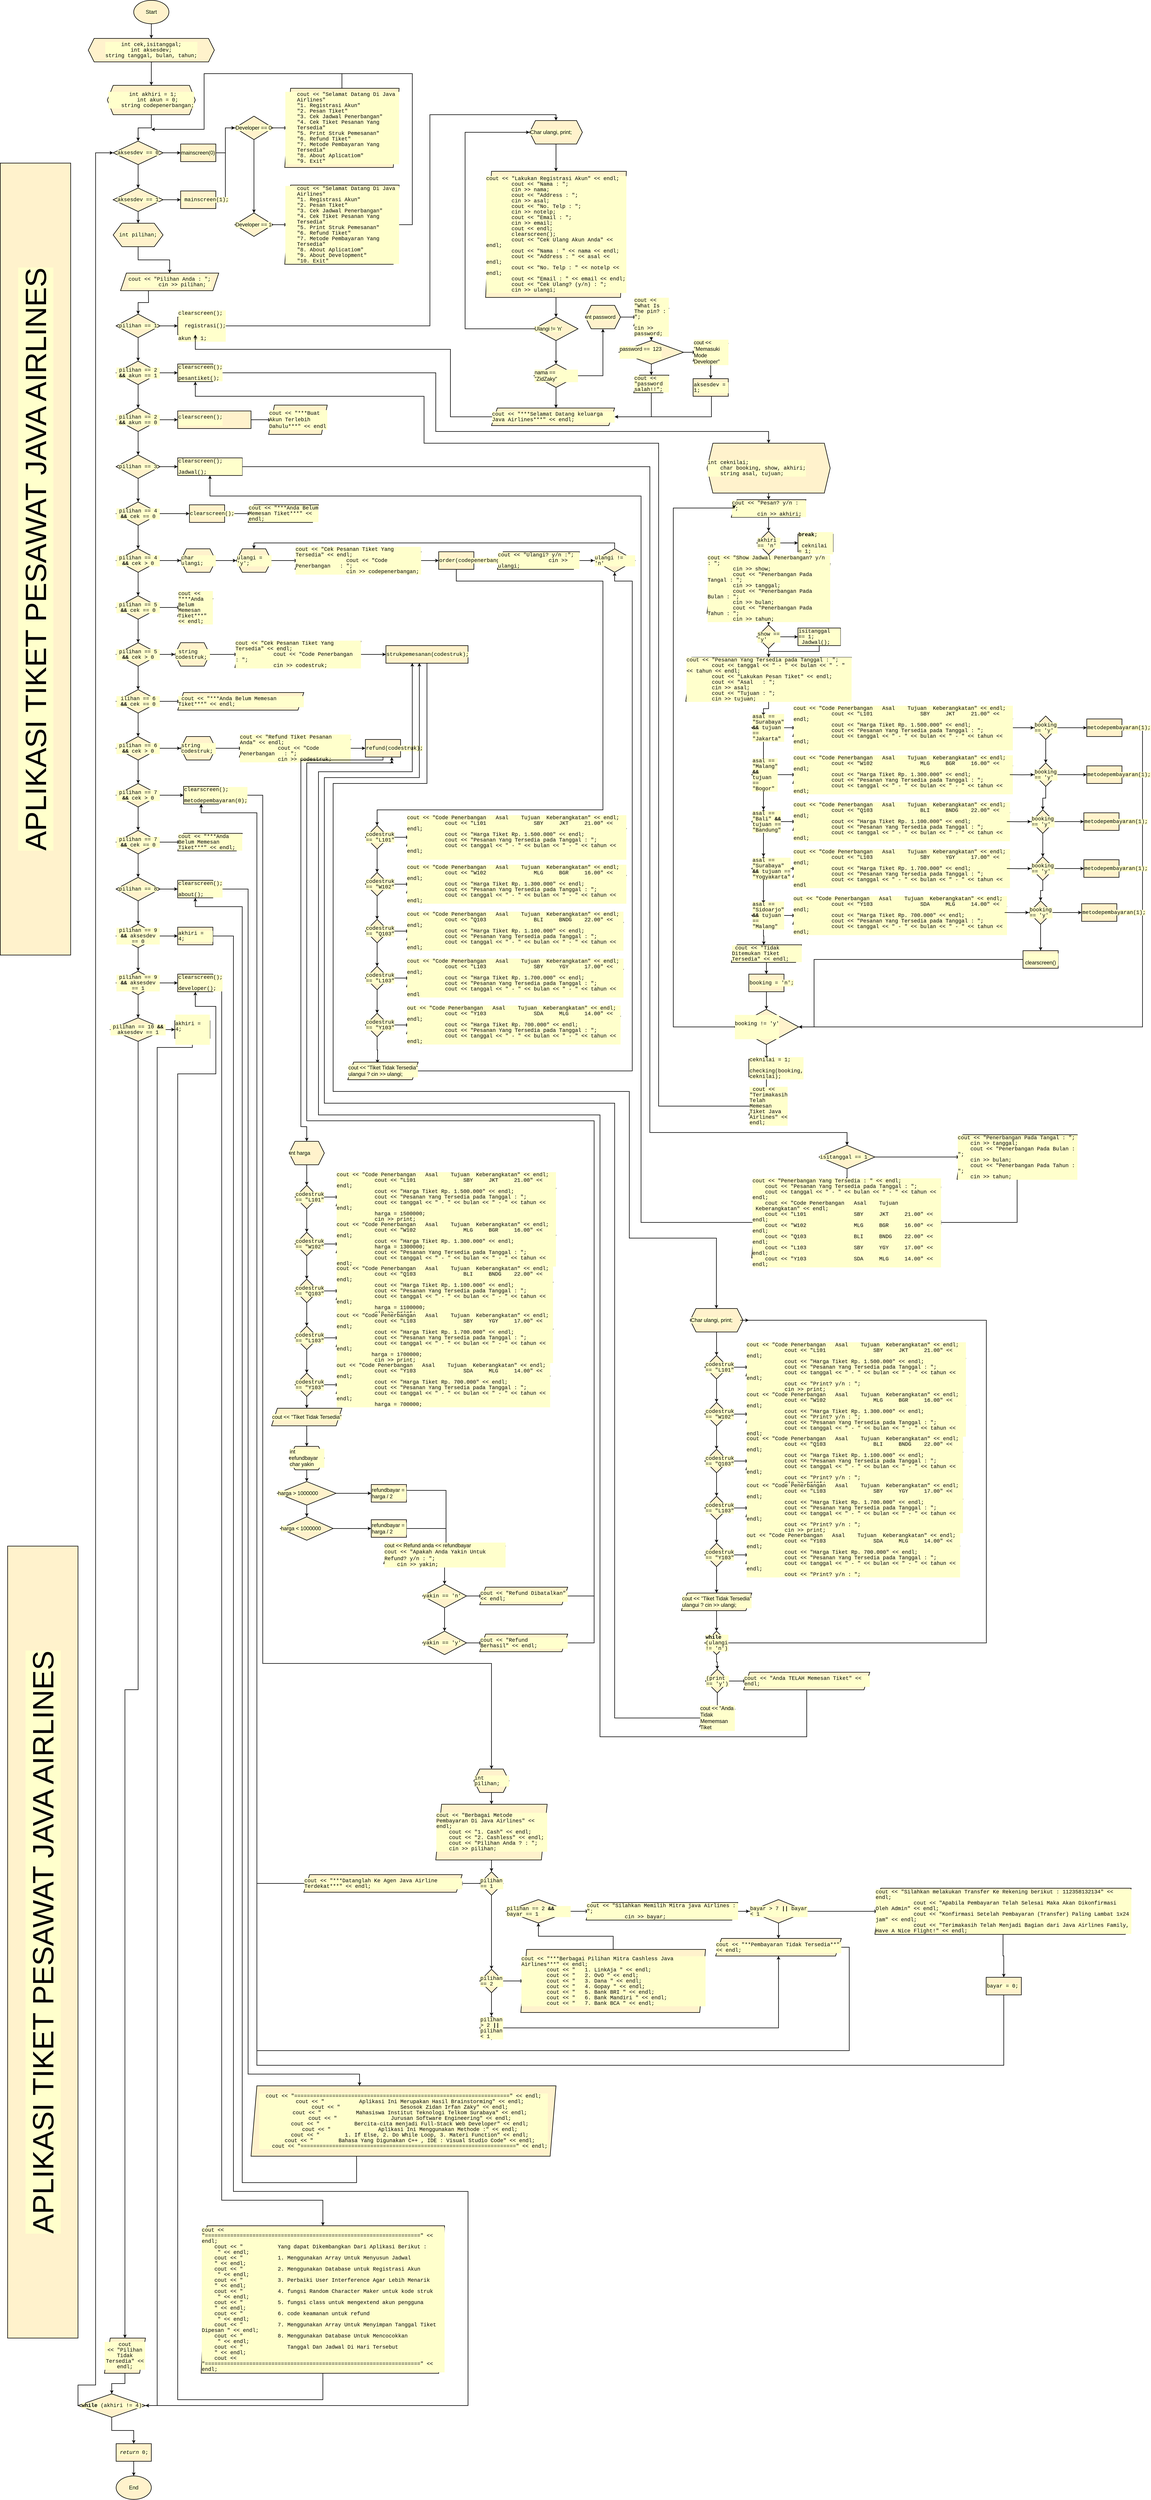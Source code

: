 <mxfile version="20.5.3" type="device"><diagram id="TyrJXN8nHGa_4I-PCP5M" name="Halaman-1"><mxGraphModel dx="2256" dy="-1032" grid="1" gridSize="10" guides="1" tooltips="1" connect="1" arrows="1" fold="1" page="1" pageScale="1" pageWidth="827" pageHeight="1169" math="0" shadow="0"><root><mxCell id="0"/><mxCell id="1" parent="0"/><mxCell id="v5jV7_D4vXO-NDMkrfqs-1" value="" style="edgeStyle=orthogonalEdgeStyle;rounded=0;orthogonalLoop=1;jettySize=auto;html=1;fontSize=18;fontColor=#000000;align=left;labelBackgroundColor=#FFFFCC;fillColor=#fff2cc;strokeColor=#000000;strokeWidth=2;" edge="1" parent="1" source="v5jV7_D4vXO-NDMkrfqs-2" target="v5jV7_D4vXO-NDMkrfqs-6"><mxGeometry relative="1" as="geometry"/></mxCell><mxCell id="v5jV7_D4vXO-NDMkrfqs-2" value="&lt;div style=&quot;font-family: Consolas, &amp;quot;Courier New&amp;quot;, monospace; font-size: 18px; line-height: 19px;&quot;&gt;&lt;div style=&quot;font-size: 18px;&quot;&gt;&amp;nbsp;&lt;span style=&quot;font-size: 18px;&quot;&gt;int&lt;/span&gt; akhiri &lt;span style=&quot;font-size: 18px;&quot;&gt;=&lt;/span&gt; &lt;span style=&quot;font-size: 18px;&quot;&gt;1&lt;/span&gt;&lt;span style=&quot;font-size: 18px;&quot;&gt;;&lt;/span&gt;&lt;/div&gt;&lt;div style=&quot;font-size: 18px;&quot;&gt;&amp;nbsp; &amp;nbsp; &lt;span style=&quot;font-size: 18px;&quot;&gt;int&lt;/span&gt; akun &lt;span style=&quot;font-size: 18px;&quot;&gt;=&lt;/span&gt; &lt;span style=&quot;font-size: 18px;&quot;&gt;0&lt;/span&gt;&lt;span style=&quot;font-size: 18px;&quot;&gt;;&lt;/span&gt;&lt;/div&gt;&lt;div style=&quot;font-size: 18px;&quot;&gt;&amp;nbsp; &amp;nbsp; &lt;span style=&quot;font-size: 18px;&quot;&gt;string&lt;/span&gt; codepenerbangan&lt;span style=&quot;font-size: 18px;&quot;&gt;;&lt;/span&gt;&lt;/div&gt;&lt;/div&gt;" style="shape=hexagon;perimeter=hexagonPerimeter2;whiteSpace=wrap;html=1;fixedSize=1;labelBackgroundColor=#FFFFCC;fontSize=18;align=center;fillColor=#fff2cc;strokeColor=#000000;strokeWidth=2;" vertex="1" parent="1"><mxGeometry x="2150" y="4770" width="300" height="100" as="geometry"/></mxCell><mxCell id="v5jV7_D4vXO-NDMkrfqs-4" value="" style="edgeStyle=orthogonalEdgeStyle;rounded=0;orthogonalLoop=1;jettySize=auto;html=1;fontSize=18;fontColor=#000000;align=left;labelBackgroundColor=#FFFFCC;fillColor=#fff2cc;strokeColor=#000000;strokeWidth=2;" edge="1" parent="1" source="v5jV7_D4vXO-NDMkrfqs-6" target="v5jV7_D4vXO-NDMkrfqs-9"><mxGeometry relative="1" as="geometry"/></mxCell><mxCell id="v5jV7_D4vXO-NDMkrfqs-5" value="" style="edgeStyle=orthogonalEdgeStyle;rounded=0;orthogonalLoop=1;jettySize=auto;html=1;fontSize=18;fontColor=#000000;align=left;labelBackgroundColor=#FFFFCC;fillColor=#fff2cc;strokeColor=#000000;strokeWidth=2;" edge="1" parent="1" source="v5jV7_D4vXO-NDMkrfqs-6" target="v5jV7_D4vXO-NDMkrfqs-61"><mxGeometry relative="1" as="geometry"/></mxCell><mxCell id="v5jV7_D4vXO-NDMkrfqs-6" value="&lt;div style=&quot;font-family: Consolas, &amp;quot;Courier New&amp;quot;, monospace; font-size: 18px; line-height: 19px;&quot;&gt;&lt;span style=&quot;font-size: 18px;&quot;&gt;aksesdev&lt;/span&gt; &lt;span style=&quot;font-size: 18px;&quot;&gt;==&lt;/span&gt; &lt;span style=&quot;font-size: 18px;&quot;&gt;0&lt;/span&gt;&lt;/div&gt;" style="rhombus;whiteSpace=wrap;html=1;fontSize=18;labelBackgroundColor=#FFFFCC;align=center;fillColor=#fff2cc;strokeColor=#000000;strokeWidth=2;" vertex="1" parent="1"><mxGeometry x="2170" y="4960" width="170" height="80" as="geometry"/></mxCell><mxCell id="v5jV7_D4vXO-NDMkrfqs-7" value="" style="edgeStyle=orthogonalEdgeStyle;rounded=0;orthogonalLoop=1;jettySize=auto;html=1;fontSize=18;fontColor=#000000;align=left;labelBackgroundColor=#FFFFCC;fillColor=#fff2cc;strokeColor=#000000;strokeWidth=2;" edge="1" parent="1" source="v5jV7_D4vXO-NDMkrfqs-9" target="v5jV7_D4vXO-NDMkrfqs-62"><mxGeometry relative="1" as="geometry"/></mxCell><mxCell id="v5jV7_D4vXO-NDMkrfqs-8" value="" style="edgeStyle=orthogonalEdgeStyle;rounded=0;orthogonalLoop=1;jettySize=auto;html=1;fontSize=18;fontColor=#000000;align=left;labelBackgroundColor=#FFFFCC;fillColor=#fff2cc;strokeColor=#000000;strokeWidth=2;" edge="1" parent="1" source="v5jV7_D4vXO-NDMkrfqs-9" target="v5jV7_D4vXO-NDMkrfqs-11"><mxGeometry relative="1" as="geometry"/></mxCell><mxCell id="v5jV7_D4vXO-NDMkrfqs-9" value="&lt;div style=&quot;font-family: Consolas, &amp;quot;Courier New&amp;quot;, monospace; font-size: 18px; line-height: 19px;&quot;&gt;&lt;div style=&quot;font-size: 18px;&quot;&gt;&lt;span style=&quot;font-size: 18px;&quot;&gt;aksesdev&lt;/span&gt; &lt;span style=&quot;font-size: 18px;&quot;&gt;==&lt;/span&gt; &lt;span style=&quot;font-size: 18px;&quot;&gt;1&lt;/span&gt;&lt;/div&gt;&lt;/div&gt;" style="rhombus;whiteSpace=wrap;html=1;fontSize=18;labelBackgroundColor=#FFFFCC;align=center;fillColor=#fff2cc;strokeColor=#000000;strokeWidth=2;" vertex="1" parent="1"><mxGeometry x="2170" y="5120" width="170" height="80" as="geometry"/></mxCell><mxCell id="v5jV7_D4vXO-NDMkrfqs-10" value="" style="edgeStyle=orthogonalEdgeStyle;rounded=0;orthogonalLoop=1;jettySize=auto;html=1;fontSize=18;fontColor=#000000;align=left;labelBackgroundColor=#FFFFCC;fillColor=#fff2cc;strokeColor=#000000;strokeWidth=2;" edge="1" parent="1" source="v5jV7_D4vXO-NDMkrfqs-11" target="v5jV7_D4vXO-NDMkrfqs-12"><mxGeometry relative="1" as="geometry"/></mxCell><mxCell id="v5jV7_D4vXO-NDMkrfqs-11" value="&lt;div style=&quot;font-family: Consolas, &amp;quot;Courier New&amp;quot;, monospace; font-size: 18px; line-height: 19px;&quot;&gt;&lt;span style=&quot;font-size: 18px;&quot;&gt;int&lt;/span&gt; pilihan&lt;span style=&quot;font-size: 18px;&quot;&gt;;&lt;/span&gt;&lt;/div&gt;" style="shape=hexagon;perimeter=hexagonPerimeter2;whiteSpace=wrap;html=1;fixedSize=1;labelBackgroundColor=#FFFFCC;fontSize=18;size=30;align=center;fillColor=#fff2cc;strokeColor=#000000;strokeWidth=2;" vertex="1" parent="1"><mxGeometry x="2170" y="5240" width="170" height="80" as="geometry"/></mxCell><mxCell id="v5jV7_D4vXO-NDMkrfqs-12" value="&lt;div style=&quot;font-family: Consolas, &amp;quot;Courier New&amp;quot;, monospace; font-size: 18px; line-height: 19px;&quot;&gt;&lt;div style=&quot;font-size: 18px;&quot;&gt;&lt;span style=&quot;font-size: 18px;&quot;&gt;cout&lt;/span&gt; &lt;span style=&quot;font-size: 18px;&quot;&gt;&amp;lt;&amp;lt;&lt;/span&gt; &lt;span style=&quot;font-size: 18px;&quot;&gt;&quot;Pilihan Anda : &quot;&lt;/span&gt;&lt;span style=&quot;font-size: 18px;&quot;&gt;;&lt;/span&gt;&lt;/div&gt;&lt;div style=&quot;font-size: 18px;&quot;&gt;&amp;nbsp; &amp;nbsp; &amp;nbsp; &amp;nbsp; &lt;span style=&quot;font-size: 18px;&quot;&gt;cin&lt;/span&gt; &lt;span style=&quot;font-size: 18px;&quot;&gt;&amp;gt;&amp;gt;&lt;/span&gt; pilihan&lt;span style=&quot;font-size: 18px;&quot;&gt;;&lt;/span&gt;&lt;/div&gt;&lt;/div&gt;" style="shape=parallelogram;perimeter=parallelogramPerimeter;whiteSpace=wrap;html=1;fixedSize=1;fontSize=18;labelBackgroundColor=#FFFFCC;align=center;fillColor=#fff2cc;strokeColor=#000000;strokeWidth=2;" vertex="1" parent="1"><mxGeometry x="2195" y="5410" width="335" height="60" as="geometry"/></mxCell><mxCell id="v5jV7_D4vXO-NDMkrfqs-13" value="" style="edgeStyle=orthogonalEdgeStyle;rounded=0;orthogonalLoop=1;jettySize=auto;html=1;fontSize=18;fontColor=#000000;align=left;labelBackgroundColor=#FFFFCC;fillColor=#fff2cc;strokeColor=#000000;strokeWidth=2;" edge="1" parent="1" target="v5jV7_D4vXO-NDMkrfqs-16"><mxGeometry relative="1" as="geometry"><mxPoint x="2290" y="5470" as="sourcePoint"/></mxGeometry></mxCell><mxCell id="v5jV7_D4vXO-NDMkrfqs-14" value="" style="edgeStyle=orthogonalEdgeStyle;rounded=0;orthogonalLoop=1;jettySize=auto;html=1;fontSize=18;fontColor=#000000;align=left;labelBackgroundColor=#FFFFCC;fillColor=#fff2cc;strokeColor=#000000;strokeWidth=2;" edge="1" parent="1" source="v5jV7_D4vXO-NDMkrfqs-16" target="v5jV7_D4vXO-NDMkrfqs-19"><mxGeometry relative="1" as="geometry"/></mxCell><mxCell id="v5jV7_D4vXO-NDMkrfqs-15" value="" style="edgeStyle=orthogonalEdgeStyle;rounded=0;orthogonalLoop=1;jettySize=auto;html=1;fontSize=18;fontColor=#000000;align=left;labelBackgroundColor=#FFFFCC;fillColor=#fff2cc;strokeColor=#000000;strokeWidth=2;" edge="1" parent="1" source="v5jV7_D4vXO-NDMkrfqs-16" target="v5jV7_D4vXO-NDMkrfqs-63"><mxGeometry relative="1" as="geometry"/></mxCell><mxCell id="v5jV7_D4vXO-NDMkrfqs-16" value="&lt;div style=&quot;font-family: Consolas, &amp;quot;Courier New&amp;quot;, monospace; font-size: 18px; line-height: 19px;&quot;&gt;pilihan &lt;span style=&quot;font-size: 18px;&quot;&gt;==&lt;/span&gt; &lt;span style=&quot;font-size: 18px;&quot;&gt;1&lt;/span&gt;&lt;/div&gt;" style="rhombus;whiteSpace=wrap;html=1;fontSize=18;labelBackgroundColor=#FFFFCC;align=center;fillColor=#fff2cc;strokeColor=#000000;strokeWidth=2;" vertex="1" parent="1"><mxGeometry x="2180" y="5550" width="150" height="80" as="geometry"/></mxCell><mxCell id="v5jV7_D4vXO-NDMkrfqs-17" value="" style="edgeStyle=orthogonalEdgeStyle;rounded=0;orthogonalLoop=1;jettySize=auto;html=1;fontSize=18;fontColor=#000000;align=left;labelBackgroundColor=#FFFFCC;fillColor=#fff2cc;strokeColor=#000000;strokeWidth=2;" edge="1" parent="1" source="v5jV7_D4vXO-NDMkrfqs-19" target="v5jV7_D4vXO-NDMkrfqs-22"><mxGeometry relative="1" as="geometry"/></mxCell><mxCell id="v5jV7_D4vXO-NDMkrfqs-18" value="" style="edgeStyle=orthogonalEdgeStyle;rounded=0;orthogonalLoop=1;jettySize=auto;html=1;fontSize=18;fontColor=#000000;align=left;labelBackgroundColor=#FFFFCC;fillColor=#fff2cc;strokeColor=#000000;strokeWidth=2;" edge="1" parent="1" source="v5jV7_D4vXO-NDMkrfqs-19" target="v5jV7_D4vXO-NDMkrfqs-64"><mxGeometry relative="1" as="geometry"/></mxCell><mxCell id="v5jV7_D4vXO-NDMkrfqs-19" value="&lt;div style=&quot;font-family: Consolas, &amp;quot;Courier New&amp;quot;, monospace; font-size: 18px; line-height: 19px;&quot;&gt;pilihan &lt;span style=&quot;font-size: 18px;&quot;&gt;==&lt;/span&gt; &lt;span style=&quot;font-size: 18px;&quot;&gt;2&lt;/span&gt; &lt;span style=&quot;font-weight: bold; font-size: 18px;&quot;&gt;&amp;amp;&amp;amp;&lt;/span&gt; akun &lt;span style=&quot;font-size: 18px;&quot;&gt;==&lt;/span&gt; &lt;span style=&quot;font-size: 18px;&quot;&gt;1&lt;/span&gt;&lt;/div&gt;" style="rhombus;whiteSpace=wrap;html=1;fontSize=18;labelBackgroundColor=#FFFFCC;align=center;fillColor=#fff2cc;strokeColor=#000000;strokeWidth=2;" vertex="1" parent="1"><mxGeometry x="2180" y="5710" width="150" height="80" as="geometry"/></mxCell><mxCell id="v5jV7_D4vXO-NDMkrfqs-20" value="" style="edgeStyle=orthogonalEdgeStyle;rounded=0;orthogonalLoop=1;jettySize=auto;html=1;fontSize=18;fontColor=#000000;align=left;labelBackgroundColor=#FFFFCC;fillColor=#fff2cc;strokeColor=#000000;strokeWidth=2;" edge="1" parent="1" source="v5jV7_D4vXO-NDMkrfqs-22" target="v5jV7_D4vXO-NDMkrfqs-25"><mxGeometry relative="1" as="geometry"/></mxCell><mxCell id="v5jV7_D4vXO-NDMkrfqs-21" value="" style="edgeStyle=orthogonalEdgeStyle;rounded=0;orthogonalLoop=1;jettySize=auto;html=1;fontSize=18;fontColor=#000000;align=left;labelBackgroundColor=#FFFFCC;fillColor=#fff2cc;strokeColor=#000000;strokeWidth=2;" edge="1" parent="1" source="v5jV7_D4vXO-NDMkrfqs-22" target="v5jV7_D4vXO-NDMkrfqs-66"><mxGeometry relative="1" as="geometry"/></mxCell><mxCell id="v5jV7_D4vXO-NDMkrfqs-22" value="&lt;div style=&quot;font-family: Consolas, &amp;quot;Courier New&amp;quot;, monospace; font-size: 18px; line-height: 19px;&quot;&gt;pilihan &lt;span style=&quot;font-size: 18px;&quot;&gt;==&lt;/span&gt; &lt;span style=&quot;font-size: 18px;&quot;&gt;2&lt;/span&gt; &lt;span style=&quot;font-weight: bold; font-size: 18px;&quot;&gt;&amp;amp;&amp;amp;&lt;/span&gt; akun &lt;span style=&quot;font-size: 18px;&quot;&gt;==&lt;/span&gt; &lt;span style=&quot;font-size: 18px;&quot;&gt;0&lt;/span&gt;&lt;/div&gt;" style="rhombus;whiteSpace=wrap;html=1;fontSize=18;labelBackgroundColor=#FFFFCC;align=center;fillColor=#fff2cc;strokeColor=#000000;strokeWidth=2;" vertex="1" parent="1"><mxGeometry x="2180" y="5870" width="150" height="80" as="geometry"/></mxCell><mxCell id="v5jV7_D4vXO-NDMkrfqs-23" value="" style="edgeStyle=orthogonalEdgeStyle;rounded=0;orthogonalLoop=1;jettySize=auto;html=1;fontSize=18;fontColor=#000000;align=left;labelBackgroundColor=#FFFFCC;fillColor=#fff2cc;strokeColor=#000000;strokeWidth=2;" edge="1" parent="1" source="v5jV7_D4vXO-NDMkrfqs-25" target="v5jV7_D4vXO-NDMkrfqs-28"><mxGeometry relative="1" as="geometry"/></mxCell><mxCell id="v5jV7_D4vXO-NDMkrfqs-24" value="" style="edgeStyle=orthogonalEdgeStyle;rounded=0;orthogonalLoop=1;jettySize=auto;html=1;fontSize=18;fontColor=#000000;align=left;labelBackgroundColor=#FFFFCC;fillColor=#fff2cc;strokeColor=#000000;strokeWidth=2;" edge="1" parent="1" source="v5jV7_D4vXO-NDMkrfqs-25" target="v5jV7_D4vXO-NDMkrfqs-68"><mxGeometry relative="1" as="geometry"/></mxCell><mxCell id="v5jV7_D4vXO-NDMkrfqs-25" value="&lt;div style=&quot;font-family: Consolas, &amp;quot;Courier New&amp;quot;, monospace; font-size: 18px; line-height: 19px;&quot;&gt;pilihan &lt;span style=&quot;font-size: 18px;&quot;&gt;==&lt;/span&gt; &lt;span style=&quot;font-size: 18px;&quot;&gt;3&lt;/span&gt;&lt;/div&gt;" style="rhombus;whiteSpace=wrap;html=1;fontSize=18;labelBackgroundColor=#FFFFCC;align=center;fillColor=#fff2cc;strokeColor=#000000;strokeWidth=2;" vertex="1" parent="1"><mxGeometry x="2180" y="6030" width="150" height="80" as="geometry"/></mxCell><mxCell id="v5jV7_D4vXO-NDMkrfqs-26" value="" style="edgeStyle=orthogonalEdgeStyle;rounded=0;orthogonalLoop=1;jettySize=auto;html=1;fontSize=18;fontColor=#000000;align=left;labelBackgroundColor=#FFFFCC;fillColor=#fff2cc;strokeColor=#000000;strokeWidth=2;" edge="1" parent="1" source="v5jV7_D4vXO-NDMkrfqs-28" target="v5jV7_D4vXO-NDMkrfqs-31"><mxGeometry relative="1" as="geometry"/></mxCell><mxCell id="v5jV7_D4vXO-NDMkrfqs-27" value="" style="edgeStyle=orthogonalEdgeStyle;rounded=0;orthogonalLoop=1;jettySize=auto;html=1;fontSize=18;fontColor=#000000;align=left;labelBackgroundColor=#FFFFCC;fillColor=#fff2cc;strokeColor=#000000;strokeWidth=2;" edge="1" parent="1" source="v5jV7_D4vXO-NDMkrfqs-28" target="v5jV7_D4vXO-NDMkrfqs-70"><mxGeometry relative="1" as="geometry"/></mxCell><mxCell id="v5jV7_D4vXO-NDMkrfqs-28" value="&lt;div style=&quot;font-family: Consolas, &amp;quot;Courier New&amp;quot;, monospace; font-size: 18px; line-height: 19px;&quot;&gt;pilihan &lt;span style=&quot;font-size: 18px;&quot;&gt;==&lt;/span&gt; &lt;span style=&quot;font-size: 18px;&quot;&gt;4&lt;/span&gt; &lt;span style=&quot;font-weight: bold; font-size: 18px;&quot;&gt;&amp;amp;&amp;amp;&lt;/span&gt; &lt;span style=&quot;font-size: 18px;&quot;&gt;cek&lt;/span&gt; &lt;span style=&quot;font-size: 18px;&quot;&gt;==&lt;/span&gt; &lt;span style=&quot;font-size: 18px;&quot;&gt;0&lt;/span&gt;&lt;/div&gt;" style="rhombus;whiteSpace=wrap;html=1;fontSize=18;labelBackgroundColor=#FFFFCC;align=center;fillColor=#fff2cc;strokeColor=#000000;strokeWidth=2;" vertex="1" parent="1"><mxGeometry x="2180" y="6190" width="150" height="80" as="geometry"/></mxCell><mxCell id="v5jV7_D4vXO-NDMkrfqs-29" value="" style="edgeStyle=orthogonalEdgeStyle;rounded=0;orthogonalLoop=1;jettySize=auto;html=1;fontSize=18;fontColor=#000000;align=left;labelBackgroundColor=#FFFFCC;fillColor=#fff2cc;strokeColor=#000000;strokeWidth=2;" edge="1" parent="1" source="v5jV7_D4vXO-NDMkrfqs-31" target="v5jV7_D4vXO-NDMkrfqs-34"><mxGeometry relative="1" as="geometry"/></mxCell><mxCell id="v5jV7_D4vXO-NDMkrfqs-30" value="" style="edgeStyle=orthogonalEdgeStyle;rounded=0;orthogonalLoop=1;jettySize=auto;html=1;fontSize=18;fontColor=#000000;align=left;labelBackgroundColor=#FFFFCC;fillColor=#fff2cc;strokeColor=#000000;strokeWidth=2;" edge="1" parent="1" source="v5jV7_D4vXO-NDMkrfqs-31" target="v5jV7_D4vXO-NDMkrfqs-73"><mxGeometry relative="1" as="geometry"/></mxCell><mxCell id="v5jV7_D4vXO-NDMkrfqs-31" value="&lt;div style=&quot;font-family: Consolas, &amp;quot;Courier New&amp;quot;, monospace; font-size: 18px; line-height: 19px;&quot;&gt;pilihan &lt;span style=&quot;font-size: 18px;&quot;&gt;==&lt;/span&gt; &lt;span style=&quot;font-size: 18px;&quot;&gt;4&lt;/span&gt; &lt;span style=&quot;font-weight: bold; font-size: 18px;&quot;&gt;&amp;amp;&amp;amp;&lt;/span&gt; &lt;span style=&quot;font-size: 18px;&quot;&gt;cek&lt;/span&gt; &lt;span style=&quot;font-size: 18px;&quot;&gt;&amp;gt;&lt;/span&gt; &lt;span style=&quot;font-size: 18px;&quot;&gt;0&lt;/span&gt;&lt;/div&gt;" style="rhombus;whiteSpace=wrap;html=1;fontSize=18;labelBackgroundColor=#FFFFCC;align=center;fillColor=#fff2cc;strokeColor=#000000;strokeWidth=2;" vertex="1" parent="1"><mxGeometry x="2180" y="6350" width="150" height="80" as="geometry"/></mxCell><mxCell id="v5jV7_D4vXO-NDMkrfqs-32" value="" style="edgeStyle=orthogonalEdgeStyle;rounded=0;orthogonalLoop=1;jettySize=auto;html=1;fontSize=18;fontColor=#000000;align=left;labelBackgroundColor=#FFFFCC;fillColor=#fff2cc;strokeColor=#000000;strokeWidth=2;" edge="1" parent="1" source="v5jV7_D4vXO-NDMkrfqs-34" target="v5jV7_D4vXO-NDMkrfqs-37"><mxGeometry relative="1" as="geometry"/></mxCell><mxCell id="v5jV7_D4vXO-NDMkrfqs-33" value="" style="edgeStyle=orthogonalEdgeStyle;rounded=0;orthogonalLoop=1;jettySize=auto;html=1;fontSize=18;fontColor=#000000;align=left;labelBackgroundColor=#FFFFCC;fillColor=#fff2cc;strokeColor=#000000;strokeWidth=2;" edge="1" parent="1" source="v5jV7_D4vXO-NDMkrfqs-34" target="v5jV7_D4vXO-NDMkrfqs-84"><mxGeometry relative="1" as="geometry"/></mxCell><mxCell id="v5jV7_D4vXO-NDMkrfqs-34" value="&lt;div style=&quot;font-family: Consolas, &amp;quot;Courier New&amp;quot;, monospace; font-size: 18px; line-height: 19px;&quot;&gt;pilihan &lt;span style=&quot;font-size: 18px;&quot;&gt;==&lt;/span&gt; &lt;span style=&quot;font-size: 18px;&quot;&gt;5&lt;/span&gt; &lt;span style=&quot;font-weight: bold; font-size: 18px;&quot;&gt;&amp;amp;&amp;amp;&lt;/span&gt; &lt;span style=&quot;font-size: 18px;&quot;&gt;cek&lt;/span&gt; &lt;span style=&quot;font-size: 18px;&quot;&gt;==&lt;/span&gt; &lt;span style=&quot;font-size: 18px;&quot;&gt;0&lt;/span&gt;&lt;/div&gt;" style="rhombus;whiteSpace=wrap;html=1;fontSize=18;labelBackgroundColor=#FFFFCC;align=center;fillColor=#fff2cc;strokeColor=#000000;strokeWidth=2;" vertex="1" parent="1"><mxGeometry x="2180" y="6510" width="150" height="80" as="geometry"/></mxCell><mxCell id="v5jV7_D4vXO-NDMkrfqs-35" value="" style="edgeStyle=orthogonalEdgeStyle;rounded=0;orthogonalLoop=1;jettySize=auto;html=1;fontSize=18;fontColor=#000000;align=left;labelBackgroundColor=#FFFFCC;fillColor=#fff2cc;strokeColor=#000000;strokeWidth=2;" edge="1" parent="1" source="v5jV7_D4vXO-NDMkrfqs-37" target="v5jV7_D4vXO-NDMkrfqs-40"><mxGeometry relative="1" as="geometry"/></mxCell><mxCell id="v5jV7_D4vXO-NDMkrfqs-36" value="" style="edgeStyle=orthogonalEdgeStyle;rounded=0;orthogonalLoop=1;jettySize=auto;html=1;fontSize=18;fontColor=#000000;align=left;labelBackgroundColor=#FFFFCC;fillColor=#fff2cc;strokeColor=#000000;strokeWidth=2;" edge="1" parent="1" source="v5jV7_D4vXO-NDMkrfqs-37" target="v5jV7_D4vXO-NDMkrfqs-86"><mxGeometry relative="1" as="geometry"/></mxCell><mxCell id="v5jV7_D4vXO-NDMkrfqs-37" value="&lt;div style=&quot;font-family: Consolas, &amp;quot;Courier New&amp;quot;, monospace; font-size: 18px; line-height: 19px;&quot;&gt;pilihan &lt;span style=&quot;font-size: 18px;&quot;&gt;==&lt;/span&gt; &lt;span style=&quot;font-size: 18px;&quot;&gt;5&lt;/span&gt; &lt;span style=&quot;font-weight: bold; font-size: 18px;&quot;&gt;&amp;amp;&amp;amp;&lt;/span&gt; &lt;span style=&quot;font-size: 18px;&quot;&gt;cek&lt;/span&gt; &lt;span style=&quot;font-size: 18px;&quot;&gt;&amp;gt;&lt;/span&gt; &lt;span style=&quot;font-size: 18px;&quot;&gt;0&lt;/span&gt;&lt;/div&gt;" style="rhombus;whiteSpace=wrap;html=1;fontSize=18;labelBackgroundColor=#FFFFCC;align=center;fillColor=#fff2cc;strokeColor=#000000;strokeWidth=2;" vertex="1" parent="1"><mxGeometry x="2180" y="6670" width="150" height="80" as="geometry"/></mxCell><mxCell id="v5jV7_D4vXO-NDMkrfqs-38" value="" style="edgeStyle=orthogonalEdgeStyle;rounded=0;orthogonalLoop=1;jettySize=auto;html=1;fontSize=18;fontColor=#000000;align=left;labelBackgroundColor=#FFFFCC;fillColor=#fff2cc;strokeColor=#000000;strokeWidth=2;" edge="1" parent="1" source="v5jV7_D4vXO-NDMkrfqs-40" target="v5jV7_D4vXO-NDMkrfqs-43"><mxGeometry relative="1" as="geometry"/></mxCell><mxCell id="v5jV7_D4vXO-NDMkrfqs-39" value="" style="edgeStyle=orthogonalEdgeStyle;rounded=0;orthogonalLoop=1;jettySize=auto;html=1;fontSize=18;fontColor=#000000;align=left;labelBackgroundColor=#FFFFCC;fillColor=#fff2cc;strokeColor=#000000;strokeWidth=2;" edge="1" parent="1" source="v5jV7_D4vXO-NDMkrfqs-40" target="v5jV7_D4vXO-NDMkrfqs-90"><mxGeometry relative="1" as="geometry"/></mxCell><mxCell id="v5jV7_D4vXO-NDMkrfqs-40" value="&lt;div style=&quot;font-family: Consolas, &amp;quot;Courier New&amp;quot;, monospace; font-size: 18px; line-height: 19px;&quot;&gt;ilihan &lt;span style=&quot;font-size: 18px;&quot;&gt;==&lt;/span&gt; &lt;span style=&quot;font-size: 18px;&quot;&gt;6&lt;/span&gt; &lt;span style=&quot;font-weight: bold; font-size: 18px;&quot;&gt;&amp;amp;&amp;amp;&lt;/span&gt; &lt;span style=&quot;font-size: 18px;&quot;&gt;cek&lt;/span&gt; &lt;span style=&quot;font-size: 18px;&quot;&gt;==&lt;/span&gt; &lt;span style=&quot;font-size: 18px;&quot;&gt;0&lt;/span&gt;&lt;/div&gt;" style="rhombus;whiteSpace=wrap;html=1;fontSize=18;labelBackgroundColor=#FFFFCC;align=center;fillColor=#fff2cc;strokeColor=#000000;strokeWidth=2;" vertex="1" parent="1"><mxGeometry x="2180" y="6830" width="150" height="80" as="geometry"/></mxCell><mxCell id="v5jV7_D4vXO-NDMkrfqs-41" value="" style="edgeStyle=orthogonalEdgeStyle;rounded=0;orthogonalLoop=1;jettySize=auto;html=1;fontSize=18;fontColor=#000000;align=left;labelBackgroundColor=#FFFFCC;fillColor=#fff2cc;strokeColor=#000000;strokeWidth=2;" edge="1" parent="1" source="v5jV7_D4vXO-NDMkrfqs-43" target="v5jV7_D4vXO-NDMkrfqs-45"><mxGeometry relative="1" as="geometry"/></mxCell><mxCell id="v5jV7_D4vXO-NDMkrfqs-42" value="" style="edgeStyle=orthogonalEdgeStyle;rounded=0;orthogonalLoop=1;jettySize=auto;html=1;fontSize=18;fontColor=#000000;align=left;labelBackgroundColor=#FFFFCC;fillColor=#fff2cc;strokeColor=#000000;strokeWidth=2;" edge="1" parent="1" source="v5jV7_D4vXO-NDMkrfqs-43" target="v5jV7_D4vXO-NDMkrfqs-92"><mxGeometry relative="1" as="geometry"/></mxCell><mxCell id="v5jV7_D4vXO-NDMkrfqs-43" value="&lt;div style=&quot;font-family: Consolas, &amp;quot;Courier New&amp;quot;, monospace; font-size: 18px; line-height: 19px;&quot;&gt;pilihan &lt;span style=&quot;font-size: 18px;&quot;&gt;==&lt;/span&gt; &lt;span style=&quot;font-size: 18px;&quot;&gt;6&lt;/span&gt; &lt;span style=&quot;font-weight: bold; font-size: 18px;&quot;&gt;&amp;amp;&amp;amp;&lt;/span&gt; &lt;span style=&quot;font-size: 18px;&quot;&gt;cek&lt;/span&gt; &lt;span style=&quot;font-size: 18px;&quot;&gt;&amp;gt;&lt;/span&gt; &lt;span style=&quot;font-size: 18px;&quot;&gt;0&lt;/span&gt;&lt;/div&gt;" style="rhombus;whiteSpace=wrap;html=1;fontSize=18;labelBackgroundColor=#FFFFCC;align=center;fillColor=#fff2cc;strokeColor=#000000;strokeWidth=2;" vertex="1" parent="1"><mxGeometry x="2180" y="6990" width="150" height="80" as="geometry"/></mxCell><mxCell id="v5jV7_D4vXO-NDMkrfqs-44" value="" style="edgeStyle=orthogonalEdgeStyle;rounded=0;orthogonalLoop=1;jettySize=auto;html=1;fontSize=18;fontColor=#000000;align=left;labelBackgroundColor=#FFFFCC;fillColor=#fff2cc;strokeColor=#000000;strokeWidth=2;" edge="1" parent="1" source="v5jV7_D4vXO-NDMkrfqs-45" target="v5jV7_D4vXO-NDMkrfqs-47"><mxGeometry relative="1" as="geometry"/></mxCell><mxCell id="v5jV7_D4vXO-NDMkrfqs-97" value="" style="edgeStyle=orthogonalEdgeStyle;rounded=0;orthogonalLoop=1;jettySize=auto;html=1;align=left;fontSize=18;fontColor=#000000;labelBackgroundColor=#FFFFCC;fillColor=#fff2cc;strokeColor=#000000;strokeWidth=2;" edge="1" parent="1" source="v5jV7_D4vXO-NDMkrfqs-45" target="v5jV7_D4vXO-NDMkrfqs-96"><mxGeometry relative="1" as="geometry"/></mxCell><mxCell id="v5jV7_D4vXO-NDMkrfqs-45" value="&lt;div style=&quot;font-family: Consolas, &amp;quot;Courier New&amp;quot;, monospace; font-size: 18px; line-height: 19px;&quot;&gt;pilihan &lt;span style=&quot;font-size: 18px;&quot;&gt;==&lt;/span&gt; &lt;span style=&quot;font-size: 18px;&quot;&gt;7&lt;/span&gt; &lt;span style=&quot;font-weight: bold; font-size: 18px;&quot;&gt;&amp;amp;&amp;amp;&lt;/span&gt; &lt;span style=&quot;font-size: 18px;&quot;&gt;cek&lt;/span&gt; &lt;span style=&quot;font-size: 18px;&quot;&gt;&amp;gt;&lt;/span&gt; &lt;span style=&quot;font-size: 18px;&quot;&gt;0&lt;/span&gt;&lt;/div&gt;" style="rhombus;whiteSpace=wrap;html=1;fontSize=18;labelBackgroundColor=#FFFFCC;align=center;fillColor=#fff2cc;strokeColor=#000000;strokeWidth=2;" vertex="1" parent="1"><mxGeometry x="2180" y="7150" width="150" height="80" as="geometry"/></mxCell><mxCell id="v5jV7_D4vXO-NDMkrfqs-46" value="" style="edgeStyle=orthogonalEdgeStyle;rounded=0;orthogonalLoop=1;jettySize=auto;html=1;fontSize=18;fontColor=#000000;align=left;labelBackgroundColor=#FFFFCC;fillColor=#fff2cc;strokeColor=#000000;strokeWidth=2;" edge="1" parent="1" source="v5jV7_D4vXO-NDMkrfqs-47" target="v5jV7_D4vXO-NDMkrfqs-49"><mxGeometry relative="1" as="geometry"/></mxCell><mxCell id="v5jV7_D4vXO-NDMkrfqs-99" value="" style="edgeStyle=orthogonalEdgeStyle;rounded=0;orthogonalLoop=1;jettySize=auto;html=1;align=left;fontSize=18;fontColor=#000000;labelBackgroundColor=#FFFFCC;fillColor=#fff2cc;strokeColor=#000000;strokeWidth=2;" edge="1" parent="1" source="v5jV7_D4vXO-NDMkrfqs-47" target="v5jV7_D4vXO-NDMkrfqs-98"><mxGeometry relative="1" as="geometry"/></mxCell><mxCell id="v5jV7_D4vXO-NDMkrfqs-47" value="&lt;div style=&quot;font-family: Consolas, &amp;quot;Courier New&amp;quot;, monospace; font-size: 18px; line-height: 19px;&quot;&gt;pilihan &lt;span style=&quot;font-size: 18px;&quot;&gt;==&lt;/span&gt; &lt;span style=&quot;font-size: 18px;&quot;&gt;7&lt;/span&gt; &lt;span style=&quot;font-weight: bold; font-size: 18px;&quot;&gt;&amp;amp;&amp;amp;&lt;/span&gt; &lt;span style=&quot;font-size: 18px;&quot;&gt;cek&lt;/span&gt; &lt;span style=&quot;font-size: 18px;&quot;&gt;==&lt;/span&gt; &lt;span style=&quot;font-size: 18px;&quot;&gt;0&lt;/span&gt;&lt;/div&gt;" style="rhombus;whiteSpace=wrap;html=1;fontSize=18;labelBackgroundColor=#FFFFCC;align=center;fillColor=#fff2cc;strokeColor=#000000;strokeWidth=2;" vertex="1" parent="1"><mxGeometry x="2180" y="7310" width="150" height="80" as="geometry"/></mxCell><mxCell id="v5jV7_D4vXO-NDMkrfqs-48" value="" style="edgeStyle=orthogonalEdgeStyle;rounded=0;orthogonalLoop=1;jettySize=auto;html=1;fontSize=18;fontColor=#000000;align=left;labelBackgroundColor=#FFFFCC;fillColor=#fff2cc;strokeColor=#000000;strokeWidth=2;" edge="1" parent="1" source="v5jV7_D4vXO-NDMkrfqs-49" target="v5jV7_D4vXO-NDMkrfqs-51"><mxGeometry relative="1" as="geometry"/></mxCell><mxCell id="v5jV7_D4vXO-NDMkrfqs-101" value="" style="edgeStyle=orthogonalEdgeStyle;rounded=0;orthogonalLoop=1;jettySize=auto;html=1;align=left;fontSize=18;fontColor=#000000;labelBackgroundColor=#FFFFCC;fillColor=#fff2cc;strokeColor=#000000;strokeWidth=2;" edge="1" parent="1" source="v5jV7_D4vXO-NDMkrfqs-49" target="v5jV7_D4vXO-NDMkrfqs-100"><mxGeometry relative="1" as="geometry"/></mxCell><mxCell id="v5jV7_D4vXO-NDMkrfqs-49" value="&lt;div style=&quot;font-family: Consolas, &amp;quot;Courier New&amp;quot;, monospace; font-size: 18px; line-height: 19px;&quot;&gt;pilihan &lt;span style=&quot;font-size: 18px;&quot;&gt;==&lt;/span&gt; &lt;span style=&quot;font-size: 18px;&quot;&gt;8&lt;/span&gt;&lt;/div&gt;" style="rhombus;whiteSpace=wrap;html=1;fontSize=18;labelBackgroundColor=#FFFFCC;align=center;fillColor=#fff2cc;strokeColor=#000000;strokeWidth=2;" vertex="1" parent="1"><mxGeometry x="2180" y="7470" width="150" height="80" as="geometry"/></mxCell><mxCell id="v5jV7_D4vXO-NDMkrfqs-50" value="" style="edgeStyle=orthogonalEdgeStyle;rounded=0;orthogonalLoop=1;jettySize=auto;html=1;fontSize=18;fontColor=#000000;align=left;labelBackgroundColor=#FFFFCC;fillColor=#fff2cc;strokeColor=#000000;strokeWidth=2;" edge="1" parent="1" source="v5jV7_D4vXO-NDMkrfqs-51" target="v5jV7_D4vXO-NDMkrfqs-53"><mxGeometry relative="1" as="geometry"/></mxCell><mxCell id="v5jV7_D4vXO-NDMkrfqs-103" value="" style="edgeStyle=orthogonalEdgeStyle;rounded=0;orthogonalLoop=1;jettySize=auto;html=1;align=left;fontSize=18;fontColor=#000000;labelBackgroundColor=#FFFFCC;fillColor=#fff2cc;strokeColor=#000000;strokeWidth=2;" edge="1" parent="1" source="v5jV7_D4vXO-NDMkrfqs-51" target="v5jV7_D4vXO-NDMkrfqs-102"><mxGeometry relative="1" as="geometry"/></mxCell><mxCell id="v5jV7_D4vXO-NDMkrfqs-51" value="&lt;div style=&quot;font-family: Consolas, &amp;quot;Courier New&amp;quot;, monospace; font-size: 18px; line-height: 19px;&quot;&gt;pilihan &lt;span style=&quot;font-size: 18px;&quot;&gt;==&lt;/span&gt; &lt;span style=&quot;font-size: 18px;&quot;&gt;9&lt;/span&gt; &lt;span style=&quot;font-weight: bold; font-size: 18px;&quot;&gt;&amp;amp;&amp;amp;&lt;/span&gt; &lt;span style=&quot;font-size: 18px;&quot;&gt;aksesdev&lt;/span&gt; &lt;span style=&quot;font-size: 18px;&quot;&gt;==&lt;/span&gt; &lt;span style=&quot;font-size: 18px;&quot;&gt;0&lt;/span&gt;&lt;/div&gt;" style="rhombus;whiteSpace=wrap;html=1;fontSize=18;labelBackgroundColor=#FFFFCC;align=center;fillColor=#fff2cc;strokeColor=#000000;strokeWidth=2;" vertex="1" parent="1"><mxGeometry x="2180" y="7630" width="150" height="80" as="geometry"/></mxCell><mxCell id="v5jV7_D4vXO-NDMkrfqs-52" value="" style="edgeStyle=orthogonalEdgeStyle;rounded=0;orthogonalLoop=1;jettySize=auto;html=1;fontSize=18;fontColor=#000000;align=left;labelBackgroundColor=#FFFFCC;fillColor=#fff2cc;strokeColor=#000000;strokeWidth=2;" edge="1" parent="1" source="v5jV7_D4vXO-NDMkrfqs-53" target="v5jV7_D4vXO-NDMkrfqs-55"><mxGeometry relative="1" as="geometry"/></mxCell><mxCell id="v5jV7_D4vXO-NDMkrfqs-107" value="" style="edgeStyle=orthogonalEdgeStyle;rounded=0;orthogonalLoop=1;jettySize=auto;html=1;align=left;fontSize=18;fontColor=#000000;labelBackgroundColor=#FFFFCC;fillColor=#fff2cc;strokeColor=#000000;strokeWidth=2;" edge="1" parent="1" source="v5jV7_D4vXO-NDMkrfqs-53" target="v5jV7_D4vXO-NDMkrfqs-106"><mxGeometry relative="1" as="geometry"/></mxCell><mxCell id="v5jV7_D4vXO-NDMkrfqs-53" value="&lt;div style=&quot;font-family: Consolas, &amp;quot;Courier New&amp;quot;, monospace; font-size: 18px; line-height: 19px;&quot;&gt;pilihan &lt;span style=&quot;font-size: 18px;&quot;&gt;==&lt;/span&gt; &lt;span style=&quot;font-size: 18px;&quot;&gt;9&lt;/span&gt; &lt;span style=&quot;font-weight: bold; font-size: 18px;&quot;&gt;&amp;amp;&amp;amp;&lt;/span&gt; &lt;span style=&quot;font-size: 18px;&quot;&gt;aksesdev&lt;/span&gt; &lt;span style=&quot;font-size: 18px;&quot;&gt;==&lt;/span&gt; &lt;span style=&quot;font-size: 18px;&quot;&gt;1&lt;/span&gt;&lt;/div&gt;" style="rhombus;whiteSpace=wrap;html=1;fontSize=18;labelBackgroundColor=#FFFFCC;align=center;fillColor=#fff2cc;strokeColor=#000000;strokeWidth=2;" vertex="1" parent="1"><mxGeometry x="2180" y="7790" width="150" height="80" as="geometry"/></mxCell><mxCell id="v5jV7_D4vXO-NDMkrfqs-54" value="" style="edgeStyle=orthogonalEdgeStyle;rounded=0;orthogonalLoop=1;jettySize=auto;html=1;fontSize=18;fontColor=#000000;align=left;labelBackgroundColor=#FFFFCC;fillColor=#fff2cc;strokeColor=#000000;strokeWidth=2;" edge="1" parent="1" source="v5jV7_D4vXO-NDMkrfqs-55" target="v5jV7_D4vXO-NDMkrfqs-57"><mxGeometry relative="1" as="geometry"/></mxCell><mxCell id="v5jV7_D4vXO-NDMkrfqs-105" value="" style="edgeStyle=orthogonalEdgeStyle;rounded=0;orthogonalLoop=1;jettySize=auto;html=1;align=left;fontSize=18;fontColor=#000000;labelBackgroundColor=#FFFFCC;fillColor=#fff2cc;strokeColor=#000000;strokeWidth=2;" edge="1" parent="1" source="v5jV7_D4vXO-NDMkrfqs-55" target="v5jV7_D4vXO-NDMkrfqs-104"><mxGeometry relative="1" as="geometry"/></mxCell><mxCell id="v5jV7_D4vXO-NDMkrfqs-55" value="&lt;div style=&quot;font-family: Consolas, &amp;quot;Courier New&amp;quot;, monospace; font-size: 18px; line-height: 19px;&quot;&gt;pilihan &lt;span style=&quot;font-size: 18px;&quot;&gt;==&lt;/span&gt; &lt;span style=&quot;font-size: 18px;&quot;&gt;10&lt;/span&gt; &lt;span style=&quot;font-weight: bold; font-size: 18px;&quot;&gt;&amp;amp;&amp;amp;&lt;/span&gt; &lt;span style=&quot;font-size: 18px;&quot;&gt;aksesdev&lt;/span&gt; &lt;span style=&quot;font-size: 18px;&quot;&gt;==&lt;/span&gt; &lt;span style=&quot;font-size: 18px;&quot;&gt;1&lt;/span&gt;&lt;/div&gt;" style="rhombus;whiteSpace=wrap;html=1;fontSize=18;labelBackgroundColor=#FFFFCC;align=center;fillColor=#fff2cc;strokeColor=#000000;strokeWidth=2;" vertex="1" parent="1"><mxGeometry x="2160" y="7949" width="190" height="80" as="geometry"/></mxCell><mxCell id="v5jV7_D4vXO-NDMkrfqs-56" value="" style="edgeStyle=orthogonalEdgeStyle;rounded=0;orthogonalLoop=1;jettySize=auto;html=1;fontSize=18;fontColor=#000000;align=left;labelBackgroundColor=#FFFFCC;fillColor=#fff2cc;strokeColor=#000000;strokeWidth=2;" edge="1" parent="1" source="v5jV7_D4vXO-NDMkrfqs-57" target="v5jV7_D4vXO-NDMkrfqs-59"><mxGeometry relative="1" as="geometry"/></mxCell><mxCell id="v5jV7_D4vXO-NDMkrfqs-57" value="&lt;div style=&quot;font-family: Consolas, &amp;quot;Courier New&amp;quot;, monospace; font-size: 18px; line-height: 19px;&quot;&gt;&lt;span style=&quot;font-size: 18px;&quot;&gt;cout&lt;/span&gt; &lt;span style=&quot;font-size: 18px;&quot;&gt;&amp;lt;&amp;lt;&lt;/span&gt;&amp;nbsp;&quot;&lt;span style=&quot;font-size: 18px;&quot;&gt;Pilihan Tidak Tersedia&quot;&lt;/span&gt; &lt;span style=&quot;font-size: 18px;&quot;&gt;&amp;lt;&amp;lt;&lt;/span&gt; &lt;span style=&quot;font-size: 18px;&quot;&gt;endl&lt;/span&gt;&lt;span style=&quot;font-size: 18px;&quot;&gt;;&lt;/span&gt;&lt;/div&gt;" style="shape=parallelogram;perimeter=parallelogramPerimeter;whiteSpace=wrap;html=1;fixedSize=1;fontSize=18;labelBackgroundColor=#FFFFCC;align=center;fillColor=#fff2cc;strokeColor=#000000;strokeWidth=2;" vertex="1" parent="1"><mxGeometry x="2140" y="12450" width="140" height="120" as="geometry"/></mxCell><mxCell id="v5jV7_D4vXO-NDMkrfqs-58" value="" style="edgeStyle=orthogonalEdgeStyle;rounded=0;orthogonalLoop=1;jettySize=auto;html=1;fontSize=18;fontColor=#000000;align=left;labelBackgroundColor=#FFFFCC;fillColor=#fff2cc;strokeColor=#000000;strokeWidth=2;" edge="1" parent="1" source="v5jV7_D4vXO-NDMkrfqs-59" target="v5jV7_D4vXO-NDMkrfqs-60"><mxGeometry relative="1" as="geometry"/></mxCell><mxCell id="v5jV7_D4vXO-NDMkrfqs-469" style="edgeStyle=orthogonalEdgeStyle;rounded=0;orthogonalLoop=1;jettySize=auto;html=1;entryX=0;entryY=0.5;entryDx=0;entryDy=0;align=left;fontSize=18;fontColor=#000000;labelBackgroundColor=#FFFFCC;fillColor=#fff2cc;strokeColor=#000000;strokeWidth=2;exitX=0;exitY=0.5;exitDx=0;exitDy=0;" edge="1" parent="1" source="v5jV7_D4vXO-NDMkrfqs-59" target="v5jV7_D4vXO-NDMkrfqs-6"><mxGeometry relative="1" as="geometry"><Array as="points"><mxPoint x="2050" y="12610"/><mxPoint x="2110" y="12610"/><mxPoint x="2110" y="5000"/></Array></mxGeometry></mxCell><mxCell id="v5jV7_D4vXO-NDMkrfqs-59" value="&lt;div style=&quot;font-family: Consolas, &amp;quot;Courier New&amp;quot;, monospace; font-size: 18px; line-height: 19px;&quot;&gt;&lt;span style=&quot;font-weight: bold; font-size: 18px;&quot;&gt;while&lt;/span&gt; &lt;span style=&quot;font-size: 18px;&quot;&gt;(&lt;/span&gt;akhiri &lt;span style=&quot;font-size: 18px;&quot;&gt;!=&lt;/span&gt; &lt;span style=&quot;font-size: 18px;&quot;&gt;4&lt;/span&gt;&lt;span style=&quot;font-size: 18px;&quot;&gt;)&lt;/span&gt;&lt;/div&gt;" style="rhombus;whiteSpace=wrap;html=1;fontSize=18;labelBackgroundColor=#FFFFCC;align=center;fillColor=#fff2cc;strokeColor=#000000;strokeWidth=2;" vertex="1" parent="1"><mxGeometry x="2050" y="12640" width="230" height="80" as="geometry"/></mxCell><mxCell id="v5jV7_D4vXO-NDMkrfqs-115" value="" style="edgeStyle=orthogonalEdgeStyle;rounded=0;orthogonalLoop=1;jettySize=auto;html=1;align=left;fontSize=18;fontColor=#000000;labelBackgroundColor=#FFFFCC;fillColor=#fff2cc;strokeColor=#000000;strokeWidth=2;" edge="1" parent="1" source="v5jV7_D4vXO-NDMkrfqs-60" target="v5jV7_D4vXO-NDMkrfqs-111"><mxGeometry relative="1" as="geometry"/></mxCell><mxCell id="v5jV7_D4vXO-NDMkrfqs-60" value="&lt;div style=&quot;font-family: Consolas, &amp;quot;Courier New&amp;quot;, monospace; font-size: 18px; line-height: 19px;&quot;&gt;&amp;nbsp;&lt;span style=&quot;font-style: italic; font-size: 18px;&quot;&gt;return&lt;/span&gt; &lt;span style=&quot;font-size: 18px;&quot;&gt;0&lt;/span&gt;&lt;span style=&quot;font-size: 18px;&quot;&gt;;&lt;/span&gt;&lt;/div&gt;" style="whiteSpace=wrap;html=1;fontSize=18;labelBackgroundColor=#FFFFCC;align=left;fillColor=#fff2cc;strokeColor=#000000;strokeWidth=2;" vertex="1" parent="1"><mxGeometry x="2180" y="12810" width="120" height="60" as="geometry"/></mxCell><mxCell id="v5jV7_D4vXO-NDMkrfqs-124" style="edgeStyle=orthogonalEdgeStyle;rounded=0;orthogonalLoop=1;jettySize=auto;html=1;entryX=0;entryY=0.5;entryDx=0;entryDy=0;align=left;fontSize=18;fontColor=#000000;labelBackgroundColor=#FFFFCC;fillColor=#fff2cc;strokeColor=#000000;strokeWidth=2;" edge="1" parent="1" source="v5jV7_D4vXO-NDMkrfqs-61" target="v5jV7_D4vXO-NDMkrfqs-118"><mxGeometry relative="1" as="geometry"/></mxCell><mxCell id="v5jV7_D4vXO-NDMkrfqs-61" value="mainscreen(0)" style="whiteSpace=wrap;html=1;fontSize=18;labelBackgroundColor=#FFFFCC;align=left;fillColor=#fff2cc;strokeColor=#000000;strokeWidth=2;" vertex="1" parent="1"><mxGeometry x="2400" y="4970" width="120" height="60" as="geometry"/></mxCell><mxCell id="v5jV7_D4vXO-NDMkrfqs-125" style="edgeStyle=orthogonalEdgeStyle;rounded=0;orthogonalLoop=1;jettySize=auto;html=1;entryX=0;entryY=0.5;entryDx=0;entryDy=0;align=left;fontSize=18;fontColor=#000000;labelBackgroundColor=#FFFFCC;fillColor=#fff2cc;strokeColor=#000000;strokeWidth=2;" edge="1" parent="1" source="v5jV7_D4vXO-NDMkrfqs-62" target="v5jV7_D4vXO-NDMkrfqs-118"><mxGeometry relative="1" as="geometry"/></mxCell><mxCell id="v5jV7_D4vXO-NDMkrfqs-62" value="&lt;div style=&quot;font-family: Consolas, &amp;quot;Courier New&amp;quot;, monospace; font-size: 18px; line-height: 19px;&quot;&gt;&amp;nbsp;&lt;span style=&quot;font-size: 18px;&quot;&gt;mainscreen&lt;/span&gt;&lt;span style=&quot;font-size: 18px;&quot;&gt;(&lt;/span&gt;&lt;span style=&quot;font-size: 18px;&quot;&gt;1&lt;/span&gt;&lt;span style=&quot;font-size: 18px;&quot;&gt;)&lt;/span&gt;&lt;span style=&quot;font-size: 18px;&quot;&gt;;&lt;/span&gt;&lt;/div&gt;" style="whiteSpace=wrap;html=1;fontSize=18;labelBackgroundColor=#FFFFCC;align=left;fillColor=#fff2cc;strokeColor=#000000;strokeWidth=2;" vertex="1" parent="1"><mxGeometry x="2400" y="5130" width="120" height="60" as="geometry"/></mxCell><mxCell id="v5jV7_D4vXO-NDMkrfqs-149" style="edgeStyle=orthogonalEdgeStyle;rounded=0;orthogonalLoop=1;jettySize=auto;html=1;entryX=0.5;entryY=0;entryDx=0;entryDy=0;align=left;fontSize=18;fontColor=#000000;labelBackgroundColor=#FFFFCC;fillColor=#fff2cc;strokeColor=#000000;strokeWidth=2;" edge="1" parent="1" source="v5jV7_D4vXO-NDMkrfqs-63" target="v5jV7_D4vXO-NDMkrfqs-127"><mxGeometry relative="1" as="geometry"><Array as="points"><mxPoint x="3250" y="5590"/><mxPoint x="3250" y="4870"/><mxPoint x="3680" y="4870"/></Array></mxGeometry></mxCell><mxCell id="v5jV7_D4vXO-NDMkrfqs-63" value="&lt;div style=&quot;font-family: Consolas, &amp;quot;Courier New&amp;quot;, monospace; font-size: 18px;&quot;&gt;&lt;span style=&quot;font-size: 18px;&quot;&gt;clearscreen&lt;/span&gt;&lt;span style=&quot;font-size: 18px;&quot;&gt;()&lt;/span&gt;&lt;span style=&quot;font-size: 18px;&quot;&gt;;&lt;/span&gt;&lt;/div&gt;&lt;div style=&quot;font-family: Consolas, &amp;quot;Courier New&amp;quot;, monospace; font-size: 18px;&quot;&gt;&amp;nbsp; &amp;nbsp; &amp;nbsp; &amp;nbsp; &amp;nbsp; &amp;nbsp;&amp;nbsp;&lt;span style=&quot;font-size: 18px;&quot;&gt;registrasi&lt;/span&gt;&lt;span style=&quot;font-size: 18px;&quot;&gt;()&lt;/span&gt;&lt;span style=&quot;font-size: 18px;&quot;&gt;;&lt;/span&gt;&lt;/div&gt;&lt;div style=&quot;font-family: Consolas, &amp;quot;Courier New&amp;quot;, monospace; font-size: 18px;&quot;&gt;&amp;nbsp; &amp;nbsp; &amp;nbsp; &amp;nbsp; &amp;nbsp; &amp;nbsp; akun&amp;nbsp;&lt;span style=&quot;font-size: 18px;&quot;&gt;=&lt;/span&gt;&amp;nbsp;&lt;span style=&quot;font-size: 18px;&quot;&gt;1&lt;/span&gt;&lt;span style=&quot;font-size: 18px;&quot;&gt;;&lt;/span&gt;&lt;/div&gt;" style="whiteSpace=wrap;html=1;fontSize=18;labelBackgroundColor=#FFFFCC;align=left;fillColor=#fff2cc;strokeColor=#000000;strokeWidth=2;" vertex="1" parent="1"><mxGeometry x="2390" y="5560" width="120" height="60" as="geometry"/></mxCell><mxCell id="v5jV7_D4vXO-NDMkrfqs-233" style="edgeStyle=orthogonalEdgeStyle;rounded=0;orthogonalLoop=1;jettySize=auto;html=1;entryX=0.5;entryY=0;entryDx=0;entryDy=0;align=left;fontSize=18;fontColor=#000000;labelBackgroundColor=#FFFFCC;fillColor=#fff2cc;strokeColor=#000000;strokeWidth=2;" edge="1" parent="1" source="v5jV7_D4vXO-NDMkrfqs-64" target="v5jV7_D4vXO-NDMkrfqs-154"><mxGeometry relative="1" as="geometry"><Array as="points"><mxPoint x="3270" y="5750"/><mxPoint x="3270" y="5950"/><mxPoint x="4405" y="5950"/></Array></mxGeometry></mxCell><mxCell id="v5jV7_D4vXO-NDMkrfqs-64" value="&lt;div style=&quot;font-family: Consolas, &amp;quot;Courier New&amp;quot;, monospace; font-size: 18px; line-height: 19px;&quot;&gt;&lt;div style=&quot;font-size: 18px;&quot;&gt;&lt;span style=&quot;font-size: 18px;&quot;&gt;clearscreen&lt;/span&gt;&lt;span style=&quot;font-size: 18px;&quot;&gt;()&lt;/span&gt;&lt;span style=&quot;font-size: 18px;&quot;&gt;;&lt;/span&gt;&lt;/div&gt;&lt;div style=&quot;font-size: 18px;&quot;&gt;&amp;nbsp; &amp;nbsp; &amp;nbsp; &amp;nbsp; &amp;nbsp; &amp;nbsp; &lt;span style=&quot;font-size: 18px;&quot;&gt;pesantiket&lt;/span&gt;&lt;span style=&quot;font-size: 18px;&quot;&gt;()&lt;/span&gt;&lt;span style=&quot;font-size: 18px;&quot;&gt;;&lt;/span&gt;&lt;/div&gt;&lt;/div&gt;" style="whiteSpace=wrap;html=1;fontSize=18;labelBackgroundColor=#FFFFCC;align=left;fillColor=#fff2cc;strokeColor=#000000;strokeWidth=2;" vertex="1" parent="1"><mxGeometry x="2390" y="5720" width="120" height="60" as="geometry"/></mxCell><mxCell id="v5jV7_D4vXO-NDMkrfqs-65" value="" style="edgeStyle=orthogonalEdgeStyle;rounded=0;orthogonalLoop=1;jettySize=auto;html=1;fontSize=18;fontColor=#000000;align=left;labelBackgroundColor=#FFFFCC;fillColor=#fff2cc;strokeColor=#000000;strokeWidth=2;" edge="1" parent="1" source="v5jV7_D4vXO-NDMkrfqs-66" target="v5jV7_D4vXO-NDMkrfqs-67"><mxGeometry relative="1" as="geometry"/></mxCell><mxCell id="v5jV7_D4vXO-NDMkrfqs-66" value="&lt;div style=&quot;font-family: Consolas, &amp;quot;Courier New&amp;quot;, monospace; font-size: 18px; line-height: 19px;&quot;&gt;&lt;div style=&quot;font-size: 18px;&quot;&gt;&lt;span style=&quot;font-size: 18px;&quot;&gt;clearscreen&lt;/span&gt;&lt;span style=&quot;font-size: 18px;&quot;&gt;()&lt;/span&gt;&lt;span style=&quot;font-size: 18px;&quot;&gt;;&lt;/span&gt;&lt;/div&gt;&lt;div style=&quot;font-size: 18px;&quot;&gt;&amp;nbsp; &amp;nbsp; &amp;nbsp; &amp;nbsp; &amp;nbsp; &amp;nbsp;&amp;nbsp;&lt;/div&gt;&lt;/div&gt;" style="whiteSpace=wrap;html=1;fontSize=18;labelBackgroundColor=#FFFFCC;align=left;fillColor=#fff2cc;strokeColor=#000000;strokeWidth=2;" vertex="1" parent="1"><mxGeometry x="2390" y="5880" width="250" height="60" as="geometry"/></mxCell><mxCell id="v5jV7_D4vXO-NDMkrfqs-67" value="&lt;span style=&quot;font-family: Consolas, &amp;quot;Courier New&amp;quot;, monospace; font-size: 18px;&quot;&gt;cout&lt;/span&gt;&lt;span style=&quot;font-family: Consolas, &amp;quot;Courier New&amp;quot;, monospace; font-size: 18px;&quot;&gt;&amp;nbsp;&lt;/span&gt;&lt;span style=&quot;font-family: Consolas, &amp;quot;Courier New&amp;quot;, monospace; font-size: 18px;&quot;&gt;&amp;lt;&amp;lt;&lt;/span&gt;&lt;span style=&quot;font-family: Consolas, &amp;quot;Courier New&amp;quot;, monospace; font-size: 18px;&quot;&gt;&amp;nbsp;&lt;/span&gt;&lt;span style=&quot;font-family: Consolas, &amp;quot;Courier New&amp;quot;, monospace; font-size: 18px;&quot;&gt;&quot;***Buat Akun Terlebih Dahulu***&quot;&lt;/span&gt;&lt;span style=&quot;font-family: Consolas, &amp;quot;Courier New&amp;quot;, monospace; font-size: 18px;&quot;&gt;&amp;nbsp;&lt;/span&gt;&lt;span style=&quot;font-family: Consolas, &amp;quot;Courier New&amp;quot;, monospace; font-size: 18px;&quot;&gt;&amp;lt;&amp;lt;&lt;/span&gt;&lt;span style=&quot;font-family: Consolas, &amp;quot;Courier New&amp;quot;, monospace; font-size: 18px;&quot;&gt;&amp;nbsp;&lt;/span&gt;&lt;span style=&quot;font-family: Consolas, &amp;quot;Courier New&amp;quot;, monospace; font-size: 18px;&quot;&gt;endl&lt;/span&gt;" style="shape=parallelogram;perimeter=parallelogramPerimeter;whiteSpace=wrap;html=1;fixedSize=1;fontSize=18;labelBackgroundColor=#FFFFCC;align=left;fillColor=#fff2cc;strokeColor=#000000;strokeWidth=2;" vertex="1" parent="1"><mxGeometry x="2700" y="5860" width="200" height="100" as="geometry"/></mxCell><mxCell id="v5jV7_D4vXO-NDMkrfqs-242" style="edgeStyle=orthogonalEdgeStyle;rounded=0;orthogonalLoop=1;jettySize=auto;html=1;entryX=0.5;entryY=0;entryDx=0;entryDy=0;align=left;fontSize=18;fontColor=#000000;labelBackgroundColor=#FFFFCC;fillColor=#fff2cc;strokeColor=#000000;strokeWidth=2;" edge="1" parent="1" source="v5jV7_D4vXO-NDMkrfqs-68" target="v5jV7_D4vXO-NDMkrfqs-237"><mxGeometry relative="1" as="geometry"><Array as="points"><mxPoint x="4000" y="6070"/><mxPoint x="4000" y="8340"/><mxPoint x="4673" y="8340"/></Array></mxGeometry></mxCell><mxCell id="v5jV7_D4vXO-NDMkrfqs-68" value="&lt;div style=&quot;font-family: Consolas, &amp;quot;Courier New&amp;quot;, monospace; font-size: 18px; line-height: 19px;&quot;&gt;&lt;div style=&quot;font-size: 18px;&quot;&gt;&lt;span style=&quot;font-size: 18px;&quot;&gt;clearscreen&lt;/span&gt;&lt;span style=&quot;font-size: 18px;&quot;&gt;()&lt;/span&gt;&lt;span style=&quot;font-size: 18px;&quot;&gt;;&lt;/span&gt;&lt;/div&gt;&lt;div style=&quot;font-size: 18px;&quot;&gt;&amp;nbsp; &amp;nbsp; &amp;nbsp; &amp;nbsp; &amp;nbsp; &amp;nbsp; &lt;span style=&quot;font-size: 18px;&quot;&gt;Jadwal&lt;/span&gt;&lt;span style=&quot;font-size: 18px;&quot;&gt;()&lt;/span&gt;&lt;span style=&quot;font-size: 18px;&quot;&gt;;&lt;/span&gt;&lt;/div&gt;&lt;/div&gt;" style="whiteSpace=wrap;html=1;fontSize=18;labelBackgroundColor=#FFFFCC;align=left;fillColor=#fff2cc;strokeColor=#000000;strokeWidth=2;" vertex="1" parent="1"><mxGeometry x="2390" y="6040" width="220" height="60" as="geometry"/></mxCell><mxCell id="v5jV7_D4vXO-NDMkrfqs-69" value="" style="edgeStyle=orthogonalEdgeStyle;rounded=0;orthogonalLoop=1;jettySize=auto;html=1;fontSize=18;fontColor=#000000;align=left;labelBackgroundColor=#FFFFCC;fillColor=#fff2cc;strokeColor=#000000;strokeWidth=2;" edge="1" parent="1" source="v5jV7_D4vXO-NDMkrfqs-70" target="v5jV7_D4vXO-NDMkrfqs-71"><mxGeometry relative="1" as="geometry"/></mxCell><mxCell id="v5jV7_D4vXO-NDMkrfqs-70" value="&lt;div style=&quot;font-family: Consolas, &amp;quot;Courier New&amp;quot;, monospace; font-size: 18px; line-height: 19px;&quot;&gt;&lt;span style=&quot;font-size: 18px;&quot;&gt;clearscreen&lt;/span&gt;&lt;span style=&quot;font-size: 18px;&quot;&gt;()&lt;/span&gt;&lt;span style=&quot;font-size: 18px;&quot;&gt;;&lt;/span&gt;&lt;/div&gt;" style="whiteSpace=wrap;html=1;fontSize=18;labelBackgroundColor=#FFFFCC;align=left;fillColor=#fff2cc;strokeColor=#000000;strokeWidth=2;" vertex="1" parent="1"><mxGeometry x="2430" y="6200" width="120" height="60" as="geometry"/></mxCell><mxCell id="v5jV7_D4vXO-NDMkrfqs-71" value="&lt;div style=&quot;font-family: Consolas, &amp;quot;Courier New&amp;quot;, monospace; font-size: 18px; line-height: 19px;&quot;&gt;&lt;span style=&quot;font-size: 18px;&quot;&gt;cout&lt;/span&gt; &lt;span style=&quot;font-size: 18px;&quot;&gt;&amp;lt;&amp;lt;&lt;/span&gt; &lt;span style=&quot;font-size: 18px;&quot;&gt;&quot;***Anda Belum Memesan Tiket***&quot;&lt;/span&gt; &lt;span style=&quot;font-size: 18px;&quot;&gt;&amp;lt;&amp;lt;&lt;/span&gt; &lt;span style=&quot;font-size: 18px;&quot;&gt;endl&lt;/span&gt;&lt;span style=&quot;font-size: 18px;&quot;&gt;;&lt;/span&gt;&lt;/div&gt;" style="shape=parallelogram;perimeter=parallelogramPerimeter;whiteSpace=wrap;html=1;fixedSize=1;fontSize=18;labelBackgroundColor=#FFFFCC;align=left;fillColor=#fff2cc;strokeColor=#000000;strokeWidth=2;" vertex="1" parent="1"><mxGeometry x="2630" y="6200" width="240" height="60" as="geometry"/></mxCell><mxCell id="v5jV7_D4vXO-NDMkrfqs-72" value="" style="edgeStyle=orthogonalEdgeStyle;rounded=0;orthogonalLoop=1;jettySize=auto;html=1;fontSize=18;fontColor=#000000;align=left;labelBackgroundColor=#FFFFCC;fillColor=#fff2cc;strokeColor=#000000;strokeWidth=2;" edge="1" parent="1" source="v5jV7_D4vXO-NDMkrfqs-73" target="v5jV7_D4vXO-NDMkrfqs-75"><mxGeometry relative="1" as="geometry"/></mxCell><mxCell id="v5jV7_D4vXO-NDMkrfqs-73" value="&lt;div style=&quot;font-family: Consolas, &amp;quot;Courier New&amp;quot;, monospace; font-size: 18px; line-height: 19px;&quot;&gt;&lt;span style=&quot;font-size: 18px;&quot;&gt;char&lt;/span&gt; ulangi&lt;span style=&quot;font-size: 18px;&quot;&gt;;&lt;/span&gt;&lt;/div&gt;" style="shape=hexagon;perimeter=hexagonPerimeter2;whiteSpace=wrap;html=1;fixedSize=1;labelBackgroundColor=#FFFFCC;fontSize=18;align=left;fillColor=#fff2cc;strokeColor=#000000;strokeWidth=2;" vertex="1" parent="1"><mxGeometry x="2400" y="6350" width="120" height="80" as="geometry"/></mxCell><mxCell id="v5jV7_D4vXO-NDMkrfqs-74" value="" style="edgeStyle=orthogonalEdgeStyle;rounded=0;orthogonalLoop=1;jettySize=auto;html=1;fontSize=18;fontColor=#000000;align=left;labelBackgroundColor=#FFFFCC;fillColor=#fff2cc;strokeColor=#000000;strokeWidth=2;" edge="1" parent="1" source="v5jV7_D4vXO-NDMkrfqs-75" target="v5jV7_D4vXO-NDMkrfqs-77"><mxGeometry relative="1" as="geometry"/></mxCell><mxCell id="v5jV7_D4vXO-NDMkrfqs-75" value="&lt;div style=&quot;font-family: Consolas, &amp;quot;Courier New&amp;quot;, monospace; font-size: 18px; line-height: 19px;&quot;&gt;ulangi &lt;span style=&quot;font-size: 18px;&quot;&gt;=&lt;/span&gt; &lt;span style=&quot;font-size: 18px;&quot;&gt;'y'&lt;/span&gt;&lt;span style=&quot;font-size: 18px;&quot;&gt;;&lt;/span&gt;&lt;/div&gt;" style="shape=hexagon;perimeter=hexagonPerimeter2;whiteSpace=wrap;html=1;fixedSize=1;labelBackgroundColor=#FFFFCC;fontSize=18;align=left;fillColor=#fff2cc;strokeColor=#000000;strokeWidth=2;" vertex="1" parent="1"><mxGeometry x="2590" y="6350" width="120" height="80" as="geometry"/></mxCell><mxCell id="v5jV7_D4vXO-NDMkrfqs-76" value="" style="edgeStyle=orthogonalEdgeStyle;rounded=0;orthogonalLoop=1;jettySize=auto;html=1;fontSize=18;fontColor=#000000;align=left;labelBackgroundColor=#FFFFCC;fillColor=#fff2cc;strokeColor=#000000;strokeWidth=2;" edge="1" parent="1" source="v5jV7_D4vXO-NDMkrfqs-77" target="v5jV7_D4vXO-NDMkrfqs-79"><mxGeometry relative="1" as="geometry"/></mxCell><mxCell id="v5jV7_D4vXO-NDMkrfqs-77" value="&lt;div style=&quot;font-family: Consolas, &amp;quot;Courier New&amp;quot;, monospace; font-size: 18px; line-height: 19px;&quot;&gt;&lt;div style=&quot;font-size: 18px;&quot;&gt;&lt;span style=&quot;font-size: 18px;&quot;&gt;cout&lt;/span&gt; &lt;span style=&quot;font-size: 18px;&quot;&gt;&amp;lt;&amp;lt;&lt;/span&gt; &lt;span style=&quot;font-size: 18px;&quot;&gt;&quot;Cek Pesanan Tiket Yang Tersedia&quot;&lt;/span&gt; &lt;span style=&quot;font-size: 18px;&quot;&gt;&amp;lt;&amp;lt;&lt;/span&gt; &lt;span style=&quot;font-size: 18px;&quot;&gt;endl&lt;/span&gt;&lt;span style=&quot;font-size: 18px;&quot;&gt;;&lt;/span&gt;&lt;/div&gt;&lt;div style=&quot;font-size: 18px;&quot;&gt;&amp;nbsp; &amp;nbsp; &amp;nbsp; &amp;nbsp; &amp;nbsp; &amp;nbsp; &amp;nbsp; &amp;nbsp; &lt;span style=&quot;font-size: 18px;&quot;&gt;cout&lt;/span&gt; &lt;span style=&quot;font-size: 18px;&quot;&gt;&amp;lt;&amp;lt;&lt;/span&gt; &lt;span style=&quot;font-size: 18px;&quot;&gt;&quot;Code Penerbangan &amp;nbsp; : &quot;&lt;/span&gt;&lt;span style=&quot;font-size: 18px;&quot;&gt;;&lt;/span&gt;&lt;/div&gt;&lt;div style=&quot;font-size: 18px;&quot;&gt;&amp;nbsp; &amp;nbsp; &amp;nbsp; &amp;nbsp; &amp;nbsp; &amp;nbsp; &amp;nbsp; &amp;nbsp; &lt;span style=&quot;font-size: 18px;&quot;&gt;cin&lt;/span&gt; &lt;span style=&quot;font-size: 18px;&quot;&gt;&amp;gt;&amp;gt;&lt;/span&gt; codepenerbangan&lt;span style=&quot;font-size: 18px;&quot;&gt;;&lt;/span&gt;&lt;/div&gt;&lt;/div&gt;" style="shape=parallelogram;perimeter=parallelogramPerimeter;whiteSpace=wrap;html=1;fixedSize=1;fontSize=18;labelBackgroundColor=#FFFFCC;align=left;fillColor=#fff2cc;strokeColor=#000000;strokeWidth=2;" vertex="1" parent="1"><mxGeometry x="2790" y="6360" width="430" height="60" as="geometry"/></mxCell><mxCell id="v5jV7_D4vXO-NDMkrfqs-78" value="" style="edgeStyle=orthogonalEdgeStyle;rounded=0;orthogonalLoop=1;jettySize=auto;html=1;fontSize=18;fontColor=#000000;align=left;labelBackgroundColor=#FFFFCC;fillColor=#fff2cc;strokeColor=#000000;strokeWidth=2;" edge="1" parent="1" source="v5jV7_D4vXO-NDMkrfqs-79" target="v5jV7_D4vXO-NDMkrfqs-81"><mxGeometry relative="1" as="geometry"/></mxCell><mxCell id="v5jV7_D4vXO-NDMkrfqs-267" style="edgeStyle=orthogonalEdgeStyle;rounded=0;orthogonalLoop=1;jettySize=auto;html=1;entryX=0.5;entryY=0;entryDx=0;entryDy=0;align=left;fontSize=18;fontColor=#000000;labelBackgroundColor=#FFFFCC;fillColor=#fff2cc;strokeColor=#000000;strokeWidth=2;" edge="1" parent="1" source="v5jV7_D4vXO-NDMkrfqs-79" target="v5jV7_D4vXO-NDMkrfqs-245"><mxGeometry relative="1" as="geometry"><Array as="points"><mxPoint x="3340" y="6460"/><mxPoint x="3840" y="6460"/><mxPoint x="3840" y="7240"/><mxPoint x="3070" y="7240"/></Array></mxGeometry></mxCell><mxCell id="v5jV7_D4vXO-NDMkrfqs-79" value="&lt;div style=&quot;font-family: Consolas, &amp;quot;Courier New&amp;quot;, monospace; font-size: 18px; line-height: 19px;&quot;&gt;&lt;span style=&quot;font-size: 18px;&quot;&gt;order&lt;/span&gt;&lt;span style=&quot;font-size: 18px;&quot;&gt;(&lt;/span&gt;codepenerbangan&lt;span style=&quot;font-size: 18px;&quot;&gt;)&lt;/span&gt;&lt;span style=&quot;font-size: 18px;&quot;&gt;;&lt;/span&gt;&lt;/div&gt;" style="whiteSpace=wrap;html=1;fontSize=18;labelBackgroundColor=#FFFFCC;align=left;fillColor=#fff2cc;strokeColor=#000000;strokeWidth=2;" vertex="1" parent="1"><mxGeometry x="3280" y="6360" width="120" height="60" as="geometry"/></mxCell><mxCell id="v5jV7_D4vXO-NDMkrfqs-80" value="" style="edgeStyle=orthogonalEdgeStyle;rounded=0;orthogonalLoop=1;jettySize=auto;html=1;fontSize=18;fontColor=#000000;align=left;labelBackgroundColor=#FFFFCC;fillColor=#fff2cc;strokeColor=#000000;strokeWidth=2;" edge="1" parent="1" source="v5jV7_D4vXO-NDMkrfqs-81" target="v5jV7_D4vXO-NDMkrfqs-83"><mxGeometry relative="1" as="geometry"/></mxCell><mxCell id="v5jV7_D4vXO-NDMkrfqs-81" value="&lt;div style=&quot;font-family: Consolas, &amp;quot;Courier New&amp;quot;, monospace; font-size: 18px; line-height: 19px;&quot;&gt;&lt;div style=&quot;font-size: 18px;&quot;&gt;&lt;span style=&quot;font-size: 18px;&quot;&gt;cout&lt;/span&gt; &lt;span style=&quot;font-size: 18px;&quot;&gt;&amp;lt;&amp;lt;&lt;/span&gt; &lt;span style=&quot;font-size: 18px;&quot;&gt;&quot;Ulangi? y/n :&quot;&lt;/span&gt;&lt;span style=&quot;font-size: 18px;&quot;&gt;;&lt;/span&gt;&lt;/div&gt;&lt;div style=&quot;font-size: 18px;&quot;&gt;&amp;nbsp; &amp;nbsp; &amp;nbsp; &amp;nbsp; &amp;nbsp; &amp;nbsp; &amp;nbsp; &amp;nbsp; &lt;span style=&quot;font-size: 18px;&quot;&gt;cin&lt;/span&gt; &lt;span style=&quot;font-size: 18px;&quot;&gt;&amp;gt;&amp;gt;&lt;/span&gt; ulangi&lt;span style=&quot;font-size: 18px;&quot;&gt;;&lt;/span&gt;&lt;/div&gt;&lt;/div&gt;" style="shape=parallelogram;perimeter=parallelogramPerimeter;whiteSpace=wrap;html=1;fixedSize=1;fontSize=18;labelBackgroundColor=#FFFFCC;align=left;fillColor=#fff2cc;strokeColor=#000000;strokeWidth=2;" vertex="1" parent="1"><mxGeometry x="3480" y="6360" width="280" height="60" as="geometry"/></mxCell><mxCell id="v5jV7_D4vXO-NDMkrfqs-82" style="edgeStyle=orthogonalEdgeStyle;rounded=0;orthogonalLoop=1;jettySize=auto;html=1;entryX=0.5;entryY=0;entryDx=0;entryDy=0;fontSize=18;fontColor=#000000;align=left;labelBackgroundColor=#FFFFCC;fillColor=#fff2cc;strokeColor=#000000;strokeWidth=2;" edge="1" parent="1" source="v5jV7_D4vXO-NDMkrfqs-83" target="v5jV7_D4vXO-NDMkrfqs-75"><mxGeometry relative="1" as="geometry"><Array as="points"><mxPoint x="3880" y="6330"/><mxPoint x="2650" y="6330"/></Array></mxGeometry></mxCell><mxCell id="v5jV7_D4vXO-NDMkrfqs-83" value="&lt;div style=&quot;font-family: Consolas, &amp;quot;Courier New&amp;quot;, monospace; font-size: 18px; line-height: 19px;&quot;&gt;ulangi &lt;span style=&quot;font-size: 18px;&quot;&gt;!=&lt;/span&gt; &lt;span style=&quot;font-size: 18px;&quot;&gt;'n'&lt;/span&gt;&lt;/div&gt;" style="rhombus;whiteSpace=wrap;html=1;fontSize=18;labelBackgroundColor=#FFFFCC;align=left;fillColor=#fff2cc;strokeColor=#000000;strokeWidth=2;" vertex="1" parent="1"><mxGeometry x="3810" y="6350" width="140" height="80" as="geometry"/></mxCell><mxCell id="v5jV7_D4vXO-NDMkrfqs-84" value="&lt;div style=&quot;font-family: Consolas, &amp;quot;Courier New&amp;quot;, monospace; font-size: 18px; line-height: 19px;&quot;&gt;&lt;span style=&quot;font-size: 18px;&quot;&gt;cout&lt;/span&gt; &lt;span style=&quot;font-size: 18px;&quot;&gt;&amp;lt;&amp;lt;&lt;/span&gt; &lt;span style=&quot;font-size: 18px;&quot;&gt;&quot;***Anda Belum Memesan Tiket***&quot;&lt;/span&gt; &lt;span style=&quot;font-size: 18px;&quot;&gt;&amp;lt;&amp;lt;&lt;/span&gt; &lt;span style=&quot;font-size: 18px;&quot;&gt;endl&lt;/span&gt;&lt;span style=&quot;font-size: 18px;&quot;&gt;;&lt;/span&gt;&lt;/div&gt;" style="shape=parallelogram;perimeter=parallelogramPerimeter;whiteSpace=wrap;html=1;fixedSize=1;fontSize=18;labelBackgroundColor=#FFFFCC;align=left;fillColor=#fff2cc;strokeColor=#000000;strokeWidth=2;" vertex="1" parent="1"><mxGeometry x="2390" y="6520" width="120" height="60" as="geometry"/></mxCell><mxCell id="v5jV7_D4vXO-NDMkrfqs-85" value="" style="edgeStyle=orthogonalEdgeStyle;rounded=0;orthogonalLoop=1;jettySize=auto;html=1;fontSize=18;fontColor=#000000;align=left;labelBackgroundColor=#FFFFCC;fillColor=#fff2cc;strokeColor=#000000;strokeWidth=2;" edge="1" parent="1" source="v5jV7_D4vXO-NDMkrfqs-86" target="v5jV7_D4vXO-NDMkrfqs-88"><mxGeometry relative="1" as="geometry"/></mxCell><mxCell id="v5jV7_D4vXO-NDMkrfqs-86" value="&lt;div style=&quot;font-family: Consolas, &amp;quot;Courier New&amp;quot;, monospace; font-size: 18px; line-height: 19px;&quot;&gt;&amp;nbsp;&lt;span style=&quot;font-size: 18px;&quot;&gt;string&lt;/span&gt; codestruk&lt;span style=&quot;font-size: 18px;&quot;&gt;;&lt;/span&gt;&lt;/div&gt;" style="shape=hexagon;perimeter=hexagonPerimeter2;whiteSpace=wrap;html=1;fixedSize=1;labelBackgroundColor=#FFFFCC;fontSize=18;align=left;fillColor=#fff2cc;strokeColor=#000000;strokeWidth=2;" vertex="1" parent="1"><mxGeometry x="2380" y="6670" width="120" height="80" as="geometry"/></mxCell><mxCell id="v5jV7_D4vXO-NDMkrfqs-87" value="" style="edgeStyle=orthogonalEdgeStyle;rounded=0;orthogonalLoop=1;jettySize=auto;html=1;fontSize=18;fontColor=#000000;align=left;labelBackgroundColor=#FFFFCC;fillColor=#fff2cc;strokeColor=#000000;strokeWidth=2;" edge="1" parent="1" source="v5jV7_D4vXO-NDMkrfqs-88" target="v5jV7_D4vXO-NDMkrfqs-89"><mxGeometry relative="1" as="geometry"/></mxCell><mxCell id="v5jV7_D4vXO-NDMkrfqs-88" value="&lt;div style=&quot;font-family: Consolas, &amp;quot;Courier New&amp;quot;, monospace; font-size: 18px; line-height: 19px;&quot;&gt;&lt;div style=&quot;font-size: 18px;&quot;&gt;&lt;span style=&quot;font-size: 18px;&quot;&gt;cout&lt;/span&gt; &lt;span style=&quot;font-size: 18px;&quot;&gt;&amp;lt;&amp;lt;&lt;/span&gt; &lt;span style=&quot;font-size: 18px;&quot;&gt;&quot;Cek Pesanan Tiket Yang Tersedia&quot;&lt;/span&gt; &lt;span style=&quot;font-size: 18px;&quot;&gt;&amp;lt;&amp;lt;&lt;/span&gt; &lt;span style=&quot;font-size: 18px;&quot;&gt;endl&lt;/span&gt;&lt;span style=&quot;font-size: 18px;&quot;&gt;;&lt;/span&gt;&lt;/div&gt;&lt;div style=&quot;font-size: 18px;&quot;&gt;&amp;nbsp; &amp;nbsp; &amp;nbsp; &amp;nbsp; &amp;nbsp; &amp;nbsp; &lt;span style=&quot;font-size: 18px;&quot;&gt;cout&lt;/span&gt; &lt;span style=&quot;font-size: 18px;&quot;&gt;&amp;lt;&amp;lt;&lt;/span&gt; &lt;span style=&quot;font-size: 18px;&quot;&gt;&quot;Code Penerbangan &amp;nbsp; : &quot;&lt;/span&gt;&lt;span style=&quot;font-size: 18px;&quot;&gt;;&lt;/span&gt;&lt;/div&gt;&lt;div style=&quot;font-size: 18px;&quot;&gt;&amp;nbsp; &amp;nbsp; &amp;nbsp; &amp;nbsp; &amp;nbsp; &amp;nbsp; &lt;span style=&quot;font-size: 18px;&quot;&gt;cin&lt;/span&gt; &lt;span style=&quot;font-size: 18px;&quot;&gt;&amp;gt;&amp;gt;&lt;/span&gt; codestruk&lt;span style=&quot;font-size: 18px;&quot;&gt;;&lt;/span&gt;&lt;/div&gt;&lt;/div&gt;" style="shape=parallelogram;perimeter=parallelogramPerimeter;whiteSpace=wrap;html=1;fixedSize=1;fontSize=18;labelBackgroundColor=#FFFFCC;align=left;fillColor=#fff2cc;strokeColor=#000000;strokeWidth=2;" vertex="1" parent="1"><mxGeometry x="2585" y="6665" width="430" height="90" as="geometry"/></mxCell><mxCell id="v5jV7_D4vXO-NDMkrfqs-303" style="edgeStyle=orthogonalEdgeStyle;rounded=0;orthogonalLoop=1;jettySize=auto;html=1;align=left;fontSize=18;fontColor=#000000;labelBackgroundColor=#FFFFCC;fillColor=#fff2cc;strokeColor=#000000;strokeWidth=2;" edge="1" parent="1" source="v5jV7_D4vXO-NDMkrfqs-89" target="v5jV7_D4vXO-NDMkrfqs-270"><mxGeometry relative="1" as="geometry"><Array as="points"><mxPoint x="3240" y="7150"/><mxPoint x="2920" y="7150"/><mxPoint x="2920" y="8200"/><mxPoint x="3930" y="8200"/><mxPoint x="3930" y="8700"/><mxPoint x="4227" y="8700"/></Array></mxGeometry></mxCell><mxCell id="v5jV7_D4vXO-NDMkrfqs-89" value="&lt;div style=&quot;font-family: Consolas, &amp;quot;Courier New&amp;quot;, monospace; font-size: 18px; line-height: 19px;&quot;&gt;&lt;span style=&quot;font-size: 18px;&quot;&gt;strukpemesanan&lt;/span&gt;&lt;span style=&quot;font-size: 18px;&quot;&gt;(&lt;/span&gt;codestruk&lt;span style=&quot;font-size: 18px;&quot;&gt;)&lt;/span&gt;&lt;span style=&quot;font-size: 18px;&quot;&gt;;&lt;/span&gt;&lt;/div&gt;" style="whiteSpace=wrap;html=1;fontSize=18;labelBackgroundColor=#FFFFCC;align=left;fillColor=#fff2cc;strokeColor=#000000;strokeWidth=2;" vertex="1" parent="1"><mxGeometry x="3100" y="6680" width="280" height="60" as="geometry"/></mxCell><mxCell id="v5jV7_D4vXO-NDMkrfqs-90" value="&lt;div style=&quot;font-family: Consolas, &amp;quot;Courier New&amp;quot;, monospace; font-size: 18px; line-height: 19px;&quot;&gt;&amp;nbsp;&lt;span style=&quot;font-size: 18px;&quot;&gt;cout&lt;/span&gt; &lt;span style=&quot;font-size: 18px;&quot;&gt;&amp;lt;&amp;lt;&lt;/span&gt; &lt;span style=&quot;font-size: 18px;&quot;&gt;&quot;***Anda Belum Memesan Tiket***&quot;&lt;/span&gt; &lt;span style=&quot;font-size: 18px;&quot;&gt;&amp;lt;&amp;lt;&lt;/span&gt; &lt;span style=&quot;font-size: 18px;&quot;&gt;endl&lt;/span&gt;&lt;span style=&quot;font-size: 18px;&quot;&gt;;&lt;/span&gt;&lt;/div&gt;" style="shape=parallelogram;perimeter=parallelogramPerimeter;whiteSpace=wrap;html=1;fixedSize=1;fontSize=18;labelBackgroundColor=#FFFFCC;align=left;fillColor=#fff2cc;strokeColor=#000000;strokeWidth=2;" vertex="1" parent="1"><mxGeometry x="2390" y="6840" width="430" height="60" as="geometry"/></mxCell><mxCell id="v5jV7_D4vXO-NDMkrfqs-91" value="" style="edgeStyle=orthogonalEdgeStyle;rounded=0;orthogonalLoop=1;jettySize=auto;html=1;fontSize=18;fontColor=#000000;align=left;labelBackgroundColor=#FFFFCC;fillColor=#fff2cc;strokeColor=#000000;strokeWidth=2;" edge="1" parent="1" source="v5jV7_D4vXO-NDMkrfqs-92" target="v5jV7_D4vXO-NDMkrfqs-94"><mxGeometry relative="1" as="geometry"/></mxCell><mxCell id="v5jV7_D4vXO-NDMkrfqs-92" value="&lt;div style=&quot;font-family: Consolas, &amp;quot;Courier New&amp;quot;, monospace; font-size: 18px; line-height: 19px;&quot;&gt;&lt;span style=&quot;font-size: 18px;&quot;&gt;string&lt;/span&gt; codestruk&lt;span style=&quot;font-size: 18px;&quot;&gt;;&lt;/span&gt;&lt;/div&gt;" style="shape=hexagon;perimeter=hexagonPerimeter2;whiteSpace=wrap;html=1;fixedSize=1;labelBackgroundColor=#FFFFCC;fontSize=18;align=left;fillColor=#fff2cc;strokeColor=#000000;strokeWidth=2;" vertex="1" parent="1"><mxGeometry x="2400" y="6990" width="120" height="80" as="geometry"/></mxCell><mxCell id="v5jV7_D4vXO-NDMkrfqs-93" value="" style="edgeStyle=orthogonalEdgeStyle;rounded=0;orthogonalLoop=1;jettySize=auto;html=1;fontSize=18;fontColor=#000000;align=left;labelBackgroundColor=#FFFFCC;fillColor=#fff2cc;strokeColor=#000000;strokeWidth=2;" edge="1" parent="1" source="v5jV7_D4vXO-NDMkrfqs-94" target="v5jV7_D4vXO-NDMkrfqs-95"><mxGeometry relative="1" as="geometry"/></mxCell><mxCell id="v5jV7_D4vXO-NDMkrfqs-94" value="&lt;div style=&quot;font-family: Consolas, &amp;quot;Courier New&amp;quot;, monospace; font-size: 18px; line-height: 19px;&quot;&gt;&lt;div style=&quot;font-size: 18px;&quot;&gt;&lt;span style=&quot;font-size: 18px;&quot;&gt;cout&lt;/span&gt; &lt;span style=&quot;font-size: 18px;&quot;&gt;&amp;lt;&amp;lt;&lt;/span&gt; &lt;span style=&quot;font-size: 18px;&quot;&gt;&quot;Refund Tiket Pesanan Anda&quot;&lt;/span&gt; &lt;span style=&quot;font-size: 18px;&quot;&gt;&amp;lt;&amp;lt;&lt;/span&gt; &lt;span style=&quot;font-size: 18px;&quot;&gt;endl&lt;/span&gt;&lt;span style=&quot;font-size: 18px;&quot;&gt;;&lt;/span&gt;&lt;/div&gt;&lt;div style=&quot;font-size: 18px;&quot;&gt;&amp;nbsp; &amp;nbsp; &amp;nbsp; &amp;nbsp; &amp;nbsp; &amp;nbsp; &lt;span style=&quot;font-size: 18px;&quot;&gt;cout&lt;/span&gt; &lt;span style=&quot;font-size: 18px;&quot;&gt;&amp;lt;&amp;lt;&lt;/span&gt; &lt;span style=&quot;font-size: 18px;&quot;&gt;&quot;Code Penerbangan &amp;nbsp; : &quot;&lt;/span&gt;&lt;span style=&quot;font-size: 18px;&quot;&gt;;&lt;/span&gt;&lt;/div&gt;&lt;div style=&quot;font-size: 18px;&quot;&gt;&amp;nbsp; &amp;nbsp; &amp;nbsp; &amp;nbsp; &amp;nbsp; &amp;nbsp; &lt;span style=&quot;font-size: 18px;&quot;&gt;cin&lt;/span&gt; &lt;span style=&quot;font-size: 18px;&quot;&gt;&amp;gt;&amp;gt;&lt;/span&gt; codestruk&lt;span style=&quot;font-size: 18px;&quot;&gt;;&lt;/span&gt;&lt;/div&gt;&lt;/div&gt;" style="shape=parallelogram;perimeter=parallelogramPerimeter;whiteSpace=wrap;html=1;fixedSize=1;fontSize=18;labelBackgroundColor=#FFFFCC;align=left;fillColor=#fff2cc;strokeColor=#000000;strokeWidth=2;" vertex="1" parent="1"><mxGeometry x="2600" y="7000" width="380" height="60" as="geometry"/></mxCell><mxCell id="v5jV7_D4vXO-NDMkrfqs-404" style="edgeStyle=orthogonalEdgeStyle;rounded=0;orthogonalLoop=1;jettySize=auto;html=1;entryX=0.5;entryY=0;entryDx=0;entryDy=0;align=left;fontSize=18;fontColor=#000000;labelBackgroundColor=#FFFFCC;fillColor=#fff2cc;strokeColor=#000000;strokeWidth=2;" edge="1" parent="1" source="v5jV7_D4vXO-NDMkrfqs-95" target="v5jV7_D4vXO-NDMkrfqs-360"><mxGeometry relative="1" as="geometry"><Array as="points"><mxPoint x="3090" y="7070"/><mxPoint x="2810" y="7070"/><mxPoint x="2810" y="8320"/><mxPoint x="2830" y="8320"/></Array></mxGeometry></mxCell><mxCell id="v5jV7_D4vXO-NDMkrfqs-95" value="&lt;div style=&quot;font-family: Consolas, &amp;quot;Courier New&amp;quot;, monospace; font-size: 18px; line-height: 19px;&quot;&gt;&lt;span style=&quot;font-size: 18px;&quot;&gt;refund&lt;/span&gt;&lt;span style=&quot;font-size: 18px;&quot;&gt;(&lt;/span&gt;codestruk&lt;span style=&quot;font-size: 18px;&quot;&gt;)&lt;/span&gt;&lt;span style=&quot;font-size: 18px;&quot;&gt;;&lt;/span&gt;&lt;/div&gt;" style="whiteSpace=wrap;html=1;fontSize=18;labelBackgroundColor=#FFFFCC;align=left;fillColor=#fff2cc;strokeColor=#000000;strokeWidth=2;" vertex="1" parent="1"><mxGeometry x="3030" y="7000" width="120" height="60" as="geometry"/></mxCell><mxCell id="v5jV7_D4vXO-NDMkrfqs-457" style="edgeStyle=orthogonalEdgeStyle;rounded=0;orthogonalLoop=1;jettySize=auto;html=1;align=left;fontSize=18;fontColor=#000000;labelBackgroundColor=#FFFFCC;fillColor=#fff2cc;strokeColor=#000000;strokeWidth=2;" edge="1" parent="1" source="v5jV7_D4vXO-NDMkrfqs-96" target="v5jV7_D4vXO-NDMkrfqs-434"><mxGeometry relative="1" as="geometry"><Array as="points"><mxPoint x="2680" y="7190"/><mxPoint x="2680" y="10150"/><mxPoint x="3460" y="10150"/></Array></mxGeometry></mxCell><mxCell id="v5jV7_D4vXO-NDMkrfqs-96" value="&lt;div style=&quot;font-family: Consolas, &amp;quot;Courier New&amp;quot;, monospace; font-size: 18px; line-height: 19px;&quot;&gt;&lt;div style=&quot;font-size: 18px;&quot;&gt;&lt;span style=&quot;font-size: 18px;&quot;&gt;clearscreen&lt;/span&gt;&lt;span style=&quot;font-size: 18px;&quot;&gt;()&lt;/span&gt;&lt;span style=&quot;font-size: 18px;&quot;&gt;;&lt;/span&gt;&lt;/div&gt;&lt;div style=&quot;font-size: 18px;&quot;&gt;&amp;nbsp; &amp;nbsp; &amp;nbsp; &amp;nbsp; &amp;nbsp; &amp;nbsp; &lt;span style=&quot;font-size: 18px;&quot;&gt;metodepembayaran&lt;/span&gt;&lt;span style=&quot;font-size: 18px;&quot;&gt;(&lt;/span&gt;&lt;span style=&quot;font-size: 18px;&quot;&gt;0&lt;/span&gt;&lt;span style=&quot;font-size: 18px;&quot;&gt;)&lt;/span&gt;&lt;span style=&quot;font-size: 18px;&quot;&gt;;&lt;/span&gt;&lt;/div&gt;&lt;/div&gt;" style="whiteSpace=wrap;html=1;fontSize=18;labelBackgroundColor=#FFFFCC;align=left;fillColor=#fff2cc;strokeColor=#000000;strokeWidth=2;" vertex="1" parent="1"><mxGeometry x="2410" y="7160" width="120" height="60" as="geometry"/></mxCell><mxCell id="v5jV7_D4vXO-NDMkrfqs-98" value="&lt;div style=&quot;font-family: Consolas, &amp;quot;Courier New&amp;quot;, monospace; font-size: 18px; line-height: 19px;&quot;&gt;&lt;span style=&quot;font-size: 18px;&quot;&gt;cout&lt;/span&gt; &lt;span style=&quot;font-size: 18px;&quot;&gt;&amp;lt;&amp;lt;&lt;/span&gt; &lt;span style=&quot;font-size: 18px;&quot;&gt;&quot;***Anda Belum Memesan Tiket***&quot;&lt;/span&gt; &lt;span style=&quot;font-size: 18px;&quot;&gt;&amp;lt;&amp;lt;&lt;/span&gt; &lt;span style=&quot;font-size: 18px;&quot;&gt;endl&lt;/span&gt;&lt;span style=&quot;font-size: 18px;&quot;&gt;;&lt;/span&gt;&lt;/div&gt;" style="shape=parallelogram;perimeter=parallelogramPerimeter;whiteSpace=wrap;html=1;fixedSize=1;fontSize=18;labelBackgroundColor=#FFFFCC;align=left;fillColor=#fff2cc;strokeColor=#000000;strokeWidth=2;" vertex="1" parent="1"><mxGeometry x="2390" y="7320" width="220" height="60" as="geometry"/></mxCell><mxCell id="v5jV7_D4vXO-NDMkrfqs-467" style="edgeStyle=orthogonalEdgeStyle;rounded=0;orthogonalLoop=1;jettySize=auto;html=1;align=left;fontSize=18;fontColor=#000000;labelBackgroundColor=#FFFFCC;fillColor=#fff2cc;strokeColor=#000000;strokeWidth=2;" edge="1" parent="1" source="v5jV7_D4vXO-NDMkrfqs-100" target="v5jV7_D4vXO-NDMkrfqs-464"><mxGeometry relative="1" as="geometry"><Array as="points"><mxPoint x="2630" y="7510"/><mxPoint x="2630" y="11550"/><mxPoint x="3010" y="11550"/></Array></mxGeometry></mxCell><mxCell id="v5jV7_D4vXO-NDMkrfqs-100" value="&lt;div style=&quot;font-family: Consolas, &amp;quot;Courier New&amp;quot;, monospace; font-size: 18px; line-height: 19px;&quot;&gt;&lt;div style=&quot;font-size: 18px;&quot;&gt;&lt;span style=&quot;font-size: 18px;&quot;&gt;clearscreen&lt;/span&gt;&lt;span style=&quot;font-size: 18px;&quot;&gt;()&lt;/span&gt;&lt;span style=&quot;font-size: 18px;&quot;&gt;;&lt;/span&gt;&lt;/div&gt;&lt;div style=&quot;font-size: 18px;&quot;&gt;&amp;nbsp; &amp;nbsp; &amp;nbsp; &amp;nbsp; &amp;nbsp; &amp;nbsp; &lt;span style=&quot;font-size: 18px;&quot;&gt;about&lt;/span&gt;&lt;span style=&quot;font-size: 18px;&quot;&gt;()&lt;/span&gt;&lt;span style=&quot;font-size: 18px;&quot;&gt;;&lt;/span&gt;&lt;/div&gt;&lt;/div&gt;" style="whiteSpace=wrap;html=1;fontSize=18;labelBackgroundColor=#FFFFCC;align=left;fillColor=#fff2cc;strokeColor=#000000;strokeWidth=2;" vertex="1" parent="1"><mxGeometry x="2390" y="7480" width="120" height="60" as="geometry"/></mxCell><mxCell id="v5jV7_D4vXO-NDMkrfqs-468" style="edgeStyle=orthogonalEdgeStyle;rounded=0;orthogonalLoop=1;jettySize=auto;html=1;entryX=1;entryY=0.5;entryDx=0;entryDy=0;align=left;fontSize=18;fontColor=#000000;labelBackgroundColor=#FFFFCC;fillColor=#fff2cc;strokeColor=#000000;strokeWidth=2;" edge="1" parent="1" source="v5jV7_D4vXO-NDMkrfqs-102" target="v5jV7_D4vXO-NDMkrfqs-59"><mxGeometry relative="1" as="geometry"><Array as="points"><mxPoint x="2580" y="7670"/><mxPoint x="2580" y="11950"/><mxPoint x="3380" y="11950"/><mxPoint x="3380" y="12680"/></Array></mxGeometry></mxCell><mxCell id="v5jV7_D4vXO-NDMkrfqs-102" value="&lt;div style=&quot;font-family: Consolas, &amp;quot;Courier New&amp;quot;, monospace; font-size: 18px; line-height: 19px;&quot;&gt;akhiri &lt;span style=&quot;font-size: 18px;&quot;&gt;=&lt;/span&gt; &lt;span style=&quot;font-size: 18px;&quot;&gt;4&lt;/span&gt;&lt;span style=&quot;font-size: 18px;&quot;&gt;;&lt;/span&gt;&lt;/div&gt;" style="whiteSpace=wrap;html=1;fontSize=18;labelBackgroundColor=#FFFFCC;align=left;fillColor=#fff2cc;strokeColor=#000000;strokeWidth=2;" vertex="1" parent="1"><mxGeometry x="2390" y="7640" width="120" height="60" as="geometry"/></mxCell><mxCell id="v5jV7_D4vXO-NDMkrfqs-470" style="edgeStyle=orthogonalEdgeStyle;rounded=0;orthogonalLoop=1;jettySize=auto;html=1;entryX=1;entryY=0.5;entryDx=0;entryDy=0;align=left;fontSize=18;fontColor=#000000;labelBackgroundColor=#FFFFCC;fillColor=#fff2cc;strokeColor=#000000;strokeWidth=2;" edge="1" parent="1" source="v5jV7_D4vXO-NDMkrfqs-104" target="v5jV7_D4vXO-NDMkrfqs-59"><mxGeometry relative="1" as="geometry"><Array as="points"><mxPoint x="2440" y="8050"/><mxPoint x="2320" y="8050"/><mxPoint x="2320" y="12680"/></Array></mxGeometry></mxCell><mxCell id="v5jV7_D4vXO-NDMkrfqs-104" value="&#10;&lt;div style=&quot;font-family: Consolas, &amp;quot;Courier New&amp;quot;, monospace; font-weight: normal; font-size: 18px; line-height: 19px;&quot;&gt;&lt;div style=&quot;font-size: 18px;&quot;&gt;&lt;span style=&quot;font-size: 18px;&quot;&gt;akhiri&lt;/span&gt;&lt;span style=&quot;font-size: 18px;&quot;&gt; &lt;/span&gt;&lt;span style=&quot;font-size: 18px;&quot;&gt;=&lt;/span&gt;&lt;span style=&quot;font-size: 18px;&quot;&gt; &lt;/span&gt;&lt;span style=&quot;font-size: 18px;&quot;&gt;4&lt;/span&gt;&lt;span style=&quot;font-size: 18px;&quot;&gt;;&lt;/span&gt;&lt;/div&gt;&lt;/div&gt;&#10;&#10;" style="whiteSpace=wrap;html=1;fontSize=18;labelBackgroundColor=#FFFFCC;align=left;fillColor=#fff2cc;strokeColor=#000000;strokeWidth=2;" vertex="1" parent="1"><mxGeometry x="2380" y="7959" width="120" height="60" as="geometry"/></mxCell><mxCell id="v5jV7_D4vXO-NDMkrfqs-474" style="edgeStyle=orthogonalEdgeStyle;rounded=0;orthogonalLoop=1;jettySize=auto;html=1;entryX=0.5;entryY=0;entryDx=0;entryDy=0;fontSize=18;align=left;fontColor=#000000;labelBackgroundColor=#FFFFCC;fillColor=#fff2cc;strokeColor=#000000;strokeWidth=2;" edge="1" parent="1" source="v5jV7_D4vXO-NDMkrfqs-106" target="v5jV7_D4vXO-NDMkrfqs-472"><mxGeometry relative="1" as="geometry"><Array as="points"><mxPoint x="2540" y="7830"/><mxPoint x="2540" y="11980"/><mxPoint x="2885" y="11980"/></Array></mxGeometry></mxCell><mxCell id="v5jV7_D4vXO-NDMkrfqs-106" value="&lt;div style=&quot;font-family: Consolas, &amp;quot;Courier New&amp;quot;, monospace; font-size: 18px; line-height: 19px;&quot;&gt;&lt;div style=&quot;font-size: 18px;&quot;&gt;&lt;span style=&quot;font-size: 18px;&quot;&gt;clearscreen&lt;/span&gt;&lt;span style=&quot;font-size: 18px;&quot;&gt;()&lt;/span&gt;&lt;span style=&quot;font-size: 18px;&quot;&gt;;&lt;/span&gt;&lt;/div&gt;&lt;div style=&quot;font-size: 18px;&quot;&gt;&amp;nbsp; &amp;nbsp; &amp;nbsp; &amp;nbsp; &amp;nbsp; &amp;nbsp; &lt;span style=&quot;font-size: 18px;&quot;&gt;developer&lt;/span&gt;&lt;span style=&quot;font-size: 18px;&quot;&gt;()&lt;/span&gt;&lt;span style=&quot;font-size: 18px;&quot;&gt;;&lt;/span&gt;&lt;/div&gt;&lt;/div&gt;" style="whiteSpace=wrap;html=1;fontSize=18;labelBackgroundColor=#FFFFCC;align=left;fillColor=#fff2cc;strokeColor=#000000;strokeWidth=2;" vertex="1" parent="1"><mxGeometry x="2390" y="7800" width="120" height="60" as="geometry"/></mxCell><mxCell id="v5jV7_D4vXO-NDMkrfqs-309" value="" style="edgeStyle=orthogonalEdgeStyle;rounded=0;orthogonalLoop=1;jettySize=auto;html=1;align=left;fontSize=18;fontColor=#000000;labelBackgroundColor=#FFFFCC;fillColor=#fff2cc;strokeColor=#000000;strokeWidth=2;" edge="1" parent="1" source="v5jV7_D4vXO-NDMkrfqs-110" target="v5jV7_D4vXO-NDMkrfqs-307"><mxGeometry relative="1" as="geometry"/></mxCell><mxCell id="v5jV7_D4vXO-NDMkrfqs-110" value="Start" style="ellipse;whiteSpace=wrap;html=1;labelBackgroundColor=#FFFFCC;fontSize=18;align=center;fillColor=#fff2cc;strokeColor=#000000;strokeWidth=2;" vertex="1" parent="1"><mxGeometry x="2240" y="4480" width="120" height="80" as="geometry"/></mxCell><mxCell id="v5jV7_D4vXO-NDMkrfqs-111" value="End" style="ellipse;whiteSpace=wrap;html=1;labelBackgroundColor=#FFFFCC;fontSize=18;align=center;fillColor=#fff2cc;strokeColor=#000000;strokeWidth=2;" vertex="1" parent="1"><mxGeometry x="2180" y="12920" width="120" height="80" as="geometry"/></mxCell><mxCell id="v5jV7_D4vXO-NDMkrfqs-116" value="" style="edgeStyle=orthogonalEdgeStyle;rounded=0;orthogonalLoop=1;jettySize=auto;html=1;fontSize=18;align=left;fontColor=#000000;labelBackgroundColor=#FFFFCC;fillColor=#fff2cc;strokeColor=#000000;strokeWidth=2;" edge="1" parent="1" source="v5jV7_D4vXO-NDMkrfqs-118" target="v5jV7_D4vXO-NDMkrfqs-120"><mxGeometry relative="1" as="geometry"/></mxCell><mxCell id="v5jV7_D4vXO-NDMkrfqs-117" value="" style="edgeStyle=orthogonalEdgeStyle;rounded=0;orthogonalLoop=1;jettySize=auto;html=1;fontSize=18;align=left;fontColor=#000000;labelBackgroundColor=#FFFFCC;fillColor=#fff2cc;strokeColor=#000000;strokeWidth=2;" edge="1" parent="1" source="v5jV7_D4vXO-NDMkrfqs-118" target="v5jV7_D4vXO-NDMkrfqs-121"><mxGeometry relative="1" as="geometry"/></mxCell><mxCell id="v5jV7_D4vXO-NDMkrfqs-118" value="Developer == 0" style="rhombus;whiteSpace=wrap;html=1;fontSize=18;align=left;labelBackgroundColor=#FFFFCC;fillColor=#fff2cc;strokeColor=#000000;strokeWidth=2;" vertex="1" parent="1"><mxGeometry x="2585" y="4875" width="130" height="80" as="geometry"/></mxCell><mxCell id="v5jV7_D4vXO-NDMkrfqs-119" value="" style="edgeStyle=orthogonalEdgeStyle;rounded=0;orthogonalLoop=1;jettySize=auto;html=1;entryX=0;entryY=0.5;entryDx=0;entryDy=0;fontSize=18;align=left;fontColor=#000000;labelBackgroundColor=#FFFFCC;fillColor=#fff2cc;strokeColor=#000000;strokeWidth=2;" edge="1" parent="1" source="v5jV7_D4vXO-NDMkrfqs-120" target="v5jV7_D4vXO-NDMkrfqs-122"><mxGeometry relative="1" as="geometry"><mxPoint x="2785" y="5245" as="targetPoint"/></mxGeometry></mxCell><mxCell id="v5jV7_D4vXO-NDMkrfqs-120" value="Developer&amp;nbsp;== 1" style="rhombus;whiteSpace=wrap;html=1;fontSize=18;align=left;labelBackgroundColor=#FFFFCC;fillColor=#fff2cc;strokeColor=#000000;strokeWidth=2;" vertex="1" parent="1"><mxGeometry x="2585" y="5205" width="130" height="80" as="geometry"/></mxCell><mxCell id="v5jV7_D4vXO-NDMkrfqs-311" style="edgeStyle=orthogonalEdgeStyle;rounded=0;orthogonalLoop=1;jettySize=auto;html=1;align=left;fontSize=18;fontColor=#000000;labelBackgroundColor=#FFFFCC;fillColor=#fff2cc;strokeColor=#000000;strokeWidth=2;" edge="1" parent="1" source="v5jV7_D4vXO-NDMkrfqs-121"><mxGeometry relative="1" as="geometry"><mxPoint x="2300" y="4920" as="targetPoint"/><Array as="points"><mxPoint x="2950" y="4730"/><mxPoint x="2480" y="4730"/><mxPoint x="2480" y="4920"/></Array></mxGeometry></mxCell><mxCell id="v5jV7_D4vXO-NDMkrfqs-121" value="&lt;blockquote style=&quot;margin: 0px 0px 0px 40px; border: none; padding: 0px; font-size: 18px;&quot;&gt;&lt;div style=&quot;font-family: Consolas, &amp;quot;Courier New&amp;quot;, monospace; font-size: 18px; line-height: 19px;&quot;&gt;&lt;div style=&quot;font-size: 18px;&quot;&gt;&lt;span style=&quot;font-size: 18px;&quot;&gt;cout &amp;lt;&amp;lt; &quot;Selamat Datang Di Java Airlines&quot;&lt;/span&gt;&lt;/div&gt;&lt;/div&gt;&lt;div style=&quot;font-family: Consolas, &amp;quot;Courier New&amp;quot;, monospace; font-size: 18px; line-height: 19px;&quot;&gt;&lt;div style=&quot;font-size: 18px;&quot;&gt;&lt;span style=&quot;font-size: 18px;&quot;&gt;&quot;1. Registrasi Akun&quot;&lt;/span&gt;&lt;/div&gt;&lt;/div&gt;&lt;div style=&quot;font-family: Consolas, &amp;quot;Courier New&amp;quot;, monospace; font-size: 18px; line-height: 19px;&quot;&gt;&lt;div style=&quot;font-size: 18px;&quot;&gt;&lt;span style=&quot;font-size: 18px;&quot;&gt;&quot;2. Pesan Tiket&quot;&amp;nbsp;&lt;/span&gt;&lt;/div&gt;&lt;/div&gt;&lt;div style=&quot;font-family: Consolas, &amp;quot;Courier New&amp;quot;, monospace; font-size: 18px; line-height: 19px;&quot;&gt;&lt;div style=&quot;font-size: 18px;&quot;&gt;&lt;span style=&quot;font-size: 18px;&quot;&gt;&quot;3. Cek Jadwal Penerbangan&quot;&amp;nbsp;&lt;/span&gt;&lt;span style=&quot;font-size: 18px;&quot;&gt;&amp;nbsp;&lt;/span&gt;&lt;/div&gt;&lt;/div&gt;&lt;div style=&quot;font-family: Consolas, &amp;quot;Courier New&amp;quot;, monospace; font-size: 18px; line-height: 19px;&quot;&gt;&lt;div style=&quot;font-size: 18px;&quot;&gt;&lt;span style=&quot;font-size: 18px;&quot;&gt;&quot;4. Cek Tiket Pesanan Yang Tersedia&quot;&lt;/span&gt;&lt;/div&gt;&lt;/div&gt;&lt;div style=&quot;font-family: Consolas, &amp;quot;Courier New&amp;quot;, monospace; font-size: 18px; line-height: 19px;&quot;&gt;&lt;div style=&quot;font-size: 18px;&quot;&gt;&lt;span style=&quot;font-size: 18px;&quot;&gt;&quot;5. Print Struk Pemesanan&quot;&lt;/span&gt;&lt;/div&gt;&lt;/div&gt;&lt;div style=&quot;font-family: Consolas, &amp;quot;Courier New&amp;quot;, monospace; font-size: 18px; line-height: 19px;&quot;&gt;&lt;div style=&quot;font-size: 18px;&quot;&gt;&lt;span style=&quot;font-size: 18px;&quot;&gt;&quot;6. Refund Tiket&quot;&lt;/span&gt;&lt;/div&gt;&lt;/div&gt;&lt;div style=&quot;font-family: Consolas, &amp;quot;Courier New&amp;quot;, monospace; font-size: 18px; line-height: 19px;&quot;&gt;&lt;div style=&quot;font-size: 18px;&quot;&gt;&lt;span style=&quot;font-size: 18px;&quot;&gt;&quot;7. Metode Pembayaran Yang Tersedia&quot;&lt;/span&gt;&lt;/div&gt;&lt;/div&gt;&lt;div style=&quot;font-family: Consolas, &amp;quot;Courier New&amp;quot;, monospace; font-size: 18px; line-height: 19px;&quot;&gt;&lt;div style=&quot;font-size: 18px;&quot;&gt;&lt;span style=&quot;font-size: 18px;&quot;&gt;&quot;8. About Aplicatiom&quot;&lt;/span&gt;&lt;/div&gt;&lt;/div&gt;&lt;div style=&quot;font-family: Consolas, &amp;quot;Courier New&amp;quot;, monospace; font-size: 18px; line-height: 19px;&quot;&gt;&lt;div style=&quot;font-size: 18px;&quot;&gt;&lt;span style=&quot;font-size: 18px;&quot;&gt;&quot;9. Exit&quot;&lt;/span&gt;&lt;/div&gt;&lt;/div&gt;&lt;/blockquote&gt;" style="shape=parallelogram;perimeter=parallelogramPerimeter;whiteSpace=wrap;html=1;fixedSize=1;align=left;fontSize=18;labelBackgroundColor=#FFFFCC;fillColor=#fff2cc;strokeColor=#000000;strokeWidth=2;" vertex="1" parent="1"><mxGeometry x="2755" y="4780" width="390" height="270" as="geometry"/></mxCell><mxCell id="v5jV7_D4vXO-NDMkrfqs-312" style="edgeStyle=orthogonalEdgeStyle;rounded=0;orthogonalLoop=1;jettySize=auto;html=1;align=left;fontSize=18;fontColor=#000000;labelBackgroundColor=#FFFFCC;fillColor=#fff2cc;strokeColor=#000000;strokeWidth=2;" edge="1" parent="1" source="v5jV7_D4vXO-NDMkrfqs-122"><mxGeometry relative="1" as="geometry"><mxPoint x="2300" y="4920" as="targetPoint"/><Array as="points"><mxPoint x="3190" y="5245"/><mxPoint x="3190" y="4730"/><mxPoint x="2480" y="4730"/><mxPoint x="2480" y="4920"/></Array></mxGeometry></mxCell><mxCell id="v5jV7_D4vXO-NDMkrfqs-122" value="&lt;blockquote style=&quot;margin: 0px 0px 0px 40px; border: none; padding: 0px; font-size: 18px;&quot;&gt;&lt;div style=&quot;font-family: Consolas, &amp;quot;Courier New&amp;quot;, monospace; font-size: 18px; line-height: 19px;&quot;&gt;&lt;div style=&quot;font-size: 18px;&quot;&gt;&lt;span style=&quot;font-size: 18px;&quot;&gt;cout &amp;lt;&amp;lt; &quot;Selamat Datang Di Java Airlines&quot;&lt;/span&gt;&lt;/div&gt;&lt;/div&gt;&lt;div style=&quot;font-family: Consolas, &amp;quot;Courier New&amp;quot;, monospace; font-size: 18px; line-height: 19px;&quot;&gt;&lt;div style=&quot;font-size: 18px;&quot;&gt;&lt;span style=&quot;font-size: 18px;&quot;&gt;&quot;1. Registrasi Akun&quot;&lt;/span&gt;&lt;/div&gt;&lt;/div&gt;&lt;div style=&quot;font-family: Consolas, &amp;quot;Courier New&amp;quot;, monospace; font-size: 18px; line-height: 19px;&quot;&gt;&lt;div style=&quot;font-size: 18px;&quot;&gt;&lt;span style=&quot;font-size: 18px;&quot;&gt;&quot;2. Pesan Tiket&quot;&amp;nbsp;&lt;/span&gt;&lt;/div&gt;&lt;/div&gt;&lt;div style=&quot;font-family: Consolas, &amp;quot;Courier New&amp;quot;, monospace; font-size: 18px; line-height: 19px;&quot;&gt;&lt;div style=&quot;font-size: 18px;&quot;&gt;&lt;span style=&quot;font-size: 18px;&quot;&gt;&quot;3. Cek Jadwal Penerbangan&quot;&amp;nbsp;&lt;/span&gt;&lt;span style=&quot;font-size: 18px;&quot;&gt;&amp;nbsp;&lt;/span&gt;&lt;/div&gt;&lt;/div&gt;&lt;div style=&quot;font-family: Consolas, &amp;quot;Courier New&amp;quot;, monospace; font-size: 18px; line-height: 19px;&quot;&gt;&lt;div style=&quot;font-size: 18px;&quot;&gt;&lt;span style=&quot;font-size: 18px;&quot;&gt;&quot;4. Cek Tiket Pesanan Yang Tersedia&quot;&lt;/span&gt;&lt;/div&gt;&lt;/div&gt;&lt;div style=&quot;font-family: Consolas, &amp;quot;Courier New&amp;quot;, monospace; font-size: 18px; line-height: 19px;&quot;&gt;&lt;div style=&quot;font-size: 18px;&quot;&gt;&lt;span style=&quot;font-size: 18px;&quot;&gt;&quot;5. Print Struk Pemesanan&quot;&lt;/span&gt;&lt;/div&gt;&lt;/div&gt;&lt;div style=&quot;font-family: Consolas, &amp;quot;Courier New&amp;quot;, monospace; font-size: 18px; line-height: 19px;&quot;&gt;&lt;div style=&quot;font-size: 18px;&quot;&gt;&lt;span style=&quot;font-size: 18px;&quot;&gt;&quot;6. Refund Tiket&quot;&lt;/span&gt;&lt;/div&gt;&lt;/div&gt;&lt;div style=&quot;font-family: Consolas, &amp;quot;Courier New&amp;quot;, monospace; font-size: 18px; line-height: 19px;&quot;&gt;&lt;div style=&quot;font-size: 18px;&quot;&gt;&lt;span style=&quot;font-size: 18px;&quot;&gt;&quot;7. Metode Pembayaran Yang Tersedia&quot;&lt;/span&gt;&lt;/div&gt;&lt;/div&gt;&lt;div style=&quot;font-family: Consolas, &amp;quot;Courier New&amp;quot;, monospace; font-size: 18px; line-height: 19px;&quot;&gt;&lt;div style=&quot;font-size: 18px;&quot;&gt;&lt;span style=&quot;font-size: 18px;&quot;&gt;&quot;8. About Aplicatiom&quot;&lt;/span&gt;&lt;/div&gt;&lt;div style=&quot;font-size: 18px;&quot;&gt;&lt;span style=&quot;font-size: 18px;&quot;&gt;&quot;9. About Development&quot;&lt;/span&gt;&lt;span style=&quot;font-size: 18px;&quot;&gt;&lt;br style=&quot;font-size: 18px;&quot;&gt;&lt;/span&gt;&lt;/div&gt;&lt;/div&gt;&lt;div style=&quot;font-family: Consolas, &amp;quot;Courier New&amp;quot;, monospace; font-size: 18px; line-height: 19px;&quot;&gt;&lt;div style=&quot;font-size: 18px;&quot;&gt;&lt;span style=&quot;font-size: 18px;&quot;&gt;&quot;10. Exit&quot;&lt;/span&gt;&lt;/div&gt;&lt;/div&gt;&lt;/blockquote&gt;" style="shape=parallelogram;perimeter=parallelogramPerimeter;whiteSpace=wrap;html=1;fixedSize=1;align=left;fontSize=18;labelBackgroundColor=#FFFFCC;fillColor=#fff2cc;strokeColor=#000000;strokeWidth=2;" vertex="1" parent="1"><mxGeometry x="2755" y="5110" width="390" height="270" as="geometry"/></mxCell><mxCell id="v5jV7_D4vXO-NDMkrfqs-126" value="" style="edgeStyle=orthogonalEdgeStyle;rounded=0;orthogonalLoop=1;jettySize=auto;html=1;fontSize=18;fontColor=#000000;align=left;labelBackgroundColor=#FFFFCC;fillColor=#fff2cc;strokeColor=#000000;strokeWidth=2;" edge="1" parent="1" source="v5jV7_D4vXO-NDMkrfqs-127" target="v5jV7_D4vXO-NDMkrfqs-129"><mxGeometry relative="1" as="geometry"/></mxCell><mxCell id="v5jV7_D4vXO-NDMkrfqs-127" value="Char ulangi, print;" style="shape=hexagon;perimeter=hexagonPerimeter2;whiteSpace=wrap;html=1;fixedSize=1;labelBackgroundColor=#FFFFCC;fontSize=18;align=left;fillColor=#fff2cc;strokeColor=#000000;strokeWidth=2;" vertex="1" parent="1"><mxGeometry x="3590" y="4890" width="180" height="80" as="geometry"/></mxCell><mxCell id="v5jV7_D4vXO-NDMkrfqs-128" value="" style="edgeStyle=orthogonalEdgeStyle;rounded=0;orthogonalLoop=1;jettySize=auto;html=1;fontSize=18;fontColor=#000000;align=left;labelBackgroundColor=#FFFFCC;fillColor=#fff2cc;strokeColor=#000000;strokeWidth=2;" edge="1" parent="1" source="v5jV7_D4vXO-NDMkrfqs-129" target="v5jV7_D4vXO-NDMkrfqs-132"><mxGeometry relative="1" as="geometry"/></mxCell><mxCell id="v5jV7_D4vXO-NDMkrfqs-129" value="&lt;div style=&quot;font-family: Consolas, &amp;quot;Courier New&amp;quot;, monospace; line-height: 19px; font-size: 18px;&quot;&gt;&lt;div style=&quot;font-size: 18px;&quot;&gt;&lt;span style=&quot;font-size: 18px;&quot;&gt;cout&lt;/span&gt; &lt;span style=&quot;font-size: 18px;&quot;&gt;&amp;lt;&amp;lt;&lt;/span&gt; &lt;span style=&quot;font-size: 18px;&quot;&gt;&quot;Lakukan Registrasi Akun&quot;&lt;/span&gt; &lt;span style=&quot;font-size: 18px;&quot;&gt;&amp;lt;&amp;lt;&lt;/span&gt; &lt;span style=&quot;font-size: 18px;&quot;&gt;endl&lt;/span&gt;&lt;span style=&quot;font-size: 18px;&quot;&gt;;&lt;/span&gt;&lt;/div&gt;&lt;div style=&quot;font-size: 18px;&quot;&gt;&amp;nbsp; &amp;nbsp; &amp;nbsp; &amp;nbsp; &lt;span style=&quot;font-size: 18px;&quot;&gt;cout&lt;/span&gt; &lt;span style=&quot;font-size: 18px;&quot;&gt;&amp;lt;&amp;lt;&lt;/span&gt; &lt;span style=&quot;font-size: 18px;&quot;&gt;&quot;Nama : &quot;&lt;/span&gt;&lt;span style=&quot;font-size: 18px;&quot;&gt;;&lt;/span&gt;&lt;/div&gt;&lt;div style=&quot;font-size: 18px;&quot;&gt;&amp;nbsp; &amp;nbsp; &amp;nbsp; &amp;nbsp; &lt;span style=&quot;font-size: 18px;&quot;&gt;cin&lt;/span&gt; &lt;span style=&quot;font-size: 18px;&quot;&gt;&amp;gt;&amp;gt;&lt;/span&gt; nama&lt;span style=&quot;font-size: 18px;&quot;&gt;;&lt;/span&gt;&lt;/div&gt;&lt;div style=&quot;font-size: 18px;&quot;&gt;&amp;nbsp; &amp;nbsp; &amp;nbsp; &amp;nbsp; &lt;span style=&quot;font-size: 18px;&quot;&gt;cout&lt;/span&gt; &lt;span style=&quot;font-size: 18px;&quot;&gt;&amp;lt;&amp;lt;&lt;/span&gt; &lt;span style=&quot;font-size: 18px;&quot;&gt;&quot;Address : &quot;&lt;/span&gt;&lt;span style=&quot;font-size: 18px;&quot;&gt;;&lt;/span&gt;&lt;/div&gt;&lt;div style=&quot;font-size: 18px;&quot;&gt;&amp;nbsp; &amp;nbsp; &amp;nbsp; &amp;nbsp; &lt;span style=&quot;font-size: 18px;&quot;&gt;cin&lt;/span&gt; &lt;span style=&quot;font-size: 18px;&quot;&gt;&amp;gt;&amp;gt;&lt;/span&gt; asal&lt;span style=&quot;font-size: 18px;&quot;&gt;;&lt;/span&gt;&lt;/div&gt;&lt;div style=&quot;font-size: 18px;&quot;&gt;&amp;nbsp; &amp;nbsp; &amp;nbsp; &amp;nbsp; &lt;span style=&quot;font-size: 18px;&quot;&gt;cout&lt;/span&gt; &lt;span style=&quot;font-size: 18px;&quot;&gt;&amp;lt;&amp;lt;&lt;/span&gt; &lt;span style=&quot;font-size: 18px;&quot;&gt;&quot;No. Telp : &quot;&lt;/span&gt;&lt;span style=&quot;font-size: 18px;&quot;&gt;;&lt;/span&gt;&lt;/div&gt;&lt;div style=&quot;font-size: 18px;&quot;&gt;&amp;nbsp; &amp;nbsp; &amp;nbsp; &amp;nbsp; &lt;span style=&quot;font-size: 18px;&quot;&gt;cin&lt;/span&gt; &lt;span style=&quot;font-size: 18px;&quot;&gt;&amp;gt;&amp;gt;&lt;/span&gt; notelp&lt;span style=&quot;font-size: 18px;&quot;&gt;;&lt;/span&gt;&lt;/div&gt;&lt;div style=&quot;font-size: 18px;&quot;&gt;&amp;nbsp; &amp;nbsp; &amp;nbsp; &amp;nbsp; &lt;span style=&quot;font-size: 18px;&quot;&gt;cout&lt;/span&gt; &lt;span style=&quot;font-size: 18px;&quot;&gt;&amp;lt;&amp;lt;&lt;/span&gt; &lt;span style=&quot;font-size: 18px;&quot;&gt;&quot;Email : &quot;&lt;/span&gt;&lt;span style=&quot;font-size: 18px;&quot;&gt;;&lt;/span&gt;&lt;/div&gt;&lt;div style=&quot;font-size: 18px;&quot;&gt;&amp;nbsp; &amp;nbsp; &amp;nbsp; &amp;nbsp; &lt;span style=&quot;font-size: 18px;&quot;&gt;cin&lt;/span&gt; &lt;span style=&quot;font-size: 18px;&quot;&gt;&amp;gt;&amp;gt;&lt;/span&gt; email&lt;span style=&quot;font-size: 18px;&quot;&gt;;&lt;/span&gt;&lt;/div&gt;&lt;div style=&quot;font-size: 18px;&quot;&gt;&amp;nbsp; &amp;nbsp; &amp;nbsp; &amp;nbsp; &lt;span style=&quot;font-size: 18px;&quot;&gt;cout&lt;/span&gt; &lt;span style=&quot;font-size: 18px;&quot;&gt;&amp;lt;&amp;lt;&lt;/span&gt; &lt;span style=&quot;font-size: 18px;&quot;&gt;endl&lt;/span&gt;&lt;span style=&quot;font-size: 18px;&quot;&gt;;&lt;/span&gt;&lt;/div&gt;&lt;div style=&quot;font-size: 18px;&quot;&gt;&amp;nbsp; &amp;nbsp; &amp;nbsp; &amp;nbsp; &lt;span style=&quot;font-size: 18px;&quot;&gt;clearscreen&lt;/span&gt;&lt;span style=&quot;font-size: 18px;&quot;&gt;()&lt;/span&gt;&lt;span style=&quot;font-size: 18px;&quot;&gt;;&lt;/span&gt;&lt;/div&gt;&lt;div style=&quot;font-size: 18px;&quot;&gt;&amp;nbsp; &amp;nbsp; &amp;nbsp; &amp;nbsp; &lt;span style=&quot;font-size: 18px;&quot;&gt;cout&lt;/span&gt; &lt;span style=&quot;font-size: 18px;&quot;&gt;&amp;lt;&amp;lt;&lt;/span&gt; &lt;span style=&quot;font-size: 18px;&quot;&gt;&quot;Cek Ulang Akun Anda&quot;&lt;/span&gt; &lt;span style=&quot;font-size: 18px;&quot;&gt;&amp;lt;&amp;lt;&lt;/span&gt; &lt;span style=&quot;font-size: 18px;&quot;&gt;endl&lt;/span&gt;&lt;span style=&quot;font-size: 18px;&quot;&gt;;&lt;/span&gt;&lt;/div&gt;&lt;div style=&quot;font-size: 18px;&quot;&gt;&amp;nbsp; &amp;nbsp; &amp;nbsp; &amp;nbsp; &lt;span style=&quot;font-size: 18px;&quot;&gt;cout&lt;/span&gt; &lt;span style=&quot;font-size: 18px;&quot;&gt;&amp;lt;&amp;lt;&lt;/span&gt; &lt;span style=&quot;font-size: 18px;&quot;&gt;&quot;Nama : &quot;&lt;/span&gt; &lt;span style=&quot;font-size: 18px;&quot;&gt;&amp;lt;&amp;lt;&lt;/span&gt; nama &lt;span style=&quot;font-size: 18px;&quot;&gt;&amp;lt;&amp;lt;&lt;/span&gt; &lt;span style=&quot;font-size: 18px;&quot;&gt;endl&lt;/span&gt;&lt;span style=&quot;font-size: 18px;&quot;&gt;;&lt;/span&gt;&lt;/div&gt;&lt;div style=&quot;font-size: 18px;&quot;&gt;&amp;nbsp; &amp;nbsp; &amp;nbsp; &amp;nbsp; &lt;span style=&quot;font-size: 18px;&quot;&gt;cout&lt;/span&gt; &lt;span style=&quot;font-size: 18px;&quot;&gt;&amp;lt;&amp;lt;&lt;/span&gt; &lt;span style=&quot;font-size: 18px;&quot;&gt;&quot;Address : &quot;&lt;/span&gt; &lt;span style=&quot;font-size: 18px;&quot;&gt;&amp;lt;&amp;lt;&lt;/span&gt; asal &lt;span style=&quot;font-size: 18px;&quot;&gt;&amp;lt;&amp;lt;&lt;/span&gt; &lt;span style=&quot;font-size: 18px;&quot;&gt;endl&lt;/span&gt;&lt;span style=&quot;font-size: 18px;&quot;&gt;;&lt;/span&gt;&lt;/div&gt;&lt;div style=&quot;font-size: 18px;&quot;&gt;&amp;nbsp; &amp;nbsp; &amp;nbsp; &amp;nbsp; &lt;span style=&quot;font-size: 18px;&quot;&gt;cout&lt;/span&gt; &lt;span style=&quot;font-size: 18px;&quot;&gt;&amp;lt;&amp;lt;&lt;/span&gt; &lt;span style=&quot;font-size: 18px;&quot;&gt;&quot;No. Telp : &quot;&lt;/span&gt; &lt;span style=&quot;font-size: 18px;&quot;&gt;&amp;lt;&amp;lt;&lt;/span&gt; notelp &lt;span style=&quot;font-size: 18px;&quot;&gt;&amp;lt;&amp;lt;&lt;/span&gt; &lt;span style=&quot;font-size: 18px;&quot;&gt;endl&lt;/span&gt;&lt;span style=&quot;font-size: 18px;&quot;&gt;;&lt;/span&gt;&lt;/div&gt;&lt;div style=&quot;font-size: 18px;&quot;&gt;&amp;nbsp; &amp;nbsp; &amp;nbsp; &amp;nbsp; &lt;span style=&quot;font-size: 18px;&quot;&gt;cout&lt;/span&gt; &lt;span style=&quot;font-size: 18px;&quot;&gt;&amp;lt;&amp;lt;&lt;/span&gt; &lt;span style=&quot;font-size: 18px;&quot;&gt;&quot;Email : &quot;&lt;/span&gt; &lt;span style=&quot;font-size: 18px;&quot;&gt;&amp;lt;&amp;lt;&lt;/span&gt; email &lt;span style=&quot;font-size: 18px;&quot;&gt;&amp;lt;&amp;lt;&lt;/span&gt; &lt;span style=&quot;font-size: 18px;&quot;&gt;endl&lt;/span&gt;&lt;span style=&quot;font-size: 18px;&quot;&gt;;&lt;/span&gt;&lt;/div&gt;&lt;div style=&quot;font-size: 18px;&quot;&gt;&amp;nbsp; &amp;nbsp; &amp;nbsp; &amp;nbsp; &lt;span style=&quot;font-size: 18px;&quot;&gt;cout&lt;/span&gt; &lt;span style=&quot;font-size: 18px;&quot;&gt;&amp;lt;&amp;lt;&lt;/span&gt; &lt;span style=&quot;font-size: 18px;&quot;&gt;&quot;Cek Ulang? (y/n) : &quot;&lt;/span&gt;&lt;span style=&quot;font-size: 18px;&quot;&gt;;&lt;/span&gt;&lt;/div&gt;&lt;div style=&quot;font-size: 18px;&quot;&gt;&amp;nbsp; &amp;nbsp; &amp;nbsp; &amp;nbsp; &lt;span style=&quot;font-size: 18px;&quot;&gt;cin&lt;/span&gt; &lt;span style=&quot;font-size: 18px;&quot;&gt;&amp;gt;&amp;gt;&lt;/span&gt; ulangi&lt;span style=&quot;font-size: 18px;&quot;&gt;;&lt;/span&gt;&lt;/div&gt;&lt;/div&gt;" style="shape=parallelogram;perimeter=parallelogramPerimeter;whiteSpace=wrap;html=1;fixedSize=1;fontSize=18;labelBackgroundColor=#FFFFCC;align=left;fillColor=#fff2cc;strokeColor=#000000;strokeWidth=2;" vertex="1" parent="1"><mxGeometry x="3440" y="5063" width="480" height="430" as="geometry"/></mxCell><mxCell id="v5jV7_D4vXO-NDMkrfqs-130" style="edgeStyle=orthogonalEdgeStyle;rounded=0;orthogonalLoop=1;jettySize=auto;html=1;entryX=0;entryY=0.5;entryDx=0;entryDy=0;fontSize=18;fontColor=#000000;align=left;labelBackgroundColor=#FFFFCC;fillColor=#fff2cc;strokeColor=#000000;strokeWidth=2;" edge="1" parent="1" source="v5jV7_D4vXO-NDMkrfqs-132" target="v5jV7_D4vXO-NDMkrfqs-127"><mxGeometry relative="1" as="geometry"><Array as="points"><mxPoint x="3370" y="5600"/><mxPoint x="3370" y="4930"/></Array></mxGeometry></mxCell><mxCell id="v5jV7_D4vXO-NDMkrfqs-131" value="" style="edgeStyle=orthogonalEdgeStyle;rounded=0;orthogonalLoop=1;jettySize=auto;html=1;fontSize=18;fontColor=#000000;align=left;labelBackgroundColor=#FFFFCC;fillColor=#fff2cc;strokeColor=#000000;strokeWidth=2;" edge="1" parent="1" source="v5jV7_D4vXO-NDMkrfqs-132" target="v5jV7_D4vXO-NDMkrfqs-135"><mxGeometry relative="1" as="geometry"/></mxCell><mxCell id="v5jV7_D4vXO-NDMkrfqs-132" value="Ulangi != 'n'" style="rhombus;whiteSpace=wrap;html=1;fontSize=18;labelBackgroundColor=#FFFFCC;align=left;fillColor=#fff2cc;strokeColor=#000000;strokeWidth=2;" vertex="1" parent="1"><mxGeometry x="3605" y="5560" width="150" height="80" as="geometry"/></mxCell><mxCell id="v5jV7_D4vXO-NDMkrfqs-133" value="" style="edgeStyle=orthogonalEdgeStyle;rounded=0;orthogonalLoop=1;jettySize=auto;html=1;fontSize=18;fontColor=#000000;align=left;labelBackgroundColor=#FFFFCC;fillColor=#fff2cc;strokeColor=#000000;strokeWidth=2;" edge="1" parent="1" source="v5jV7_D4vXO-NDMkrfqs-135" target="v5jV7_D4vXO-NDMkrfqs-137"><mxGeometry relative="1" as="geometry"/></mxCell><mxCell id="v5jV7_D4vXO-NDMkrfqs-134" value="" style="edgeStyle=orthogonalEdgeStyle;rounded=0;orthogonalLoop=1;jettySize=auto;html=1;fontSize=18;fontColor=#000000;align=left;labelBackgroundColor=#FFFFCC;fillColor=#fff2cc;strokeColor=#000000;strokeWidth=2;" edge="1" parent="1" source="v5jV7_D4vXO-NDMkrfqs-135"><mxGeometry relative="1" as="geometry"><mxPoint x="3680" y="5870" as="targetPoint"/></mxGeometry></mxCell><mxCell id="v5jV7_D4vXO-NDMkrfqs-135" value="nama&amp;nbsp;== &quot;ZidZaky&quot;" style="rhombus;whiteSpace=wrap;html=1;fontSize=18;labelBackgroundColor=#FFFFCC;align=left;fillColor=#fff2cc;strokeColor=#000000;strokeWidth=2;" vertex="1" parent="1"><mxGeometry x="3605" y="5720" width="150" height="80" as="geometry"/></mxCell><mxCell id="v5jV7_D4vXO-NDMkrfqs-136" value="" style="edgeStyle=orthogonalEdgeStyle;rounded=0;orthogonalLoop=1;jettySize=auto;html=1;fontSize=18;fontColor=#000000;align=left;labelBackgroundColor=#FFFFCC;fillColor=#fff2cc;strokeColor=#000000;strokeWidth=2;" edge="1" parent="1" source="v5jV7_D4vXO-NDMkrfqs-137" target="v5jV7_D4vXO-NDMkrfqs-139"><mxGeometry relative="1" as="geometry"/></mxCell><mxCell id="v5jV7_D4vXO-NDMkrfqs-137" value="int password" style="shape=hexagon;perimeter=hexagonPerimeter2;whiteSpace=wrap;html=1;fixedSize=1;fontSize=18;labelBackgroundColor=#FFFFCC;align=left;fillColor=#fff2cc;strokeColor=#000000;strokeWidth=2;" vertex="1" parent="1"><mxGeometry x="3780" y="5520" width="120" height="80" as="geometry"/></mxCell><mxCell id="v5jV7_D4vXO-NDMkrfqs-138" value="" style="edgeStyle=orthogonalEdgeStyle;rounded=0;orthogonalLoop=1;jettySize=auto;html=1;fontSize=18;fontColor=#000000;align=left;labelBackgroundColor=#FFFFCC;fillColor=#fff2cc;strokeColor=#000000;strokeWidth=2;" edge="1" parent="1" source="v5jV7_D4vXO-NDMkrfqs-139" target="v5jV7_D4vXO-NDMkrfqs-142"><mxGeometry relative="1" as="geometry"/></mxCell><mxCell id="v5jV7_D4vXO-NDMkrfqs-139" value="&lt;div style=&quot;font-family: Consolas, &amp;quot;Courier New&amp;quot;, monospace; line-height: 19px; font-size: 18px;&quot;&gt;&lt;div style=&quot;font-size: 18px;&quot;&gt;&lt;span style=&quot;font-size: 18px;&quot;&gt;cout&lt;/span&gt; &lt;span style=&quot;font-size: 18px;&quot;&gt;&amp;lt;&amp;lt;&lt;/span&gt; &lt;span style=&quot;font-size: 18px;&quot;&gt;&quot;What Is The pin? : &quot;&lt;/span&gt;&lt;span style=&quot;font-size: 18px;&quot;&gt;;&lt;/span&gt;&lt;/div&gt;&lt;div style=&quot;font-size: 18px;&quot;&gt;&amp;nbsp; &amp;nbsp; &amp;nbsp; &amp;nbsp; &lt;span style=&quot;font-size: 18px;&quot;&gt;cin&lt;/span&gt; &lt;span style=&quot;font-size: 18px;&quot;&gt;&amp;gt;&amp;gt;&lt;/span&gt; password&lt;span style=&quot;font-size: 18px;&quot;&gt;;&lt;/span&gt;&lt;/div&gt;&lt;/div&gt;" style="shape=parallelogram;perimeter=parallelogramPerimeter;whiteSpace=wrap;html=1;fixedSize=1;fontSize=18;labelBackgroundColor=#FFFFCC;align=left;fillColor=#fff2cc;strokeColor=#000000;strokeWidth=2;" vertex="1" parent="1"><mxGeometry x="3945" y="5530" width="120" height="60" as="geometry"/></mxCell><mxCell id="v5jV7_D4vXO-NDMkrfqs-140" value="" style="edgeStyle=orthogonalEdgeStyle;rounded=0;orthogonalLoop=1;jettySize=auto;html=1;fontSize=18;fontColor=#000000;align=left;labelBackgroundColor=#FFFFCC;fillColor=#fff2cc;strokeColor=#000000;strokeWidth=2;" edge="1" parent="1" source="v5jV7_D4vXO-NDMkrfqs-142" target="v5jV7_D4vXO-NDMkrfqs-146"><mxGeometry relative="1" as="geometry"/></mxCell><mxCell id="v5jV7_D4vXO-NDMkrfqs-141" value="" style="edgeStyle=orthogonalEdgeStyle;rounded=0;orthogonalLoop=1;jettySize=auto;html=1;fontSize=18;fontColor=#000000;align=left;labelBackgroundColor=#FFFFCC;fillColor=#fff2cc;strokeColor=#000000;strokeWidth=2;" edge="1" parent="1" source="v5jV7_D4vXO-NDMkrfqs-142" target="v5jV7_D4vXO-NDMkrfqs-148"><mxGeometry relative="1" as="geometry"/></mxCell><mxCell id="v5jV7_D4vXO-NDMkrfqs-142" value="password ==&amp;nbsp; 123&lt;br style=&quot;font-size: 18px;&quot;&gt;&amp;nbsp;" style="rhombus;whiteSpace=wrap;html=1;fontSize=18;labelBackgroundColor=#FFFFCC;align=left;fillColor=#fff2cc;strokeColor=#000000;strokeWidth=2;" vertex="1" parent="1"><mxGeometry x="3895" y="5640" width="220" height="80" as="geometry"/></mxCell><mxCell id="v5jV7_D4vXO-NDMkrfqs-143" style="edgeStyle=orthogonalEdgeStyle;rounded=0;orthogonalLoop=1;jettySize=auto;html=1;entryX=1;entryY=0.5;entryDx=0;entryDy=0;fontSize=18;fontColor=#000000;align=left;labelBackgroundColor=#FFFFCC;fillColor=#fff2cc;strokeColor=#000000;strokeWidth=2;" edge="1" parent="1" source="v5jV7_D4vXO-NDMkrfqs-144"><mxGeometry relative="1" as="geometry"><mxPoint x="3880" y="5900" as="targetPoint"/><Array as="points"><mxPoint x="4210" y="5900"/></Array></mxGeometry></mxCell><mxCell id="v5jV7_D4vXO-NDMkrfqs-144" value="&lt;div style=&quot;font-family: Consolas, &amp;quot;Courier New&amp;quot;, monospace; line-height: 19px; font-size: 18px;&quot;&gt;&lt;span style=&quot;font-size: 18px;&quot;&gt;aksesdev&lt;/span&gt; &lt;span style=&quot;font-size: 18px;&quot;&gt;=&lt;/span&gt; &lt;span style=&quot;font-size: 18px;&quot;&gt;1&lt;/span&gt;&lt;span style=&quot;font-size: 18px;&quot;&gt;;&lt;/span&gt;&lt;/div&gt;" style="whiteSpace=wrap;html=1;fontSize=18;labelBackgroundColor=#FFFFCC;align=left;fillColor=#fff2cc;strokeColor=#000000;strokeWidth=2;" vertex="1" parent="1"><mxGeometry x="4147.5" y="5770" width="120" height="60" as="geometry"/></mxCell><mxCell id="v5jV7_D4vXO-NDMkrfqs-145" value="" style="edgeStyle=orthogonalEdgeStyle;rounded=0;orthogonalLoop=1;jettySize=auto;html=1;fontSize=18;fontColor=#000000;align=left;labelBackgroundColor=#FFFFCC;fillColor=#fff2cc;strokeColor=#000000;strokeWidth=2;" edge="1" parent="1" source="v5jV7_D4vXO-NDMkrfqs-146" target="v5jV7_D4vXO-NDMkrfqs-144"><mxGeometry relative="1" as="geometry"/></mxCell><mxCell id="v5jV7_D4vXO-NDMkrfqs-146" value="cout &amp;lt;&amp;lt; &quot;Memasuki Mode Developer&quot;" style="shape=parallelogram;perimeter=parallelogramPerimeter;whiteSpace=wrap;html=1;fixedSize=1;fontSize=18;labelBackgroundColor=#FFFFCC;align=left;fillColor=#fff2cc;strokeColor=#000000;strokeWidth=2;" vertex="1" parent="1"><mxGeometry x="4147.5" y="5650" width="120" height="60" as="geometry"/></mxCell><mxCell id="v5jV7_D4vXO-NDMkrfqs-147" style="edgeStyle=orthogonalEdgeStyle;rounded=0;orthogonalLoop=1;jettySize=auto;html=1;entryX=1;entryY=0.5;entryDx=0;entryDy=0;fontSize=18;fontColor=#000000;align=left;labelBackgroundColor=#FFFFCC;fillColor=#fff2cc;strokeColor=#000000;strokeWidth=2;" edge="1" parent="1" source="v5jV7_D4vXO-NDMkrfqs-148"><mxGeometry relative="1" as="geometry"><mxPoint x="3880" y="5900" as="targetPoint"/><Array as="points"><mxPoint x="4005" y="5900"/></Array></mxGeometry></mxCell><mxCell id="v5jV7_D4vXO-NDMkrfqs-148" value="&lt;div style=&quot;font-family: Consolas, &amp;quot;Courier New&amp;quot;, monospace; line-height: 19px; font-size: 18px;&quot;&gt;&lt;span style=&quot;font-size: 18px;&quot;&gt;cout&lt;/span&gt; &lt;span style=&quot;font-size: 18px;&quot;&gt;&amp;lt;&amp;lt;&lt;/span&gt; &lt;span style=&quot;font-size: 18px;&quot;&gt;&quot;password salah!!&quot;&lt;/span&gt;&lt;span style=&quot;font-size: 18px;&quot;&gt;;&lt;/span&gt;&lt;/div&gt;" style="shape=parallelogram;perimeter=parallelogramPerimeter;whiteSpace=wrap;html=1;fixedSize=1;fontSize=18;labelBackgroundColor=#FFFFCC;align=left;fillColor=#fff2cc;strokeColor=#000000;strokeWidth=2;" vertex="1" parent="1"><mxGeometry x="3945" y="5758" width="120" height="60" as="geometry"/></mxCell><mxCell id="v5jV7_D4vXO-NDMkrfqs-151" style="edgeStyle=orthogonalEdgeStyle;rounded=0;orthogonalLoop=1;jettySize=auto;html=1;align=left;fontSize=18;fontColor=#000000;labelBackgroundColor=#FFFFCC;fillColor=#fff2cc;strokeColor=#000000;strokeWidth=2;" edge="1" parent="1" source="v5jV7_D4vXO-NDMkrfqs-150" target="v5jV7_D4vXO-NDMkrfqs-63"><mxGeometry relative="1" as="geometry"><Array as="points"><mxPoint x="3320" y="5900"/><mxPoint x="3320" y="5670"/><mxPoint x="2450" y="5670"/></Array></mxGeometry></mxCell><mxCell id="v5jV7_D4vXO-NDMkrfqs-150" value="&lt;div style=&quot;font-family: Consolas, &amp;quot;Courier New&amp;quot;, monospace; font-size: 18px; line-height: 19px;&quot;&gt;&lt;span style=&quot;font-size: 18px;&quot;&gt;cout&lt;/span&gt; &lt;span style=&quot;font-size: 18px;&quot;&gt;&amp;lt;&amp;lt;&lt;/span&gt; &lt;span style=&quot;font-size: 18px;&quot;&gt;&quot;***Selamat Datang keluarga Java Airlines***&quot;&lt;/span&gt; &lt;span style=&quot;font-size: 18px;&quot;&gt;&amp;lt;&amp;lt;&lt;/span&gt; &lt;span style=&quot;font-size: 18px;&quot;&gt;endl&lt;/span&gt;&lt;span style=&quot;font-size: 18px;&quot;&gt;;&lt;/span&gt;&lt;/div&gt;" style="shape=parallelogram;perimeter=parallelogramPerimeter;whiteSpace=wrap;html=1;fixedSize=1;labelBackgroundColor=#FFFFCC;fontSize=18;align=left;fillColor=#fff2cc;strokeColor=#000000;strokeWidth=2;" vertex="1" parent="1"><mxGeometry x="3460" y="5870" width="420" height="60" as="geometry"/></mxCell><mxCell id="v5jV7_D4vXO-NDMkrfqs-153" value="" style="edgeStyle=orthogonalEdgeStyle;rounded=0;orthogonalLoop=1;jettySize=auto;html=1;fontSize=18;fontColor=#000000;align=left;labelBackgroundColor=#FFFFCC;fillColor=#fff2cc;strokeColor=#000000;strokeWidth=2;" edge="1" parent="1" source="v5jV7_D4vXO-NDMkrfqs-154" target="v5jV7_D4vXO-NDMkrfqs-156"><mxGeometry relative="1" as="geometry"/></mxCell><mxCell id="v5jV7_D4vXO-NDMkrfqs-154" value="&lt;div style=&quot;font-family: Consolas, &amp;quot;Courier New&amp;quot;, monospace; font-size: 18px; line-height: 19px;&quot;&gt;&lt;div style=&quot;font-size: 18px;&quot;&gt;&lt;span style=&quot;font-size: 18px;&quot;&gt;int&lt;/span&gt; ceknilai&lt;span style=&quot;font-size: 18px;&quot;&gt;;&lt;/span&gt;&lt;/div&gt;&lt;div style=&quot;font-size: 18px;&quot;&gt;&amp;nbsp; &amp;nbsp; &lt;span style=&quot;font-size: 18px;&quot;&gt;char&lt;/span&gt; booking&lt;span style=&quot;font-size: 18px;&quot;&gt;,&lt;/span&gt; show&lt;span style=&quot;font-size: 18px;&quot;&gt;,&lt;/span&gt; akhiri&lt;span style=&quot;font-size: 18px;&quot;&gt;;&lt;/span&gt;&lt;/div&gt;&lt;div style=&quot;font-size: 18px;&quot;&gt;&amp;nbsp; &amp;nbsp; &lt;span style=&quot;font-size: 18px;&quot;&gt;string&lt;/span&gt; asal&lt;span style=&quot;font-size: 18px;&quot;&gt;,&lt;/span&gt; tujuan&lt;span style=&quot;font-size: 18px;&quot;&gt;;&lt;/span&gt;&lt;/div&gt;&lt;/div&gt;" style="shape=hexagon;perimeter=hexagonPerimeter2;whiteSpace=wrap;html=1;fixedSize=1;labelBackgroundColor=#FFFFCC;fontSize=18;align=left;fillColor=#fff2cc;strokeColor=#000000;strokeWidth=2;" vertex="1" parent="1"><mxGeometry x="4195" y="5990" width="420" height="170" as="geometry"/></mxCell><mxCell id="v5jV7_D4vXO-NDMkrfqs-155" value="" style="edgeStyle=orthogonalEdgeStyle;rounded=0;orthogonalLoop=1;jettySize=auto;html=1;fontSize=18;fontColor=#000000;align=left;labelBackgroundColor=#FFFFCC;fillColor=#fff2cc;strokeColor=#000000;strokeWidth=2;" edge="1" parent="1" source="v5jV7_D4vXO-NDMkrfqs-156" target="v5jV7_D4vXO-NDMkrfqs-159"><mxGeometry relative="1" as="geometry"/></mxCell><mxCell id="v5jV7_D4vXO-NDMkrfqs-156" value="&lt;div style=&quot;font-family: Consolas, &amp;quot;Courier New&amp;quot;, monospace; font-size: 18px; line-height: 19px;&quot;&gt;&lt;div style=&quot;font-size: 18px;&quot;&gt;&lt;span style=&quot;font-size: 18px;&quot;&gt;cout&lt;/span&gt; &lt;span style=&quot;font-size: 18px;&quot;&gt;&amp;lt;&amp;lt;&lt;/span&gt; &lt;span style=&quot;font-size: 18px;&quot;&gt;&quot;Pesan? y/n : &quot;&lt;/span&gt;&lt;span style=&quot;font-size: 18px;&quot;&gt;;&lt;/span&gt;&lt;/div&gt;&lt;div style=&quot;font-size: 18px;&quot;&gt;&amp;nbsp; &amp;nbsp; &amp;nbsp; &amp;nbsp; &lt;span style=&quot;font-size: 18px;&quot;&gt;cin&lt;/span&gt; &lt;span style=&quot;font-size: 18px;&quot;&gt;&amp;gt;&amp;gt;&lt;/span&gt; akhiri&lt;span style=&quot;font-size: 18px;&quot;&gt;;&lt;/span&gt;&lt;/div&gt;&lt;/div&gt;" style="shape=parallelogram;perimeter=parallelogramPerimeter;whiteSpace=wrap;html=1;fixedSize=1;fontSize=18;labelBackgroundColor=#FFFFCC;align=left;fillColor=#fff2cc;strokeColor=#000000;strokeWidth=2;" vertex="1" parent="1"><mxGeometry x="4277.5" y="6182.5" width="255" height="60" as="geometry"/></mxCell><mxCell id="v5jV7_D4vXO-NDMkrfqs-157" value="" style="edgeStyle=orthogonalEdgeStyle;rounded=0;orthogonalLoop=1;jettySize=auto;html=1;fontSize=18;fontColor=#000000;align=left;labelBackgroundColor=#FFFFCC;fillColor=#fff2cc;strokeColor=#000000;strokeWidth=2;" edge="1" parent="1" source="v5jV7_D4vXO-NDMkrfqs-159" target="v5jV7_D4vXO-NDMkrfqs-160"><mxGeometry relative="1" as="geometry"/></mxCell><mxCell id="v5jV7_D4vXO-NDMkrfqs-158" value="" style="edgeStyle=orthogonalEdgeStyle;rounded=0;orthogonalLoop=1;jettySize=auto;html=1;fontSize=18;fontColor=#000000;align=left;labelBackgroundColor=#FFFFCC;fillColor=#fff2cc;strokeColor=#000000;strokeWidth=2;" edge="1" parent="1" source="v5jV7_D4vXO-NDMkrfqs-159" target="v5jV7_D4vXO-NDMkrfqs-162"><mxGeometry relative="1" as="geometry"/></mxCell><mxCell id="v5jV7_D4vXO-NDMkrfqs-159" value="&lt;div style=&quot;font-family: Consolas, &amp;quot;Courier New&amp;quot;, monospace; font-size: 18px; line-height: 19px;&quot;&gt;akhiri &lt;span style=&quot;font-size: 18px;&quot;&gt;==&lt;/span&gt; &lt;span style=&quot;font-size: 18px;&quot;&gt;'n'&lt;/span&gt;&lt;/div&gt;" style="rhombus;whiteSpace=wrap;html=1;fontSize=18;labelBackgroundColor=#FFFFCC;align=left;fillColor=#fff2cc;strokeColor=#000000;strokeWidth=2;" vertex="1" parent="1"><mxGeometry x="4365" y="6290" width="80" height="80" as="geometry"/></mxCell><mxCell id="v5jV7_D4vXO-NDMkrfqs-160" value="&lt;div style=&quot;font-family: Consolas, &amp;quot;Courier New&amp;quot;, monospace; font-size: 18px; line-height: 19px;&quot;&gt;&lt;div style=&quot;font-size: 18px;&quot;&gt;&lt;span style=&quot;font-weight: bold; font-size: 18px;&quot;&gt;break&lt;/span&gt;&lt;span style=&quot;font-size: 18px;&quot;&gt;;&lt;/span&gt;&amp;nbsp; &amp;nbsp; &amp;nbsp; &amp;nbsp;ceknilai &lt;span style=&quot;font-size: 18px;&quot;&gt;=&lt;/span&gt; &lt;span style=&quot;font-size: 18px;&quot;&gt;1&lt;/span&gt;&lt;span style=&quot;font-size: 18px;&quot;&gt;;&lt;/span&gt;&lt;/div&gt;&lt;/div&gt;" style="whiteSpace=wrap;html=1;fontSize=18;labelBackgroundColor=#FFFFCC;align=left;fillColor=#fff2cc;strokeColor=#000000;strokeWidth=2;" vertex="1" parent="1"><mxGeometry x="4505" y="6300" width="120" height="60" as="geometry"/></mxCell><mxCell id="v5jV7_D4vXO-NDMkrfqs-161" value="" style="edgeStyle=orthogonalEdgeStyle;rounded=0;orthogonalLoop=1;jettySize=auto;html=1;fontSize=18;fontColor=#000000;align=left;labelBackgroundColor=#FFFFCC;fillColor=#fff2cc;strokeColor=#000000;strokeWidth=2;" edge="1" parent="1" source="v5jV7_D4vXO-NDMkrfqs-162" target="v5jV7_D4vXO-NDMkrfqs-165"><mxGeometry relative="1" as="geometry"/></mxCell><mxCell id="v5jV7_D4vXO-NDMkrfqs-162" value="&lt;div style=&quot;font-family: Consolas, &amp;quot;Courier New&amp;quot;, monospace; font-size: 18px; line-height: 19px;&quot;&gt;&lt;div style=&quot;font-size: 18px;&quot;&gt;&lt;span style=&quot;font-size: 18px;&quot;&gt;cout&lt;/span&gt; &lt;span style=&quot;font-size: 18px;&quot;&gt;&amp;lt;&amp;lt;&lt;/span&gt; &lt;span style=&quot;font-size: 18px;&quot;&gt;&quot;Show Jadwal Penerbangan? y/n : &quot;&lt;/span&gt;&lt;span style=&quot;font-size: 18px;&quot;&gt;;&lt;/span&gt;&lt;/div&gt;&lt;div style=&quot;font-size: 18px;&quot;&gt;&amp;nbsp; &amp;nbsp; &amp;nbsp; &amp;nbsp; &lt;span style=&quot;font-size: 18px;&quot;&gt;cin&lt;/span&gt; &lt;span style=&quot;font-size: 18px;&quot;&gt;&amp;gt;&amp;gt;&lt;/span&gt; show&lt;span style=&quot;font-size: 18px;&quot;&gt;;&lt;/span&gt;&lt;/div&gt;&lt;div style=&quot;font-size: 18px;&quot;&gt;&amp;nbsp; &amp;nbsp; &amp;nbsp; &amp;nbsp; &lt;span style=&quot;font-size: 18px;&quot;&gt;cout&lt;/span&gt; &lt;span style=&quot;font-size: 18px;&quot;&gt;&amp;lt;&amp;lt;&lt;/span&gt; &lt;span style=&quot;font-size: 18px;&quot;&gt;&quot;Penerbangan Pada Tangal : &quot;&lt;/span&gt;&lt;span style=&quot;font-size: 18px;&quot;&gt;;&lt;/span&gt;&lt;/div&gt;&lt;div style=&quot;font-size: 18px;&quot;&gt;&amp;nbsp; &amp;nbsp; &amp;nbsp; &amp;nbsp; &lt;span style=&quot;font-size: 18px;&quot;&gt;cin&lt;/span&gt; &lt;span style=&quot;font-size: 18px;&quot;&gt;&amp;gt;&amp;gt;&lt;/span&gt; &lt;span style=&quot;font-size: 18px;&quot;&gt;tanggal&lt;/span&gt;&lt;span style=&quot;font-size: 18px;&quot;&gt;;&lt;/span&gt;&lt;/div&gt;&lt;div style=&quot;font-size: 18px;&quot;&gt;&amp;nbsp; &amp;nbsp; &amp;nbsp; &amp;nbsp; &lt;span style=&quot;font-size: 18px;&quot;&gt;cout&lt;/span&gt; &lt;span style=&quot;font-size: 18px;&quot;&gt;&amp;lt;&amp;lt;&lt;/span&gt; &lt;span style=&quot;font-size: 18px;&quot;&gt;&quot;Penerbangan Pada Bulan : &quot;&lt;/span&gt;&lt;span style=&quot;font-size: 18px;&quot;&gt;;&lt;/span&gt;&lt;/div&gt;&lt;div style=&quot;font-size: 18px;&quot;&gt;&amp;nbsp; &amp;nbsp; &amp;nbsp; &amp;nbsp; &lt;span style=&quot;font-size: 18px;&quot;&gt;cin&lt;/span&gt; &lt;span style=&quot;font-size: 18px;&quot;&gt;&amp;gt;&amp;gt;&lt;/span&gt; &lt;span style=&quot;font-size: 18px;&quot;&gt;bulan&lt;/span&gt;&lt;span style=&quot;font-size: 18px;&quot;&gt;;&lt;/span&gt;&lt;/div&gt;&lt;div style=&quot;font-size: 18px;&quot;&gt;&amp;nbsp; &amp;nbsp; &amp;nbsp; &amp;nbsp; &lt;span style=&quot;font-size: 18px;&quot;&gt;cout&lt;/span&gt; &lt;span style=&quot;font-size: 18px;&quot;&gt;&amp;lt;&amp;lt;&lt;/span&gt; &lt;span style=&quot;font-size: 18px;&quot;&gt;&quot;Penerbangan Pada Tahun : &quot;&lt;/span&gt;&lt;span style=&quot;font-size: 18px;&quot;&gt;;&lt;/span&gt;&lt;/div&gt;&lt;div style=&quot;font-size: 18px;&quot;&gt;&amp;nbsp; &amp;nbsp; &amp;nbsp; &amp;nbsp; &lt;span style=&quot;font-size: 18px;&quot;&gt;cin&lt;/span&gt; &lt;span style=&quot;font-size: 18px;&quot;&gt;&amp;gt;&amp;gt;&lt;/span&gt; &lt;span style=&quot;font-size: 18px;&quot;&gt;tahun&lt;/span&gt;&lt;span style=&quot;font-size: 18px;&quot;&gt;;&lt;/span&gt;&lt;/div&gt;&lt;/div&gt;" style="shape=parallelogram;perimeter=parallelogramPerimeter;whiteSpace=wrap;html=1;fixedSize=1;fontSize=18;labelBackgroundColor=#FFFFCC;align=left;fillColor=#fff2cc;strokeColor=#000000;strokeWidth=2;" vertex="1" parent="1"><mxGeometry x="4195" y="6400" width="420" height="170" as="geometry"/></mxCell><mxCell id="v5jV7_D4vXO-NDMkrfqs-163" value="" style="edgeStyle=orthogonalEdgeStyle;rounded=0;orthogonalLoop=1;jettySize=auto;html=1;fontSize=18;fontColor=#000000;align=left;labelBackgroundColor=#FFFFCC;fillColor=#fff2cc;strokeColor=#000000;strokeWidth=2;" edge="1" parent="1" source="v5jV7_D4vXO-NDMkrfqs-165" target="v5jV7_D4vXO-NDMkrfqs-167"><mxGeometry relative="1" as="geometry"/></mxCell><mxCell id="v5jV7_D4vXO-NDMkrfqs-164" value="" style="edgeStyle=orthogonalEdgeStyle;rounded=0;orthogonalLoop=1;jettySize=auto;html=1;fontSize=18;fontColor=#000000;align=left;labelBackgroundColor=#FFFFCC;fillColor=#fff2cc;strokeColor=#000000;strokeWidth=2;" edge="1" parent="1" source="v5jV7_D4vXO-NDMkrfqs-165" target="v5jV7_D4vXO-NDMkrfqs-169"><mxGeometry relative="1" as="geometry"/></mxCell><mxCell id="v5jV7_D4vXO-NDMkrfqs-165" value="&lt;div style=&quot;font-family: Consolas, &amp;quot;Courier New&amp;quot;, monospace; font-size: 18px; line-height: 19px;&quot;&gt;show &lt;span style=&quot;font-size: 18px;&quot;&gt;==&lt;/span&gt; &lt;span style=&quot;font-size: 18px;&quot;&gt;'y'&lt;/span&gt;&lt;/div&gt;" style="rhombus;whiteSpace=wrap;html=1;fontSize=18;labelBackgroundColor=#FFFFCC;align=left;fillColor=#fff2cc;strokeColor=#000000;strokeWidth=2;" vertex="1" parent="1"><mxGeometry x="4365" y="6610" width="80" height="80" as="geometry"/></mxCell><mxCell id="v5jV7_D4vXO-NDMkrfqs-166" value="" style="edgeStyle=orthogonalEdgeStyle;rounded=0;orthogonalLoop=1;jettySize=auto;html=1;fontSize=18;fontColor=#000000;align=left;labelBackgroundColor=#FFFFCC;fillColor=#fff2cc;strokeColor=#000000;strokeWidth=2;" edge="1" parent="1" source="v5jV7_D4vXO-NDMkrfqs-167" target="v5jV7_D4vXO-NDMkrfqs-169"><mxGeometry relative="1" as="geometry"/></mxCell><mxCell id="v5jV7_D4vXO-NDMkrfqs-167" value="&lt;div style=&quot;font-family: Consolas, &amp;quot;Courier New&amp;quot;, monospace; font-size: 18px; line-height: 19px;&quot;&gt;&lt;div style=&quot;font-size: 18px;&quot;&gt;&lt;span style=&quot;font-size: 18px;&quot;&gt;isitanggal&lt;/span&gt; &lt;span style=&quot;font-size: 18px;&quot;&gt;==&lt;/span&gt;&lt;font style=&quot;font-size: 18px;&quot;&gt;&amp;nbsp;&lt;/font&gt;&lt;span style=&quot;font-size: 18px;&quot;&gt;1&lt;/span&gt;&lt;span style=&quot;font-size: 18px;&quot;&gt;;&lt;/span&gt;&lt;font style=&quot;font-size: 18px;&quot;&gt;&amp;nbsp; &amp;nbsp; &amp;nbsp; &amp;nbsp;&lt;/font&gt;&lt;span style=&quot;font-size: 18px;&quot;&gt;Jadwal&lt;/span&gt;&lt;span style=&quot;font-size: 18px;&quot;&gt;()&lt;/span&gt;&lt;span style=&quot;font-size: 18px;&quot;&gt;;&lt;/span&gt;&lt;/div&gt;&lt;/div&gt;" style="whiteSpace=wrap;html=1;fontSize=18;labelBackgroundColor=#FFFFCC;align=left;fillColor=#fff2cc;strokeColor=#000000;strokeWidth=2;" vertex="1" parent="1"><mxGeometry x="4505" y="6620" width="145" height="60" as="geometry"/></mxCell><mxCell id="v5jV7_D4vXO-NDMkrfqs-168" value="" style="edgeStyle=orthogonalEdgeStyle;rounded=0;orthogonalLoop=1;jettySize=auto;html=1;fontSize=18;fontColor=#000000;align=left;labelBackgroundColor=#FFFFCC;fillColor=#fff2cc;strokeColor=#000000;strokeWidth=2;" edge="1" parent="1" source="v5jV7_D4vXO-NDMkrfqs-169" target="v5jV7_D4vXO-NDMkrfqs-172"><mxGeometry relative="1" as="geometry"/></mxCell><mxCell id="v5jV7_D4vXO-NDMkrfqs-169" value="&lt;div style=&quot;font-family: Consolas, &amp;quot;Courier New&amp;quot;, monospace; font-size: 18px; line-height: 19px;&quot;&gt;&lt;div style=&quot;font-size: 18px;&quot;&gt;&lt;span style=&quot;font-size: 18px;&quot;&gt;cout&lt;/span&gt; &lt;span style=&quot;font-size: 18px;&quot;&gt;&amp;lt;&amp;lt;&lt;/span&gt; &lt;span style=&quot;font-size: 18px;&quot;&gt;&quot;Pesanan Yang Tersedia pada Tanggal : &quot;&lt;/span&gt;&lt;span style=&quot;font-size: 18px;&quot;&gt;;&lt;/span&gt;&lt;/div&gt;&lt;div style=&quot;font-size: 18px;&quot;&gt;&amp;nbsp; &amp;nbsp; &amp;nbsp; &amp;nbsp; &lt;span style=&quot;font-size: 18px;&quot;&gt;cout&lt;/span&gt; &lt;span style=&quot;font-size: 18px;&quot;&gt;&amp;lt;&amp;lt;&lt;/span&gt; &lt;span style=&quot;font-size: 18px;&quot;&gt;tanggal&lt;/span&gt; &lt;span style=&quot;font-size: 18px;&quot;&gt;&amp;lt;&amp;lt;&lt;/span&gt; &lt;span style=&quot;font-size: 18px;&quot;&gt;&quot; - &quot;&lt;/span&gt; &lt;span style=&quot;font-size: 18px;&quot;&gt;&amp;lt;&amp;lt;&lt;/span&gt; &lt;span style=&quot;font-size: 18px;&quot;&gt;bulan&lt;/span&gt; &lt;span style=&quot;font-size: 18px;&quot;&gt;&amp;lt;&amp;lt;&lt;/span&gt; &lt;span style=&quot;font-size: 18px;&quot;&gt;&quot; - &quot;&lt;/span&gt; &lt;span style=&quot;font-size: 18px;&quot;&gt;&amp;lt;&amp;lt;&lt;/span&gt; &lt;span style=&quot;font-size: 18px;&quot;&gt;tahun&lt;/span&gt; &lt;span style=&quot;font-size: 18px;&quot;&gt;&amp;lt;&amp;lt;&lt;/span&gt; &lt;span style=&quot;font-size: 18px;&quot;&gt;endl&lt;/span&gt;&lt;span style=&quot;font-size: 18px;&quot;&gt;;&lt;/span&gt;&lt;/div&gt;&lt;div style=&quot;font-size: 18px;&quot;&gt;&amp;nbsp; &amp;nbsp; &amp;nbsp; &amp;nbsp; &lt;span style=&quot;font-size: 18px;&quot;&gt;cout&lt;/span&gt; &lt;span style=&quot;font-size: 18px;&quot;&gt;&amp;lt;&amp;lt;&lt;/span&gt; &lt;span style=&quot;font-size: 18px;&quot;&gt;&quot;Lakukan Pesan Tiket&quot;&lt;/span&gt; &lt;span style=&quot;font-size: 18px;&quot;&gt;&amp;lt;&amp;lt;&lt;/span&gt; &lt;span style=&quot;font-size: 18px;&quot;&gt;endl&lt;/span&gt;&lt;span style=&quot;font-size: 18px;&quot;&gt;;&lt;/span&gt;&lt;/div&gt;&lt;div style=&quot;font-size: 18px;&quot;&gt;&amp;nbsp; &amp;nbsp; &amp;nbsp; &amp;nbsp; &lt;span style=&quot;font-size: 18px;&quot;&gt;cout&lt;/span&gt; &lt;span style=&quot;font-size: 18px;&quot;&gt;&amp;lt;&amp;lt;&lt;/span&gt; &lt;span style=&quot;font-size: 18px;&quot;&gt;&quot;Asal &amp;nbsp; : &quot;&lt;/span&gt;&lt;span style=&quot;font-size: 18px;&quot;&gt;;&lt;/span&gt;&lt;/div&gt;&lt;div style=&quot;font-size: 18px;&quot;&gt;&amp;nbsp; &amp;nbsp; &amp;nbsp; &amp;nbsp; &lt;span style=&quot;font-size: 18px;&quot;&gt;cin&lt;/span&gt; &lt;span style=&quot;font-size: 18px;&quot;&gt;&amp;gt;&amp;gt;&lt;/span&gt; asal&lt;span style=&quot;font-size: 18px;&quot;&gt;;&lt;/span&gt;&lt;/div&gt;&lt;div style=&quot;font-size: 18px;&quot;&gt;&amp;nbsp; &amp;nbsp; &amp;nbsp; &amp;nbsp; &lt;span style=&quot;font-size: 18px;&quot;&gt;cout&lt;/span&gt; &lt;span style=&quot;font-size: 18px;&quot;&gt;&amp;lt;&amp;lt;&lt;/span&gt; &lt;span style=&quot;font-size: 18px;&quot;&gt;&quot;Tujuan : &quot;&lt;/span&gt;&lt;span style=&quot;font-size: 18px;&quot;&gt;;&lt;/span&gt;&lt;/div&gt;&lt;div style=&quot;font-size: 18px;&quot;&gt;&amp;nbsp; &amp;nbsp; &amp;nbsp; &amp;nbsp; &lt;span style=&quot;font-size: 18px;&quot;&gt;cin&lt;/span&gt; &lt;span style=&quot;font-size: 18px;&quot;&gt;&amp;gt;&amp;gt;&lt;/span&gt; tujuan&lt;span style=&quot;font-size: 18px;&quot;&gt;;&lt;/span&gt;&lt;/div&gt;&lt;/div&gt;" style="shape=parallelogram;perimeter=parallelogramPerimeter;whiteSpace=wrap;html=1;fixedSize=1;fontSize=18;labelBackgroundColor=#FFFFCC;align=left;fillColor=#fff2cc;strokeColor=#000000;strokeWidth=2;" vertex="1" parent="1"><mxGeometry x="4122.5" y="6720" width="565" height="150" as="geometry"/></mxCell><mxCell id="v5jV7_D4vXO-NDMkrfqs-170" value="" style="edgeStyle=orthogonalEdgeStyle;rounded=0;orthogonalLoop=1;jettySize=auto;html=1;fontSize=18;fontColor=#000000;align=left;labelBackgroundColor=#FFFFCC;fillColor=#fff2cc;strokeColor=#000000;strokeWidth=2;" edge="1" parent="1" source="v5jV7_D4vXO-NDMkrfqs-172" target="v5jV7_D4vXO-NDMkrfqs-175"><mxGeometry relative="1" as="geometry"/></mxCell><mxCell id="v5jV7_D4vXO-NDMkrfqs-171" value="" style="edgeStyle=orthogonalEdgeStyle;rounded=0;orthogonalLoop=1;jettySize=auto;html=1;fontSize=18;fontColor=#000000;align=left;labelBackgroundColor=#FFFFCC;fillColor=#fff2cc;strokeColor=#000000;strokeWidth=2;" edge="1" parent="1" source="v5jV7_D4vXO-NDMkrfqs-172" target="v5jV7_D4vXO-NDMkrfqs-186"><mxGeometry relative="1" as="geometry"/></mxCell><mxCell id="v5jV7_D4vXO-NDMkrfqs-172" value="&lt;div style=&quot;font-family: Consolas, &amp;quot;Courier New&amp;quot;, monospace; line-height: 19px; font-size: 18px;&quot;&gt;&lt;div style=&quot;line-height: 19px; font-size: 18px;&quot;&gt;asal &lt;span style=&quot;font-size: 18px;&quot;&gt;==&lt;/span&gt; &lt;span style=&quot;font-size: 18px;&quot;&gt;&quot;Surabaya&quot;&lt;/span&gt; &lt;span style=&quot;font-weight: bold; font-size: 18px;&quot;&gt;&amp;amp;&amp;amp;&lt;/span&gt; tujuan &lt;span style=&quot;font-size: 18px;&quot;&gt;==&lt;/span&gt; &lt;span style=&quot;font-size: 18px;&quot;&gt;&quot;Jakarta&quot;&lt;/span&gt;&lt;/div&gt;&lt;/div&gt;" style="rhombus;whiteSpace=wrap;html=1;fontSize=18;labelBackgroundColor=#FFFFCC;align=left;fillColor=#fff2cc;strokeColor=#000000;strokeWidth=2;" vertex="1" parent="1"><mxGeometry x="4347.5" y="6920" width="80" height="80" as="geometry"/></mxCell><mxCell id="v5jV7_D4vXO-NDMkrfqs-173" value="" style="edgeStyle=orthogonalEdgeStyle;rounded=0;orthogonalLoop=1;jettySize=auto;html=1;fontSize=18;fontColor=#000000;align=left;labelBackgroundColor=#FFFFCC;fillColor=#fff2cc;strokeColor=#000000;strokeWidth=2;" edge="1" parent="1" source="v5jV7_D4vXO-NDMkrfqs-175" target="v5jV7_D4vXO-NDMkrfqs-178"><mxGeometry relative="1" as="geometry"/></mxCell><mxCell id="v5jV7_D4vXO-NDMkrfqs-174" value="" style="edgeStyle=orthogonalEdgeStyle;rounded=0;orthogonalLoop=1;jettySize=auto;html=1;fontSize=18;fontColor=#000000;align=left;labelBackgroundColor=#FFFFCC;fillColor=#fff2cc;strokeColor=#000000;strokeWidth=2;" edge="1" parent="1" source="v5jV7_D4vXO-NDMkrfqs-175" target="v5jV7_D4vXO-NDMkrfqs-187"><mxGeometry relative="1" as="geometry"/></mxCell><mxCell id="v5jV7_D4vXO-NDMkrfqs-175" value="&lt;div style=&quot;font-family: Consolas, &amp;quot;Courier New&amp;quot;, monospace; line-height: 19px; font-size: 18px;&quot;&gt;&lt;div style=&quot;line-height: 19px; font-size: 18px;&quot;&gt;asal &lt;span style=&quot;font-size: 18px;&quot;&gt;==&lt;/span&gt; &lt;span style=&quot;font-size: 18px;&quot;&gt;&quot;Malang&quot;&lt;/span&gt; &lt;span style=&quot;font-weight: bold; font-size: 18px;&quot;&gt;&amp;amp;&amp;amp;&lt;/span&gt; tujuan &lt;span style=&quot;font-size: 18px;&quot;&gt;==&lt;/span&gt; &lt;span style=&quot;font-size: 18px;&quot;&gt;&quot;Bogor&quot;&lt;/span&gt;&lt;/div&gt;&lt;/div&gt;" style="rhombus;whiteSpace=wrap;html=1;fontSize=18;labelBackgroundColor=#FFFFCC;align=left;fillColor=#fff2cc;strokeColor=#000000;strokeWidth=2;" vertex="1" parent="1"><mxGeometry x="4347.5" y="7080" width="80" height="80" as="geometry"/></mxCell><mxCell id="v5jV7_D4vXO-NDMkrfqs-176" value="" style="edgeStyle=orthogonalEdgeStyle;rounded=0;orthogonalLoop=1;jettySize=auto;html=1;fontSize=18;fontColor=#000000;align=left;labelBackgroundColor=#FFFFCC;fillColor=#fff2cc;strokeColor=#000000;strokeWidth=2;" edge="1" parent="1" source="v5jV7_D4vXO-NDMkrfqs-178" target="v5jV7_D4vXO-NDMkrfqs-181"><mxGeometry relative="1" as="geometry"/></mxCell><mxCell id="v5jV7_D4vXO-NDMkrfqs-177" value="" style="edgeStyle=orthogonalEdgeStyle;rounded=0;orthogonalLoop=1;jettySize=auto;html=1;fontSize=18;fontColor=#000000;align=left;labelBackgroundColor=#FFFFCC;fillColor=#fff2cc;strokeColor=#000000;strokeWidth=2;" edge="1" parent="1" source="v5jV7_D4vXO-NDMkrfqs-178" target="v5jV7_D4vXO-NDMkrfqs-188"><mxGeometry relative="1" as="geometry"/></mxCell><mxCell id="v5jV7_D4vXO-NDMkrfqs-178" value="&lt;div style=&quot;font-family: Consolas, &amp;quot;Courier New&amp;quot;, monospace; line-height: 19px; font-size: 18px;&quot;&gt;&lt;div style=&quot;line-height: 19px; font-size: 18px;&quot;&gt;asal &lt;span style=&quot;font-size: 18px;&quot;&gt;==&lt;/span&gt; &lt;span style=&quot;font-size: 18px;&quot;&gt;&quot;Bali&quot;&lt;/span&gt; &lt;span style=&quot;font-weight: bold; font-size: 18px;&quot;&gt;&amp;amp;&amp;amp;&lt;/span&gt; tujuan &lt;span style=&quot;font-size: 18px;&quot;&gt;==&lt;/span&gt; &lt;span style=&quot;font-size: 18px;&quot;&gt;&quot;Bandung&quot;&lt;/span&gt;&lt;/div&gt;&lt;/div&gt;" style="rhombus;whiteSpace=wrap;html=1;fontSize=18;labelBackgroundColor=#FFFFCC;align=left;fillColor=#fff2cc;strokeColor=#000000;strokeWidth=2;" vertex="1" parent="1"><mxGeometry x="4347.5" y="7240" width="80" height="80" as="geometry"/></mxCell><mxCell id="v5jV7_D4vXO-NDMkrfqs-179" value="" style="edgeStyle=orthogonalEdgeStyle;rounded=0;orthogonalLoop=1;jettySize=auto;html=1;fontSize=18;fontColor=#000000;align=left;labelBackgroundColor=#FFFFCC;fillColor=#fff2cc;strokeColor=#000000;strokeWidth=2;" edge="1" parent="1" source="v5jV7_D4vXO-NDMkrfqs-181" target="v5jV7_D4vXO-NDMkrfqs-184"><mxGeometry relative="1" as="geometry"/></mxCell><mxCell id="v5jV7_D4vXO-NDMkrfqs-180" value="" style="edgeStyle=orthogonalEdgeStyle;rounded=0;orthogonalLoop=1;jettySize=auto;html=1;fontSize=18;fontColor=#000000;align=left;labelBackgroundColor=#FFFFCC;fillColor=#fff2cc;strokeColor=#000000;strokeWidth=2;" edge="1" parent="1" source="v5jV7_D4vXO-NDMkrfqs-181" target="v5jV7_D4vXO-NDMkrfqs-189"><mxGeometry relative="1" as="geometry"/></mxCell><mxCell id="v5jV7_D4vXO-NDMkrfqs-181" value="&lt;div style=&quot;font-family: Consolas, &amp;quot;Courier New&amp;quot;, monospace; line-height: 19px; font-size: 18px;&quot;&gt;&lt;div style=&quot;line-height: 19px; font-size: 18px;&quot;&gt;asal &lt;span style=&quot;font-size: 18px;&quot;&gt;==&lt;/span&gt; &lt;span style=&quot;font-size: 18px;&quot;&gt;&quot;Surabaya&quot;&lt;/span&gt; &lt;span style=&quot;font-weight: bold; font-size: 18px;&quot;&gt;&amp;amp;&amp;amp;&lt;/span&gt; tujuan &lt;span style=&quot;font-size: 18px;&quot;&gt;==&lt;/span&gt; &lt;span style=&quot;font-size: 18px;&quot;&gt;&quot;Yogyakarta&quot;&lt;/span&gt;&lt;/div&gt;&lt;/div&gt;" style="rhombus;whiteSpace=wrap;html=1;fontSize=18;labelBackgroundColor=#FFFFCC;align=left;fillColor=#fff2cc;strokeColor=#000000;strokeWidth=2;" vertex="1" parent="1"><mxGeometry x="4347.5" y="7400" width="80" height="80" as="geometry"/></mxCell><mxCell id="v5jV7_D4vXO-NDMkrfqs-182" value="" style="edgeStyle=orthogonalEdgeStyle;rounded=0;orthogonalLoop=1;jettySize=auto;html=1;fontSize=18;fontColor=#000000;entryX=0.463;entryY=0.006;entryDx=0;entryDy=0;entryPerimeter=0;align=left;labelBackgroundColor=#FFFFCC;fillColor=#fff2cc;strokeColor=#000000;strokeWidth=2;" edge="1" parent="1" source="v5jV7_D4vXO-NDMkrfqs-184" target="v5jV7_D4vXO-NDMkrfqs-192"><mxGeometry relative="1" as="geometry"><mxPoint x="4420" y="7700" as="targetPoint"/></mxGeometry></mxCell><mxCell id="v5jV7_D4vXO-NDMkrfqs-183" value="" style="edgeStyle=orthogonalEdgeStyle;rounded=0;orthogonalLoop=1;jettySize=auto;html=1;fontSize=18;fontColor=#000000;align=left;labelBackgroundColor=#FFFFCC;fillColor=#fff2cc;strokeColor=#000000;strokeWidth=2;" edge="1" parent="1" source="v5jV7_D4vXO-NDMkrfqs-184" target="v5jV7_D4vXO-NDMkrfqs-190"><mxGeometry relative="1" as="geometry"/></mxCell><mxCell id="v5jV7_D4vXO-NDMkrfqs-184" value="&lt;div style=&quot;font-family: Consolas, &amp;quot;Courier New&amp;quot;, monospace; line-height: 19px; font-size: 18px;&quot;&gt;&lt;div style=&quot;line-height: 19px; font-size: 18px;&quot;&gt;asal &lt;span style=&quot;font-size: 18px;&quot;&gt;==&lt;/span&gt; &lt;span style=&quot;font-size: 18px;&quot;&gt;&quot;Sidoarjo&quot;&lt;/span&gt; &lt;span style=&quot;font-weight: bold; font-size: 18px;&quot;&gt;&amp;amp;&amp;amp;&lt;/span&gt; tujuan &lt;span style=&quot;font-size: 18px;&quot;&gt;==&lt;/span&gt; &lt;span style=&quot;font-size: 18px;&quot;&gt;&quot;Malang&quot;&lt;/span&gt;&lt;/div&gt;&lt;/div&gt;" style="rhombus;whiteSpace=wrap;html=1;fontSize=18;labelBackgroundColor=#FFFFCC;align=left;fillColor=#fff2cc;strokeColor=#000000;strokeWidth=2;" vertex="1" parent="1"><mxGeometry x="4347.5" y="7560" width="80" height="80" as="geometry"/></mxCell><mxCell id="v5jV7_D4vXO-NDMkrfqs-185" value="" style="edgeStyle=orthogonalEdgeStyle;rounded=0;orthogonalLoop=1;jettySize=auto;html=1;fontSize=18;fontColor=#000000;align=left;labelBackgroundColor=#FFFFCC;fillColor=#fff2cc;strokeColor=#000000;strokeWidth=2;" edge="1" parent="1" source="v5jV7_D4vXO-NDMkrfqs-186" target="v5jV7_D4vXO-NDMkrfqs-204"><mxGeometry relative="1" as="geometry"/></mxCell><mxCell id="v5jV7_D4vXO-NDMkrfqs-186" value="&lt;div style=&quot;font-family: Consolas, &amp;quot;Courier New&amp;quot;, monospace; line-height: 19px; font-size: 18px;&quot;&gt;&lt;div style=&quot;font-size: 18px;&quot;&gt;&lt;span style=&quot;font-size: 18px;&quot;&gt;cout&lt;/span&gt; &lt;span style=&quot;font-size: 18px;&quot;&gt;&amp;lt;&amp;lt;&lt;/span&gt; &lt;span style=&quot;font-size: 18px;&quot;&gt;&quot;Code Penerbangan &amp;nbsp; Asal &amp;nbsp; &amp;nbsp;Tujuan &amp;nbsp;Keberangkatan&quot;&lt;/span&gt; &lt;span style=&quot;font-size: 18px;&quot;&gt;&amp;lt;&amp;lt;&lt;/span&gt; &lt;span style=&quot;font-size: 18px;&quot;&gt;endl&lt;/span&gt;&lt;span style=&quot;font-size: 18px;&quot;&gt;;&lt;/span&gt;&lt;/div&gt;&lt;div style=&quot;font-size: 18px;&quot;&gt;&amp;nbsp; &amp;nbsp; &amp;nbsp; &amp;nbsp; &amp;nbsp; &amp;nbsp; &lt;span style=&quot;font-size: 18px;&quot;&gt;cout&lt;/span&gt; &lt;span style=&quot;font-size: 18px;&quot;&gt;&amp;lt;&amp;lt;&lt;/span&gt; &lt;span style=&quot;font-size: 18px;&quot;&gt;&quot;L101 &amp;nbsp; &amp;nbsp; &amp;nbsp; &amp;nbsp; &amp;nbsp; &amp;nbsp; &amp;nbsp; SBY &amp;nbsp; &amp;nbsp; JKT &amp;nbsp; &amp;nbsp; 21.00&quot;&lt;/span&gt; &lt;span style=&quot;font-size: 18px;&quot;&gt;&amp;lt;&amp;lt;&lt;/span&gt; &lt;span style=&quot;font-size: 18px;&quot;&gt;endl&lt;/span&gt;&lt;span style=&quot;font-size: 18px;&quot;&gt;;&lt;/span&gt;&lt;/div&gt;&lt;div style=&quot;font-size: 18px;&quot;&gt;&amp;nbsp; &amp;nbsp; &amp;nbsp; &amp;nbsp; &amp;nbsp; &amp;nbsp; &lt;span style=&quot;font-size: 18px;&quot;&gt;cout&lt;/span&gt; &lt;span style=&quot;font-size: 18px;&quot;&gt;&amp;lt;&amp;lt;&lt;/span&gt; &lt;span style=&quot;font-size: 18px;&quot;&gt;&quot;Harga Tiket Rp. 1.500.000&quot;&lt;/span&gt; &lt;span style=&quot;font-size: 18px;&quot;&gt;&amp;lt;&amp;lt;&lt;/span&gt; &lt;span style=&quot;font-size: 18px;&quot;&gt;endl&lt;/span&gt;&lt;span style=&quot;font-size: 18px;&quot;&gt;;&lt;/span&gt;&lt;/div&gt;&lt;div style=&quot;font-size: 18px;&quot;&gt;&amp;nbsp; &amp;nbsp; &amp;nbsp; &amp;nbsp; &amp;nbsp; &amp;nbsp; &lt;span style=&quot;font-size: 18px;&quot;&gt;cout&lt;/span&gt; &lt;span style=&quot;font-size: 18px;&quot;&gt;&amp;lt;&amp;lt;&lt;/span&gt; &lt;span style=&quot;font-size: 18px;&quot;&gt;&quot;Pesanan Yang Tersedia pada Tanggal : &quot;&lt;/span&gt;&lt;span style=&quot;font-size: 18px;&quot;&gt;;&lt;/span&gt;&lt;/div&gt;&lt;div style=&quot;font-size: 18px;&quot;&gt;&amp;nbsp; &amp;nbsp; &amp;nbsp; &amp;nbsp; &amp;nbsp; &amp;nbsp; &lt;span style=&quot;font-size: 18px;&quot;&gt;cout&lt;/span&gt; &lt;span style=&quot;font-size: 18px;&quot;&gt;&amp;lt;&amp;lt;&lt;/span&gt; &lt;span style=&quot;font-size: 18px;&quot;&gt;tanggal&lt;/span&gt; &lt;span style=&quot;font-size: 18px;&quot;&gt;&amp;lt;&amp;lt;&lt;/span&gt; &lt;span style=&quot;font-size: 18px;&quot;&gt;&quot; - &quot;&lt;/span&gt; &lt;span style=&quot;font-size: 18px;&quot;&gt;&amp;lt;&amp;lt;&lt;/span&gt; &lt;span style=&quot;font-size: 18px;&quot;&gt;bulan&lt;/span&gt; &lt;span style=&quot;font-size: 18px;&quot;&gt;&amp;lt;&amp;lt;&lt;/span&gt; &lt;span style=&quot;font-size: 18px;&quot;&gt;&quot; - &quot;&lt;/span&gt; &lt;span style=&quot;font-size: 18px;&quot;&gt;&amp;lt;&amp;lt;&lt;/span&gt; &lt;span style=&quot;font-size: 18px;&quot;&gt;tahun&lt;/span&gt; &lt;span style=&quot;font-size: 18px;&quot;&gt;&amp;lt;&amp;lt;&lt;/span&gt; &lt;span style=&quot;font-size: 18px;&quot;&gt;endl&lt;/span&gt;&lt;span style=&quot;font-size: 18px;&quot;&gt;;&lt;/span&gt;&lt;/div&gt;&lt;div style=&quot;font-size: 18px;&quot;&gt;&lt;br style=&quot;font-size: 18px;&quot;&gt;&lt;/div&gt;&lt;/div&gt;" style="shape=parallelogram;perimeter=parallelogramPerimeter;whiteSpace=wrap;html=1;fixedSize=1;fontSize=18;labelBackgroundColor=#FFFFCC;align=left;fillColor=#fff2cc;strokeColor=#000000;strokeWidth=2;" vertex="1" parent="1"><mxGeometry x="4487.5" y="6930" width="750" height="60" as="geometry"/></mxCell><mxCell id="v5jV7_D4vXO-NDMkrfqs-187" value="&lt;div style=&quot;font-family: Consolas, &amp;quot;Courier New&amp;quot;, monospace; line-height: 19px; font-size: 18px;&quot;&gt;&lt;div style=&quot;font-size: 18px;&quot;&gt;&lt;span style=&quot;font-size: 18px;&quot;&gt;cout&lt;/span&gt; &lt;span style=&quot;font-size: 18px;&quot;&gt;&amp;lt;&amp;lt;&lt;/span&gt; &lt;span style=&quot;font-size: 18px;&quot;&gt;&quot;Code Penerbangan &amp;nbsp; Asal &amp;nbsp; &amp;nbsp;Tujuan &amp;nbsp;Keberangkatan&quot;&lt;/span&gt; &lt;span style=&quot;font-size: 18px;&quot;&gt;&amp;lt;&amp;lt;&lt;/span&gt; &lt;span style=&quot;font-size: 18px;&quot;&gt;endl&lt;/span&gt;&lt;span style=&quot;font-size: 18px;&quot;&gt;;&lt;/span&gt;&lt;/div&gt;&lt;div style=&quot;font-size: 18px;&quot;&gt;&amp;nbsp; &amp;nbsp; &amp;nbsp; &amp;nbsp; &amp;nbsp; &amp;nbsp; &lt;span style=&quot;font-size: 18px;&quot;&gt;cout&lt;/span&gt; &lt;span style=&quot;font-size: 18px;&quot;&gt;&amp;lt;&amp;lt;&lt;/span&gt; &lt;span style=&quot;font-size: 18px;&quot;&gt;&quot;W102 &amp;nbsp; &amp;nbsp; &amp;nbsp; &amp;nbsp; &amp;nbsp; &amp;nbsp; &amp;nbsp; MLG &amp;nbsp; &amp;nbsp; BGR &amp;nbsp; &amp;nbsp; 16.00&quot;&lt;/span&gt; &lt;span style=&quot;font-size: 18px;&quot;&gt;&amp;lt;&amp;lt;&lt;/span&gt; &lt;span style=&quot;font-size: 18px;&quot;&gt;endl&lt;/span&gt;&lt;span style=&quot;font-size: 18px;&quot;&gt;;&lt;/span&gt;&lt;/div&gt;&lt;div style=&quot;font-size: 18px;&quot;&gt;&amp;nbsp; &amp;nbsp; &amp;nbsp; &amp;nbsp; &amp;nbsp; &amp;nbsp; &lt;span style=&quot;font-size: 18px;&quot;&gt;cout&lt;/span&gt; &lt;span style=&quot;font-size: 18px;&quot;&gt;&amp;lt;&amp;lt;&lt;/span&gt; &lt;span style=&quot;font-size: 18px;&quot;&gt;&quot;Harga Tiket Rp. 1.300.000&quot;&lt;/span&gt; &lt;span style=&quot;font-size: 18px;&quot;&gt;&amp;lt;&amp;lt;&lt;/span&gt; &lt;span style=&quot;font-size: 18px;&quot;&gt;endl&lt;/span&gt;&lt;span style=&quot;font-size: 18px;&quot;&gt;;&lt;/span&gt;&lt;/div&gt;&lt;div style=&quot;font-size: 18px;&quot;&gt;&amp;nbsp; &amp;nbsp; &amp;nbsp; &amp;nbsp; &amp;nbsp; &amp;nbsp; &lt;span style=&quot;font-size: 18px;&quot;&gt;cout&lt;/span&gt; &lt;span style=&quot;font-size: 18px;&quot;&gt;&amp;lt;&amp;lt;&lt;/span&gt; &lt;span style=&quot;font-size: 18px;&quot;&gt;&quot;Pesanan Yang Tersedia pada Tanggal : &quot;&lt;/span&gt;&lt;span style=&quot;font-size: 18px;&quot;&gt;;&lt;/span&gt;&lt;/div&gt;&lt;div style=&quot;font-size: 18px;&quot;&gt;&amp;nbsp; &amp;nbsp; &amp;nbsp; &amp;nbsp; &amp;nbsp; &amp;nbsp; &lt;span style=&quot;font-size: 18px;&quot;&gt;cout&lt;/span&gt; &lt;span style=&quot;font-size: 18px;&quot;&gt;&amp;lt;&amp;lt;&lt;/span&gt; &lt;span style=&quot;font-size: 18px;&quot;&gt;tanggal&lt;/span&gt; &lt;span style=&quot;font-size: 18px;&quot;&gt;&amp;lt;&amp;lt;&lt;/span&gt; &lt;span style=&quot;font-size: 18px;&quot;&gt;&quot; - &quot;&lt;/span&gt; &lt;span style=&quot;font-size: 18px;&quot;&gt;&amp;lt;&amp;lt;&lt;/span&gt; &lt;span style=&quot;font-size: 18px;&quot;&gt;bulan&lt;/span&gt; &lt;span style=&quot;font-size: 18px;&quot;&gt;&amp;lt;&amp;lt;&lt;/span&gt; &lt;span style=&quot;font-size: 18px;&quot;&gt;&quot; - &quot;&lt;/span&gt; &lt;span style=&quot;font-size: 18px;&quot;&gt;&amp;lt;&amp;lt;&lt;/span&gt; &lt;span style=&quot;font-size: 18px;&quot;&gt;tahun&lt;/span&gt; &lt;span style=&quot;font-size: 18px;&quot;&gt;&amp;lt;&amp;lt;&lt;/span&gt; &lt;span style=&quot;font-size: 18px;&quot;&gt;endl&lt;/span&gt;&lt;span style=&quot;font-size: 18px;&quot;&gt;;&lt;/span&gt;&lt;/div&gt;&lt;/div&gt;" style="shape=parallelogram;perimeter=parallelogramPerimeter;whiteSpace=wrap;html=1;fixedSize=1;fontSize=18;labelBackgroundColor=#FFFFCC;align=left;fillColor=#fff2cc;strokeColor=#000000;strokeWidth=2;" vertex="1" parent="1"><mxGeometry x="4487.5" y="7090" width="750" height="60" as="geometry"/></mxCell><mxCell id="v5jV7_D4vXO-NDMkrfqs-188" value="&lt;div style=&quot;font-family: Consolas, &amp;quot;Courier New&amp;quot;, monospace; line-height: 19px; font-size: 18px;&quot;&gt;&lt;div style=&quot;font-size: 18px;&quot;&gt;&lt;span style=&quot;font-size: 18px;&quot;&gt;cout&lt;/span&gt; &lt;span style=&quot;font-size: 18px;&quot;&gt;&amp;lt;&amp;lt;&lt;/span&gt; &lt;span style=&quot;font-size: 18px;&quot;&gt;&quot;Code Penerbangan &amp;nbsp; Asal &amp;nbsp; &amp;nbsp;Tujuan &amp;nbsp;Keberangkatan&quot;&lt;/span&gt; &lt;span style=&quot;font-size: 18px;&quot;&gt;&amp;lt;&amp;lt;&lt;/span&gt; &lt;span style=&quot;font-size: 18px;&quot;&gt;endl&lt;/span&gt;&lt;span style=&quot;font-size: 18px;&quot;&gt;;&lt;/span&gt;&lt;/div&gt;&lt;div style=&quot;font-size: 18px;&quot;&gt;&amp;nbsp; &amp;nbsp; &amp;nbsp; &amp;nbsp; &amp;nbsp; &amp;nbsp; &lt;span style=&quot;font-size: 18px;&quot;&gt;cout&lt;/span&gt; &lt;span style=&quot;font-size: 18px;&quot;&gt;&amp;lt;&amp;lt;&lt;/span&gt; &lt;span style=&quot;font-size: 18px;&quot;&gt;&quot;Q103 &amp;nbsp; &amp;nbsp; &amp;nbsp; &amp;nbsp; &amp;nbsp; &amp;nbsp; &amp;nbsp; BLI &amp;nbsp; &amp;nbsp; BNDG &amp;nbsp; &amp;nbsp;22.00&quot;&lt;/span&gt; &lt;span style=&quot;font-size: 18px;&quot;&gt;&amp;lt;&amp;lt;&lt;/span&gt; &lt;span style=&quot;font-size: 18px;&quot;&gt;endl&lt;/span&gt;&lt;span style=&quot;font-size: 18px;&quot;&gt;;&lt;/span&gt;&lt;/div&gt;&lt;div style=&quot;font-size: 18px;&quot;&gt;&amp;nbsp; &amp;nbsp; &amp;nbsp; &amp;nbsp; &amp;nbsp; &amp;nbsp; &lt;span style=&quot;font-size: 18px;&quot;&gt;cout&lt;/span&gt; &lt;span style=&quot;font-size: 18px;&quot;&gt;&amp;lt;&amp;lt;&lt;/span&gt; &lt;span style=&quot;font-size: 18px;&quot;&gt;&quot;Harga Tiket Rp. 1.100.000&quot;&lt;/span&gt; &lt;span style=&quot;font-size: 18px;&quot;&gt;&amp;lt;&amp;lt;&lt;/span&gt; &lt;span style=&quot;font-size: 18px;&quot;&gt;endl&lt;/span&gt;&lt;span style=&quot;font-size: 18px;&quot;&gt;;&lt;/span&gt;&lt;/div&gt;&lt;div style=&quot;font-size: 18px;&quot;&gt;&amp;nbsp; &amp;nbsp; &amp;nbsp; &amp;nbsp; &amp;nbsp; &amp;nbsp; &lt;span style=&quot;font-size: 18px;&quot;&gt;cout&lt;/span&gt; &lt;span style=&quot;font-size: 18px;&quot;&gt;&amp;lt;&amp;lt;&lt;/span&gt; &lt;span style=&quot;font-size: 18px;&quot;&gt;&quot;Pesanan Yang Tersedia pada Tanggal : &quot;&lt;/span&gt;&lt;span style=&quot;font-size: 18px;&quot;&gt;;&lt;/span&gt;&lt;/div&gt;&lt;div style=&quot;font-size: 18px;&quot;&gt;&amp;nbsp; &amp;nbsp; &amp;nbsp; &amp;nbsp; &amp;nbsp; &amp;nbsp; &lt;span style=&quot;font-size: 18px;&quot;&gt;cout&lt;/span&gt; &lt;span style=&quot;font-size: 18px;&quot;&gt;&amp;lt;&amp;lt;&lt;/span&gt; &lt;span style=&quot;font-size: 18px;&quot;&gt;tanggal&lt;/span&gt; &lt;span style=&quot;font-size: 18px;&quot;&gt;&amp;lt;&amp;lt;&lt;/span&gt; &lt;span style=&quot;font-size: 18px;&quot;&gt;&quot; - &quot;&lt;/span&gt; &lt;span style=&quot;font-size: 18px;&quot;&gt;&amp;lt;&amp;lt;&lt;/span&gt; &lt;span style=&quot;font-size: 18px;&quot;&gt;bulan&lt;/span&gt; &lt;span style=&quot;font-size: 18px;&quot;&gt;&amp;lt;&amp;lt;&lt;/span&gt; &lt;span style=&quot;font-size: 18px;&quot;&gt;&quot; - &quot;&lt;/span&gt; &lt;span style=&quot;font-size: 18px;&quot;&gt;&amp;lt;&amp;lt;&lt;/span&gt; &lt;span style=&quot;font-size: 18px;&quot;&gt;tahun&lt;/span&gt; &lt;span style=&quot;font-size: 18px;&quot;&gt;&amp;lt;&amp;lt;&lt;/span&gt; &lt;span style=&quot;font-size: 18px;&quot;&gt;endl&lt;/span&gt;&lt;span style=&quot;font-size: 18px;&quot;&gt;;&lt;/span&gt;&lt;/div&gt;&lt;/div&gt;" style="shape=parallelogram;perimeter=parallelogramPerimeter;whiteSpace=wrap;html=1;fixedSize=1;fontSize=18;labelBackgroundColor=#FFFFCC;align=left;fillColor=#fff2cc;strokeColor=#000000;strokeWidth=2;" vertex="1" parent="1"><mxGeometry x="4487.5" y="7250" width="740" height="60" as="geometry"/></mxCell><mxCell id="v5jV7_D4vXO-NDMkrfqs-189" value="&lt;div style=&quot;font-family: Consolas, &amp;quot;Courier New&amp;quot;, monospace; line-height: 19px; font-size: 18px;&quot;&gt;&lt;div style=&quot;font-size: 18px;&quot;&gt;&lt;span style=&quot;font-size: 18px;&quot;&gt;cout&lt;/span&gt; &lt;span style=&quot;font-size: 18px;&quot;&gt;&amp;lt;&amp;lt;&lt;/span&gt; &lt;span style=&quot;font-size: 18px;&quot;&gt;&quot;Code Penerbangan &amp;nbsp; Asal &amp;nbsp; &amp;nbsp;Tujuan &amp;nbsp;Keberangkatan&quot;&lt;/span&gt; &lt;span style=&quot;font-size: 18px;&quot;&gt;&amp;lt;&amp;lt;&lt;/span&gt; &lt;span style=&quot;font-size: 18px;&quot;&gt;endl&lt;/span&gt;&lt;span style=&quot;font-size: 18px;&quot;&gt;;&lt;/span&gt;&lt;/div&gt;&lt;div style=&quot;font-size: 18px;&quot;&gt;&amp;nbsp; &amp;nbsp; &amp;nbsp; &amp;nbsp; &amp;nbsp; &amp;nbsp; &lt;span style=&quot;font-size: 18px;&quot;&gt;cout&lt;/span&gt; &lt;span style=&quot;font-size: 18px;&quot;&gt;&amp;lt;&amp;lt;&lt;/span&gt; &lt;span style=&quot;font-size: 18px;&quot;&gt;&quot;L103 &amp;nbsp; &amp;nbsp; &amp;nbsp; &amp;nbsp; &amp;nbsp; &amp;nbsp; &amp;nbsp; SBY &amp;nbsp; &amp;nbsp; YGY &amp;nbsp; &amp;nbsp; 17.00&quot;&lt;/span&gt; &lt;span style=&quot;font-size: 18px;&quot;&gt;&amp;lt;&amp;lt;&lt;/span&gt; &lt;span style=&quot;font-size: 18px;&quot;&gt;endl&lt;/span&gt;&lt;span style=&quot;font-size: 18px;&quot;&gt;;&lt;/span&gt;&lt;/div&gt;&lt;div style=&quot;font-size: 18px;&quot;&gt;&amp;nbsp; &amp;nbsp; &amp;nbsp; &amp;nbsp; &amp;nbsp; &amp;nbsp; &lt;span style=&quot;font-size: 18px;&quot;&gt;cout&lt;/span&gt; &lt;span style=&quot;font-size: 18px;&quot;&gt;&amp;lt;&amp;lt;&lt;/span&gt; &lt;span style=&quot;font-size: 18px;&quot;&gt;&quot;Harga Tiket Rp. 1.700.000&quot;&lt;/span&gt; &lt;span style=&quot;font-size: 18px;&quot;&gt;&amp;lt;&amp;lt;&lt;/span&gt; &lt;span style=&quot;font-size: 18px;&quot;&gt;endl&lt;/span&gt;&lt;span style=&quot;font-size: 18px;&quot;&gt;;&lt;/span&gt;&lt;/div&gt;&lt;div style=&quot;font-size: 18px;&quot;&gt;&amp;nbsp; &amp;nbsp; &amp;nbsp; &amp;nbsp; &amp;nbsp; &amp;nbsp; &lt;span style=&quot;font-size: 18px;&quot;&gt;cout&lt;/span&gt; &lt;span style=&quot;font-size: 18px;&quot;&gt;&amp;lt;&amp;lt;&lt;/span&gt; &lt;span style=&quot;font-size: 18px;&quot;&gt;&quot;Pesanan Yang Tersedia pada Tanggal : &quot;&lt;/span&gt;&lt;span style=&quot;font-size: 18px;&quot;&gt;;&lt;/span&gt;&lt;/div&gt;&lt;div style=&quot;font-size: 18px;&quot;&gt;&amp;nbsp; &amp;nbsp; &amp;nbsp; &amp;nbsp; &amp;nbsp; &amp;nbsp; &lt;span style=&quot;font-size: 18px;&quot;&gt;cout&lt;/span&gt; &lt;span style=&quot;font-size: 18px;&quot;&gt;&amp;lt;&amp;lt;&lt;/span&gt; &lt;span style=&quot;font-size: 18px;&quot;&gt;tanggal&lt;/span&gt; &lt;span style=&quot;font-size: 18px;&quot;&gt;&amp;lt;&amp;lt;&lt;/span&gt; &lt;span style=&quot;font-size: 18px;&quot;&gt;&quot; - &quot;&lt;/span&gt; &lt;span style=&quot;font-size: 18px;&quot;&gt;&amp;lt;&amp;lt;&lt;/span&gt; &lt;span style=&quot;font-size: 18px;&quot;&gt;bulan&lt;/span&gt; &lt;span style=&quot;font-size: 18px;&quot;&gt;&amp;lt;&amp;lt;&lt;/span&gt; &lt;span style=&quot;font-size: 18px;&quot;&gt;&quot; - &quot;&lt;/span&gt; &lt;span style=&quot;font-size: 18px;&quot;&gt;&amp;lt;&amp;lt;&lt;/span&gt; &lt;span style=&quot;font-size: 18px;&quot;&gt;tahun&lt;/span&gt; &lt;span style=&quot;font-size: 18px;&quot;&gt;&amp;lt;&amp;lt;&lt;/span&gt; &lt;span style=&quot;font-size: 18px;&quot;&gt;endl&lt;/span&gt;&lt;/div&gt;&lt;/div&gt;" style="shape=parallelogram;perimeter=parallelogramPerimeter;whiteSpace=wrap;html=1;fixedSize=1;fontSize=18;labelBackgroundColor=#FFFFCC;align=left;fillColor=#fff2cc;strokeColor=#000000;strokeWidth=2;" vertex="1" parent="1"><mxGeometry x="4487.5" y="7410" width="740" height="60" as="geometry"/></mxCell><mxCell id="v5jV7_D4vXO-NDMkrfqs-190" value="&lt;div style=&quot;font-family: Consolas, &amp;quot;Courier New&amp;quot;, monospace; line-height: 19px; font-size: 18px;&quot;&gt;&lt;div style=&quot;font-size: 18px;&quot;&gt;&lt;span style=&quot;font-size: 18px;&quot;&gt;out&lt;/span&gt; &lt;span style=&quot;font-size: 18px;&quot;&gt;&amp;lt;&amp;lt;&lt;/span&gt; &lt;span style=&quot;font-size: 18px;&quot;&gt;&quot;Code Penerbangan &amp;nbsp; Asal &amp;nbsp; &amp;nbsp;Tujuan &amp;nbsp;Keberangkatan&quot;&lt;/span&gt; &lt;span style=&quot;font-size: 18px;&quot;&gt;&amp;lt;&amp;lt;&lt;/span&gt; &lt;span style=&quot;font-size: 18px;&quot;&gt;endl&lt;/span&gt;&lt;span style=&quot;font-size: 18px;&quot;&gt;;&lt;/span&gt;&lt;/div&gt;&lt;div style=&quot;font-size: 18px;&quot;&gt;&amp;nbsp; &amp;nbsp; &amp;nbsp; &amp;nbsp; &amp;nbsp; &amp;nbsp; &lt;span style=&quot;font-size: 18px;&quot;&gt;cout&lt;/span&gt; &lt;span style=&quot;font-size: 18px;&quot;&gt;&amp;lt;&amp;lt;&lt;/span&gt; &lt;span style=&quot;font-size: 18px;&quot;&gt;&quot;Y103 &amp;nbsp; &amp;nbsp; &amp;nbsp; &amp;nbsp; &amp;nbsp; &amp;nbsp; &amp;nbsp; SDA &amp;nbsp; &amp;nbsp; MLG &amp;nbsp; &amp;nbsp; 14.00&quot;&lt;/span&gt; &lt;span style=&quot;font-size: 18px;&quot;&gt;&amp;lt;&amp;lt;&lt;/span&gt; &lt;span style=&quot;font-size: 18px;&quot;&gt;endl&lt;/span&gt;&lt;span style=&quot;font-size: 18px;&quot;&gt;;&lt;/span&gt;&lt;/div&gt;&lt;div style=&quot;font-size: 18px;&quot;&gt;&amp;nbsp; &amp;nbsp; &amp;nbsp; &amp;nbsp; &amp;nbsp; &amp;nbsp; &lt;span style=&quot;font-size: 18px;&quot;&gt;cout&lt;/span&gt; &lt;span style=&quot;font-size: 18px;&quot;&gt;&amp;lt;&amp;lt;&lt;/span&gt; &lt;span style=&quot;font-size: 18px;&quot;&gt;&quot;Harga Tiket Rp. 700.000&quot;&lt;/span&gt; &lt;span style=&quot;font-size: 18px;&quot;&gt;&amp;lt;&amp;lt;&lt;/span&gt; &lt;span style=&quot;font-size: 18px;&quot;&gt;endl&lt;/span&gt;&lt;span style=&quot;font-size: 18px;&quot;&gt;;&lt;/span&gt;&lt;/div&gt;&lt;div style=&quot;font-size: 18px;&quot;&gt;&amp;nbsp; &amp;nbsp; &amp;nbsp; &amp;nbsp; &amp;nbsp; &amp;nbsp; &lt;span style=&quot;font-size: 18px;&quot;&gt;cout&lt;/span&gt; &lt;span style=&quot;font-size: 18px;&quot;&gt;&amp;lt;&amp;lt;&lt;/span&gt; &lt;span style=&quot;font-size: 18px;&quot;&gt;&quot;Pesanan Yang Tersedia pada Tanggal : &quot;&lt;/span&gt;&lt;span style=&quot;font-size: 18px;&quot;&gt;;&lt;/span&gt;&lt;/div&gt;&lt;div style=&quot;font-size: 18px;&quot;&gt;&amp;nbsp; &amp;nbsp; &amp;nbsp; &amp;nbsp; &amp;nbsp; &amp;nbsp; &lt;span style=&quot;font-size: 18px;&quot;&gt;cout&lt;/span&gt; &lt;span style=&quot;font-size: 18px;&quot;&gt;&amp;lt;&amp;lt;&lt;/span&gt; &lt;span style=&quot;font-size: 18px;&quot;&gt;tanggal&lt;/span&gt; &lt;span style=&quot;font-size: 18px;&quot;&gt;&amp;lt;&amp;lt;&lt;/span&gt; &lt;span style=&quot;font-size: 18px;&quot;&gt;&quot; - &quot;&lt;/span&gt; &lt;span style=&quot;font-size: 18px;&quot;&gt;&amp;lt;&amp;lt;&lt;/span&gt; &lt;span style=&quot;font-size: 18px;&quot;&gt;bulan&lt;/span&gt; &lt;span style=&quot;font-size: 18px;&quot;&gt;&amp;lt;&amp;lt;&lt;/span&gt; &lt;span style=&quot;font-size: 18px;&quot;&gt;&quot; - &quot;&lt;/span&gt; &lt;span style=&quot;font-size: 18px;&quot;&gt;&amp;lt;&amp;lt;&lt;/span&gt; &lt;span style=&quot;font-size: 18px;&quot;&gt;tahun&lt;/span&gt; &lt;span style=&quot;font-size: 18px;&quot;&gt;&amp;lt;&amp;lt;&lt;/span&gt; &lt;span style=&quot;font-size: 18px;&quot;&gt;endl&lt;/span&gt;&lt;span style=&quot;font-size: 18px;&quot;&gt;;&lt;/span&gt;&lt;/div&gt;&lt;/div&gt;" style="shape=parallelogram;perimeter=parallelogramPerimeter;whiteSpace=wrap;html=1;fixedSize=1;fontSize=18;labelBackgroundColor=#FFFFCC;align=left;fillColor=#fff2cc;strokeColor=#000000;strokeWidth=2;" vertex="1" parent="1"><mxGeometry x="4487.5" y="7570" width="730" height="60" as="geometry"/></mxCell><mxCell id="v5jV7_D4vXO-NDMkrfqs-191" value="" style="edgeStyle=orthogonalEdgeStyle;rounded=0;orthogonalLoop=1;jettySize=auto;html=1;fontSize=18;fontColor=#000000;align=left;labelBackgroundColor=#FFFFCC;fillColor=#fff2cc;strokeColor=#000000;strokeWidth=2;" edge="1" parent="1" source="v5jV7_D4vXO-NDMkrfqs-192" target="v5jV7_D4vXO-NDMkrfqs-195"><mxGeometry relative="1" as="geometry"/></mxCell><mxCell id="v5jV7_D4vXO-NDMkrfqs-192" value="&lt;div style=&quot;font-family: Consolas, &amp;quot;Courier New&amp;quot;, monospace; line-height: 19px; font-size: 18px;&quot;&gt;&lt;div style=&quot;font-size: 18px;&quot;&gt;&amp;nbsp;&lt;span style=&quot;font-size: 18px;&quot;&gt;cout&lt;/span&gt; &lt;span style=&quot;font-size: 18px;&quot;&gt;&amp;lt;&amp;lt;&lt;/span&gt; &lt;span style=&quot;font-size: 18px;&quot;&gt;&quot;Tidak Ditemukan Tiket Tersedia&quot;&lt;/span&gt; &lt;span style=&quot;font-size: 18px;&quot;&gt;&amp;lt;&amp;lt;&lt;/span&gt; &lt;span style=&quot;font-size: 18px;&quot;&gt;endl&lt;/span&gt;&lt;span style=&quot;font-size: 18px;&quot;&gt;;&lt;/span&gt;&lt;/div&gt;&lt;/div&gt;" style="shape=parallelogram;perimeter=parallelogramPerimeter;whiteSpace=wrap;html=1;fixedSize=1;fontSize=18;labelBackgroundColor=#FFFFCC;align=left;fillColor=#fff2cc;strokeColor=#000000;strokeWidth=2;" vertex="1" parent="1"><mxGeometry x="4277.5" y="7700" width="240" height="60" as="geometry"/></mxCell><mxCell id="v5jV7_D4vXO-NDMkrfqs-193" style="edgeStyle=orthogonalEdgeStyle;rounded=0;orthogonalLoop=1;jettySize=auto;html=1;exitX=0.5;exitY=1;exitDx=0;exitDy=0;fontSize=18;fontColor=#000000;align=left;labelBackgroundColor=#FFFFCC;fillColor=#fff2cc;strokeColor=#000000;strokeWidth=2;" edge="1" parent="1" source="v5jV7_D4vXO-NDMkrfqs-192" target="v5jV7_D4vXO-NDMkrfqs-192"><mxGeometry relative="1" as="geometry"/></mxCell><mxCell id="v5jV7_D4vXO-NDMkrfqs-194" value="" style="edgeStyle=orthogonalEdgeStyle;rounded=0;orthogonalLoop=1;jettySize=auto;html=1;fontSize=18;fontColor=#000000;align=left;labelBackgroundColor=#FFFFCC;fillColor=#fff2cc;strokeColor=#000000;strokeWidth=2;" edge="1" parent="1" source="v5jV7_D4vXO-NDMkrfqs-195" target="v5jV7_D4vXO-NDMkrfqs-198"><mxGeometry relative="1" as="geometry"/></mxCell><mxCell id="v5jV7_D4vXO-NDMkrfqs-195" value="&lt;span style=&quot;font-family: Consolas, &amp;quot;Courier New&amp;quot;, monospace; font-size: 18px;&quot;&gt;booking&lt;/span&gt;&lt;span style=&quot;font-family: Consolas, &amp;quot;Courier New&amp;quot;, monospace; font-size: 18px;&quot;&gt;&amp;nbsp;&lt;/span&gt;&lt;span style=&quot;font-family: Consolas, &amp;quot;Courier New&amp;quot;, monospace; font-size: 18px;&quot;&gt;=&lt;/span&gt;&lt;span style=&quot;font-family: Consolas, &amp;quot;Courier New&amp;quot;, monospace; font-size: 18px;&quot;&gt;&amp;nbsp;&lt;/span&gt;&lt;span style=&quot;font-family: Consolas, &amp;quot;Courier New&amp;quot;, monospace; font-size: 18px;&quot;&gt;'n'&lt;/span&gt;&lt;span style=&quot;font-family: Consolas, &amp;quot;Courier New&amp;quot;, monospace; font-size: 18px;&quot;&gt;;&lt;/span&gt;" style="whiteSpace=wrap;html=1;fontSize=18;labelBackgroundColor=#FFFFCC;align=left;fillColor=#fff2cc;strokeColor=#000000;strokeWidth=2;" vertex="1" parent="1"><mxGeometry x="4337.5" y="7800" width="120" height="60" as="geometry"/></mxCell><mxCell id="v5jV7_D4vXO-NDMkrfqs-196" style="edgeStyle=orthogonalEdgeStyle;rounded=0;orthogonalLoop=1;jettySize=auto;html=1;entryX=0;entryY=0.5;entryDx=0;entryDy=0;fontSize=18;fontColor=#000000;align=left;labelBackgroundColor=#FFFFCC;fillColor=#fff2cc;strokeColor=#000000;strokeWidth=2;" edge="1" parent="1" source="v5jV7_D4vXO-NDMkrfqs-198" target="v5jV7_D4vXO-NDMkrfqs-156"><mxGeometry relative="1" as="geometry"><Array as="points"><mxPoint x="4080" y="7980"/><mxPoint x="4080" y="6211"/></Array></mxGeometry></mxCell><mxCell id="v5jV7_D4vXO-NDMkrfqs-197" value="" style="edgeStyle=orthogonalEdgeStyle;rounded=0;orthogonalLoop=1;jettySize=auto;html=1;fontSize=18;fontColor=#000000;align=left;labelBackgroundColor=#FFFFCC;fillColor=#fff2cc;strokeColor=#000000;strokeWidth=2;" edge="1" parent="1" source="v5jV7_D4vXO-NDMkrfqs-198" target="v5jV7_D4vXO-NDMkrfqs-200"><mxGeometry relative="1" as="geometry"/></mxCell><mxCell id="v5jV7_D4vXO-NDMkrfqs-198" value="&#10;&lt;div style=&quot;font-family: Consolas, &amp;quot;Courier New&amp;quot;, monospace; font-weight: normal; font-size: 18px; line-height: 19px;&quot;&gt;&lt;div style=&quot;font-size: 18px;&quot;&gt;&lt;span style=&quot;font-size: 18px;&quot;&gt;booking&lt;/span&gt;&lt;span style=&quot;font-size: 18px;&quot;&gt; &lt;/span&gt;&lt;span style=&quot;font-size: 18px;&quot;&gt;!=&lt;/span&gt;&lt;span style=&quot;font-size: 18px;&quot;&gt; &lt;/span&gt;&lt;span style=&quot;font-size: 18px;&quot;&gt;'y'&lt;/span&gt;&lt;/div&gt;&lt;/div&gt;&#10;&#10;" style="rhombus;whiteSpace=wrap;html=1;fontSize=18;labelBackgroundColor=#FFFFCC;align=left;fillColor=#fff2cc;strokeColor=#000000;strokeWidth=2;" vertex="1" parent="1"><mxGeometry x="4287.5" y="7920" width="220" height="120" as="geometry"/></mxCell><mxCell id="v5jV7_D4vXO-NDMkrfqs-199" value="" style="edgeStyle=orthogonalEdgeStyle;rounded=0;orthogonalLoop=1;jettySize=auto;html=1;fontSize=18;fontColor=#000000;align=left;labelBackgroundColor=#FFFFCC;fillColor=#fff2cc;strokeColor=#000000;strokeWidth=2;" edge="1" parent="1" source="v5jV7_D4vXO-NDMkrfqs-200" target="v5jV7_D4vXO-NDMkrfqs-201"><mxGeometry relative="1" as="geometry"/></mxCell><mxCell id="v5jV7_D4vXO-NDMkrfqs-200" value="&lt;div style=&quot;font-family: Consolas, &amp;quot;Courier New&amp;quot;, monospace; line-height: 19px; font-size: 18px;&quot;&gt;&lt;div style=&quot;font-size: 18px;&quot;&gt;ceknilai &lt;span style=&quot;font-size: 18px;&quot;&gt;=&lt;/span&gt; &lt;span style=&quot;font-size: 18px;&quot;&gt;1&lt;/span&gt;&lt;span style=&quot;font-size: 18px;&quot;&gt;;&lt;/span&gt;&lt;/div&gt;&lt;div style=&quot;font-size: 18px;&quot;&gt;&amp;nbsp; &amp;nbsp; &lt;span style=&quot;font-size: 18px;&quot;&gt;checking&lt;/span&gt;&lt;span style=&quot;font-size: 18px;&quot;&gt;(&lt;/span&gt;booking&lt;span style=&quot;font-size: 18px;&quot;&gt;,&lt;/span&gt; ceknilai&lt;span style=&quot;font-size: 18px;&quot;&gt;)&lt;/span&gt;&lt;span style=&quot;font-size: 18px;&quot;&gt;;&lt;/span&gt;&lt;/div&gt;&lt;/div&gt;" style="whiteSpace=wrap;html=1;fontSize=18;labelBackgroundColor=#FFFFCC;align=left;fillColor=#fff2cc;strokeColor=#000000;strokeWidth=2;" vertex="1" parent="1"><mxGeometry x="4337.5" y="8090" width="120" height="60" as="geometry"/></mxCell><mxCell id="v5jV7_D4vXO-NDMkrfqs-234" style="edgeStyle=orthogonalEdgeStyle;rounded=0;orthogonalLoop=1;jettySize=auto;html=1;entryX=0.5;entryY=1;entryDx=0;entryDy=0;align=left;fontSize=18;fontColor=#000000;labelBackgroundColor=#FFFFCC;fillColor=#fff2cc;strokeColor=#000000;strokeWidth=2;" edge="1" parent="1" source="v5jV7_D4vXO-NDMkrfqs-201" target="v5jV7_D4vXO-NDMkrfqs-64"><mxGeometry relative="1" as="geometry"><Array as="points"><mxPoint x="4030" y="8250"/><mxPoint x="4030" y="5990"/><mxPoint x="3230" y="5990"/><mxPoint x="3230" y="5830"/><mxPoint x="2450" y="5830"/></Array></mxGeometry></mxCell><mxCell id="v5jV7_D4vXO-NDMkrfqs-201" value="&lt;div style=&quot;font-family: Consolas, &amp;quot;Courier New&amp;quot;, monospace; line-height: 19px; font-size: 18px;&quot;&gt;&amp;nbsp;&lt;span style=&quot;font-size: 18px;&quot;&gt;cout&lt;/span&gt; &lt;span style=&quot;font-size: 18px;&quot;&gt;&amp;lt;&amp;lt;&lt;/span&gt; &lt;span style=&quot;font-size: 18px;&quot;&gt;&quot;Terimakasih Telah Memesan Tiket Java Airlines&quot;&lt;/span&gt; &lt;span style=&quot;font-size: 18px;&quot;&gt;&amp;lt;&amp;lt;&lt;/span&gt; &lt;span style=&quot;font-size: 18px;&quot;&gt;endl&lt;/span&gt;&lt;span style=&quot;font-size: 18px;&quot;&gt;;&lt;/span&gt;&lt;/div&gt;" style="shape=parallelogram;perimeter=parallelogramPerimeter;whiteSpace=wrap;html=1;fixedSize=1;fontSize=18;labelBackgroundColor=#FFFFCC;align=left;fillColor=#fff2cc;strokeColor=#000000;strokeWidth=2;" vertex="1" parent="1"><mxGeometry x="4337.5" y="8220" width="120" height="60" as="geometry"/></mxCell><mxCell id="v5jV7_D4vXO-NDMkrfqs-202" value="" style="edgeStyle=orthogonalEdgeStyle;rounded=0;orthogonalLoop=1;jettySize=auto;html=1;fontSize=18;fontColor=#000000;align=left;labelBackgroundColor=#FFFFCC;fillColor=#fff2cc;strokeColor=#000000;strokeWidth=2;" edge="1" parent="1" source="v5jV7_D4vXO-NDMkrfqs-204" target="v5jV7_D4vXO-NDMkrfqs-206"><mxGeometry relative="1" as="geometry"/></mxCell><mxCell id="v5jV7_D4vXO-NDMkrfqs-203" value="" style="edgeStyle=orthogonalEdgeStyle;rounded=0;orthogonalLoop=1;jettySize=auto;html=1;fontSize=18;fontColor=#000000;align=left;labelBackgroundColor=#FFFFCC;fillColor=#fff2cc;strokeColor=#000000;strokeWidth=2;" edge="1" parent="1" source="v5jV7_D4vXO-NDMkrfqs-204" target="v5jV7_D4vXO-NDMkrfqs-210"><mxGeometry relative="1" as="geometry"/></mxCell><mxCell id="v5jV7_D4vXO-NDMkrfqs-204" value="&lt;div style=&quot;font-family: Consolas, &amp;quot;Courier New&amp;quot;, monospace; line-height: 19px; font-size: 18px;&quot;&gt;booking &lt;span style=&quot;font-size: 18px;&quot;&gt;==&lt;/span&gt; &lt;span style=&quot;font-size: 18px;&quot;&gt;'y'&lt;/span&gt;&lt;/div&gt;" style="rhombus;whiteSpace=wrap;html=1;fontSize=18;align=left;labelBackgroundColor=#FFFFCC;fillColor=#fff2cc;strokeColor=#000000;strokeWidth=2;" vertex="1" parent="1"><mxGeometry x="5310" y="6920" width="80" height="80" as="geometry"/></mxCell><mxCell id="v5jV7_D4vXO-NDMkrfqs-205" style="edgeStyle=orthogonalEdgeStyle;rounded=0;orthogonalLoop=1;jettySize=auto;html=1;entryX=1;entryY=0.5;entryDx=0;entryDy=0;fontSize=18;fontColor=#000000;align=left;labelBackgroundColor=#FFFFCC;fillColor=#fff2cc;strokeColor=#000000;strokeWidth=2;" edge="1" parent="1" source="v5jV7_D4vXO-NDMkrfqs-206" target="v5jV7_D4vXO-NDMkrfqs-198"><mxGeometry relative="1" as="geometry"><Array as="points"><mxPoint x="5680" y="6960"/><mxPoint x="5680" y="7980"/></Array></mxGeometry></mxCell><mxCell id="v5jV7_D4vXO-NDMkrfqs-206" value="&lt;div style=&quot;font-family: Consolas, &amp;quot;Courier New&amp;quot;, monospace; line-height: 19px; font-size: 18px;&quot;&gt;&lt;span style=&quot;font-size: 18px;&quot;&gt;metodepembayaran&lt;/span&gt;&lt;span style=&quot;font-size: 18px;&quot;&gt;(&lt;/span&gt;&lt;span style=&quot;font-size: 18px;&quot;&gt;1&lt;/span&gt;&lt;span style=&quot;font-size: 18px;&quot;&gt;)&lt;/span&gt;&lt;span style=&quot;font-size: 18px;&quot;&gt;;&lt;/span&gt;&lt;/div&gt;" style="whiteSpace=wrap;html=1;fontSize=18;align=left;labelBackgroundColor=#FFFFCC;fillColor=#fff2cc;strokeColor=#000000;strokeWidth=2;" vertex="1" parent="1"><mxGeometry x="5490" y="6930" width="120" height="60" as="geometry"/></mxCell><mxCell id="v5jV7_D4vXO-NDMkrfqs-207" value="" style="edgeStyle=orthogonalEdgeStyle;rounded=0;orthogonalLoop=1;jettySize=auto;html=1;fontSize=18;fontColor=#000000;align=left;labelBackgroundColor=#FFFFCC;fillColor=#fff2cc;strokeColor=#000000;strokeWidth=2;" edge="1" parent="1" target="v5jV7_D4vXO-NDMkrfqs-210"><mxGeometry relative="1" as="geometry"><mxPoint x="5227.5" y="7120" as="sourcePoint"/></mxGeometry></mxCell><mxCell id="v5jV7_D4vXO-NDMkrfqs-208" value="" style="edgeStyle=orthogonalEdgeStyle;rounded=0;orthogonalLoop=1;jettySize=auto;html=1;fontSize=18;fontColor=#000000;align=left;labelBackgroundColor=#FFFFCC;fillColor=#fff2cc;strokeColor=#000000;strokeWidth=2;" edge="1" parent="1" source="v5jV7_D4vXO-NDMkrfqs-210" target="v5jV7_D4vXO-NDMkrfqs-212"><mxGeometry relative="1" as="geometry"/></mxCell><mxCell id="v5jV7_D4vXO-NDMkrfqs-209" value="" style="edgeStyle=orthogonalEdgeStyle;rounded=0;orthogonalLoop=1;jettySize=auto;html=1;fontSize=18;fontColor=#000000;align=left;labelBackgroundColor=#FFFFCC;fillColor=#fff2cc;strokeColor=#000000;strokeWidth=2;" edge="1" parent="1" source="v5jV7_D4vXO-NDMkrfqs-210" target="v5jV7_D4vXO-NDMkrfqs-216"><mxGeometry relative="1" as="geometry"/></mxCell><mxCell id="v5jV7_D4vXO-NDMkrfqs-210" value="&lt;div style=&quot;font-family: Consolas, &amp;quot;Courier New&amp;quot;, monospace; line-height: 19px; font-size: 18px;&quot;&gt;booking &lt;span style=&quot;font-size: 18px;&quot;&gt;==&lt;/span&gt; &lt;span style=&quot;font-size: 18px;&quot;&gt;'y'&lt;/span&gt;&lt;/div&gt;" style="rhombus;whiteSpace=wrap;html=1;fontSize=18;align=left;labelBackgroundColor=#FFFFCC;fillColor=#fff2cc;strokeColor=#000000;strokeWidth=2;" vertex="1" parent="1"><mxGeometry x="5310" y="7080" width="80" height="80" as="geometry"/></mxCell><mxCell id="v5jV7_D4vXO-NDMkrfqs-211" style="edgeStyle=orthogonalEdgeStyle;rounded=0;orthogonalLoop=1;jettySize=auto;html=1;entryX=1;entryY=0.5;entryDx=0;entryDy=0;fontSize=18;fontColor=#000000;align=left;labelBackgroundColor=#FFFFCC;fillColor=#fff2cc;strokeColor=#000000;strokeWidth=2;" edge="1" parent="1" source="v5jV7_D4vXO-NDMkrfqs-212" target="v5jV7_D4vXO-NDMkrfqs-198"><mxGeometry relative="1" as="geometry"><Array as="points"><mxPoint x="5680" y="7120"/><mxPoint x="5680" y="7980"/></Array></mxGeometry></mxCell><mxCell id="v5jV7_D4vXO-NDMkrfqs-212" value="&lt;div style=&quot;font-family: Consolas, &amp;quot;Courier New&amp;quot;, monospace; line-height: 19px; font-size: 18px;&quot;&gt;&lt;span style=&quot;font-size: 18px;&quot;&gt;metodepembayaran&lt;/span&gt;&lt;span style=&quot;font-size: 18px;&quot;&gt;(&lt;/span&gt;&lt;span style=&quot;font-size: 18px;&quot;&gt;1&lt;/span&gt;&lt;span style=&quot;font-size: 18px;&quot;&gt;)&lt;/span&gt;&lt;span style=&quot;font-size: 18px;&quot;&gt;;&lt;/span&gt;&lt;/div&gt;" style="whiteSpace=wrap;html=1;fontSize=18;align=left;labelBackgroundColor=#FFFFCC;fillColor=#fff2cc;strokeColor=#000000;strokeWidth=2;" vertex="1" parent="1"><mxGeometry x="5490" y="7090" width="120" height="60" as="geometry"/></mxCell><mxCell id="v5jV7_D4vXO-NDMkrfqs-213" value="" style="edgeStyle=orthogonalEdgeStyle;rounded=0;orthogonalLoop=1;jettySize=auto;html=1;fontSize=18;fontColor=#000000;align=left;labelBackgroundColor=#FFFFCC;fillColor=#fff2cc;strokeColor=#000000;strokeWidth=2;" edge="1" parent="1" target="v5jV7_D4vXO-NDMkrfqs-216"><mxGeometry relative="1" as="geometry"><mxPoint x="5217.5" y="7280" as="sourcePoint"/></mxGeometry></mxCell><mxCell id="v5jV7_D4vXO-NDMkrfqs-214" value="" style="edgeStyle=orthogonalEdgeStyle;rounded=0;orthogonalLoop=1;jettySize=auto;html=1;fontSize=18;fontColor=#000000;align=left;labelBackgroundColor=#FFFFCC;fillColor=#fff2cc;strokeColor=#000000;strokeWidth=2;" edge="1" parent="1" source="v5jV7_D4vXO-NDMkrfqs-216" target="v5jV7_D4vXO-NDMkrfqs-218"><mxGeometry relative="1" as="geometry"/></mxCell><mxCell id="v5jV7_D4vXO-NDMkrfqs-215" value="" style="edgeStyle=orthogonalEdgeStyle;rounded=0;orthogonalLoop=1;jettySize=auto;html=1;fontSize=18;fontColor=#000000;align=left;labelBackgroundColor=#FFFFCC;fillColor=#fff2cc;strokeColor=#000000;strokeWidth=2;" edge="1" parent="1" source="v5jV7_D4vXO-NDMkrfqs-216" target="v5jV7_D4vXO-NDMkrfqs-222"><mxGeometry relative="1" as="geometry"/></mxCell><mxCell id="v5jV7_D4vXO-NDMkrfqs-216" value="&lt;div style=&quot;font-family: Consolas, &amp;quot;Courier New&amp;quot;, monospace; line-height: 19px; font-size: 18px;&quot;&gt;booking &lt;span style=&quot;font-size: 18px;&quot;&gt;==&lt;/span&gt; &lt;span style=&quot;font-size: 18px;&quot;&gt;'y'&lt;/span&gt;&lt;/div&gt;" style="rhombus;whiteSpace=wrap;html=1;fontSize=18;align=left;labelBackgroundColor=#FFFFCC;fillColor=#fff2cc;strokeColor=#000000;strokeWidth=2;" vertex="1" parent="1"><mxGeometry x="5300" y="7240" width="80" height="80" as="geometry"/></mxCell><mxCell id="v5jV7_D4vXO-NDMkrfqs-217" style="edgeStyle=orthogonalEdgeStyle;rounded=0;orthogonalLoop=1;jettySize=auto;html=1;entryX=1;entryY=0.5;entryDx=0;entryDy=0;fontSize=18;fontColor=#000000;align=left;labelBackgroundColor=#FFFFCC;fillColor=#fff2cc;strokeColor=#000000;strokeWidth=2;" edge="1" parent="1" source="v5jV7_D4vXO-NDMkrfqs-218" target="v5jV7_D4vXO-NDMkrfqs-198"><mxGeometry relative="1" as="geometry"><Array as="points"><mxPoint x="5680" y="7280"/><mxPoint x="5680" y="7980"/></Array></mxGeometry></mxCell><mxCell id="v5jV7_D4vXO-NDMkrfqs-218" value="&lt;div style=&quot;font-family: Consolas, &amp;quot;Courier New&amp;quot;, monospace; line-height: 19px; font-size: 18px;&quot;&gt;&lt;span style=&quot;font-size: 18px;&quot;&gt;metodepembayaran&lt;/span&gt;&lt;span style=&quot;font-size: 18px;&quot;&gt;(&lt;/span&gt;&lt;span style=&quot;font-size: 18px;&quot;&gt;1&lt;/span&gt;&lt;span style=&quot;font-size: 18px;&quot;&gt;)&lt;/span&gt;&lt;span style=&quot;font-size: 18px;&quot;&gt;;&lt;/span&gt;&lt;/div&gt;" style="whiteSpace=wrap;html=1;fontSize=18;align=left;labelBackgroundColor=#FFFFCC;fillColor=#fff2cc;strokeColor=#000000;strokeWidth=2;" vertex="1" parent="1"><mxGeometry x="5480" y="7250" width="120" height="60" as="geometry"/></mxCell><mxCell id="v5jV7_D4vXO-NDMkrfqs-219" value="" style="edgeStyle=orthogonalEdgeStyle;rounded=0;orthogonalLoop=1;jettySize=auto;html=1;fontSize=18;fontColor=#000000;align=left;labelBackgroundColor=#FFFFCC;fillColor=#fff2cc;strokeColor=#000000;strokeWidth=2;" edge="1" parent="1" target="v5jV7_D4vXO-NDMkrfqs-222"><mxGeometry relative="1" as="geometry"><mxPoint x="5217.5" y="7440" as="sourcePoint"/></mxGeometry></mxCell><mxCell id="v5jV7_D4vXO-NDMkrfqs-220" value="" style="edgeStyle=orthogonalEdgeStyle;rounded=0;orthogonalLoop=1;jettySize=auto;html=1;fontSize=18;fontColor=#000000;align=left;labelBackgroundColor=#FFFFCC;fillColor=#fff2cc;strokeColor=#000000;strokeWidth=2;" edge="1" parent="1" source="v5jV7_D4vXO-NDMkrfqs-222" target="v5jV7_D4vXO-NDMkrfqs-224"><mxGeometry relative="1" as="geometry"/></mxCell><mxCell id="v5jV7_D4vXO-NDMkrfqs-221" value="" style="edgeStyle=orthogonalEdgeStyle;rounded=0;orthogonalLoop=1;jettySize=auto;html=1;fontSize=18;fontColor=#000000;align=left;labelBackgroundColor=#FFFFCC;fillColor=#fff2cc;strokeColor=#000000;strokeWidth=2;" edge="1" parent="1" source="v5jV7_D4vXO-NDMkrfqs-222" target="v5jV7_D4vXO-NDMkrfqs-228"><mxGeometry relative="1" as="geometry"/></mxCell><mxCell id="v5jV7_D4vXO-NDMkrfqs-222" value="&lt;div style=&quot;font-family: Consolas, &amp;quot;Courier New&amp;quot;, monospace; line-height: 19px; font-size: 18px;&quot;&gt;booking &lt;span style=&quot;font-size: 18px;&quot;&gt;==&lt;/span&gt; &lt;span style=&quot;font-size: 18px;&quot;&gt;'y'&lt;/span&gt;&lt;/div&gt;" style="rhombus;whiteSpace=wrap;html=1;fontSize=18;align=left;labelBackgroundColor=#FFFFCC;fillColor=#fff2cc;strokeColor=#000000;strokeWidth=2;" vertex="1" parent="1"><mxGeometry x="5300" y="7400" width="80" height="80" as="geometry"/></mxCell><mxCell id="v5jV7_D4vXO-NDMkrfqs-223" style="edgeStyle=orthogonalEdgeStyle;rounded=0;orthogonalLoop=1;jettySize=auto;html=1;entryX=1;entryY=0.5;entryDx=0;entryDy=0;fontSize=18;fontColor=#000000;align=left;labelBackgroundColor=#FFFFCC;fillColor=#fff2cc;strokeColor=#000000;strokeWidth=2;" edge="1" parent="1" source="v5jV7_D4vXO-NDMkrfqs-224" target="v5jV7_D4vXO-NDMkrfqs-198"><mxGeometry relative="1" as="geometry"><Array as="points"><mxPoint x="5680" y="7440"/><mxPoint x="5680" y="7980"/></Array></mxGeometry></mxCell><mxCell id="v5jV7_D4vXO-NDMkrfqs-224" value="&lt;div style=&quot;font-family: Consolas, &amp;quot;Courier New&amp;quot;, monospace; line-height: 19px; font-size: 18px;&quot;&gt;&lt;span style=&quot;font-size: 18px;&quot;&gt;metodepembayaran&lt;/span&gt;&lt;span style=&quot;font-size: 18px;&quot;&gt;(&lt;/span&gt;&lt;span style=&quot;font-size: 18px;&quot;&gt;1&lt;/span&gt;&lt;span style=&quot;font-size: 18px;&quot;&gt;)&lt;/span&gt;&lt;span style=&quot;font-size: 18px;&quot;&gt;;&lt;/span&gt;&lt;/div&gt;" style="whiteSpace=wrap;html=1;fontSize=18;align=left;labelBackgroundColor=#FFFFCC;fillColor=#fff2cc;strokeColor=#000000;strokeWidth=2;" vertex="1" parent="1"><mxGeometry x="5480" y="7410" width="120" height="60" as="geometry"/></mxCell><mxCell id="v5jV7_D4vXO-NDMkrfqs-225" value="" style="edgeStyle=orthogonalEdgeStyle;rounded=0;orthogonalLoop=1;jettySize=auto;html=1;fontSize=18;fontColor=#000000;align=left;labelBackgroundColor=#FFFFCC;fillColor=#fff2cc;strokeColor=#000000;strokeWidth=2;" edge="1" parent="1" target="v5jV7_D4vXO-NDMkrfqs-228"><mxGeometry relative="1" as="geometry"><mxPoint x="5210" y="7590" as="sourcePoint"/></mxGeometry></mxCell><mxCell id="v5jV7_D4vXO-NDMkrfqs-226" value="" style="edgeStyle=orthogonalEdgeStyle;rounded=0;orthogonalLoop=1;jettySize=auto;html=1;fontSize=18;fontColor=#000000;align=left;labelBackgroundColor=#FFFFCC;fillColor=#fff2cc;strokeColor=#000000;strokeWidth=2;" edge="1" parent="1" source="v5jV7_D4vXO-NDMkrfqs-228" target="v5jV7_D4vXO-NDMkrfqs-230"><mxGeometry relative="1" as="geometry"/></mxCell><mxCell id="v5jV7_D4vXO-NDMkrfqs-227" value="" style="edgeStyle=orthogonalEdgeStyle;rounded=0;orthogonalLoop=1;jettySize=auto;html=1;fontSize=18;fontColor=#000000;align=left;labelBackgroundColor=#FFFFCC;fillColor=#fff2cc;strokeColor=#000000;strokeWidth=2;" edge="1" parent="1" source="v5jV7_D4vXO-NDMkrfqs-228" target="v5jV7_D4vXO-NDMkrfqs-232"><mxGeometry relative="1" as="geometry"/></mxCell><mxCell id="v5jV7_D4vXO-NDMkrfqs-228" value="&lt;div style=&quot;font-family: Consolas, &amp;quot;Courier New&amp;quot;, monospace; line-height: 19px; font-size: 18px;&quot;&gt;booking &lt;span style=&quot;font-size: 18px;&quot;&gt;==&lt;/span&gt; &lt;span style=&quot;font-size: 18px;&quot;&gt;'y'&lt;/span&gt;&lt;/div&gt;" style="rhombus;whiteSpace=wrap;html=1;fontSize=18;align=left;labelBackgroundColor=#FFFFCC;fillColor=#fff2cc;strokeColor=#000000;strokeWidth=2;" vertex="1" parent="1"><mxGeometry x="5292.5" y="7550" width="80" height="80" as="geometry"/></mxCell><mxCell id="v5jV7_D4vXO-NDMkrfqs-229" style="edgeStyle=orthogonalEdgeStyle;rounded=0;orthogonalLoop=1;jettySize=auto;html=1;entryX=1;entryY=0.5;entryDx=0;entryDy=0;fontSize=18;fontColor=#000000;align=left;labelBackgroundColor=#FFFFCC;fillColor=#fff2cc;strokeColor=#000000;strokeWidth=2;" edge="1" parent="1" source="v5jV7_D4vXO-NDMkrfqs-230" target="v5jV7_D4vXO-NDMkrfqs-198"><mxGeometry relative="1" as="geometry"><Array as="points"><mxPoint x="5680" y="7590"/><mxPoint x="5680" y="7980"/></Array></mxGeometry></mxCell><mxCell id="v5jV7_D4vXO-NDMkrfqs-230" value="&lt;div style=&quot;font-family: Consolas, &amp;quot;Courier New&amp;quot;, monospace; line-height: 19px; font-size: 18px;&quot;&gt;&lt;span style=&quot;font-size: 18px;&quot;&gt;metodepembayaran&lt;/span&gt;&lt;span style=&quot;font-size: 18px;&quot;&gt;(&lt;/span&gt;&lt;span style=&quot;font-size: 18px;&quot;&gt;1&lt;/span&gt;&lt;span style=&quot;font-size: 18px;&quot;&gt;)&lt;/span&gt;&lt;span style=&quot;font-size: 18px;&quot;&gt;;&lt;/span&gt;&lt;/div&gt;" style="whiteSpace=wrap;html=1;fontSize=18;align=left;labelBackgroundColor=#FFFFCC;fillColor=#fff2cc;strokeColor=#000000;strokeWidth=2;" vertex="1" parent="1"><mxGeometry x="5472.5" y="7560" width="120" height="60" as="geometry"/></mxCell><mxCell id="v5jV7_D4vXO-NDMkrfqs-231" style="edgeStyle=orthogonalEdgeStyle;rounded=0;orthogonalLoop=1;jettySize=auto;html=1;entryX=1;entryY=0.5;entryDx=0;entryDy=0;fontSize=18;fontColor=#000000;align=left;labelBackgroundColor=#FFFFCC;fillColor=#fff2cc;strokeColor=#000000;strokeWidth=2;" edge="1" parent="1" source="v5jV7_D4vXO-NDMkrfqs-232" target="v5jV7_D4vXO-NDMkrfqs-198"><mxGeometry relative="1" as="geometry"><Array as="points"><mxPoint x="4560" y="7750"/><mxPoint x="4560" y="7980"/></Array></mxGeometry></mxCell><mxCell id="v5jV7_D4vXO-NDMkrfqs-232" value="&amp;nbsp; &amp;nbsp;clearscreen()" style="whiteSpace=wrap;html=1;fontSize=18;align=left;labelBackgroundColor=#FFFFCC;fillColor=#fff2cc;strokeColor=#000000;strokeWidth=2;" vertex="1" parent="1"><mxGeometry x="5272.5" y="7720" width="120" height="60" as="geometry"/></mxCell><mxCell id="v5jV7_D4vXO-NDMkrfqs-235" value="" style="edgeStyle=orthogonalEdgeStyle;rounded=0;orthogonalLoop=1;jettySize=auto;html=1;fontSize=18;fontColor=#000000;align=left;labelBackgroundColor=#FFFFCC;fillColor=#fff2cc;strokeColor=#000000;strokeWidth=2;" edge="1" parent="1" source="v5jV7_D4vXO-NDMkrfqs-237" target="v5jV7_D4vXO-NDMkrfqs-239"><mxGeometry relative="1" as="geometry"/></mxCell><mxCell id="v5jV7_D4vXO-NDMkrfqs-236" value="" style="edgeStyle=orthogonalEdgeStyle;rounded=0;orthogonalLoop=1;jettySize=auto;html=1;fontSize=18;fontColor=#000000;align=left;labelBackgroundColor=#FFFFCC;fillColor=#fff2cc;strokeColor=#000000;strokeWidth=2;" edge="1" parent="1" source="v5jV7_D4vXO-NDMkrfqs-237" target="v5jV7_D4vXO-NDMkrfqs-240"><mxGeometry relative="1" as="geometry"/></mxCell><mxCell id="v5jV7_D4vXO-NDMkrfqs-237" value="&lt;div style=&quot;font-family: Consolas, &amp;quot;Courier New&amp;quot;, monospace; font-size: 18px; line-height: 19px;&quot;&gt;&lt;span style=&quot;font-size: 18px;&quot;&gt;isitanggal&lt;/span&gt; &lt;span style=&quot;font-size: 18px;&quot;&gt;==&lt;/span&gt; &lt;span style=&quot;font-size: 18px;&quot;&gt;1&lt;/span&gt;&lt;/div&gt;" style="rhombus;whiteSpace=wrap;html=1;labelBackgroundColor=#FFFFCC;fontSize=18;align=left;fillColor=#fff2cc;strokeColor=#000000;strokeWidth=2;" vertex="1" parent="1"><mxGeometry x="4577.5" y="8383.5" width="190" height="80" as="geometry"/></mxCell><mxCell id="v5jV7_D4vXO-NDMkrfqs-238" style="edgeStyle=orthogonalEdgeStyle;rounded=0;orthogonalLoop=1;jettySize=auto;html=1;entryX=1;entryY=0.5;entryDx=0;entryDy=0;fontSize=18;fontColor=#000000;align=left;labelBackgroundColor=#FFFFCC;fillColor=#fff2cc;strokeColor=#000000;strokeWidth=2;" edge="1" parent="1" source="v5jV7_D4vXO-NDMkrfqs-239" target="v5jV7_D4vXO-NDMkrfqs-240"><mxGeometry relative="1" as="geometry"><Array as="points"><mxPoint x="5252.5" y="8646.5"/></Array></mxGeometry></mxCell><mxCell id="v5jV7_D4vXO-NDMkrfqs-239" value="&lt;div style=&quot;font-family: Consolas, &amp;quot;Courier New&amp;quot;, monospace; font-size: 18px; line-height: 19px;&quot;&gt;&lt;div style=&quot;font-size: 18px;&quot;&gt;&lt;span style=&quot;font-size: 18px;&quot;&gt;cout&lt;/span&gt; &lt;span style=&quot;font-size: 18px;&quot;&gt;&amp;lt;&amp;lt;&lt;/span&gt; &lt;span style=&quot;font-size: 18px;&quot;&gt;&quot;Penerbangan Pada Tangal : &quot;&lt;/span&gt;&lt;span style=&quot;font-size: 18px;&quot;&gt;;&lt;/span&gt;&lt;/div&gt;&lt;div style=&quot;font-size: 18px;&quot;&gt;&amp;nbsp; &amp;nbsp; &lt;span style=&quot;font-size: 18px;&quot;&gt;cin&lt;/span&gt; &lt;span style=&quot;font-size: 18px;&quot;&gt;&amp;gt;&amp;gt;&lt;/span&gt; &lt;span style=&quot;font-size: 18px;&quot;&gt;tanggal&lt;/span&gt;&lt;span style=&quot;font-size: 18px;&quot;&gt;;&lt;/span&gt;&lt;/div&gt;&lt;div style=&quot;font-size: 18px;&quot;&gt;&amp;nbsp; &amp;nbsp; &lt;span style=&quot;font-size: 18px;&quot;&gt;cout&lt;/span&gt; &lt;span style=&quot;font-size: 18px;&quot;&gt;&amp;lt;&amp;lt;&lt;/span&gt; &lt;span style=&quot;font-size: 18px;&quot;&gt;&quot;Penerbangan Pada Bulan : &quot;&lt;/span&gt;&lt;span style=&quot;font-size: 18px;&quot;&gt;;&lt;/span&gt;&lt;/div&gt;&lt;div style=&quot;font-size: 18px;&quot;&gt;&amp;nbsp; &amp;nbsp; &lt;span style=&quot;font-size: 18px;&quot;&gt;cin&lt;/span&gt; &lt;span style=&quot;font-size: 18px;&quot;&gt;&amp;gt;&amp;gt;&lt;/span&gt; &lt;span style=&quot;font-size: 18px;&quot;&gt;bulan&lt;/span&gt;&lt;span style=&quot;font-size: 18px;&quot;&gt;;&lt;/span&gt;&lt;/div&gt;&lt;div style=&quot;font-size: 18px;&quot;&gt;&amp;nbsp; &amp;nbsp; &lt;span style=&quot;font-size: 18px;&quot;&gt;cout&lt;/span&gt; &lt;span style=&quot;font-size: 18px;&quot;&gt;&amp;lt;&amp;lt;&lt;/span&gt; &lt;span style=&quot;font-size: 18px;&quot;&gt;&quot;Penerbangan Pada Tahun : &quot;&lt;/span&gt;&lt;span style=&quot;font-size: 18px;&quot;&gt;;&lt;/span&gt;&lt;/div&gt;&lt;div style=&quot;font-size: 18px;&quot;&gt;&amp;nbsp; &amp;nbsp; &lt;span style=&quot;font-size: 18px;&quot;&gt;cin&lt;/span&gt; &lt;span style=&quot;font-size: 18px;&quot;&gt;&amp;gt;&amp;gt;&lt;/span&gt; &lt;span style=&quot;font-size: 18px;&quot;&gt;tahun&lt;/span&gt;&lt;span style=&quot;font-size: 18px;&quot;&gt;;&lt;/span&gt;&lt;/div&gt;&lt;/div&gt;" style="shape=parallelogram;perimeter=parallelogramPerimeter;whiteSpace=wrap;html=1;fixedSize=1;fontSize=18;labelBackgroundColor=#FFFFCC;align=left;fillColor=#fff2cc;strokeColor=#000000;strokeWidth=2;" vertex="1" parent="1"><mxGeometry x="5047.5" y="8347.5" width="410" height="152" as="geometry"/></mxCell><mxCell id="v5jV7_D4vXO-NDMkrfqs-241" style="edgeStyle=orthogonalEdgeStyle;rounded=0;orthogonalLoop=1;jettySize=auto;html=1;align=left;fontSize=18;fontColor=#000000;labelBackgroundColor=#FFFFCC;fillColor=#fff2cc;strokeColor=#000000;strokeWidth=2;" edge="1" parent="1" source="v5jV7_D4vXO-NDMkrfqs-240" target="v5jV7_D4vXO-NDMkrfqs-68"><mxGeometry relative="1" as="geometry"><Array as="points"><mxPoint x="3970" y="8646"/><mxPoint x="3970" y="6170"/><mxPoint x="2500" y="6170"/></Array></mxGeometry></mxCell><mxCell id="v5jV7_D4vXO-NDMkrfqs-240" value="&lt;div style=&quot;font-family: Consolas, &amp;quot;Courier New&amp;quot;, monospace; font-size: 18px; line-height: 19px;&quot;&gt;&lt;div style=&quot;font-size: 18px;&quot;&gt;&lt;span style=&quot;font-size: 18px;&quot;&gt;cout&lt;/span&gt; &lt;span style=&quot;font-size: 18px;&quot;&gt;&amp;lt;&amp;lt;&lt;/span&gt; &lt;span style=&quot;font-size: 18px;&quot;&gt;&quot;Penerbangan Yang Tersedia : &quot;&lt;/span&gt; &lt;span style=&quot;font-size: 18px;&quot;&gt;&amp;lt;&amp;lt;&lt;/span&gt; &lt;span style=&quot;font-size: 18px;&quot;&gt;endl&lt;/span&gt;&lt;span style=&quot;font-size: 18px;&quot;&gt;;&lt;/span&gt;&lt;/div&gt;&lt;div style=&quot;font-size: 18px;&quot;&gt;&amp;nbsp; &amp;nbsp; &lt;span style=&quot;font-size: 18px;&quot;&gt;cout&lt;/span&gt; &lt;span style=&quot;font-size: 18px;&quot;&gt;&amp;lt;&amp;lt;&lt;/span&gt; &lt;span style=&quot;font-size: 18px;&quot;&gt;&quot;Pesanan Yang Tersedia pada Tanggal : &quot;&lt;/span&gt;&lt;span style=&quot;font-size: 18px;&quot;&gt;;&lt;/span&gt;&lt;/div&gt;&lt;div style=&quot;font-size: 18px;&quot;&gt;&amp;nbsp; &amp;nbsp; &lt;span style=&quot;font-size: 18px;&quot;&gt;cout&lt;/span&gt; &lt;span style=&quot;font-size: 18px;&quot;&gt;&amp;lt;&amp;lt;&lt;/span&gt; &lt;span style=&quot;font-size: 18px;&quot;&gt;tanggal&lt;/span&gt; &lt;span style=&quot;font-size: 18px;&quot;&gt;&amp;lt;&amp;lt;&lt;/span&gt; &lt;span style=&quot;font-size: 18px;&quot;&gt;&quot; - &quot;&lt;/span&gt; &lt;span style=&quot;font-size: 18px;&quot;&gt;&amp;lt;&amp;lt;&lt;/span&gt; &lt;span style=&quot;font-size: 18px;&quot;&gt;bulan&lt;/span&gt; &lt;span style=&quot;font-size: 18px;&quot;&gt;&amp;lt;&amp;lt;&lt;/span&gt; &lt;span style=&quot;font-size: 18px;&quot;&gt;&quot; - &quot;&lt;/span&gt; &lt;span style=&quot;font-size: 18px;&quot;&gt;&amp;lt;&amp;lt;&lt;/span&gt; &lt;span style=&quot;font-size: 18px;&quot;&gt;tahun&lt;/span&gt; &lt;span style=&quot;font-size: 18px;&quot;&gt;&amp;lt;&amp;lt;&lt;/span&gt; &lt;span style=&quot;font-size: 18px;&quot;&gt;endl&lt;/span&gt;&lt;span style=&quot;font-size: 18px;&quot;&gt;;&lt;/span&gt;&lt;/div&gt;&lt;div style=&quot;font-size: 18px;&quot;&gt;&amp;nbsp; &amp;nbsp; &lt;span style=&quot;font-size: 18px;&quot;&gt;cout&lt;/span&gt; &lt;span style=&quot;font-size: 18px;&quot;&gt;&amp;lt;&amp;lt;&lt;/span&gt; &lt;span style=&quot;font-size: 18px;&quot;&gt;&quot;Code Penerbangan &amp;nbsp; Asal &amp;nbsp; &amp;nbsp;Tujuan &amp;nbsp;Keberangkatan&quot;&lt;/span&gt; &lt;span style=&quot;font-size: 18px;&quot;&gt;&amp;lt;&amp;lt;&lt;/span&gt; &lt;span style=&quot;font-size: 18px;&quot;&gt;endl&lt;/span&gt;&lt;span style=&quot;font-size: 18px;&quot;&gt;;&lt;/span&gt;&lt;/div&gt;&lt;div style=&quot;font-size: 18px;&quot;&gt;&amp;nbsp; &amp;nbsp; &lt;span style=&quot;font-size: 18px;&quot;&gt;cout&lt;/span&gt; &lt;span style=&quot;font-size: 18px;&quot;&gt;&amp;lt;&amp;lt;&lt;/span&gt; &lt;span style=&quot;font-size: 18px;&quot;&gt;&quot;L101 &amp;nbsp; &amp;nbsp; &amp;nbsp; &amp;nbsp; &amp;nbsp; &amp;nbsp; &amp;nbsp; SBY &amp;nbsp; &amp;nbsp; JKT &amp;nbsp; &amp;nbsp; 21.00&quot;&lt;/span&gt; &lt;span style=&quot;font-size: 18px;&quot;&gt;&amp;lt;&amp;lt;&lt;/span&gt; &lt;span style=&quot;font-size: 18px;&quot;&gt;endl&lt;/span&gt;&lt;span style=&quot;font-size: 18px;&quot;&gt;;&lt;/span&gt;&lt;/div&gt;&lt;div style=&quot;font-size: 18px;&quot;&gt;&amp;nbsp; &amp;nbsp; &lt;span style=&quot;font-size: 18px;&quot;&gt;cout&lt;/span&gt; &lt;span style=&quot;font-size: 18px;&quot;&gt;&amp;lt;&amp;lt;&lt;/span&gt; &lt;span style=&quot;font-size: 18px;&quot;&gt;&quot;W102 &amp;nbsp; &amp;nbsp; &amp;nbsp; &amp;nbsp; &amp;nbsp; &amp;nbsp; &amp;nbsp; MLG &amp;nbsp; &amp;nbsp; BGR &amp;nbsp; &amp;nbsp; 16.00&quot;&lt;/span&gt; &lt;span style=&quot;font-size: 18px;&quot;&gt;&amp;lt;&amp;lt;&lt;/span&gt; &lt;span style=&quot;font-size: 18px;&quot;&gt;endl&lt;/span&gt;&lt;span style=&quot;font-size: 18px;&quot;&gt;;&lt;/span&gt;&lt;/div&gt;&lt;div style=&quot;font-size: 18px;&quot;&gt;&amp;nbsp; &amp;nbsp; &lt;span style=&quot;font-size: 18px;&quot;&gt;cout&lt;/span&gt; &lt;span style=&quot;font-size: 18px;&quot;&gt;&amp;lt;&amp;lt;&lt;/span&gt; &lt;span style=&quot;font-size: 18px;&quot;&gt;&quot;Q103 &amp;nbsp; &amp;nbsp; &amp;nbsp; &amp;nbsp; &amp;nbsp; &amp;nbsp; &amp;nbsp; BLI &amp;nbsp; &amp;nbsp; BNDG &amp;nbsp; &amp;nbsp;22.00&quot;&lt;/span&gt; &lt;span style=&quot;font-size: 18px;&quot;&gt;&amp;lt;&amp;lt;&lt;/span&gt; &lt;span style=&quot;font-size: 18px;&quot;&gt;endl&lt;/span&gt;&lt;span style=&quot;font-size: 18px;&quot;&gt;;&lt;/span&gt;&lt;/div&gt;&lt;div style=&quot;font-size: 18px;&quot;&gt;&amp;nbsp; &amp;nbsp; &lt;span style=&quot;font-size: 18px;&quot;&gt;cout&lt;/span&gt; &lt;span style=&quot;font-size: 18px;&quot;&gt;&amp;lt;&amp;lt;&lt;/span&gt; &lt;span style=&quot;font-size: 18px;&quot;&gt;&quot;L103 &amp;nbsp; &amp;nbsp; &amp;nbsp; &amp;nbsp; &amp;nbsp; &amp;nbsp; &amp;nbsp; SBY &amp;nbsp; &amp;nbsp; YGY &amp;nbsp; &amp;nbsp; 17.00&quot;&lt;/span&gt; &lt;span style=&quot;font-size: 18px;&quot;&gt;&amp;lt;&amp;lt;&lt;/span&gt; &lt;span style=&quot;font-size: 18px;&quot;&gt;endl&lt;/span&gt;&lt;span style=&quot;font-size: 18px;&quot;&gt;;&lt;/span&gt;&lt;/div&gt;&lt;div style=&quot;font-size: 18px;&quot;&gt;&amp;nbsp; &amp;nbsp; &lt;span style=&quot;font-size: 18px;&quot;&gt;cout&lt;/span&gt; &lt;span style=&quot;font-size: 18px;&quot;&gt;&amp;lt;&amp;lt;&lt;/span&gt; &lt;span style=&quot;font-size: 18px;&quot;&gt;&quot;Y103 &amp;nbsp; &amp;nbsp; &amp;nbsp; &amp;nbsp; &amp;nbsp; &amp;nbsp; &amp;nbsp; SDA &amp;nbsp; &amp;nbsp; MLG &amp;nbsp; &amp;nbsp; 14.00&quot;&lt;/span&gt; &lt;span style=&quot;font-size: 18px;&quot;&gt;&amp;lt;&amp;lt;&lt;/span&gt; &lt;span style=&quot;font-size: 18px;&quot;&gt;endl&lt;/span&gt;&lt;span style=&quot;font-size: 18px;&quot;&gt;;&lt;/span&gt;&lt;/div&gt;&lt;/div&gt;" style="shape=parallelogram;perimeter=parallelogramPerimeter;whiteSpace=wrap;html=1;fixedSize=1;fontSize=18;labelBackgroundColor=#FFFFCC;align=left;fillColor=#fff2cc;strokeColor=#000000;strokeWidth=2;" vertex="1" parent="1"><mxGeometry x="4347.5" y="8525.5" width="645" height="242" as="geometry"/></mxCell><mxCell id="v5jV7_D4vXO-NDMkrfqs-243" value="" style="edgeStyle=orthogonalEdgeStyle;rounded=0;orthogonalLoop=1;jettySize=auto;html=1;fontSize=18;fontColor=#000000;align=left;labelBackgroundColor=#FFFFCC;fillColor=#fff2cc;strokeColor=#000000;strokeWidth=2;" edge="1" parent="1" source="v5jV7_D4vXO-NDMkrfqs-245" target="v5jV7_D4vXO-NDMkrfqs-248"><mxGeometry relative="1" as="geometry"/></mxCell><mxCell id="v5jV7_D4vXO-NDMkrfqs-244" value="" style="edgeStyle=orthogonalEdgeStyle;rounded=0;orthogonalLoop=1;jettySize=auto;html=1;fontSize=18;fontColor=#000000;align=left;labelBackgroundColor=#FFFFCC;fillColor=#fff2cc;strokeColor=#000000;strokeWidth=2;" edge="1" parent="1" source="v5jV7_D4vXO-NDMkrfqs-245" target="v5jV7_D4vXO-NDMkrfqs-258"><mxGeometry relative="1" as="geometry"/></mxCell><mxCell id="v5jV7_D4vXO-NDMkrfqs-245" value="&lt;div style=&quot;font-family: Consolas, &amp;quot;Courier New&amp;quot;, monospace; line-height: 19px; font-size: 18px;&quot;&gt;codestruk &lt;span style=&quot;font-size: 18px;&quot;&gt;==&lt;/span&gt; &lt;span style=&quot;font-size: 18px;&quot;&gt;&quot;L101&quot;&lt;/span&gt;&lt;/div&gt;" style="rhombus;whiteSpace=wrap;html=1;fontSize=18;labelBackgroundColor=#FFFFCC;align=left;fillColor=#fff2cc;strokeColor=#000000;strokeWidth=2;" vertex="1" parent="1"><mxGeometry x="3030" y="7293.33" width="80" height="80" as="geometry"/></mxCell><mxCell id="v5jV7_D4vXO-NDMkrfqs-246" value="" style="edgeStyle=orthogonalEdgeStyle;rounded=0;orthogonalLoop=1;jettySize=auto;html=1;fontSize=18;fontColor=#000000;align=left;labelBackgroundColor=#FFFFCC;fillColor=#fff2cc;strokeColor=#000000;strokeWidth=2;" edge="1" parent="1" source="v5jV7_D4vXO-NDMkrfqs-248" target="v5jV7_D4vXO-NDMkrfqs-251"><mxGeometry relative="1" as="geometry"/></mxCell><mxCell id="v5jV7_D4vXO-NDMkrfqs-247" value="" style="edgeStyle=orthogonalEdgeStyle;rounded=0;orthogonalLoop=1;jettySize=auto;html=1;fontSize=18;fontColor=#000000;align=left;labelBackgroundColor=#FFFFCC;fillColor=#fff2cc;strokeColor=#000000;strokeWidth=2;" edge="1" parent="1" source="v5jV7_D4vXO-NDMkrfqs-248" target="v5jV7_D4vXO-NDMkrfqs-259"><mxGeometry relative="1" as="geometry"/></mxCell><mxCell id="v5jV7_D4vXO-NDMkrfqs-248" value="&lt;div style=&quot;font-family: Consolas, &amp;quot;Courier New&amp;quot;, monospace; line-height: 19px; font-size: 18px;&quot;&gt;codestruk &lt;span style=&quot;font-size: 18px;&quot;&gt;==&lt;/span&gt; &lt;span style=&quot;font-size: 18px;&quot;&gt;&quot;W102&quot;&lt;/span&gt;&lt;/div&gt;" style="rhombus;whiteSpace=wrap;html=1;fontSize=18;labelBackgroundColor=#FFFFCC;align=left;fillColor=#fff2cc;strokeColor=#000000;strokeWidth=2;" vertex="1" parent="1"><mxGeometry x="3030" y="7453.33" width="80" height="80" as="geometry"/></mxCell><mxCell id="v5jV7_D4vXO-NDMkrfqs-249" value="" style="edgeStyle=orthogonalEdgeStyle;rounded=0;orthogonalLoop=1;jettySize=auto;html=1;fontSize=18;fontColor=#000000;align=left;labelBackgroundColor=#FFFFCC;fillColor=#fff2cc;strokeColor=#000000;strokeWidth=2;" edge="1" parent="1" source="v5jV7_D4vXO-NDMkrfqs-251" target="v5jV7_D4vXO-NDMkrfqs-254"><mxGeometry relative="1" as="geometry"/></mxCell><mxCell id="v5jV7_D4vXO-NDMkrfqs-250" value="" style="edgeStyle=orthogonalEdgeStyle;rounded=0;orthogonalLoop=1;jettySize=auto;html=1;fontSize=18;fontColor=#000000;align=left;labelBackgroundColor=#FFFFCC;fillColor=#fff2cc;strokeColor=#000000;strokeWidth=2;" edge="1" parent="1" source="v5jV7_D4vXO-NDMkrfqs-251" target="v5jV7_D4vXO-NDMkrfqs-260"><mxGeometry relative="1" as="geometry"/></mxCell><mxCell id="v5jV7_D4vXO-NDMkrfqs-251" value="&lt;div style=&quot;font-family: Consolas, &amp;quot;Courier New&amp;quot;, monospace; line-height: 19px; font-size: 18px;&quot;&gt;codestruk &lt;span style=&quot;font-size: 18px;&quot;&gt;==&lt;/span&gt; &lt;span style=&quot;font-size: 18px;&quot;&gt;&quot;Q103&quot;&lt;/span&gt;&lt;/div&gt;" style="rhombus;whiteSpace=wrap;html=1;fontSize=18;labelBackgroundColor=#FFFFCC;align=left;fillColor=#fff2cc;strokeColor=#000000;strokeWidth=2;" vertex="1" parent="1"><mxGeometry x="3030" y="7613.33" width="80" height="80" as="geometry"/></mxCell><mxCell id="v5jV7_D4vXO-NDMkrfqs-252" value="" style="edgeStyle=orthogonalEdgeStyle;rounded=0;orthogonalLoop=1;jettySize=auto;html=1;fontSize=18;fontColor=#000000;align=left;labelBackgroundColor=#FFFFCC;fillColor=#fff2cc;strokeColor=#000000;strokeWidth=2;" edge="1" parent="1" source="v5jV7_D4vXO-NDMkrfqs-254" target="v5jV7_D4vXO-NDMkrfqs-257"><mxGeometry relative="1" as="geometry"/></mxCell><mxCell id="v5jV7_D4vXO-NDMkrfqs-253" value="" style="edgeStyle=orthogonalEdgeStyle;rounded=0;orthogonalLoop=1;jettySize=auto;html=1;fontSize=18;fontColor=#000000;align=left;labelBackgroundColor=#FFFFCC;fillColor=#fff2cc;strokeColor=#000000;strokeWidth=2;" edge="1" parent="1" source="v5jV7_D4vXO-NDMkrfqs-254" target="v5jV7_D4vXO-NDMkrfqs-261"><mxGeometry relative="1" as="geometry"/></mxCell><mxCell id="v5jV7_D4vXO-NDMkrfqs-254" value="&lt;div style=&quot;font-family: Consolas, &amp;quot;Courier New&amp;quot;, monospace; line-height: 19px; font-size: 18px;&quot;&gt;codestruk &lt;span style=&quot;font-size: 18px;&quot;&gt;==&lt;/span&gt; &lt;span style=&quot;font-size: 18px;&quot;&gt;&quot;L103&quot;&lt;/span&gt;&lt;/div&gt;" style="rhombus;whiteSpace=wrap;html=1;fontSize=18;labelBackgroundColor=#FFFFCC;align=left;fillColor=#fff2cc;strokeColor=#000000;strokeWidth=2;" vertex="1" parent="1"><mxGeometry x="3030" y="7773.33" width="80" height="80" as="geometry"/></mxCell><mxCell id="v5jV7_D4vXO-NDMkrfqs-255" value="" style="edgeStyle=orthogonalEdgeStyle;rounded=0;orthogonalLoop=1;jettySize=auto;html=1;fontSize=18;fontColor=#000000;entryX=0.463;entryY=0.006;entryDx=0;entryDy=0;entryPerimeter=0;align=left;labelBackgroundColor=#FFFFCC;fillColor=#fff2cc;strokeColor=#000000;strokeWidth=2;" edge="1" parent="1" source="v5jV7_D4vXO-NDMkrfqs-257"><mxGeometry relative="1" as="geometry"><mxPoint x="3071.12" y="8103.69" as="targetPoint"/></mxGeometry></mxCell><mxCell id="v5jV7_D4vXO-NDMkrfqs-256" value="" style="edgeStyle=orthogonalEdgeStyle;rounded=0;orthogonalLoop=1;jettySize=auto;html=1;fontSize=18;fontColor=#000000;align=left;labelBackgroundColor=#FFFFCC;fillColor=#fff2cc;strokeColor=#000000;strokeWidth=2;" edge="1" parent="1" source="v5jV7_D4vXO-NDMkrfqs-257" target="v5jV7_D4vXO-NDMkrfqs-262"><mxGeometry relative="1" as="geometry"/></mxCell><mxCell id="v5jV7_D4vXO-NDMkrfqs-257" value="&lt;div style=&quot;font-family: Consolas, &amp;quot;Courier New&amp;quot;, monospace; line-height: 19px; font-size: 18px;&quot;&gt;codestruk &lt;span style=&quot;font-size: 18px;&quot;&gt;==&lt;/span&gt; &lt;span style=&quot;font-size: 18px;&quot;&gt;&quot;Y103&quot;&lt;/span&gt;&lt;/div&gt;" style="rhombus;whiteSpace=wrap;html=1;fontSize=18;labelBackgroundColor=#FFFFCC;align=left;fillColor=#fff2cc;strokeColor=#000000;strokeWidth=2;" vertex="1" parent="1"><mxGeometry x="3030" y="7933.33" width="80" height="80" as="geometry"/></mxCell><mxCell id="v5jV7_D4vXO-NDMkrfqs-258" value="&lt;div style=&quot;font-family: Consolas, &amp;quot;Courier New&amp;quot;, monospace; line-height: 19px; font-size: 18px;&quot;&gt;&lt;div style=&quot;font-size: 18px;&quot;&gt;&lt;span style=&quot;font-size: 18px;&quot;&gt;cout&lt;/span&gt; &lt;span style=&quot;font-size: 18px;&quot;&gt;&amp;lt;&amp;lt;&lt;/span&gt; &lt;span style=&quot;font-size: 18px;&quot;&gt;&quot;Code Penerbangan &amp;nbsp; Asal &amp;nbsp; &amp;nbsp;Tujuan &amp;nbsp;Keberangkatan&quot;&lt;/span&gt; &lt;span style=&quot;font-size: 18px;&quot;&gt;&amp;lt;&amp;lt;&lt;/span&gt; &lt;span style=&quot;font-size: 18px;&quot;&gt;endl&lt;/span&gt;&lt;span style=&quot;font-size: 18px;&quot;&gt;;&lt;/span&gt;&lt;/div&gt;&lt;div style=&quot;font-size: 18px;&quot;&gt;&amp;nbsp; &amp;nbsp; &amp;nbsp; &amp;nbsp; &amp;nbsp; &amp;nbsp; &lt;span style=&quot;font-size: 18px;&quot;&gt;cout&lt;/span&gt; &lt;span style=&quot;font-size: 18px;&quot;&gt;&amp;lt;&amp;lt;&lt;/span&gt; &lt;span style=&quot;font-size: 18px;&quot;&gt;&quot;L101 &amp;nbsp; &amp;nbsp; &amp;nbsp; &amp;nbsp; &amp;nbsp; &amp;nbsp; &amp;nbsp; SBY &amp;nbsp; &amp;nbsp; JKT &amp;nbsp; &amp;nbsp; 21.00&quot;&lt;/span&gt; &lt;span style=&quot;font-size: 18px;&quot;&gt;&amp;lt;&amp;lt;&lt;/span&gt; &lt;span style=&quot;font-size: 18px;&quot;&gt;endl&lt;/span&gt;&lt;span style=&quot;font-size: 18px;&quot;&gt;;&lt;/span&gt;&lt;/div&gt;&lt;div style=&quot;font-size: 18px;&quot;&gt;&amp;nbsp; &amp;nbsp; &amp;nbsp; &amp;nbsp; &amp;nbsp; &amp;nbsp; &lt;span style=&quot;font-size: 18px;&quot;&gt;cout&lt;/span&gt; &lt;span style=&quot;font-size: 18px;&quot;&gt;&amp;lt;&amp;lt;&lt;/span&gt; &lt;span style=&quot;font-size: 18px;&quot;&gt;&quot;Harga Tiket Rp. 1.500.000&quot;&lt;/span&gt; &lt;span style=&quot;font-size: 18px;&quot;&gt;&amp;lt;&amp;lt;&lt;/span&gt; &lt;span style=&quot;font-size: 18px;&quot;&gt;endl&lt;/span&gt;&lt;span style=&quot;font-size: 18px;&quot;&gt;;&lt;/span&gt;&lt;/div&gt;&lt;div style=&quot;font-size: 18px;&quot;&gt;&amp;nbsp; &amp;nbsp; &amp;nbsp; &amp;nbsp; &amp;nbsp; &amp;nbsp; &lt;span style=&quot;font-size: 18px;&quot;&gt;cout&lt;/span&gt; &lt;span style=&quot;font-size: 18px;&quot;&gt;&amp;lt;&amp;lt;&lt;/span&gt; &lt;span style=&quot;font-size: 18px;&quot;&gt;&quot;Pesanan Yang Tersedia pada Tanggal : &quot;&lt;/span&gt;&lt;span style=&quot;font-size: 18px;&quot;&gt;;&lt;/span&gt;&lt;/div&gt;&lt;div style=&quot;font-size: 18px;&quot;&gt;&amp;nbsp; &amp;nbsp; &amp;nbsp; &amp;nbsp; &amp;nbsp; &amp;nbsp; &lt;span style=&quot;font-size: 18px;&quot;&gt;cout&lt;/span&gt; &lt;span style=&quot;font-size: 18px;&quot;&gt;&amp;lt;&amp;lt;&lt;/span&gt; &lt;span style=&quot;font-size: 18px;&quot;&gt;tanggal&lt;/span&gt; &lt;span style=&quot;font-size: 18px;&quot;&gt;&amp;lt;&amp;lt;&lt;/span&gt; &lt;span style=&quot;font-size: 18px;&quot;&gt;&quot; - &quot;&lt;/span&gt; &lt;span style=&quot;font-size: 18px;&quot;&gt;&amp;lt;&amp;lt;&lt;/span&gt; &lt;span style=&quot;font-size: 18px;&quot;&gt;bulan&lt;/span&gt; &lt;span style=&quot;font-size: 18px;&quot;&gt;&amp;lt;&amp;lt;&lt;/span&gt; &lt;span style=&quot;font-size: 18px;&quot;&gt;&quot; - &quot;&lt;/span&gt; &lt;span style=&quot;font-size: 18px;&quot;&gt;&amp;lt;&amp;lt;&lt;/span&gt; &lt;span style=&quot;font-size: 18px;&quot;&gt;tahun&lt;/span&gt; &lt;span style=&quot;font-size: 18px;&quot;&gt;&amp;lt;&amp;lt;&lt;/span&gt; &lt;span style=&quot;font-size: 18px;&quot;&gt;endl&lt;/span&gt;&lt;span style=&quot;font-size: 18px;&quot;&gt;;&lt;/span&gt;&lt;/div&gt;&lt;div style=&quot;font-size: 18px;&quot;&gt;&lt;br style=&quot;font-size: 18px;&quot;&gt;&lt;/div&gt;&lt;/div&gt;" style="shape=parallelogram;perimeter=parallelogramPerimeter;whiteSpace=wrap;html=1;fixedSize=1;fontSize=18;labelBackgroundColor=#FFFFCC;align=left;fillColor=#fff2cc;strokeColor=#000000;strokeWidth=2;" vertex="1" parent="1"><mxGeometry x="3170" y="7303.33" width="750" height="60" as="geometry"/></mxCell><mxCell id="v5jV7_D4vXO-NDMkrfqs-259" value="&lt;div style=&quot;font-family: Consolas, &amp;quot;Courier New&amp;quot;, monospace; line-height: 19px; font-size: 18px;&quot;&gt;&lt;div style=&quot;font-size: 18px;&quot;&gt;&lt;span style=&quot;font-size: 18px;&quot;&gt;cout&lt;/span&gt; &lt;span style=&quot;font-size: 18px;&quot;&gt;&amp;lt;&amp;lt;&lt;/span&gt; &lt;span style=&quot;font-size: 18px;&quot;&gt;&quot;Code Penerbangan &amp;nbsp; Asal &amp;nbsp; &amp;nbsp;Tujuan &amp;nbsp;Keberangkatan&quot;&lt;/span&gt; &lt;span style=&quot;font-size: 18px;&quot;&gt;&amp;lt;&amp;lt;&lt;/span&gt; &lt;span style=&quot;font-size: 18px;&quot;&gt;endl&lt;/span&gt;&lt;span style=&quot;font-size: 18px;&quot;&gt;;&lt;/span&gt;&lt;/div&gt;&lt;div style=&quot;font-size: 18px;&quot;&gt;&amp;nbsp; &amp;nbsp; &amp;nbsp; &amp;nbsp; &amp;nbsp; &amp;nbsp; &lt;span style=&quot;font-size: 18px;&quot;&gt;cout&lt;/span&gt; &lt;span style=&quot;font-size: 18px;&quot;&gt;&amp;lt;&amp;lt;&lt;/span&gt; &lt;span style=&quot;font-size: 18px;&quot;&gt;&quot;W102 &amp;nbsp; &amp;nbsp; &amp;nbsp; &amp;nbsp; &amp;nbsp; &amp;nbsp; &amp;nbsp; MLG &amp;nbsp; &amp;nbsp; BGR &amp;nbsp; &amp;nbsp; 16.00&quot;&lt;/span&gt; &lt;span style=&quot;font-size: 18px;&quot;&gt;&amp;lt;&amp;lt;&lt;/span&gt; &lt;span style=&quot;font-size: 18px;&quot;&gt;endl&lt;/span&gt;&lt;span style=&quot;font-size: 18px;&quot;&gt;;&lt;/span&gt;&lt;/div&gt;&lt;div style=&quot;font-size: 18px;&quot;&gt;&amp;nbsp; &amp;nbsp; &amp;nbsp; &amp;nbsp; &amp;nbsp; &amp;nbsp; &lt;span style=&quot;font-size: 18px;&quot;&gt;cout&lt;/span&gt; &lt;span style=&quot;font-size: 18px;&quot;&gt;&amp;lt;&amp;lt;&lt;/span&gt; &lt;span style=&quot;font-size: 18px;&quot;&gt;&quot;Harga Tiket Rp. 1.300.000&quot;&lt;/span&gt; &lt;span style=&quot;font-size: 18px;&quot;&gt;&amp;lt;&amp;lt;&lt;/span&gt; &lt;span style=&quot;font-size: 18px;&quot;&gt;endl&lt;/span&gt;&lt;span style=&quot;font-size: 18px;&quot;&gt;;&lt;/span&gt;&lt;/div&gt;&lt;div style=&quot;font-size: 18px;&quot;&gt;&amp;nbsp; &amp;nbsp; &amp;nbsp; &amp;nbsp; &amp;nbsp; &amp;nbsp; &lt;span style=&quot;font-size: 18px;&quot;&gt;cout&lt;/span&gt; &lt;span style=&quot;font-size: 18px;&quot;&gt;&amp;lt;&amp;lt;&lt;/span&gt; &lt;span style=&quot;font-size: 18px;&quot;&gt;&quot;Pesanan Yang Tersedia pada Tanggal : &quot;&lt;/span&gt;&lt;span style=&quot;font-size: 18px;&quot;&gt;;&lt;/span&gt;&lt;/div&gt;&lt;div style=&quot;font-size: 18px;&quot;&gt;&amp;nbsp; &amp;nbsp; &amp;nbsp; &amp;nbsp; &amp;nbsp; &amp;nbsp; &lt;span style=&quot;font-size: 18px;&quot;&gt;cout&lt;/span&gt; &lt;span style=&quot;font-size: 18px;&quot;&gt;&amp;lt;&amp;lt;&lt;/span&gt; &lt;span style=&quot;font-size: 18px;&quot;&gt;tanggal&lt;/span&gt; &lt;span style=&quot;font-size: 18px;&quot;&gt;&amp;lt;&amp;lt;&lt;/span&gt; &lt;span style=&quot;font-size: 18px;&quot;&gt;&quot; - &quot;&lt;/span&gt; &lt;span style=&quot;font-size: 18px;&quot;&gt;&amp;lt;&amp;lt;&lt;/span&gt; &lt;span style=&quot;font-size: 18px;&quot;&gt;bulan&lt;/span&gt; &lt;span style=&quot;font-size: 18px;&quot;&gt;&amp;lt;&amp;lt;&lt;/span&gt; &lt;span style=&quot;font-size: 18px;&quot;&gt;&quot; - &quot;&lt;/span&gt; &lt;span style=&quot;font-size: 18px;&quot;&gt;&amp;lt;&amp;lt;&lt;/span&gt; &lt;span style=&quot;font-size: 18px;&quot;&gt;tahun&lt;/span&gt; &lt;span style=&quot;font-size: 18px;&quot;&gt;&amp;lt;&amp;lt;&lt;/span&gt; &lt;span style=&quot;font-size: 18px;&quot;&gt;endl&lt;/span&gt;&lt;span style=&quot;font-size: 18px;&quot;&gt;;&lt;/span&gt;&lt;/div&gt;&lt;/div&gt;" style="shape=parallelogram;perimeter=parallelogramPerimeter;whiteSpace=wrap;html=1;fixedSize=1;fontSize=18;labelBackgroundColor=#FFFFCC;align=left;fillColor=#fff2cc;strokeColor=#000000;strokeWidth=2;" vertex="1" parent="1"><mxGeometry x="3170" y="7463.33" width="750" height="60" as="geometry"/></mxCell><mxCell id="v5jV7_D4vXO-NDMkrfqs-260" value="&lt;div style=&quot;font-family: Consolas, &amp;quot;Courier New&amp;quot;, monospace; line-height: 19px; font-size: 18px;&quot;&gt;&lt;div style=&quot;font-size: 18px;&quot;&gt;&lt;span style=&quot;font-size: 18px;&quot;&gt;cout&lt;/span&gt; &lt;span style=&quot;font-size: 18px;&quot;&gt;&amp;lt;&amp;lt;&lt;/span&gt; &lt;span style=&quot;font-size: 18px;&quot;&gt;&quot;Code Penerbangan &amp;nbsp; Asal &amp;nbsp; &amp;nbsp;Tujuan &amp;nbsp;Keberangkatan&quot;&lt;/span&gt; &lt;span style=&quot;font-size: 18px;&quot;&gt;&amp;lt;&amp;lt;&lt;/span&gt; &lt;span style=&quot;font-size: 18px;&quot;&gt;endl&lt;/span&gt;&lt;span style=&quot;font-size: 18px;&quot;&gt;;&lt;/span&gt;&lt;/div&gt;&lt;div style=&quot;font-size: 18px;&quot;&gt;&amp;nbsp; &amp;nbsp; &amp;nbsp; &amp;nbsp; &amp;nbsp; &amp;nbsp; &lt;span style=&quot;font-size: 18px;&quot;&gt;cout&lt;/span&gt; &lt;span style=&quot;font-size: 18px;&quot;&gt;&amp;lt;&amp;lt;&lt;/span&gt; &lt;span style=&quot;font-size: 18px;&quot;&gt;&quot;Q103 &amp;nbsp; &amp;nbsp; &amp;nbsp; &amp;nbsp; &amp;nbsp; &amp;nbsp; &amp;nbsp; BLI &amp;nbsp; &amp;nbsp; BNDG &amp;nbsp; &amp;nbsp;22.00&quot;&lt;/span&gt; &lt;span style=&quot;font-size: 18px;&quot;&gt;&amp;lt;&amp;lt;&lt;/span&gt; &lt;span style=&quot;font-size: 18px;&quot;&gt;endl&lt;/span&gt;&lt;span style=&quot;font-size: 18px;&quot;&gt;;&lt;/span&gt;&lt;/div&gt;&lt;div style=&quot;font-size: 18px;&quot;&gt;&amp;nbsp; &amp;nbsp; &amp;nbsp; &amp;nbsp; &amp;nbsp; &amp;nbsp; &lt;span style=&quot;font-size: 18px;&quot;&gt;cout&lt;/span&gt; &lt;span style=&quot;font-size: 18px;&quot;&gt;&amp;lt;&amp;lt;&lt;/span&gt; &lt;span style=&quot;font-size: 18px;&quot;&gt;&quot;Harga Tiket Rp. 1.100.000&quot;&lt;/span&gt; &lt;span style=&quot;font-size: 18px;&quot;&gt;&amp;lt;&amp;lt;&lt;/span&gt; &lt;span style=&quot;font-size: 18px;&quot;&gt;endl&lt;/span&gt;&lt;span style=&quot;font-size: 18px;&quot;&gt;;&lt;/span&gt;&lt;/div&gt;&lt;div style=&quot;font-size: 18px;&quot;&gt;&amp;nbsp; &amp;nbsp; &amp;nbsp; &amp;nbsp; &amp;nbsp; &amp;nbsp; &lt;span style=&quot;font-size: 18px;&quot;&gt;cout&lt;/span&gt; &lt;span style=&quot;font-size: 18px;&quot;&gt;&amp;lt;&amp;lt;&lt;/span&gt; &lt;span style=&quot;font-size: 18px;&quot;&gt;&quot;Pesanan Yang Tersedia pada Tanggal : &quot;&lt;/span&gt;&lt;span style=&quot;font-size: 18px;&quot;&gt;;&lt;/span&gt;&lt;/div&gt;&lt;div style=&quot;font-size: 18px;&quot;&gt;&amp;nbsp; &amp;nbsp; &amp;nbsp; &amp;nbsp; &amp;nbsp; &amp;nbsp; &lt;span style=&quot;font-size: 18px;&quot;&gt;cout&lt;/span&gt; &lt;span style=&quot;font-size: 18px;&quot;&gt;&amp;lt;&amp;lt;&lt;/span&gt; &lt;span style=&quot;font-size: 18px;&quot;&gt;tanggal&lt;/span&gt; &lt;span style=&quot;font-size: 18px;&quot;&gt;&amp;lt;&amp;lt;&lt;/span&gt; &lt;span style=&quot;font-size: 18px;&quot;&gt;&quot; - &quot;&lt;/span&gt; &lt;span style=&quot;font-size: 18px;&quot;&gt;&amp;lt;&amp;lt;&lt;/span&gt; &lt;span style=&quot;font-size: 18px;&quot;&gt;bulan&lt;/span&gt; &lt;span style=&quot;font-size: 18px;&quot;&gt;&amp;lt;&amp;lt;&lt;/span&gt; &lt;span style=&quot;font-size: 18px;&quot;&gt;&quot; - &quot;&lt;/span&gt; &lt;span style=&quot;font-size: 18px;&quot;&gt;&amp;lt;&amp;lt;&lt;/span&gt; &lt;span style=&quot;font-size: 18px;&quot;&gt;tahun&lt;/span&gt; &lt;span style=&quot;font-size: 18px;&quot;&gt;&amp;lt;&amp;lt;&lt;/span&gt; &lt;span style=&quot;font-size: 18px;&quot;&gt;endl&lt;/span&gt;&lt;span style=&quot;font-size: 18px;&quot;&gt;;&lt;/span&gt;&lt;/div&gt;&lt;/div&gt;" style="shape=parallelogram;perimeter=parallelogramPerimeter;whiteSpace=wrap;html=1;fixedSize=1;fontSize=18;labelBackgroundColor=#FFFFCC;align=left;fillColor=#fff2cc;strokeColor=#000000;strokeWidth=2;" vertex="1" parent="1"><mxGeometry x="3170" y="7623.33" width="740" height="60" as="geometry"/></mxCell><mxCell id="v5jV7_D4vXO-NDMkrfqs-261" value="&lt;div style=&quot;font-family: Consolas, &amp;quot;Courier New&amp;quot;, monospace; line-height: 19px; font-size: 18px;&quot;&gt;&lt;div style=&quot;font-size: 18px;&quot;&gt;&lt;span style=&quot;font-size: 18px;&quot;&gt;cout&lt;/span&gt; &lt;span style=&quot;font-size: 18px;&quot;&gt;&amp;lt;&amp;lt;&lt;/span&gt; &lt;span style=&quot;font-size: 18px;&quot;&gt;&quot;Code Penerbangan &amp;nbsp; Asal &amp;nbsp; &amp;nbsp;Tujuan &amp;nbsp;Keberangkatan&quot;&lt;/span&gt; &lt;span style=&quot;font-size: 18px;&quot;&gt;&amp;lt;&amp;lt;&lt;/span&gt; &lt;span style=&quot;font-size: 18px;&quot;&gt;endl&lt;/span&gt;&lt;span style=&quot;font-size: 18px;&quot;&gt;;&lt;/span&gt;&lt;/div&gt;&lt;div style=&quot;font-size: 18px;&quot;&gt;&amp;nbsp; &amp;nbsp; &amp;nbsp; &amp;nbsp; &amp;nbsp; &amp;nbsp; &lt;span style=&quot;font-size: 18px;&quot;&gt;cout&lt;/span&gt; &lt;span style=&quot;font-size: 18px;&quot;&gt;&amp;lt;&amp;lt;&lt;/span&gt; &lt;span style=&quot;font-size: 18px;&quot;&gt;&quot;L103 &amp;nbsp; &amp;nbsp; &amp;nbsp; &amp;nbsp; &amp;nbsp; &amp;nbsp; &amp;nbsp; SBY &amp;nbsp; &amp;nbsp; YGY &amp;nbsp; &amp;nbsp; 17.00&quot;&lt;/span&gt; &lt;span style=&quot;font-size: 18px;&quot;&gt;&amp;lt;&amp;lt;&lt;/span&gt; &lt;span style=&quot;font-size: 18px;&quot;&gt;endl&lt;/span&gt;&lt;span style=&quot;font-size: 18px;&quot;&gt;;&lt;/span&gt;&lt;/div&gt;&lt;div style=&quot;font-size: 18px;&quot;&gt;&amp;nbsp; &amp;nbsp; &amp;nbsp; &amp;nbsp; &amp;nbsp; &amp;nbsp; &lt;span style=&quot;font-size: 18px;&quot;&gt;cout&lt;/span&gt; &lt;span style=&quot;font-size: 18px;&quot;&gt;&amp;lt;&amp;lt;&lt;/span&gt; &lt;span style=&quot;font-size: 18px;&quot;&gt;&quot;Harga Tiket Rp. 1.700.000&quot;&lt;/span&gt; &lt;span style=&quot;font-size: 18px;&quot;&gt;&amp;lt;&amp;lt;&lt;/span&gt; &lt;span style=&quot;font-size: 18px;&quot;&gt;endl&lt;/span&gt;&lt;span style=&quot;font-size: 18px;&quot;&gt;;&lt;/span&gt;&lt;/div&gt;&lt;div style=&quot;font-size: 18px;&quot;&gt;&amp;nbsp; &amp;nbsp; &amp;nbsp; &amp;nbsp; &amp;nbsp; &amp;nbsp; &lt;span style=&quot;font-size: 18px;&quot;&gt;cout&lt;/span&gt; &lt;span style=&quot;font-size: 18px;&quot;&gt;&amp;lt;&amp;lt;&lt;/span&gt; &lt;span style=&quot;font-size: 18px;&quot;&gt;&quot;Pesanan Yang Tersedia pada Tanggal : &quot;&lt;/span&gt;&lt;span style=&quot;font-size: 18px;&quot;&gt;;&lt;/span&gt;&lt;/div&gt;&lt;div style=&quot;font-size: 18px;&quot;&gt;&amp;nbsp; &amp;nbsp; &amp;nbsp; &amp;nbsp; &amp;nbsp; &amp;nbsp; &lt;span style=&quot;font-size: 18px;&quot;&gt;cout&lt;/span&gt; &lt;span style=&quot;font-size: 18px;&quot;&gt;&amp;lt;&amp;lt;&lt;/span&gt; &lt;span style=&quot;font-size: 18px;&quot;&gt;tanggal&lt;/span&gt; &lt;span style=&quot;font-size: 18px;&quot;&gt;&amp;lt;&amp;lt;&lt;/span&gt; &lt;span style=&quot;font-size: 18px;&quot;&gt;&quot; - &quot;&lt;/span&gt; &lt;span style=&quot;font-size: 18px;&quot;&gt;&amp;lt;&amp;lt;&lt;/span&gt; &lt;span style=&quot;font-size: 18px;&quot;&gt;bulan&lt;/span&gt; &lt;span style=&quot;font-size: 18px;&quot;&gt;&amp;lt;&amp;lt;&lt;/span&gt; &lt;span style=&quot;font-size: 18px;&quot;&gt;&quot; - &quot;&lt;/span&gt; &lt;span style=&quot;font-size: 18px;&quot;&gt;&amp;lt;&amp;lt;&lt;/span&gt; &lt;span style=&quot;font-size: 18px;&quot;&gt;tahun&lt;/span&gt; &lt;span style=&quot;font-size: 18px;&quot;&gt;&amp;lt;&amp;lt;&lt;/span&gt; &lt;span style=&quot;font-size: 18px;&quot;&gt;endl&lt;/span&gt;&lt;/div&gt;&lt;/div&gt;" style="shape=parallelogram;perimeter=parallelogramPerimeter;whiteSpace=wrap;html=1;fixedSize=1;fontSize=18;labelBackgroundColor=#FFFFCC;align=left;fillColor=#fff2cc;strokeColor=#000000;strokeWidth=2;" vertex="1" parent="1"><mxGeometry x="3170" y="7783.33" width="740" height="60" as="geometry"/></mxCell><mxCell id="v5jV7_D4vXO-NDMkrfqs-262" value="&lt;div style=&quot;font-family: Consolas, &amp;quot;Courier New&amp;quot;, monospace; line-height: 19px; font-size: 18px;&quot;&gt;&lt;div style=&quot;font-size: 18px;&quot;&gt;&lt;span style=&quot;font-size: 18px;&quot;&gt;out&lt;/span&gt; &lt;span style=&quot;font-size: 18px;&quot;&gt;&amp;lt;&amp;lt;&lt;/span&gt; &lt;span style=&quot;font-size: 18px;&quot;&gt;&quot;Code Penerbangan &amp;nbsp; Asal &amp;nbsp; &amp;nbsp;Tujuan &amp;nbsp;Keberangkatan&quot;&lt;/span&gt; &lt;span style=&quot;font-size: 18px;&quot;&gt;&amp;lt;&amp;lt;&lt;/span&gt; &lt;span style=&quot;font-size: 18px;&quot;&gt;endl&lt;/span&gt;&lt;span style=&quot;font-size: 18px;&quot;&gt;;&lt;/span&gt;&lt;/div&gt;&lt;div style=&quot;font-size: 18px;&quot;&gt;&amp;nbsp; &amp;nbsp; &amp;nbsp; &amp;nbsp; &amp;nbsp; &amp;nbsp; &lt;span style=&quot;font-size: 18px;&quot;&gt;cout&lt;/span&gt; &lt;span style=&quot;font-size: 18px;&quot;&gt;&amp;lt;&amp;lt;&lt;/span&gt; &lt;span style=&quot;font-size: 18px;&quot;&gt;&quot;Y103 &amp;nbsp; &amp;nbsp; &amp;nbsp; &amp;nbsp; &amp;nbsp; &amp;nbsp; &amp;nbsp; SDA &amp;nbsp; &amp;nbsp; MLG &amp;nbsp; &amp;nbsp; 14.00&quot;&lt;/span&gt; &lt;span style=&quot;font-size: 18px;&quot;&gt;&amp;lt;&amp;lt;&lt;/span&gt; &lt;span style=&quot;font-size: 18px;&quot;&gt;endl&lt;/span&gt;&lt;span style=&quot;font-size: 18px;&quot;&gt;;&lt;/span&gt;&lt;/div&gt;&lt;div style=&quot;font-size: 18px;&quot;&gt;&amp;nbsp; &amp;nbsp; &amp;nbsp; &amp;nbsp; &amp;nbsp; &amp;nbsp; &lt;span style=&quot;font-size: 18px;&quot;&gt;cout&lt;/span&gt; &lt;span style=&quot;font-size: 18px;&quot;&gt;&amp;lt;&amp;lt;&lt;/span&gt; &lt;span style=&quot;font-size: 18px;&quot;&gt;&quot;Harga Tiket Rp. 700.000&quot;&lt;/span&gt; &lt;span style=&quot;font-size: 18px;&quot;&gt;&amp;lt;&amp;lt;&lt;/span&gt; &lt;span style=&quot;font-size: 18px;&quot;&gt;endl&lt;/span&gt;&lt;span style=&quot;font-size: 18px;&quot;&gt;;&lt;/span&gt;&lt;/div&gt;&lt;div style=&quot;font-size: 18px;&quot;&gt;&amp;nbsp; &amp;nbsp; &amp;nbsp; &amp;nbsp; &amp;nbsp; &amp;nbsp; &lt;span style=&quot;font-size: 18px;&quot;&gt;cout&lt;/span&gt; &lt;span style=&quot;font-size: 18px;&quot;&gt;&amp;lt;&amp;lt;&lt;/span&gt; &lt;span style=&quot;font-size: 18px;&quot;&gt;&quot;Pesanan Yang Tersedia pada Tanggal : &quot;&lt;/span&gt;&lt;span style=&quot;font-size: 18px;&quot;&gt;;&lt;/span&gt;&lt;/div&gt;&lt;div style=&quot;font-size: 18px;&quot;&gt;&amp;nbsp; &amp;nbsp; &amp;nbsp; &amp;nbsp; &amp;nbsp; &amp;nbsp; &lt;span style=&quot;font-size: 18px;&quot;&gt;cout&lt;/span&gt; &lt;span style=&quot;font-size: 18px;&quot;&gt;&amp;lt;&amp;lt;&lt;/span&gt; &lt;span style=&quot;font-size: 18px;&quot;&gt;tanggal&lt;/span&gt; &lt;span style=&quot;font-size: 18px;&quot;&gt;&amp;lt;&amp;lt;&lt;/span&gt; &lt;span style=&quot;font-size: 18px;&quot;&gt;&quot; - &quot;&lt;/span&gt; &lt;span style=&quot;font-size: 18px;&quot;&gt;&amp;lt;&amp;lt;&lt;/span&gt; &lt;span style=&quot;font-size: 18px;&quot;&gt;bulan&lt;/span&gt; &lt;span style=&quot;font-size: 18px;&quot;&gt;&amp;lt;&amp;lt;&lt;/span&gt; &lt;span style=&quot;font-size: 18px;&quot;&gt;&quot; - &quot;&lt;/span&gt; &lt;span style=&quot;font-size: 18px;&quot;&gt;&amp;lt;&amp;lt;&lt;/span&gt; &lt;span style=&quot;font-size: 18px;&quot;&gt;tahun&lt;/span&gt; &lt;span style=&quot;font-size: 18px;&quot;&gt;&amp;lt;&amp;lt;&lt;/span&gt; &lt;span style=&quot;font-size: 18px;&quot;&gt;endl&lt;/span&gt;&lt;span style=&quot;font-size: 18px;&quot;&gt;;&lt;/span&gt;&lt;/div&gt;&lt;/div&gt;" style="shape=parallelogram;perimeter=parallelogramPerimeter;whiteSpace=wrap;html=1;fixedSize=1;fontSize=18;labelBackgroundColor=#FFFFCC;align=left;fillColor=#fff2cc;strokeColor=#000000;strokeWidth=2;" vertex="1" parent="1"><mxGeometry x="3170" y="7943.33" width="730" height="60" as="geometry"/></mxCell><mxCell id="v5jV7_D4vXO-NDMkrfqs-268" style="edgeStyle=orthogonalEdgeStyle;rounded=0;orthogonalLoop=1;jettySize=auto;html=1;entryX=0.5;entryY=1;entryDx=0;entryDy=0;align=left;fontSize=18;fontColor=#000000;labelBackgroundColor=#FFFFCC;fillColor=#fff2cc;strokeColor=#000000;strokeWidth=2;" edge="1" parent="1" source="v5jV7_D4vXO-NDMkrfqs-263" target="v5jV7_D4vXO-NDMkrfqs-83"><mxGeometry relative="1" as="geometry"><Array as="points"><mxPoint x="3940" y="8130"/><mxPoint x="3940" y="6460"/><mxPoint x="3880" y="6460"/></Array></mxGeometry></mxCell><mxCell id="v5jV7_D4vXO-NDMkrfqs-263" value="cout &amp;lt;&amp;lt; &quot;Tiket Tidak Tersedia&quot;&lt;br style=&quot;font-size: 18px;&quot;&gt;ulangui ? cin &amp;gt;&amp;gt; ulangi;" style="shape=parallelogram;perimeter=parallelogramPerimeter;whiteSpace=wrap;html=1;fixedSize=1;fontSize=18;labelBackgroundColor=#FFFFCC;align=left;fillColor=#fff2cc;strokeColor=#000000;strokeWidth=2;" vertex="1" parent="1"><mxGeometry x="2970" y="8100" width="240" height="60" as="geometry"/></mxCell><mxCell id="v5jV7_D4vXO-NDMkrfqs-264" style="edgeStyle=orthogonalEdgeStyle;rounded=0;orthogonalLoop=1;jettySize=auto;html=1;exitX=0.5;exitY=1;exitDx=0;exitDy=0;fontSize=18;fontColor=#000000;align=left;labelBackgroundColor=#FFFFCC;fillColor=#fff2cc;strokeColor=#000000;strokeWidth=2;" edge="1" parent="1"><mxGeometry relative="1" as="geometry"><mxPoint x="3080.0" y="8163.33" as="sourcePoint"/><mxPoint x="3080.0" y="8163.33" as="targetPoint"/></mxGeometry></mxCell><mxCell id="v5jV7_D4vXO-NDMkrfqs-269" value="" style="edgeStyle=orthogonalEdgeStyle;rounded=0;orthogonalLoop=1;jettySize=auto;html=1;fontSize=18;fontColor=#000000;align=left;labelBackgroundColor=#FFFFCC;fillColor=#fff2cc;strokeColor=#000000;strokeWidth=2;" edge="1" parent="1" source="v5jV7_D4vXO-NDMkrfqs-270" target="v5jV7_D4vXO-NDMkrfqs-273"><mxGeometry relative="1" as="geometry"/></mxCell><mxCell id="v5jV7_D4vXO-NDMkrfqs-270" value="Char ulangi, print;" style="shape=hexagon;perimeter=hexagonPerimeter2;whiteSpace=wrap;html=1;fixedSize=1;labelBackgroundColor=#FFFFCC;fontSize=18;align=left;fillColor=#fff2cc;strokeColor=#000000;strokeWidth=2;" vertex="1" parent="1"><mxGeometry x="4137.5" y="8940" width="180" height="80" as="geometry"/></mxCell><mxCell id="v5jV7_D4vXO-NDMkrfqs-271" value="" style="edgeStyle=orthogonalEdgeStyle;rounded=0;orthogonalLoop=1;jettySize=auto;html=1;fontSize=18;fontColor=#000000;align=left;labelBackgroundColor=#FFFFCC;fillColor=#fff2cc;strokeColor=#000000;strokeWidth=2;" edge="1" parent="1" source="v5jV7_D4vXO-NDMkrfqs-273" target="v5jV7_D4vXO-NDMkrfqs-276"><mxGeometry relative="1" as="geometry"/></mxCell><mxCell id="v5jV7_D4vXO-NDMkrfqs-272" value="" style="edgeStyle=orthogonalEdgeStyle;rounded=0;orthogonalLoop=1;jettySize=auto;html=1;fontSize=18;fontColor=#000000;align=left;labelBackgroundColor=#FFFFCC;fillColor=#fff2cc;strokeColor=#000000;strokeWidth=2;" edge="1" parent="1" source="v5jV7_D4vXO-NDMkrfqs-273" target="v5jV7_D4vXO-NDMkrfqs-295"><mxGeometry relative="1" as="geometry"/></mxCell><mxCell id="v5jV7_D4vXO-NDMkrfqs-273" value="&lt;div style=&quot;font-family: Consolas, &amp;quot;Courier New&amp;quot;, monospace; line-height: 19px; font-size: 18px;&quot;&gt;codestruk &lt;span style=&quot;font-size: 18px;&quot;&gt;==&lt;/span&gt; &lt;span style=&quot;font-size: 18px;&quot;&gt;&quot;L101&quot;&lt;/span&gt;&lt;/div&gt;" style="rhombus;whiteSpace=wrap;html=1;fontSize=18;labelBackgroundColor=#FFFFCC;align=left;fillColor=#fff2cc;strokeColor=#000000;strokeWidth=2;" vertex="1" parent="1"><mxGeometry x="4187.5" y="9100" width="80" height="80" as="geometry"/></mxCell><mxCell id="v5jV7_D4vXO-NDMkrfqs-274" value="" style="edgeStyle=orthogonalEdgeStyle;rounded=0;orthogonalLoop=1;jettySize=auto;html=1;fontSize=18;fontColor=#000000;align=left;labelBackgroundColor=#FFFFCC;fillColor=#fff2cc;strokeColor=#000000;strokeWidth=2;" edge="1" parent="1" source="v5jV7_D4vXO-NDMkrfqs-276" target="v5jV7_D4vXO-NDMkrfqs-279"><mxGeometry relative="1" as="geometry"/></mxCell><mxCell id="v5jV7_D4vXO-NDMkrfqs-275" value="" style="edgeStyle=orthogonalEdgeStyle;rounded=0;orthogonalLoop=1;jettySize=auto;html=1;fontSize=18;fontColor=#000000;align=left;labelBackgroundColor=#FFFFCC;fillColor=#fff2cc;strokeColor=#000000;strokeWidth=2;" edge="1" parent="1" source="v5jV7_D4vXO-NDMkrfqs-276" target="v5jV7_D4vXO-NDMkrfqs-296"><mxGeometry relative="1" as="geometry"/></mxCell><mxCell id="v5jV7_D4vXO-NDMkrfqs-276" value="&lt;div style=&quot;font-family: Consolas, &amp;quot;Courier New&amp;quot;, monospace; line-height: 19px; font-size: 18px;&quot;&gt;codestruk &lt;span style=&quot;font-size: 18px;&quot;&gt;==&lt;/span&gt; &lt;span style=&quot;font-size: 18px;&quot;&gt;&quot;W102&quot;&lt;/span&gt;&lt;/div&gt;" style="rhombus;whiteSpace=wrap;html=1;fontSize=18;labelBackgroundColor=#FFFFCC;align=left;fillColor=#fff2cc;strokeColor=#000000;strokeWidth=2;" vertex="1" parent="1"><mxGeometry x="4187.5" y="9260" width="80" height="80" as="geometry"/></mxCell><mxCell id="v5jV7_D4vXO-NDMkrfqs-277" value="" style="edgeStyle=orthogonalEdgeStyle;rounded=0;orthogonalLoop=1;jettySize=auto;html=1;fontSize=18;fontColor=#000000;align=left;labelBackgroundColor=#FFFFCC;fillColor=#fff2cc;strokeColor=#000000;strokeWidth=2;" edge="1" parent="1" source="v5jV7_D4vXO-NDMkrfqs-279" target="v5jV7_D4vXO-NDMkrfqs-282"><mxGeometry relative="1" as="geometry"/></mxCell><mxCell id="v5jV7_D4vXO-NDMkrfqs-278" value="" style="edgeStyle=orthogonalEdgeStyle;rounded=0;orthogonalLoop=1;jettySize=auto;html=1;fontSize=18;fontColor=#000000;align=left;labelBackgroundColor=#FFFFCC;fillColor=#fff2cc;strokeColor=#000000;strokeWidth=2;" edge="1" parent="1" source="v5jV7_D4vXO-NDMkrfqs-279" target="v5jV7_D4vXO-NDMkrfqs-297"><mxGeometry relative="1" as="geometry"/></mxCell><mxCell id="v5jV7_D4vXO-NDMkrfqs-279" value="&lt;div style=&quot;font-family: Consolas, &amp;quot;Courier New&amp;quot;, monospace; line-height: 19px; font-size: 18px;&quot;&gt;codestruk &lt;span style=&quot;font-size: 18px;&quot;&gt;==&lt;/span&gt; &lt;span style=&quot;font-size: 18px;&quot;&gt;&quot;Q103&quot;&lt;/span&gt;&lt;/div&gt;" style="rhombus;whiteSpace=wrap;html=1;fontSize=18;labelBackgroundColor=#FFFFCC;align=left;fillColor=#fff2cc;strokeColor=#000000;strokeWidth=2;" vertex="1" parent="1"><mxGeometry x="4187.5" y="9420" width="80" height="80" as="geometry"/></mxCell><mxCell id="v5jV7_D4vXO-NDMkrfqs-280" value="" style="edgeStyle=orthogonalEdgeStyle;rounded=0;orthogonalLoop=1;jettySize=auto;html=1;fontSize=18;fontColor=#000000;align=left;labelBackgroundColor=#FFFFCC;fillColor=#fff2cc;strokeColor=#000000;strokeWidth=2;" edge="1" parent="1" source="v5jV7_D4vXO-NDMkrfqs-282" target="v5jV7_D4vXO-NDMkrfqs-285"><mxGeometry relative="1" as="geometry"/></mxCell><mxCell id="v5jV7_D4vXO-NDMkrfqs-281" value="" style="edgeStyle=orthogonalEdgeStyle;rounded=0;orthogonalLoop=1;jettySize=auto;html=1;fontSize=18;fontColor=#000000;align=left;labelBackgroundColor=#FFFFCC;fillColor=#fff2cc;strokeColor=#000000;strokeWidth=2;" edge="1" parent="1" source="v5jV7_D4vXO-NDMkrfqs-282" target="v5jV7_D4vXO-NDMkrfqs-298"><mxGeometry relative="1" as="geometry"/></mxCell><mxCell id="v5jV7_D4vXO-NDMkrfqs-282" value="&lt;div style=&quot;font-family: Consolas, &amp;quot;Courier New&amp;quot;, monospace; line-height: 19px; font-size: 18px;&quot;&gt;codestruk &lt;span style=&quot;font-size: 18px;&quot;&gt;==&lt;/span&gt; &lt;span style=&quot;font-size: 18px;&quot;&gt;&quot;L103&quot;&lt;/span&gt;&lt;/div&gt;" style="rhombus;whiteSpace=wrap;html=1;fontSize=18;labelBackgroundColor=#FFFFCC;align=left;fillColor=#fff2cc;strokeColor=#000000;strokeWidth=2;" vertex="1" parent="1"><mxGeometry x="4187.5" y="9580" width="80" height="80" as="geometry"/></mxCell><mxCell id="v5jV7_D4vXO-NDMkrfqs-283" value="" style="edgeStyle=orthogonalEdgeStyle;rounded=0;orthogonalLoop=1;jettySize=auto;html=1;fontSize=18;fontColor=#000000;align=left;labelBackgroundColor=#FFFFCC;fillColor=#fff2cc;strokeColor=#000000;strokeWidth=2;" edge="1" parent="1" source="v5jV7_D4vXO-NDMkrfqs-285" target="v5jV7_D4vXO-NDMkrfqs-287"><mxGeometry relative="1" as="geometry"/></mxCell><mxCell id="v5jV7_D4vXO-NDMkrfqs-284" value="" style="edgeStyle=orthogonalEdgeStyle;rounded=0;orthogonalLoop=1;jettySize=auto;html=1;fontSize=18;fontColor=#000000;align=left;labelBackgroundColor=#FFFFCC;fillColor=#fff2cc;strokeColor=#000000;strokeWidth=2;" edge="1" parent="1" source="v5jV7_D4vXO-NDMkrfqs-285" target="v5jV7_D4vXO-NDMkrfqs-299"><mxGeometry relative="1" as="geometry"/></mxCell><mxCell id="v5jV7_D4vXO-NDMkrfqs-285" value="&lt;div style=&quot;font-family: Consolas, &amp;quot;Courier New&amp;quot;, monospace; line-height: 19px; font-size: 18px;&quot;&gt;codestruk &lt;span style=&quot;font-size: 18px;&quot;&gt;==&lt;/span&gt; &lt;span style=&quot;font-size: 18px;&quot;&gt;&quot;Y103&quot;&lt;/span&gt;&lt;/div&gt;" style="rhombus;whiteSpace=wrap;html=1;fontSize=18;labelBackgroundColor=#FFFFCC;align=left;fillColor=#fff2cc;strokeColor=#000000;strokeWidth=2;" vertex="1" parent="1"><mxGeometry x="4187.5" y="9740" width="80" height="80" as="geometry"/></mxCell><mxCell id="v5jV7_D4vXO-NDMkrfqs-286" value="" style="edgeStyle=orthogonalEdgeStyle;rounded=0;orthogonalLoop=1;jettySize=auto;html=1;fontSize=18;fontColor=#000000;align=left;labelBackgroundColor=#FFFFCC;fillColor=#fff2cc;strokeColor=#000000;strokeWidth=2;" edge="1" parent="1" source="v5jV7_D4vXO-NDMkrfqs-287" target="v5jV7_D4vXO-NDMkrfqs-290"><mxGeometry relative="1" as="geometry"/></mxCell><mxCell id="v5jV7_D4vXO-NDMkrfqs-287" value="cout &amp;lt;&amp;lt; &quot;Tiket Tidak Tersedia&quot;&lt;br style=&quot;font-size: 18px;&quot;&gt;ulangui ? cin &amp;gt;&amp;gt; ulangi;" style="shape=parallelogram;perimeter=parallelogramPerimeter;whiteSpace=wrap;html=1;fixedSize=1;fontSize=18;labelBackgroundColor=#FFFFCC;align=left;fillColor=#fff2cc;strokeColor=#000000;strokeWidth=2;" vertex="1" parent="1"><mxGeometry x="4107.5" y="9910" width="240" height="60" as="geometry"/></mxCell><mxCell id="v5jV7_D4vXO-NDMkrfqs-289" style="edgeStyle=orthogonalEdgeStyle;rounded=0;orthogonalLoop=1;jettySize=auto;html=1;fontSize=18;fontColor=#000000;align=left;labelBackgroundColor=#FFFFCC;fillColor=#fff2cc;strokeColor=#000000;strokeWidth=2;" edge="1" parent="1" source="v5jV7_D4vXO-NDMkrfqs-290"><mxGeometry relative="1" as="geometry"><mxPoint x="4337.5" y="8980" as="targetPoint"/><Array as="points"><mxPoint x="5147.5" y="10080"/><mxPoint x="5147.5" y="8980"/><mxPoint x="4308.5" y="8980"/></Array></mxGeometry></mxCell><mxCell id="v5jV7_D4vXO-NDMkrfqs-304" value="" style="edgeStyle=orthogonalEdgeStyle;rounded=0;orthogonalLoop=1;jettySize=auto;html=1;align=left;fontSize=18;fontColor=#000000;labelBackgroundColor=#FFFFCC;fillColor=#fff2cc;strokeColor=#000000;strokeWidth=2;" edge="1" parent="1" source="v5jV7_D4vXO-NDMkrfqs-290" target="v5jV7_D4vXO-NDMkrfqs-293"><mxGeometry relative="1" as="geometry"/></mxCell><mxCell id="v5jV7_D4vXO-NDMkrfqs-290" value="&lt;div style=&quot;font-family: Consolas, &amp;quot;Courier New&amp;quot;, monospace; line-height: 19px; font-size: 18px;&quot;&gt;&lt;span style=&quot;font-weight: bold; font-size: 18px;&quot;&gt;while&lt;/span&gt; &lt;span style=&quot;font-size: 18px;&quot;&gt;(&lt;/span&gt;ulangi &lt;span style=&quot;font-size: 18px;&quot;&gt;!=&lt;/span&gt; &lt;span style=&quot;font-size: 18px;&quot;&gt;'n'&lt;/span&gt;&lt;span style=&quot;font-size: 18px;&quot;&gt;)&lt;/span&gt;&lt;/div&gt;" style="rhombus;whiteSpace=wrap;html=1;fontSize=18;labelBackgroundColor=#FFFFCC;align=left;fillColor=#fff2cc;strokeColor=#000000;strokeWidth=2;" vertex="1" parent="1"><mxGeometry x="4187.5" y="10040" width="80" height="80" as="geometry"/></mxCell><mxCell id="v5jV7_D4vXO-NDMkrfqs-291" value="" style="edgeStyle=orthogonalEdgeStyle;rounded=0;orthogonalLoop=1;jettySize=auto;html=1;fontSize=18;fontColor=#000000;align=left;labelBackgroundColor=#FFFFCC;fillColor=#fff2cc;strokeColor=#000000;strokeWidth=2;" edge="1" parent="1" source="v5jV7_D4vXO-NDMkrfqs-293" target="v5jV7_D4vXO-NDMkrfqs-294"><mxGeometry relative="1" as="geometry"/></mxCell><mxCell id="v5jV7_D4vXO-NDMkrfqs-292" value="" style="edgeStyle=orthogonalEdgeStyle;rounded=0;orthogonalLoop=1;jettySize=auto;html=1;fontSize=18;fontColor=#000000;align=left;labelBackgroundColor=#FFFFCC;fillColor=#fff2cc;strokeColor=#000000;strokeWidth=2;" edge="1" parent="1" source="v5jV7_D4vXO-NDMkrfqs-293" target="v5jV7_D4vXO-NDMkrfqs-302"><mxGeometry relative="1" as="geometry"/></mxCell><mxCell id="v5jV7_D4vXO-NDMkrfqs-293" value="&lt;div style=&quot;font-family: Consolas, &amp;quot;Courier New&amp;quot;, monospace; line-height: 19px; font-size: 18px;&quot;&gt;&lt;span style=&quot;font-size: 18px;&quot;&gt;(&lt;/span&gt;print &lt;span style=&quot;font-size: 18px;&quot;&gt;==&lt;/span&gt; &lt;span style=&quot;font-size: 18px;&quot;&gt;'y'&lt;/span&gt;&lt;span style=&quot;font-size: 18px;&quot;&gt;)&lt;/span&gt;&lt;/div&gt;" style="rhombus;whiteSpace=wrap;html=1;fontSize=18;labelBackgroundColor=#FFFFCC;align=left;fillColor=#fff2cc;strokeColor=#000000;strokeWidth=2;" vertex="1" parent="1"><mxGeometry x="4190" y="10170" width="80" height="80" as="geometry"/></mxCell><mxCell id="v5jV7_D4vXO-NDMkrfqs-305" style="edgeStyle=orthogonalEdgeStyle;rounded=0;orthogonalLoop=1;jettySize=auto;html=1;entryX=0.407;entryY=0.983;entryDx=0;entryDy=0;entryPerimeter=0;align=left;fontSize=18;fontColor=#000000;labelBackgroundColor=#FFFFCC;fillColor=#fff2cc;strokeColor=#000000;strokeWidth=2;" edge="1" parent="1" source="v5jV7_D4vXO-NDMkrfqs-294" target="v5jV7_D4vXO-NDMkrfqs-89"><mxGeometry relative="1" as="geometry"><Array as="points"><mxPoint x="3880" y="10336"/><mxPoint x="3880" y="8240"/><mxPoint x="2890" y="8240"/><mxPoint x="2890" y="7130"/><mxPoint x="3214" y="7130"/></Array></mxGeometry></mxCell><mxCell id="v5jV7_D4vXO-NDMkrfqs-294" value="cout &amp;lt;&amp;lt; &quot;Anda Tidak Mememsan Tiket" style="shape=parallelogram;perimeter=parallelogramPerimeter;whiteSpace=wrap;html=1;fixedSize=1;fontSize=18;labelBackgroundColor=#FFFFCC;align=left;fillColor=#fff2cc;strokeColor=#000000;strokeWidth=2;" vertex="1" parent="1"><mxGeometry x="4170" y="10306" width="120" height="60" as="geometry"/></mxCell><mxCell id="v5jV7_D4vXO-NDMkrfqs-295" value="&lt;div style=&quot;font-family: Consolas, &amp;quot;Courier New&amp;quot;, monospace; line-height: 19px; font-size: 18px;&quot;&gt;&lt;div style=&quot;font-size: 18px;&quot;&gt;&lt;span style=&quot;font-size: 18px;&quot;&gt;cout&lt;/span&gt; &lt;span style=&quot;font-size: 18px;&quot;&gt;&amp;lt;&amp;lt;&lt;/span&gt; &lt;span style=&quot;font-size: 18px;&quot;&gt;&quot;Code Penerbangan &amp;nbsp; Asal &amp;nbsp; &amp;nbsp;Tujuan &amp;nbsp;Keberangkatan&quot;&lt;/span&gt; &lt;span style=&quot;font-size: 18px;&quot;&gt;&amp;lt;&amp;lt;&lt;/span&gt; &lt;span style=&quot;font-size: 18px;&quot;&gt;endl&lt;/span&gt;&lt;span style=&quot;font-size: 18px;&quot;&gt;;&lt;/span&gt;&lt;/div&gt;&lt;div style=&quot;font-size: 18px;&quot;&gt;&amp;nbsp; &amp;nbsp; &amp;nbsp; &amp;nbsp; &amp;nbsp; &amp;nbsp; &lt;span style=&quot;font-size: 18px;&quot;&gt;cout&lt;/span&gt; &lt;span style=&quot;font-size: 18px;&quot;&gt;&amp;lt;&amp;lt;&lt;/span&gt; &lt;span style=&quot;font-size: 18px;&quot;&gt;&quot;L101 &amp;nbsp; &amp;nbsp; &amp;nbsp; &amp;nbsp; &amp;nbsp; &amp;nbsp; &amp;nbsp; SBY &amp;nbsp; &amp;nbsp; JKT &amp;nbsp; &amp;nbsp; 21.00&quot;&lt;/span&gt; &lt;span style=&quot;font-size: 18px;&quot;&gt;&amp;lt;&amp;lt;&lt;/span&gt; &lt;span style=&quot;font-size: 18px;&quot;&gt;endl&lt;/span&gt;&lt;span style=&quot;font-size: 18px;&quot;&gt;;&lt;/span&gt;&lt;/div&gt;&lt;div style=&quot;font-size: 18px;&quot;&gt;&amp;nbsp; &amp;nbsp; &amp;nbsp; &amp;nbsp; &amp;nbsp; &amp;nbsp; &lt;span style=&quot;font-size: 18px;&quot;&gt;cout&lt;/span&gt; &lt;span style=&quot;font-size: 18px;&quot;&gt;&amp;lt;&amp;lt;&lt;/span&gt; &lt;span style=&quot;font-size: 18px;&quot;&gt;&quot;Harga Tiket Rp. 1.500.000&quot;&lt;/span&gt; &lt;span style=&quot;font-size: 18px;&quot;&gt;&amp;lt;&amp;lt;&lt;/span&gt; &lt;span style=&quot;font-size: 18px;&quot;&gt;endl&lt;/span&gt;&lt;span style=&quot;font-size: 18px;&quot;&gt;;&lt;/span&gt;&lt;/div&gt;&lt;div style=&quot;font-size: 18px;&quot;&gt;&amp;nbsp; &amp;nbsp; &amp;nbsp; &amp;nbsp; &amp;nbsp; &amp;nbsp; &lt;span style=&quot;font-size: 18px;&quot;&gt;cout&lt;/span&gt; &lt;span style=&quot;font-size: 18px;&quot;&gt;&amp;lt;&amp;lt;&lt;/span&gt; &lt;span style=&quot;font-size: 18px;&quot;&gt;&quot;Pesanan Yang Tersedia pada Tanggal : &quot;&lt;/span&gt;&lt;span style=&quot;font-size: 18px;&quot;&gt;;&lt;/span&gt;&lt;/div&gt;&lt;div style=&quot;font-size: 18px;&quot;&gt;&amp;nbsp; &amp;nbsp; &amp;nbsp; &amp;nbsp; &amp;nbsp; &amp;nbsp; &lt;span style=&quot;font-size: 18px;&quot;&gt;cout&lt;/span&gt; &lt;span style=&quot;font-size: 18px;&quot;&gt;&amp;lt;&amp;lt;&lt;/span&gt; &lt;span style=&quot;font-size: 18px;&quot;&gt;tanggal&lt;/span&gt; &lt;span style=&quot;font-size: 18px;&quot;&gt;&amp;lt;&amp;lt;&lt;/span&gt; &lt;span style=&quot;font-size: 18px;&quot;&gt;&quot; - &quot;&lt;/span&gt; &lt;span style=&quot;font-size: 18px;&quot;&gt;&amp;lt;&amp;lt;&lt;/span&gt; &lt;span style=&quot;font-size: 18px;&quot;&gt;bulan&lt;/span&gt; &lt;span style=&quot;font-size: 18px;&quot;&gt;&amp;lt;&amp;lt;&lt;/span&gt; &lt;span style=&quot;font-size: 18px;&quot;&gt;&quot; - &quot;&lt;/span&gt; &lt;span style=&quot;font-size: 18px;&quot;&gt;&amp;lt;&amp;lt;&lt;/span&gt; &lt;span style=&quot;font-size: 18px;&quot;&gt;tahun&lt;/span&gt; &lt;span style=&quot;font-size: 18px;&quot;&gt;&amp;lt;&amp;lt;&lt;/span&gt; &lt;span style=&quot;font-size: 18px;&quot;&gt;endl&lt;/span&gt;&lt;span style=&quot;font-size: 18px;&quot;&gt;;&lt;/span&gt;&lt;/div&gt;&lt;div style=&quot;font-size: 18px;&quot;&gt;&amp;nbsp; &amp;nbsp; &amp;nbsp; &amp;nbsp; &amp;nbsp; &amp;nbsp; &lt;span style=&quot;font-size: 18px;&quot;&gt;cout&lt;/span&gt; &lt;span style=&quot;font-size: 18px;&quot;&gt;&amp;lt;&amp;lt;&lt;/span&gt; &lt;span style=&quot;font-size: 18px;&quot;&gt;&quot;Print? y/n : &quot;&lt;/span&gt;&lt;span style=&quot;font-size: 18px;&quot;&gt;;&lt;/span&gt;&lt;/div&gt;&lt;div style=&quot;font-size: 18px;&quot;&gt;&amp;nbsp; &amp;nbsp; &amp;nbsp; &amp;nbsp; &amp;nbsp; &amp;nbsp; &lt;span style=&quot;font-size: 18px;&quot;&gt;cin&lt;/span&gt; &lt;span style=&quot;font-size: 18px;&quot;&gt;&amp;gt;&amp;gt;&lt;/span&gt; print&lt;span style=&quot;font-size: 18px;&quot;&gt;;&lt;/span&gt;&lt;/div&gt;&lt;/div&gt;" style="shape=parallelogram;perimeter=parallelogramPerimeter;whiteSpace=wrap;html=1;fixedSize=1;fontSize=18;labelBackgroundColor=#FFFFCC;align=left;fillColor=#fff2cc;strokeColor=#000000;strokeWidth=2;" vertex="1" parent="1"><mxGeometry x="4327.5" y="9110" width="750" height="60" as="geometry"/></mxCell><mxCell id="v5jV7_D4vXO-NDMkrfqs-296" value="&lt;div style=&quot;font-family: Consolas, &amp;quot;Courier New&amp;quot;, monospace; line-height: 19px; font-size: 18px;&quot;&gt;&lt;div style=&quot;font-size: 18px;&quot;&gt;&lt;span style=&quot;font-size: 18px;&quot;&gt;cout&lt;/span&gt; &lt;span style=&quot;font-size: 18px;&quot;&gt;&amp;lt;&amp;lt;&lt;/span&gt; &lt;span style=&quot;font-size: 18px;&quot;&gt;&quot;Code Penerbangan &amp;nbsp; Asal &amp;nbsp; &amp;nbsp;Tujuan &amp;nbsp;Keberangkatan&quot;&lt;/span&gt; &lt;span style=&quot;font-size: 18px;&quot;&gt;&amp;lt;&amp;lt;&lt;/span&gt; &lt;span style=&quot;font-size: 18px;&quot;&gt;endl&lt;/span&gt;&lt;span style=&quot;font-size: 18px;&quot;&gt;;&lt;/span&gt;&lt;/div&gt;&lt;div style=&quot;font-size: 18px;&quot;&gt;&amp;nbsp; &amp;nbsp; &amp;nbsp; &amp;nbsp; &amp;nbsp; &amp;nbsp; &lt;span style=&quot;font-size: 18px;&quot;&gt;cout&lt;/span&gt; &lt;span style=&quot;font-size: 18px;&quot;&gt;&amp;lt;&amp;lt;&lt;/span&gt; &lt;span style=&quot;font-size: 18px;&quot;&gt;&quot;W102 &amp;nbsp; &amp;nbsp; &amp;nbsp; &amp;nbsp; &amp;nbsp; &amp;nbsp; &amp;nbsp; MLG &amp;nbsp; &amp;nbsp; BGR &amp;nbsp; &amp;nbsp; 16.00&quot;&lt;/span&gt; &lt;span style=&quot;font-size: 18px;&quot;&gt;&amp;lt;&amp;lt;&lt;/span&gt; &lt;span style=&quot;font-size: 18px;&quot;&gt;endl&lt;/span&gt;&lt;span style=&quot;font-size: 18px;&quot;&gt;;&lt;/span&gt;&lt;/div&gt;&lt;div style=&quot;font-size: 18px;&quot;&gt;&amp;nbsp; &amp;nbsp; &amp;nbsp; &amp;nbsp; &amp;nbsp; &amp;nbsp; &lt;span style=&quot;font-size: 18px;&quot;&gt;cout&lt;/span&gt; &lt;span style=&quot;font-size: 18px;&quot;&gt;&amp;lt;&amp;lt;&lt;/span&gt; &lt;span style=&quot;font-size: 18px;&quot;&gt;&quot;Harga Tiket Rp. 1.300.000&quot;&lt;/span&gt; &lt;span style=&quot;font-size: 18px;&quot;&gt;&amp;lt;&amp;lt;&lt;/span&gt; &lt;span style=&quot;font-size: 18px;&quot;&gt;endl&lt;/span&gt;&lt;span style=&quot;font-size: 18px;&quot;&gt;;&lt;/span&gt;&lt;/div&gt;&lt;div style=&quot;font-size: 18px;&quot;&gt;&amp;nbsp; &amp;nbsp; &amp;nbsp; &amp;nbsp; &amp;nbsp; &amp;nbsp; &lt;span style=&quot;font-size: 18px;&quot;&gt;cout&lt;/span&gt; &lt;span style=&quot;font-size: 18px;&quot;&gt;&amp;lt;&amp;lt;&lt;/span&gt; &lt;span style=&quot;font-size: 18px;&quot;&gt;&quot;Print? y/n : &quot;&lt;/span&gt;&lt;span style=&quot;font-size: 18px;&quot;&gt;;&lt;/span&gt;&lt;/div&gt;&lt;div style=&quot;font-size: 18px;&quot;&gt;&amp;nbsp; &amp;nbsp; &amp;nbsp; &amp;nbsp; &amp;nbsp; &amp;nbsp; &lt;span style=&quot;font-size: 18px;&quot;&gt;cout&lt;/span&gt; &lt;span style=&quot;font-size: 18px;&quot;&gt;&amp;lt;&amp;lt;&lt;/span&gt; &lt;span style=&quot;font-size: 18px;&quot;&gt;&quot;Pesanan Yang Tersedia pada Tanggal : &quot;&lt;/span&gt;&lt;span style=&quot;font-size: 18px;&quot;&gt;;&lt;/span&gt;&lt;/div&gt;&lt;div style=&quot;font-size: 18px;&quot;&gt;&amp;nbsp; &amp;nbsp; &amp;nbsp; &amp;nbsp; &amp;nbsp; &amp;nbsp; &lt;span style=&quot;font-size: 18px;&quot;&gt;cout&lt;/span&gt; &lt;span style=&quot;font-size: 18px;&quot;&gt;&amp;lt;&amp;lt;&lt;/span&gt; &lt;span style=&quot;font-size: 18px;&quot;&gt;tanggal&lt;/span&gt; &lt;span style=&quot;font-size: 18px;&quot;&gt;&amp;lt;&amp;lt;&lt;/span&gt; &lt;span style=&quot;font-size: 18px;&quot;&gt;&quot; - &quot;&lt;/span&gt; &lt;span style=&quot;font-size: 18px;&quot;&gt;&amp;lt;&amp;lt;&lt;/span&gt; &lt;span style=&quot;font-size: 18px;&quot;&gt;bulan&lt;/span&gt; &lt;span style=&quot;font-size: 18px;&quot;&gt;&amp;lt;&amp;lt;&lt;/span&gt; &lt;span style=&quot;font-size: 18px;&quot;&gt;&quot; - &quot;&lt;/span&gt; &lt;span style=&quot;font-size: 18px;&quot;&gt;&amp;lt;&amp;lt;&lt;/span&gt; &lt;span style=&quot;font-size: 18px;&quot;&gt;tahun&lt;/span&gt; &lt;span style=&quot;font-size: 18px;&quot;&gt;&amp;lt;&amp;lt;&lt;/span&gt; &lt;span style=&quot;font-size: 18px;&quot;&gt;endl&lt;/span&gt;&lt;span style=&quot;font-size: 18px;&quot;&gt;;&lt;/span&gt;&lt;/div&gt;&lt;/div&gt;" style="shape=parallelogram;perimeter=parallelogramPerimeter;whiteSpace=wrap;html=1;fixedSize=1;fontSize=18;labelBackgroundColor=#FFFFCC;align=left;fillColor=#fff2cc;strokeColor=#000000;strokeWidth=2;" vertex="1" parent="1"><mxGeometry x="4327.5" y="9270" width="750" height="60" as="geometry"/></mxCell><mxCell id="v5jV7_D4vXO-NDMkrfqs-297" value="&lt;div style=&quot;font-family: Consolas, &amp;quot;Courier New&amp;quot;, monospace; line-height: 19px; font-size: 18px;&quot;&gt;&lt;div style=&quot;font-size: 18px;&quot;&gt;&lt;span style=&quot;font-size: 18px;&quot;&gt;cout&lt;/span&gt; &lt;span style=&quot;font-size: 18px;&quot;&gt;&amp;lt;&amp;lt;&lt;/span&gt; &lt;span style=&quot;font-size: 18px;&quot;&gt;&quot;Code Penerbangan &amp;nbsp; Asal &amp;nbsp; &amp;nbsp;Tujuan &amp;nbsp;Keberangkatan&quot;&lt;/span&gt; &lt;span style=&quot;font-size: 18px;&quot;&gt;&amp;lt;&amp;lt;&lt;/span&gt; &lt;span style=&quot;font-size: 18px;&quot;&gt;endl&lt;/span&gt;&lt;span style=&quot;font-size: 18px;&quot;&gt;;&lt;/span&gt;&lt;/div&gt;&lt;div style=&quot;font-size: 18px;&quot;&gt;&amp;nbsp; &amp;nbsp; &amp;nbsp; &amp;nbsp; &amp;nbsp; &amp;nbsp; &lt;span style=&quot;font-size: 18px;&quot;&gt;cout&lt;/span&gt; &lt;span style=&quot;font-size: 18px;&quot;&gt;&amp;lt;&amp;lt;&lt;/span&gt; &lt;span style=&quot;font-size: 18px;&quot;&gt;&quot;Q103 &amp;nbsp; &amp;nbsp; &amp;nbsp; &amp;nbsp; &amp;nbsp; &amp;nbsp; &amp;nbsp; BLI &amp;nbsp; &amp;nbsp; BNDG &amp;nbsp; &amp;nbsp;22.00&quot;&lt;/span&gt; &lt;span style=&quot;font-size: 18px;&quot;&gt;&amp;lt;&amp;lt;&lt;/span&gt; &lt;span style=&quot;font-size: 18px;&quot;&gt;endl&lt;/span&gt;&lt;span style=&quot;font-size: 18px;&quot;&gt;;&lt;/span&gt;&lt;/div&gt;&lt;div style=&quot;font-size: 18px;&quot;&gt;&amp;nbsp; &amp;nbsp; &amp;nbsp; &amp;nbsp; &amp;nbsp; &amp;nbsp; &lt;span style=&quot;font-size: 18px;&quot;&gt;cout&lt;/span&gt; &lt;span style=&quot;font-size: 18px;&quot;&gt;&amp;lt;&amp;lt;&lt;/span&gt; &lt;span style=&quot;font-size: 18px;&quot;&gt;&quot;Harga Tiket Rp. 1.100.000&quot;&lt;/span&gt; &lt;span style=&quot;font-size: 18px;&quot;&gt;&amp;lt;&amp;lt;&lt;/span&gt; &lt;span style=&quot;font-size: 18px;&quot;&gt;endl&lt;/span&gt;&lt;span style=&quot;font-size: 18px;&quot;&gt;;&lt;/span&gt;&lt;/div&gt;&lt;div style=&quot;font-size: 18px;&quot;&gt;&amp;nbsp; &amp;nbsp; &amp;nbsp; &amp;nbsp; &amp;nbsp; &amp;nbsp; &lt;span style=&quot;font-size: 18px;&quot;&gt;cout&lt;/span&gt; &lt;span style=&quot;font-size: 18px;&quot;&gt;&amp;lt;&amp;lt;&lt;/span&gt; &lt;span style=&quot;font-size: 18px;&quot;&gt;&quot;Pesanan Yang Tersedia pada Tanggal : &quot;&lt;/span&gt;&lt;span style=&quot;font-size: 18px;&quot;&gt;;&lt;/span&gt;&lt;/div&gt;&lt;div style=&quot;font-size: 18px;&quot;&gt;&amp;nbsp; &amp;nbsp; &amp;nbsp; &amp;nbsp; &amp;nbsp; &amp;nbsp; &lt;span style=&quot;font-size: 18px;&quot;&gt;cout&lt;/span&gt; &lt;span style=&quot;font-size: 18px;&quot;&gt;&amp;lt;&amp;lt;&lt;/span&gt; &lt;span style=&quot;font-size: 18px;&quot;&gt;tanggal&lt;/span&gt; &lt;span style=&quot;font-size: 18px;&quot;&gt;&amp;lt;&amp;lt;&lt;/span&gt; &lt;span style=&quot;font-size: 18px;&quot;&gt;&quot; - &quot;&lt;/span&gt; &lt;span style=&quot;font-size: 18px;&quot;&gt;&amp;lt;&amp;lt;&lt;/span&gt; &lt;span style=&quot;font-size: 18px;&quot;&gt;bulan&lt;/span&gt; &lt;span style=&quot;font-size: 18px;&quot;&gt;&amp;lt;&amp;lt;&lt;/span&gt; &lt;span style=&quot;font-size: 18px;&quot;&gt;&quot; - &quot;&lt;/span&gt; &lt;span style=&quot;font-size: 18px;&quot;&gt;&amp;lt;&amp;lt;&lt;/span&gt; &lt;span style=&quot;font-size: 18px;&quot;&gt;tahun&lt;/span&gt; &lt;span style=&quot;font-size: 18px;&quot;&gt;&amp;lt;&amp;lt;&lt;/span&gt; &lt;span style=&quot;font-size: 18px;&quot;&gt;endl&lt;/span&gt;&lt;span style=&quot;font-size: 18px;&quot;&gt;;&lt;/span&gt;&lt;/div&gt;&lt;div style=&quot;font-size: 18px;&quot;&gt;&amp;nbsp; &amp;nbsp; &amp;nbsp; &amp;nbsp; &amp;nbsp; &amp;nbsp; &lt;span style=&quot;font-size: 18px;&quot;&gt;cout&lt;/span&gt; &lt;span style=&quot;font-size: 18px;&quot;&gt;&amp;lt;&amp;lt;&lt;/span&gt; &lt;span style=&quot;font-size: 18px;&quot;&gt;&quot;Print? y/n : &quot;&lt;/span&gt;&lt;span style=&quot;font-size: 18px;&quot;&gt;;&lt;/span&gt;&lt;/div&gt;&lt;div style=&quot;font-size: 18px;&quot;&gt;&amp;nbsp; &amp;nbsp; &amp;nbsp; &amp;nbsp; &amp;nbsp; &amp;nbsp; &lt;span style=&quot;font-size: 18px;&quot;&gt;cin&lt;/span&gt; &lt;span style=&quot;font-size: 18px;&quot;&gt;&amp;gt;&amp;gt;&lt;/span&gt; print&lt;span style=&quot;font-size: 18px;&quot;&gt;;&lt;/span&gt;&lt;/div&gt;&lt;/div&gt;" style="shape=parallelogram;perimeter=parallelogramPerimeter;whiteSpace=wrap;html=1;fixedSize=1;fontSize=18;labelBackgroundColor=#FFFFCC;align=left;fillColor=#fff2cc;strokeColor=#000000;strokeWidth=2;" vertex="1" parent="1"><mxGeometry x="4327.5" y="9430" width="740" height="60" as="geometry"/></mxCell><mxCell id="v5jV7_D4vXO-NDMkrfqs-298" value="&lt;div style=&quot;font-family: Consolas, &amp;quot;Courier New&amp;quot;, monospace; line-height: 19px; font-size: 18px;&quot;&gt;&lt;div style=&quot;font-size: 18px;&quot;&gt;&lt;span style=&quot;font-size: 18px;&quot;&gt;cout&lt;/span&gt; &lt;span style=&quot;font-size: 18px;&quot;&gt;&amp;lt;&amp;lt;&lt;/span&gt; &lt;span style=&quot;font-size: 18px;&quot;&gt;&quot;Code Penerbangan &amp;nbsp; Asal &amp;nbsp; &amp;nbsp;Tujuan &amp;nbsp;Keberangkatan&quot;&lt;/span&gt; &lt;span style=&quot;font-size: 18px;&quot;&gt;&amp;lt;&amp;lt;&lt;/span&gt; &lt;span style=&quot;font-size: 18px;&quot;&gt;endl&lt;/span&gt;&lt;span style=&quot;font-size: 18px;&quot;&gt;;&lt;/span&gt;&lt;/div&gt;&lt;div style=&quot;font-size: 18px;&quot;&gt;&amp;nbsp; &amp;nbsp; &amp;nbsp; &amp;nbsp; &amp;nbsp; &amp;nbsp; &lt;span style=&quot;font-size: 18px;&quot;&gt;cout&lt;/span&gt; &lt;span style=&quot;font-size: 18px;&quot;&gt;&amp;lt;&amp;lt;&lt;/span&gt; &lt;span style=&quot;font-size: 18px;&quot;&gt;&quot;L103 &amp;nbsp; &amp;nbsp; &amp;nbsp; &amp;nbsp; &amp;nbsp; &amp;nbsp; &amp;nbsp; SBY &amp;nbsp; &amp;nbsp; YGY &amp;nbsp; &amp;nbsp; 17.00&quot;&lt;/span&gt; &lt;span style=&quot;font-size: 18px;&quot;&gt;&amp;lt;&amp;lt;&lt;/span&gt; &lt;span style=&quot;font-size: 18px;&quot;&gt;endl&lt;/span&gt;&lt;span style=&quot;font-size: 18px;&quot;&gt;;&lt;/span&gt;&lt;/div&gt;&lt;div style=&quot;font-size: 18px;&quot;&gt;&amp;nbsp; &amp;nbsp; &amp;nbsp; &amp;nbsp; &amp;nbsp; &amp;nbsp; &lt;span style=&quot;font-size: 18px;&quot;&gt;cout&lt;/span&gt; &lt;span style=&quot;font-size: 18px;&quot;&gt;&amp;lt;&amp;lt;&lt;/span&gt; &lt;span style=&quot;font-size: 18px;&quot;&gt;&quot;Harga Tiket Rp. 1.700.000&quot;&lt;/span&gt; &lt;span style=&quot;font-size: 18px;&quot;&gt;&amp;lt;&amp;lt;&lt;/span&gt; &lt;span style=&quot;font-size: 18px;&quot;&gt;endl&lt;/span&gt;&lt;span style=&quot;font-size: 18px;&quot;&gt;;&lt;/span&gt;&lt;/div&gt;&lt;div style=&quot;font-size: 18px;&quot;&gt;&amp;nbsp; &amp;nbsp; &amp;nbsp; &amp;nbsp; &amp;nbsp; &amp;nbsp; &lt;span style=&quot;font-size: 18px;&quot;&gt;cout&lt;/span&gt; &lt;span style=&quot;font-size: 18px;&quot;&gt;&amp;lt;&amp;lt;&lt;/span&gt; &lt;span style=&quot;font-size: 18px;&quot;&gt;&quot;Pesanan Yang Tersedia pada Tanggal : &quot;&lt;/span&gt;&lt;span style=&quot;font-size: 18px;&quot;&gt;;&lt;/span&gt;&lt;/div&gt;&lt;div style=&quot;font-size: 18px;&quot;&gt;&amp;nbsp; &amp;nbsp; &amp;nbsp; &amp;nbsp; &amp;nbsp; &amp;nbsp; &lt;span style=&quot;font-size: 18px;&quot;&gt;cout&lt;/span&gt; &lt;span style=&quot;font-size: 18px;&quot;&gt;&amp;lt;&amp;lt;&lt;/span&gt; &lt;span style=&quot;font-size: 18px;&quot;&gt;tanggal&lt;/span&gt; &lt;span style=&quot;font-size: 18px;&quot;&gt;&amp;lt;&amp;lt;&lt;/span&gt; &lt;span style=&quot;font-size: 18px;&quot;&gt;&quot; - &quot;&lt;/span&gt; &lt;span style=&quot;font-size: 18px;&quot;&gt;&amp;lt;&amp;lt;&lt;/span&gt; &lt;span style=&quot;font-size: 18px;&quot;&gt;bulan&lt;/span&gt; &lt;span style=&quot;font-size: 18px;&quot;&gt;&amp;lt;&amp;lt;&lt;/span&gt; &lt;span style=&quot;font-size: 18px;&quot;&gt;&quot; - &quot;&lt;/span&gt; &lt;span style=&quot;font-size: 18px;&quot;&gt;&amp;lt;&amp;lt;&lt;/span&gt; &lt;span style=&quot;font-size: 18px;&quot;&gt;tahun&lt;/span&gt; &lt;span style=&quot;font-size: 18px;&quot;&gt;&amp;lt;&amp;lt;&lt;/span&gt; &lt;span style=&quot;font-size: 18px;&quot;&gt;endl&lt;/span&gt;&lt;span style=&quot;font-size: 18px;&quot;&gt;;&lt;/span&gt;&lt;/div&gt;&lt;div style=&quot;font-size: 18px;&quot;&gt;&amp;nbsp; &amp;nbsp; &amp;nbsp; &amp;nbsp; &amp;nbsp; &amp;nbsp; &lt;span style=&quot;font-size: 18px;&quot;&gt;cout&lt;/span&gt; &lt;span style=&quot;font-size: 18px;&quot;&gt;&amp;lt;&amp;lt;&lt;/span&gt; &lt;span style=&quot;font-size: 18px;&quot;&gt;&quot;Print? y/n : &quot;&lt;/span&gt;&lt;span style=&quot;font-size: 18px;&quot;&gt;;&lt;/span&gt;&lt;/div&gt;&lt;div style=&quot;font-size: 18px;&quot;&gt;&amp;nbsp; &amp;nbsp; &amp;nbsp; &amp;nbsp; &amp;nbsp; &amp;nbsp; &lt;span style=&quot;font-size: 18px;&quot;&gt;cin&lt;/span&gt; &lt;span style=&quot;font-size: 18px;&quot;&gt;&amp;gt;&amp;gt;&lt;/span&gt; print&lt;span style=&quot;font-size: 18px;&quot;&gt;;&lt;/span&gt;&lt;/div&gt;&lt;/div&gt;" style="shape=parallelogram;perimeter=parallelogramPerimeter;whiteSpace=wrap;html=1;fixedSize=1;fontSize=18;labelBackgroundColor=#FFFFCC;align=left;fillColor=#fff2cc;strokeColor=#000000;strokeWidth=2;" vertex="1" parent="1"><mxGeometry x="4327.5" y="9590" width="740" height="60" as="geometry"/></mxCell><mxCell id="v5jV7_D4vXO-NDMkrfqs-299" value="&lt;div style=&quot;font-family: Consolas, &amp;quot;Courier New&amp;quot;, monospace; line-height: 19px; font-size: 18px;&quot;&gt;&lt;div style=&quot;font-size: 18px;&quot;&gt;&lt;span style=&quot;font-size: 18px;&quot;&gt;out&lt;/span&gt; &lt;span style=&quot;font-size: 18px;&quot;&gt;&amp;lt;&amp;lt;&lt;/span&gt; &lt;span style=&quot;font-size: 18px;&quot;&gt;&quot;Code Penerbangan &amp;nbsp; Asal &amp;nbsp; &amp;nbsp;Tujuan &amp;nbsp;Keberangkatan&quot;&lt;/span&gt; &lt;span style=&quot;font-size: 18px;&quot;&gt;&amp;lt;&amp;lt;&lt;/span&gt; &lt;span style=&quot;font-size: 18px;&quot;&gt;endl&lt;/span&gt;&lt;span style=&quot;font-size: 18px;&quot;&gt;;&lt;/span&gt;&lt;/div&gt;&lt;div style=&quot;font-size: 18px;&quot;&gt;&amp;nbsp; &amp;nbsp; &amp;nbsp; &amp;nbsp; &amp;nbsp; &amp;nbsp; &lt;span style=&quot;font-size: 18px;&quot;&gt;cout&lt;/span&gt; &lt;span style=&quot;font-size: 18px;&quot;&gt;&amp;lt;&amp;lt;&lt;/span&gt; &lt;span style=&quot;font-size: 18px;&quot;&gt;&quot;Y103 &amp;nbsp; &amp;nbsp; &amp;nbsp; &amp;nbsp; &amp;nbsp; &amp;nbsp; &amp;nbsp; SDA &amp;nbsp; &amp;nbsp; MLG &amp;nbsp; &amp;nbsp; 14.00&quot;&lt;/span&gt; &lt;span style=&quot;font-size: 18px;&quot;&gt;&amp;lt;&amp;lt;&lt;/span&gt; &lt;span style=&quot;font-size: 18px;&quot;&gt;endl&lt;/span&gt;&lt;span style=&quot;font-size: 18px;&quot;&gt;;&lt;/span&gt;&lt;/div&gt;&lt;div style=&quot;font-size: 18px;&quot;&gt;&amp;nbsp; &amp;nbsp; &amp;nbsp; &amp;nbsp; &amp;nbsp; &amp;nbsp; &lt;span style=&quot;font-size: 18px;&quot;&gt;cout&lt;/span&gt; &lt;span style=&quot;font-size: 18px;&quot;&gt;&amp;lt;&amp;lt;&lt;/span&gt; &lt;span style=&quot;font-size: 18px;&quot;&gt;&quot;Harga Tiket Rp. 700.000&quot;&lt;/span&gt; &lt;span style=&quot;font-size: 18px;&quot;&gt;&amp;lt;&amp;lt;&lt;/span&gt; &lt;span style=&quot;font-size: 18px;&quot;&gt;endl&lt;/span&gt;&lt;span style=&quot;font-size: 18px;&quot;&gt;;&lt;/span&gt;&lt;/div&gt;&lt;div style=&quot;font-size: 18px;&quot;&gt;&amp;nbsp; &amp;nbsp; &amp;nbsp; &amp;nbsp; &amp;nbsp; &amp;nbsp; &lt;span style=&quot;font-size: 18px;&quot;&gt;cout&lt;/span&gt; &lt;span style=&quot;font-size: 18px;&quot;&gt;&amp;lt;&amp;lt;&lt;/span&gt; &lt;span style=&quot;font-size: 18px;&quot;&gt;&quot;Pesanan Yang Tersedia pada Tanggal : &quot;&lt;/span&gt;&lt;span style=&quot;font-size: 18px;&quot;&gt;;&lt;/span&gt;&lt;/div&gt;&lt;div style=&quot;font-size: 18px;&quot;&gt;&amp;nbsp; &amp;nbsp; &amp;nbsp; &amp;nbsp; &amp;nbsp; &amp;nbsp; &lt;span style=&quot;font-size: 18px;&quot;&gt;cout&lt;/span&gt; &lt;span style=&quot;font-size: 18px;&quot;&gt;&amp;lt;&amp;lt;&lt;/span&gt; &lt;span style=&quot;font-size: 18px;&quot;&gt;tanggal&lt;/span&gt; &lt;span style=&quot;font-size: 18px;&quot;&gt;&amp;lt;&amp;lt;&lt;/span&gt; &lt;span style=&quot;font-size: 18px;&quot;&gt;&quot; - &quot;&lt;/span&gt; &lt;span style=&quot;font-size: 18px;&quot;&gt;&amp;lt;&amp;lt;&lt;/span&gt; &lt;span style=&quot;font-size: 18px;&quot;&gt;bulan&lt;/span&gt; &lt;span style=&quot;font-size: 18px;&quot;&gt;&amp;lt;&amp;lt;&lt;/span&gt; &lt;span style=&quot;font-size: 18px;&quot;&gt;&quot; - &quot;&lt;/span&gt; &lt;span style=&quot;font-size: 18px;&quot;&gt;&amp;lt;&amp;lt;&lt;/span&gt; &lt;span style=&quot;font-size: 18px;&quot;&gt;tahun&lt;/span&gt; &lt;span style=&quot;font-size: 18px;&quot;&gt;&amp;lt;&amp;lt;&lt;/span&gt; &lt;span style=&quot;font-size: 18px;&quot;&gt;endl&lt;/span&gt;&lt;span style=&quot;font-size: 18px;&quot;&gt;;&lt;/span&gt;&lt;/div&gt;&lt;div style=&quot;font-size: 18px;&quot;&gt;&amp;nbsp; &amp;nbsp; &amp;nbsp; &amp;nbsp; &amp;nbsp; &amp;nbsp; &lt;span style=&quot;font-size: 18px;&quot;&gt;cout&lt;/span&gt; &lt;span style=&quot;font-size: 18px;&quot;&gt;&amp;lt;&amp;lt;&lt;/span&gt; &lt;span style=&quot;font-size: 18px;&quot;&gt;&quot;Print? y/n : &quot;&lt;/span&gt;&lt;span style=&quot;font-size: 18px;&quot;&gt;;&lt;/span&gt;&lt;/div&gt;&lt;/div&gt;" style="shape=parallelogram;perimeter=parallelogramPerimeter;whiteSpace=wrap;html=1;fixedSize=1;fontSize=18;labelBackgroundColor=#FFFFCC;align=left;fillColor=#fff2cc;strokeColor=#000000;strokeWidth=2;" vertex="1" parent="1"><mxGeometry x="4327.5" y="9750" width="730" height="60" as="geometry"/></mxCell><mxCell id="v5jV7_D4vXO-NDMkrfqs-306" style="edgeStyle=orthogonalEdgeStyle;rounded=0;orthogonalLoop=1;jettySize=auto;html=1;entryX=0.321;entryY=0.983;entryDx=0;entryDy=0;entryPerimeter=0;align=left;fontSize=18;fontColor=#000000;labelBackgroundColor=#FFFFCC;fillColor=#fff2cc;strokeColor=#000000;strokeWidth=2;" edge="1" parent="1" source="v5jV7_D4vXO-NDMkrfqs-302" target="v5jV7_D4vXO-NDMkrfqs-89"><mxGeometry relative="1" as="geometry"><Array as="points"><mxPoint x="4535" y="10400"/><mxPoint x="3830" y="10400"/><mxPoint x="3830" y="8280"/><mxPoint x="2870" y="8280"/><mxPoint x="2870" y="7110"/><mxPoint x="3190" y="7110"/></Array></mxGeometry></mxCell><mxCell id="v5jV7_D4vXO-NDMkrfqs-302" value="&lt;div style=&quot;font-family: Consolas, &amp;quot;Courier New&amp;quot;, monospace; line-height: 19px; font-size: 18px;&quot;&gt;&lt;span style=&quot;font-size: 18px;&quot;&gt;cout&lt;/span&gt; &lt;span style=&quot;font-size: 18px;&quot;&gt;&amp;lt;&amp;lt;&lt;/span&gt; &lt;span style=&quot;font-size: 18px;&quot;&gt;&quot;Anda TELAH Memesan Tiket&quot;&lt;/span&gt; &lt;span style=&quot;font-size: 18px;&quot;&gt;&amp;lt;&amp;lt;&lt;/span&gt; &lt;span style=&quot;font-size: 18px;&quot;&gt;endl&lt;/span&gt;&lt;span style=&quot;font-size: 18px;&quot;&gt;;&lt;/span&gt;&lt;/div&gt;" style="shape=parallelogram;perimeter=parallelogramPerimeter;whiteSpace=wrap;html=1;fixedSize=1;fontSize=18;labelBackgroundColor=#FFFFCC;align=left;fillColor=#fff2cc;strokeColor=#000000;strokeWidth=2;" vertex="1" parent="1"><mxGeometry x="4320" y="10180" width="430" height="60" as="geometry"/></mxCell><mxCell id="v5jV7_D4vXO-NDMkrfqs-310" value="" style="edgeStyle=orthogonalEdgeStyle;rounded=0;orthogonalLoop=1;jettySize=auto;html=1;align=left;fontSize=18;fontColor=#000000;labelBackgroundColor=#FFFFCC;fillColor=#fff2cc;strokeColor=#000000;strokeWidth=2;" edge="1" parent="1" source="v5jV7_D4vXO-NDMkrfqs-307" target="v5jV7_D4vXO-NDMkrfqs-2"><mxGeometry relative="1" as="geometry"/></mxCell><mxCell id="v5jV7_D4vXO-NDMkrfqs-307" value="&lt;div style=&quot;font-family: Consolas, &amp;quot;Courier New&amp;quot;, monospace; line-height: 19px; font-size: 18px;&quot;&gt;&lt;div style=&quot;font-size: 18px;&quot;&gt;&lt;span style=&quot;font-size: 18px;&quot;&gt;int cek,isitanggal;&lt;/span&gt;&lt;/div&gt;&lt;div style=&quot;font-size: 18px;&quot;&gt;&lt;span style=&quot;font-size: 18px;&quot;&gt;int aksesdev;&lt;/span&gt;&lt;/div&gt;&lt;div style=&quot;font-size: 18px;&quot;&gt;&lt;span style=&quot;font-size: 18px;&quot;&gt;string tanggal, bulan, tahun;&lt;/span&gt;&lt;/div&gt;&lt;/div&gt;" style="shape=hexagon;perimeter=hexagonPerimeter2;whiteSpace=wrap;html=1;fixedSize=1;fontSize=18;align=center;labelBackgroundColor=#FFFFCC;fillColor=#fff2cc;strokeColor=#000000;strokeWidth=2;" vertex="1" parent="1"><mxGeometry x="2085" y="4610" width="430" height="80" as="geometry"/></mxCell><mxCell id="v5jV7_D4vXO-NDMkrfqs-359" value="" style="edgeStyle=orthogonalEdgeStyle;rounded=0;orthogonalLoop=1;jettySize=auto;html=1;fontSize=18;fontColor=#000000;align=left;labelBackgroundColor=#FFFFCC;fillColor=#fff2cc;strokeColor=#000000;strokeWidth=2;" edge="1" parent="1" source="v5jV7_D4vXO-NDMkrfqs-360" target="v5jV7_D4vXO-NDMkrfqs-363"><mxGeometry relative="1" as="geometry"/></mxCell><mxCell id="v5jV7_D4vXO-NDMkrfqs-360" value="int harga" style="shape=hexagon;perimeter=hexagonPerimeter2;whiteSpace=wrap;html=1;fixedSize=1;labelBackgroundColor=#FFFFCC;fontSize=18;align=left;fillColor=#fff2cc;strokeColor=#000000;strokeWidth=2;" vertex="1" parent="1"><mxGeometry x="2770" y="8370" width="120" height="80" as="geometry"/></mxCell><mxCell id="v5jV7_D4vXO-NDMkrfqs-361" value="" style="edgeStyle=orthogonalEdgeStyle;rounded=0;orthogonalLoop=1;jettySize=auto;html=1;fontSize=18;fontColor=#000000;align=left;labelBackgroundColor=#FFFFCC;fillColor=#fff2cc;strokeColor=#000000;strokeWidth=2;" edge="1" parent="1" source="v5jV7_D4vXO-NDMkrfqs-363" target="v5jV7_D4vXO-NDMkrfqs-366"><mxGeometry relative="1" as="geometry"/></mxCell><mxCell id="v5jV7_D4vXO-NDMkrfqs-362" value="" style="edgeStyle=orthogonalEdgeStyle;rounded=0;orthogonalLoop=1;jettySize=auto;html=1;fontSize=18;fontColor=#000000;align=left;labelBackgroundColor=#FFFFCC;fillColor=#fff2cc;strokeColor=#000000;strokeWidth=2;" edge="1" parent="1" source="v5jV7_D4vXO-NDMkrfqs-363" target="v5jV7_D4vXO-NDMkrfqs-376"><mxGeometry relative="1" as="geometry"/></mxCell><mxCell id="v5jV7_D4vXO-NDMkrfqs-363" value="&lt;div style=&quot;font-family: Consolas, &amp;quot;Courier New&amp;quot;, monospace; line-height: 19px; font-size: 18px;&quot;&gt;codestruk &lt;span style=&quot;font-size: 18px;&quot;&gt;==&lt;/span&gt; &lt;span style=&quot;font-size: 18px;&quot;&gt;&quot;L101&quot;&lt;/span&gt;&lt;/div&gt;" style="rhombus;whiteSpace=wrap;html=1;fontSize=18;labelBackgroundColor=#FFFFCC;align=left;fillColor=#fff2cc;strokeColor=#000000;strokeWidth=2;" vertex="1" parent="1"><mxGeometry x="2790" y="8520" width="80" height="80" as="geometry"/></mxCell><mxCell id="v5jV7_D4vXO-NDMkrfqs-364" value="" style="edgeStyle=orthogonalEdgeStyle;rounded=0;orthogonalLoop=1;jettySize=auto;html=1;fontSize=18;fontColor=#000000;align=left;labelBackgroundColor=#FFFFCC;fillColor=#fff2cc;strokeColor=#000000;strokeWidth=2;" edge="1" parent="1" source="v5jV7_D4vXO-NDMkrfqs-366" target="v5jV7_D4vXO-NDMkrfqs-369"><mxGeometry relative="1" as="geometry"/></mxCell><mxCell id="v5jV7_D4vXO-NDMkrfqs-365" value="" style="edgeStyle=orthogonalEdgeStyle;rounded=0;orthogonalLoop=1;jettySize=auto;html=1;fontSize=18;fontColor=#000000;align=left;labelBackgroundColor=#FFFFCC;fillColor=#fff2cc;strokeColor=#000000;strokeWidth=2;" edge="1" parent="1" source="v5jV7_D4vXO-NDMkrfqs-366" target="v5jV7_D4vXO-NDMkrfqs-377"><mxGeometry relative="1" as="geometry"/></mxCell><mxCell id="v5jV7_D4vXO-NDMkrfqs-366" value="&lt;div style=&quot;font-family: Consolas, &amp;quot;Courier New&amp;quot;, monospace; line-height: 19px; font-size: 18px;&quot;&gt;codestruk &lt;span style=&quot;font-size: 18px;&quot;&gt;==&lt;/span&gt; &lt;span style=&quot;font-size: 18px;&quot;&gt;&quot;W102&quot;&lt;/span&gt;&lt;/div&gt;" style="rhombus;whiteSpace=wrap;html=1;fontSize=18;labelBackgroundColor=#FFFFCC;align=left;fillColor=#fff2cc;strokeColor=#000000;strokeWidth=2;" vertex="1" parent="1"><mxGeometry x="2790" y="8680" width="80" height="80" as="geometry"/></mxCell><mxCell id="v5jV7_D4vXO-NDMkrfqs-367" value="" style="edgeStyle=orthogonalEdgeStyle;rounded=0;orthogonalLoop=1;jettySize=auto;html=1;fontSize=18;fontColor=#000000;align=left;labelBackgroundColor=#FFFFCC;fillColor=#fff2cc;strokeColor=#000000;strokeWidth=2;" edge="1" parent="1" source="v5jV7_D4vXO-NDMkrfqs-369" target="v5jV7_D4vXO-NDMkrfqs-372"><mxGeometry relative="1" as="geometry"/></mxCell><mxCell id="v5jV7_D4vXO-NDMkrfqs-368" value="" style="edgeStyle=orthogonalEdgeStyle;rounded=0;orthogonalLoop=1;jettySize=auto;html=1;fontSize=18;fontColor=#000000;align=left;labelBackgroundColor=#FFFFCC;fillColor=#fff2cc;strokeColor=#000000;strokeWidth=2;" edge="1" parent="1" source="v5jV7_D4vXO-NDMkrfqs-369" target="v5jV7_D4vXO-NDMkrfqs-378"><mxGeometry relative="1" as="geometry"/></mxCell><mxCell id="v5jV7_D4vXO-NDMkrfqs-369" value="&lt;div style=&quot;font-family: Consolas, &amp;quot;Courier New&amp;quot;, monospace; line-height: 19px; font-size: 18px;&quot;&gt;codestruk &lt;span style=&quot;font-size: 18px;&quot;&gt;==&lt;/span&gt; &lt;span style=&quot;font-size: 18px;&quot;&gt;&quot;Q103&quot;&lt;/span&gt;&lt;/div&gt;" style="rhombus;whiteSpace=wrap;html=1;fontSize=18;labelBackgroundColor=#FFFFCC;align=left;fillColor=#fff2cc;strokeColor=#000000;strokeWidth=2;" vertex="1" parent="1"><mxGeometry x="2790" y="8840" width="80" height="80" as="geometry"/></mxCell><mxCell id="v5jV7_D4vXO-NDMkrfqs-370" value="" style="edgeStyle=orthogonalEdgeStyle;rounded=0;orthogonalLoop=1;jettySize=auto;html=1;fontSize=18;fontColor=#000000;align=left;labelBackgroundColor=#FFFFCC;fillColor=#fff2cc;strokeColor=#000000;strokeWidth=2;" edge="1" parent="1" source="v5jV7_D4vXO-NDMkrfqs-372" target="v5jV7_D4vXO-NDMkrfqs-375"><mxGeometry relative="1" as="geometry"/></mxCell><mxCell id="v5jV7_D4vXO-NDMkrfqs-371" value="" style="edgeStyle=orthogonalEdgeStyle;rounded=0;orthogonalLoop=1;jettySize=auto;html=1;fontSize=18;fontColor=#000000;align=left;labelBackgroundColor=#FFFFCC;fillColor=#fff2cc;strokeColor=#000000;strokeWidth=2;" edge="1" parent="1" source="v5jV7_D4vXO-NDMkrfqs-372" target="v5jV7_D4vXO-NDMkrfqs-379"><mxGeometry relative="1" as="geometry"/></mxCell><mxCell id="v5jV7_D4vXO-NDMkrfqs-372" value="&lt;div style=&quot;font-family: Consolas, &amp;quot;Courier New&amp;quot;, monospace; line-height: 19px; font-size: 18px;&quot;&gt;codestruk &lt;span style=&quot;font-size: 18px;&quot;&gt;==&lt;/span&gt; &lt;span style=&quot;font-size: 18px;&quot;&gt;&quot;L103&quot;&lt;/span&gt;&lt;/div&gt;" style="rhombus;whiteSpace=wrap;html=1;fontSize=18;labelBackgroundColor=#FFFFCC;align=left;fillColor=#fff2cc;strokeColor=#000000;strokeWidth=2;" vertex="1" parent="1"><mxGeometry x="2790" y="9000" width="80" height="80" as="geometry"/></mxCell><mxCell id="v5jV7_D4vXO-NDMkrfqs-373" value="" style="edgeStyle=orthogonalEdgeStyle;rounded=0;orthogonalLoop=1;jettySize=auto;html=1;fontSize=18;fontColor=#000000;align=left;labelBackgroundColor=#FFFFCC;fillColor=#fff2cc;strokeColor=#000000;strokeWidth=2;" edge="1" parent="1" source="v5jV7_D4vXO-NDMkrfqs-375" target="v5jV7_D4vXO-NDMkrfqs-380"><mxGeometry relative="1" as="geometry"/></mxCell><mxCell id="v5jV7_D4vXO-NDMkrfqs-374" value="" style="edgeStyle=orthogonalEdgeStyle;rounded=0;orthogonalLoop=1;jettySize=auto;html=1;fontSize=18;fontColor=#000000;align=left;labelBackgroundColor=#FFFFCC;fillColor=#fff2cc;strokeColor=#000000;strokeWidth=2;" edge="1" parent="1" source="v5jV7_D4vXO-NDMkrfqs-375" target="v5jV7_D4vXO-NDMkrfqs-383"><mxGeometry relative="1" as="geometry"/></mxCell><mxCell id="v5jV7_D4vXO-NDMkrfqs-375" value="&lt;div style=&quot;font-family: Consolas, &amp;quot;Courier New&amp;quot;, monospace; line-height: 19px; font-size: 18px;&quot;&gt;codestruk &lt;span style=&quot;font-size: 18px;&quot;&gt;==&lt;/span&gt; &lt;span style=&quot;font-size: 18px;&quot;&gt;&quot;Y103&quot;&lt;/span&gt;&lt;/div&gt;" style="rhombus;whiteSpace=wrap;html=1;fontSize=18;labelBackgroundColor=#FFFFCC;align=left;fillColor=#fff2cc;strokeColor=#000000;strokeWidth=2;" vertex="1" parent="1"><mxGeometry x="2790" y="9160" width="80" height="80" as="geometry"/></mxCell><mxCell id="v5jV7_D4vXO-NDMkrfqs-376" value="&lt;div style=&quot;font-family: Consolas, &amp;quot;Courier New&amp;quot;, monospace; line-height: 19px; font-size: 18px;&quot;&gt;&lt;div style=&quot;font-size: 18px;&quot;&gt;&lt;span style=&quot;font-size: 18px;&quot;&gt;cout&lt;/span&gt; &lt;span style=&quot;font-size: 18px;&quot;&gt;&amp;lt;&amp;lt;&lt;/span&gt; &lt;span style=&quot;font-size: 18px;&quot;&gt;&quot;Code Penerbangan &amp;nbsp; Asal &amp;nbsp; &amp;nbsp;Tujuan &amp;nbsp;Keberangkatan&quot;&lt;/span&gt; &lt;span style=&quot;font-size: 18px;&quot;&gt;&amp;lt;&amp;lt;&lt;/span&gt; &lt;span style=&quot;font-size: 18px;&quot;&gt;endl&lt;/span&gt;&lt;span style=&quot;font-size: 18px;&quot;&gt;;&lt;/span&gt;&lt;/div&gt;&lt;div style=&quot;font-size: 18px;&quot;&gt;&amp;nbsp; &amp;nbsp; &amp;nbsp; &amp;nbsp; &amp;nbsp; &amp;nbsp; &lt;span style=&quot;font-size: 18px;&quot;&gt;cout&lt;/span&gt; &lt;span style=&quot;font-size: 18px;&quot;&gt;&amp;lt;&amp;lt;&lt;/span&gt; &lt;span style=&quot;font-size: 18px;&quot;&gt;&quot;L101 &amp;nbsp; &amp;nbsp; &amp;nbsp; &amp;nbsp; &amp;nbsp; &amp;nbsp; &amp;nbsp; SBY &amp;nbsp; &amp;nbsp; JKT &amp;nbsp; &amp;nbsp; 21.00&quot;&lt;/span&gt; &lt;span style=&quot;font-size: 18px;&quot;&gt;&amp;lt;&amp;lt;&lt;/span&gt; &lt;span style=&quot;font-size: 18px;&quot;&gt;endl&lt;/span&gt;&lt;span style=&quot;font-size: 18px;&quot;&gt;;&lt;/span&gt;&lt;/div&gt;&lt;div style=&quot;font-size: 18px;&quot;&gt;&amp;nbsp; &amp;nbsp; &amp;nbsp; &amp;nbsp; &amp;nbsp; &amp;nbsp; &lt;span style=&quot;font-size: 18px;&quot;&gt;cout&lt;/span&gt; &lt;span style=&quot;font-size: 18px;&quot;&gt;&amp;lt;&amp;lt;&lt;/span&gt; &lt;span style=&quot;font-size: 18px;&quot;&gt;&quot;Harga Tiket Rp. 1.500.000&quot;&lt;/span&gt; &lt;span style=&quot;font-size: 18px;&quot;&gt;&amp;lt;&amp;lt;&lt;/span&gt; &lt;span style=&quot;font-size: 18px;&quot;&gt;endl&lt;/span&gt;&lt;span style=&quot;font-size: 18px;&quot;&gt;;&lt;/span&gt;&lt;/div&gt;&lt;div style=&quot;font-size: 18px;&quot;&gt;&amp;nbsp; &amp;nbsp; &amp;nbsp; &amp;nbsp; &amp;nbsp; &amp;nbsp; &lt;span style=&quot;font-size: 18px;&quot;&gt;cout&lt;/span&gt; &lt;span style=&quot;font-size: 18px;&quot;&gt;&amp;lt;&amp;lt;&lt;/span&gt; &lt;span style=&quot;font-size: 18px;&quot;&gt;&quot;Pesanan Yang Tersedia pada Tanggal : &quot;&lt;/span&gt;&lt;span style=&quot;font-size: 18px;&quot;&gt;;&lt;/span&gt;&lt;/div&gt;&lt;div style=&quot;font-size: 18px;&quot;&gt;&amp;nbsp; &amp;nbsp; &amp;nbsp; &amp;nbsp; &amp;nbsp; &amp;nbsp; &lt;span style=&quot;font-size: 18px;&quot;&gt;cout&lt;/span&gt; &lt;span style=&quot;font-size: 18px;&quot;&gt;&amp;lt;&amp;lt;&lt;/span&gt; &lt;span style=&quot;font-size: 18px;&quot;&gt;tanggal&lt;/span&gt; &lt;span style=&quot;font-size: 18px;&quot;&gt;&amp;lt;&amp;lt;&lt;/span&gt; &lt;span style=&quot;font-size: 18px;&quot;&gt;&quot; - &quot;&lt;/span&gt; &lt;span style=&quot;font-size: 18px;&quot;&gt;&amp;lt;&amp;lt;&lt;/span&gt; &lt;span style=&quot;font-size: 18px;&quot;&gt;bulan&lt;/span&gt; &lt;span style=&quot;font-size: 18px;&quot;&gt;&amp;lt;&amp;lt;&lt;/span&gt; &lt;span style=&quot;font-size: 18px;&quot;&gt;&quot; - &quot;&lt;/span&gt; &lt;span style=&quot;font-size: 18px;&quot;&gt;&amp;lt;&amp;lt;&lt;/span&gt; &lt;span style=&quot;font-size: 18px;&quot;&gt;tahun&lt;/span&gt; &lt;span style=&quot;font-size: 18px;&quot;&gt;&amp;lt;&amp;lt;&lt;/span&gt; &lt;span style=&quot;font-size: 18px;&quot;&gt;endl&lt;/span&gt;&lt;span style=&quot;font-size: 18px;&quot;&gt;;&lt;/span&gt;&lt;/div&gt;&lt;div style=&quot;font-size: 18px;&quot;&gt;&amp;nbsp; &amp;nbsp; &amp;nbsp; &amp;nbsp; &amp;nbsp; &amp;nbsp;&amp;nbsp;&lt;span style=&quot;font-size: 18px;&quot;&gt;harga&lt;/span&gt;&lt;span style=&quot;font-size: 18px;&quot;&gt; &lt;/span&gt;&lt;span style=&quot;font-size: 18px;&quot;&gt;=&lt;/span&gt;&lt;span style=&quot;font-size: 18px;&quot;&gt; &lt;/span&gt;&lt;span style=&quot;font-size: 18px;&quot;&gt;1500000&lt;/span&gt;&lt;span style=&quot;font-size: 18px;&quot;&gt;;&lt;/span&gt;&lt;/div&gt;&lt;div style=&quot;font-size: 18px;&quot;&gt;&amp;nbsp; &amp;nbsp; &amp;nbsp; &amp;nbsp; &amp;nbsp; &amp;nbsp; &lt;span style=&quot;font-size: 18px;&quot;&gt;cin&lt;/span&gt; &lt;span style=&quot;font-size: 18px;&quot;&gt;&amp;gt;&amp;gt;&lt;/span&gt; print&lt;span style=&quot;font-size: 18px;&quot;&gt;;&lt;/span&gt;&lt;/div&gt;&lt;/div&gt;" style="shape=parallelogram;perimeter=parallelogramPerimeter;whiteSpace=wrap;html=1;fixedSize=1;fontSize=18;labelBackgroundColor=#FFFFCC;align=left;fillColor=#fff2cc;strokeColor=#000000;strokeWidth=2;" vertex="1" parent="1"><mxGeometry x="2930" y="8530" width="750" height="60" as="geometry"/></mxCell><mxCell id="v5jV7_D4vXO-NDMkrfqs-377" value="&lt;div style=&quot;font-family: Consolas, &amp;quot;Courier New&amp;quot;, monospace; line-height: 19px; font-size: 18px;&quot;&gt;&lt;div style=&quot;font-size: 18px;&quot;&gt;&lt;span style=&quot;font-size: 18px;&quot;&gt;cout&lt;/span&gt; &lt;span style=&quot;font-size: 18px;&quot;&gt;&amp;lt;&amp;lt;&lt;/span&gt; &lt;span style=&quot;font-size: 18px;&quot;&gt;&quot;Code Penerbangan &amp;nbsp; Asal &amp;nbsp; &amp;nbsp;Tujuan &amp;nbsp;Keberangkatan&quot;&lt;/span&gt; &lt;span style=&quot;font-size: 18px;&quot;&gt;&amp;lt;&amp;lt;&lt;/span&gt; &lt;span style=&quot;font-size: 18px;&quot;&gt;endl&lt;/span&gt;&lt;span style=&quot;font-size: 18px;&quot;&gt;;&lt;/span&gt;&lt;/div&gt;&lt;div style=&quot;font-size: 18px;&quot;&gt;&amp;nbsp; &amp;nbsp; &amp;nbsp; &amp;nbsp; &amp;nbsp; &amp;nbsp; &lt;span style=&quot;font-size: 18px;&quot;&gt;cout&lt;/span&gt; &lt;span style=&quot;font-size: 18px;&quot;&gt;&amp;lt;&amp;lt;&lt;/span&gt; &lt;span style=&quot;font-size: 18px;&quot;&gt;&quot;W102 &amp;nbsp; &amp;nbsp; &amp;nbsp; &amp;nbsp; &amp;nbsp; &amp;nbsp; &amp;nbsp; MLG &amp;nbsp; &amp;nbsp; BGR &amp;nbsp; &amp;nbsp; 16.00&quot;&lt;/span&gt; &lt;span style=&quot;font-size: 18px;&quot;&gt;&amp;lt;&amp;lt;&lt;/span&gt; &lt;span style=&quot;font-size: 18px;&quot;&gt;endl&lt;/span&gt;&lt;span style=&quot;font-size: 18px;&quot;&gt;;&lt;/span&gt;&lt;/div&gt;&lt;div style=&quot;font-size: 18px;&quot;&gt;&amp;nbsp; &amp;nbsp; &amp;nbsp; &amp;nbsp; &amp;nbsp; &amp;nbsp; &lt;span style=&quot;font-size: 18px;&quot;&gt;cout&lt;/span&gt; &lt;span style=&quot;font-size: 18px;&quot;&gt;&amp;lt;&amp;lt;&lt;/span&gt; &lt;span style=&quot;font-size: 18px;&quot;&gt;&quot;Harga Tiket Rp. 1.300.000&quot;&lt;/span&gt; &lt;span style=&quot;font-size: 18px;&quot;&gt;&amp;lt;&amp;lt;&lt;/span&gt; &lt;span style=&quot;font-size: 18px;&quot;&gt;endl&lt;/span&gt;&lt;span style=&quot;font-size: 18px;&quot;&gt;;&lt;/span&gt;&lt;/div&gt;&lt;div style=&quot;font-size: 18px;&quot;&gt;&amp;nbsp; &amp;nbsp; &amp;nbsp; &amp;nbsp; &amp;nbsp; &amp;nbsp;&amp;nbsp;&lt;span style=&quot;font-size: 18px;&quot;&gt;harga&lt;/span&gt;&lt;span style=&quot;font-size: 18px;&quot;&gt; &lt;/span&gt;&lt;span style=&quot;font-size: 18px;&quot;&gt;=&lt;/span&gt;&lt;span style=&quot;font-size: 18px;&quot;&gt; &lt;/span&gt;&lt;span style=&quot;font-size: 18px;&quot;&gt;1300000&lt;/span&gt;&lt;span style=&quot;font-size: 18px;&quot;&gt;;&lt;/span&gt;&lt;/div&gt;&lt;div style=&quot;font-size: 18px;&quot;&gt;&amp;nbsp; &amp;nbsp; &amp;nbsp; &amp;nbsp; &amp;nbsp; &amp;nbsp; &lt;span style=&quot;font-size: 18px;&quot;&gt;cout&lt;/span&gt; &lt;span style=&quot;font-size: 18px;&quot;&gt;&amp;lt;&amp;lt;&lt;/span&gt; &lt;span style=&quot;font-size: 18px;&quot;&gt;&quot;Pesanan Yang Tersedia pada Tanggal : &quot;&lt;/span&gt;&lt;span style=&quot;font-size: 18px;&quot;&gt;;&lt;/span&gt;&lt;/div&gt;&lt;div style=&quot;font-size: 18px;&quot;&gt;&amp;nbsp; &amp;nbsp; &amp;nbsp; &amp;nbsp; &amp;nbsp; &amp;nbsp; &lt;span style=&quot;font-size: 18px;&quot;&gt;cout&lt;/span&gt; &lt;span style=&quot;font-size: 18px;&quot;&gt;&amp;lt;&amp;lt;&lt;/span&gt; &lt;span style=&quot;font-size: 18px;&quot;&gt;tanggal&lt;/span&gt; &lt;span style=&quot;font-size: 18px;&quot;&gt;&amp;lt;&amp;lt;&lt;/span&gt; &lt;span style=&quot;font-size: 18px;&quot;&gt;&quot; - &quot;&lt;/span&gt; &lt;span style=&quot;font-size: 18px;&quot;&gt;&amp;lt;&amp;lt;&lt;/span&gt; &lt;span style=&quot;font-size: 18px;&quot;&gt;bulan&lt;/span&gt; &lt;span style=&quot;font-size: 18px;&quot;&gt;&amp;lt;&amp;lt;&lt;/span&gt; &lt;span style=&quot;font-size: 18px;&quot;&gt;&quot; - &quot;&lt;/span&gt; &lt;span style=&quot;font-size: 18px;&quot;&gt;&amp;lt;&amp;lt;&lt;/span&gt; &lt;span style=&quot;font-size: 18px;&quot;&gt;tahun&lt;/span&gt; &lt;span style=&quot;font-size: 18px;&quot;&gt;&amp;lt;&amp;lt;&lt;/span&gt; &lt;span style=&quot;font-size: 18px;&quot;&gt;endl&lt;/span&gt;&lt;span style=&quot;font-size: 18px;&quot;&gt;;&lt;/span&gt;&lt;/div&gt;&lt;/div&gt;" style="shape=parallelogram;perimeter=parallelogramPerimeter;whiteSpace=wrap;html=1;fixedSize=1;fontSize=18;labelBackgroundColor=#FFFFCC;align=left;fillColor=#fff2cc;strokeColor=#000000;strokeWidth=2;" vertex="1" parent="1"><mxGeometry x="2930" y="8690" width="750" height="60" as="geometry"/></mxCell><mxCell id="v5jV7_D4vXO-NDMkrfqs-378" value="&lt;div style=&quot;font-family: Consolas, &amp;quot;Courier New&amp;quot;, monospace; line-height: 19px; font-size: 18px;&quot;&gt;&lt;div style=&quot;font-size: 18px;&quot;&gt;&lt;span style=&quot;font-size: 18px;&quot;&gt;cout&lt;/span&gt; &lt;span style=&quot;font-size: 18px;&quot;&gt;&amp;lt;&amp;lt;&lt;/span&gt; &lt;span style=&quot;font-size: 18px;&quot;&gt;&quot;Code Penerbangan &amp;nbsp; Asal &amp;nbsp; &amp;nbsp;Tujuan &amp;nbsp;Keberangkatan&quot;&lt;/span&gt; &lt;span style=&quot;font-size: 18px;&quot;&gt;&amp;lt;&amp;lt;&lt;/span&gt; &lt;span style=&quot;font-size: 18px;&quot;&gt;endl&lt;/span&gt;&lt;span style=&quot;font-size: 18px;&quot;&gt;;&lt;/span&gt;&lt;/div&gt;&lt;div style=&quot;font-size: 18px;&quot;&gt;&amp;nbsp; &amp;nbsp; &amp;nbsp; &amp;nbsp; &amp;nbsp; &amp;nbsp; &lt;span style=&quot;font-size: 18px;&quot;&gt;cout&lt;/span&gt; &lt;span style=&quot;font-size: 18px;&quot;&gt;&amp;lt;&amp;lt;&lt;/span&gt; &lt;span style=&quot;font-size: 18px;&quot;&gt;&quot;Q103 &amp;nbsp; &amp;nbsp; &amp;nbsp; &amp;nbsp; &amp;nbsp; &amp;nbsp; &amp;nbsp; BLI &amp;nbsp; &amp;nbsp; BNDG &amp;nbsp; &amp;nbsp;22.00&quot;&lt;/span&gt; &lt;span style=&quot;font-size: 18px;&quot;&gt;&amp;lt;&amp;lt;&lt;/span&gt; &lt;span style=&quot;font-size: 18px;&quot;&gt;endl&lt;/span&gt;&lt;span style=&quot;font-size: 18px;&quot;&gt;;&lt;/span&gt;&lt;/div&gt;&lt;div style=&quot;font-size: 18px;&quot;&gt;&amp;nbsp; &amp;nbsp; &amp;nbsp; &amp;nbsp; &amp;nbsp; &amp;nbsp; &lt;span style=&quot;font-size: 18px;&quot;&gt;cout&lt;/span&gt; &lt;span style=&quot;font-size: 18px;&quot;&gt;&amp;lt;&amp;lt;&lt;/span&gt; &lt;span style=&quot;font-size: 18px;&quot;&gt;&quot;Harga Tiket Rp. 1.100.000&quot;&lt;/span&gt; &lt;span style=&quot;font-size: 18px;&quot;&gt;&amp;lt;&amp;lt;&lt;/span&gt; &lt;span style=&quot;font-size: 18px;&quot;&gt;endl&lt;/span&gt;&lt;span style=&quot;font-size: 18px;&quot;&gt;;&lt;/span&gt;&lt;/div&gt;&lt;div style=&quot;font-size: 18px;&quot;&gt;&amp;nbsp; &amp;nbsp; &amp;nbsp; &amp;nbsp; &amp;nbsp; &amp;nbsp; &lt;span style=&quot;font-size: 18px;&quot;&gt;cout&lt;/span&gt; &lt;span style=&quot;font-size: 18px;&quot;&gt;&amp;lt;&amp;lt;&lt;/span&gt; &lt;span style=&quot;font-size: 18px;&quot;&gt;&quot;Pesanan Yang Tersedia pada Tanggal : &quot;&lt;/span&gt;&lt;span style=&quot;font-size: 18px;&quot;&gt;;&lt;/span&gt;&lt;/div&gt;&lt;div style=&quot;font-size: 18px;&quot;&gt;&amp;nbsp; &amp;nbsp; &amp;nbsp; &amp;nbsp; &amp;nbsp; &amp;nbsp; &lt;span style=&quot;font-size: 18px;&quot;&gt;cout&lt;/span&gt; &lt;span style=&quot;font-size: 18px;&quot;&gt;&amp;lt;&amp;lt;&lt;/span&gt; &lt;span style=&quot;font-size: 18px;&quot;&gt;tanggal&lt;/span&gt; &lt;span style=&quot;font-size: 18px;&quot;&gt;&amp;lt;&amp;lt;&lt;/span&gt; &lt;span style=&quot;font-size: 18px;&quot;&gt;&quot; - &quot;&lt;/span&gt; &lt;span style=&quot;font-size: 18px;&quot;&gt;&amp;lt;&amp;lt;&lt;/span&gt; &lt;span style=&quot;font-size: 18px;&quot;&gt;bulan&lt;/span&gt; &lt;span style=&quot;font-size: 18px;&quot;&gt;&amp;lt;&amp;lt;&lt;/span&gt; &lt;span style=&quot;font-size: 18px;&quot;&gt;&quot; - &quot;&lt;/span&gt; &lt;span style=&quot;font-size: 18px;&quot;&gt;&amp;lt;&amp;lt;&lt;/span&gt; &lt;span style=&quot;font-size: 18px;&quot;&gt;tahun&lt;/span&gt; &lt;span style=&quot;font-size: 18px;&quot;&gt;&amp;lt;&amp;lt;&lt;/span&gt; &lt;span style=&quot;font-size: 18px;&quot;&gt;endl&lt;/span&gt;&lt;span style=&quot;font-size: 18px;&quot;&gt;;&lt;/span&gt;&lt;/div&gt;&lt;div style=&quot;font-size: 18px;&quot;&gt;&amp;nbsp; &amp;nbsp; &amp;nbsp; &amp;nbsp; &amp;nbsp; &amp;nbsp;&amp;nbsp;&lt;span style=&quot;font-size: 18px;&quot;&gt;harga&lt;/span&gt;&lt;span style=&quot;font-size: 18px;&quot;&gt; &lt;/span&gt;&lt;span style=&quot;font-size: 18px;&quot;&gt;=&lt;/span&gt;&lt;span style=&quot;font-size: 18px;&quot;&gt; &lt;/span&gt;&lt;span style=&quot;font-size: 18px;&quot;&gt;1100000&lt;/span&gt;&lt;span style=&quot;font-size: 18px;&quot;&gt;;&lt;/span&gt;&lt;/div&gt;&lt;div style=&quot;font-size: 18px;&quot;&gt;&amp;nbsp; &amp;nbsp; &amp;nbsp; &amp;nbsp; &amp;nbsp; &amp;nbsp; &lt;span style=&quot;font-size: 18px;&quot;&gt;cin&lt;/span&gt; &lt;span style=&quot;font-size: 18px;&quot;&gt;&amp;gt;&amp;gt;&lt;/span&gt; print&lt;span style=&quot;font-size: 18px;&quot;&gt;;&lt;/span&gt;&lt;/div&gt;&lt;/div&gt;" style="shape=parallelogram;perimeter=parallelogramPerimeter;whiteSpace=wrap;html=1;fixedSize=1;fontSize=18;labelBackgroundColor=#FFFFCC;align=left;fillColor=#fff2cc;strokeColor=#000000;strokeWidth=2;" vertex="1" parent="1"><mxGeometry x="2930" y="8850" width="740" height="60" as="geometry"/></mxCell><mxCell id="v5jV7_D4vXO-NDMkrfqs-379" value="&lt;div style=&quot;font-family: Consolas, &amp;quot;Courier New&amp;quot;, monospace; line-height: 19px; font-size: 18px;&quot;&gt;&lt;div style=&quot;font-size: 18px;&quot;&gt;&lt;span style=&quot;font-size: 18px;&quot;&gt;cout&lt;/span&gt; &lt;span style=&quot;font-size: 18px;&quot;&gt;&amp;lt;&amp;lt;&lt;/span&gt; &lt;span style=&quot;font-size: 18px;&quot;&gt;&quot;Code Penerbangan &amp;nbsp; Asal &amp;nbsp; &amp;nbsp;Tujuan &amp;nbsp;Keberangkatan&quot;&lt;/span&gt; &lt;span style=&quot;font-size: 18px;&quot;&gt;&amp;lt;&amp;lt;&lt;/span&gt; &lt;span style=&quot;font-size: 18px;&quot;&gt;endl&lt;/span&gt;&lt;span style=&quot;font-size: 18px;&quot;&gt;;&lt;/span&gt;&lt;/div&gt;&lt;div style=&quot;font-size: 18px;&quot;&gt;&amp;nbsp; &amp;nbsp; &amp;nbsp; &amp;nbsp; &amp;nbsp; &amp;nbsp; &lt;span style=&quot;font-size: 18px;&quot;&gt;cout&lt;/span&gt; &lt;span style=&quot;font-size: 18px;&quot;&gt;&amp;lt;&amp;lt;&lt;/span&gt; &lt;span style=&quot;font-size: 18px;&quot;&gt;&quot;L103 &amp;nbsp; &amp;nbsp; &amp;nbsp; &amp;nbsp; &amp;nbsp; &amp;nbsp; &amp;nbsp; SBY &amp;nbsp; &amp;nbsp; YGY &amp;nbsp; &amp;nbsp; 17.00&quot;&lt;/span&gt; &lt;span style=&quot;font-size: 18px;&quot;&gt;&amp;lt;&amp;lt;&lt;/span&gt; &lt;span style=&quot;font-size: 18px;&quot;&gt;endl&lt;/span&gt;&lt;span style=&quot;font-size: 18px;&quot;&gt;;&lt;/span&gt;&lt;/div&gt;&lt;div style=&quot;font-size: 18px;&quot;&gt;&amp;nbsp; &amp;nbsp; &amp;nbsp; &amp;nbsp; &amp;nbsp; &amp;nbsp; &lt;span style=&quot;font-size: 18px;&quot;&gt;cout&lt;/span&gt; &lt;span style=&quot;font-size: 18px;&quot;&gt;&amp;lt;&amp;lt;&lt;/span&gt; &lt;span style=&quot;font-size: 18px;&quot;&gt;&quot;Harga Tiket Rp. 1.700.000&quot;&lt;/span&gt; &lt;span style=&quot;font-size: 18px;&quot;&gt;&amp;lt;&amp;lt;&lt;/span&gt; &lt;span style=&quot;font-size: 18px;&quot;&gt;endl&lt;/span&gt;&lt;span style=&quot;font-size: 18px;&quot;&gt;;&lt;/span&gt;&lt;/div&gt;&lt;div style=&quot;font-size: 18px;&quot;&gt;&amp;nbsp; &amp;nbsp; &amp;nbsp; &amp;nbsp; &amp;nbsp; &amp;nbsp; &lt;span style=&quot;font-size: 18px;&quot;&gt;cout&lt;/span&gt; &lt;span style=&quot;font-size: 18px;&quot;&gt;&amp;lt;&amp;lt;&lt;/span&gt; &lt;span style=&quot;font-size: 18px;&quot;&gt;&quot;Pesanan Yang Tersedia pada Tanggal : &quot;&lt;/span&gt;&lt;span style=&quot;font-size: 18px;&quot;&gt;;&lt;/span&gt;&lt;/div&gt;&lt;div style=&quot;font-size: 18px;&quot;&gt;&amp;nbsp; &amp;nbsp; &amp;nbsp; &amp;nbsp; &amp;nbsp; &amp;nbsp; &lt;span style=&quot;font-size: 18px;&quot;&gt;cout&lt;/span&gt; &lt;span style=&quot;font-size: 18px;&quot;&gt;&amp;lt;&amp;lt;&lt;/span&gt; &lt;span style=&quot;font-size: 18px;&quot;&gt;tanggal&lt;/span&gt; &lt;span style=&quot;font-size: 18px;&quot;&gt;&amp;lt;&amp;lt;&lt;/span&gt; &lt;span style=&quot;font-size: 18px;&quot;&gt;&quot; - &quot;&lt;/span&gt; &lt;span style=&quot;font-size: 18px;&quot;&gt;&amp;lt;&amp;lt;&lt;/span&gt; &lt;span style=&quot;font-size: 18px;&quot;&gt;bulan&lt;/span&gt; &lt;span style=&quot;font-size: 18px;&quot;&gt;&amp;lt;&amp;lt;&lt;/span&gt; &lt;span style=&quot;font-size: 18px;&quot;&gt;&quot; - &quot;&lt;/span&gt; &lt;span style=&quot;font-size: 18px;&quot;&gt;&amp;lt;&amp;lt;&lt;/span&gt; &lt;span style=&quot;font-size: 18px;&quot;&gt;tahun&lt;/span&gt; &lt;span style=&quot;font-size: 18px;&quot;&gt;&amp;lt;&amp;lt;&lt;/span&gt; &lt;span style=&quot;font-size: 18px;&quot;&gt;endl&lt;/span&gt;&lt;span style=&quot;font-size: 18px;&quot;&gt;;&lt;/span&gt;&lt;/div&gt;&lt;div style=&quot;font-size: 18px;&quot;&gt;&amp;nbsp; &amp;nbsp; &amp;nbsp; &amp;nbsp; &amp;nbsp; &amp;nbsp;&lt;span style=&quot;font-size: 18px;&quot;&gt;harga&lt;/span&gt;&lt;span style=&quot;font-size: 18px;&quot;&gt; &lt;/span&gt;&lt;span style=&quot;font-size: 18px;&quot;&gt;=&lt;/span&gt;&lt;span style=&quot;font-size: 18px;&quot;&gt; &lt;/span&gt;&lt;span style=&quot;font-size: 18px;&quot;&gt;1700000&lt;/span&gt;&lt;span style=&quot;font-size: 18px;&quot;&gt;;&lt;/span&gt;&lt;/div&gt;&lt;div style=&quot;font-size: 18px;&quot;&gt;&amp;nbsp; &amp;nbsp; &amp;nbsp; &amp;nbsp; &amp;nbsp; &amp;nbsp; &lt;span style=&quot;font-size: 18px;&quot;&gt;cin&lt;/span&gt; &lt;span style=&quot;font-size: 18px;&quot;&gt;&amp;gt;&amp;gt;&lt;/span&gt; print&lt;span style=&quot;font-size: 18px;&quot;&gt;;&lt;/span&gt;&lt;/div&gt;&lt;/div&gt;" style="shape=parallelogram;perimeter=parallelogramPerimeter;whiteSpace=wrap;html=1;fixedSize=1;fontSize=18;labelBackgroundColor=#FFFFCC;align=left;fillColor=#fff2cc;strokeColor=#000000;strokeWidth=2;" vertex="1" parent="1"><mxGeometry x="2930" y="9010" width="740" height="60" as="geometry"/></mxCell><mxCell id="v5jV7_D4vXO-NDMkrfqs-380" value="&lt;div style=&quot;font-family: Consolas, &amp;quot;Courier New&amp;quot;, monospace; line-height: 19px; font-size: 18px;&quot;&gt;&lt;div style=&quot;font-size: 18px;&quot;&gt;&lt;span style=&quot;font-size: 18px;&quot;&gt;out&lt;/span&gt; &lt;span style=&quot;font-size: 18px;&quot;&gt;&amp;lt;&amp;lt;&lt;/span&gt; &lt;span style=&quot;font-size: 18px;&quot;&gt;&quot;Code Penerbangan &amp;nbsp; Asal &amp;nbsp; &amp;nbsp;Tujuan &amp;nbsp;Keberangkatan&quot;&lt;/span&gt; &lt;span style=&quot;font-size: 18px;&quot;&gt;&amp;lt;&amp;lt;&lt;/span&gt; &lt;span style=&quot;font-size: 18px;&quot;&gt;endl&lt;/span&gt;&lt;span style=&quot;font-size: 18px;&quot;&gt;;&lt;/span&gt;&lt;/div&gt;&lt;div style=&quot;font-size: 18px;&quot;&gt;&amp;nbsp; &amp;nbsp; &amp;nbsp; &amp;nbsp; &amp;nbsp; &amp;nbsp; &lt;span style=&quot;font-size: 18px;&quot;&gt;cout&lt;/span&gt; &lt;span style=&quot;font-size: 18px;&quot;&gt;&amp;lt;&amp;lt;&lt;/span&gt; &lt;span style=&quot;font-size: 18px;&quot;&gt;&quot;Y103 &amp;nbsp; &amp;nbsp; &amp;nbsp; &amp;nbsp; &amp;nbsp; &amp;nbsp; &amp;nbsp; SDA &amp;nbsp; &amp;nbsp; MLG &amp;nbsp; &amp;nbsp; 14.00&quot;&lt;/span&gt; &lt;span style=&quot;font-size: 18px;&quot;&gt;&amp;lt;&amp;lt;&lt;/span&gt; &lt;span style=&quot;font-size: 18px;&quot;&gt;endl&lt;/span&gt;&lt;span style=&quot;font-size: 18px;&quot;&gt;;&lt;/span&gt;&lt;/div&gt;&lt;div style=&quot;font-size: 18px;&quot;&gt;&amp;nbsp; &amp;nbsp; &amp;nbsp; &amp;nbsp; &amp;nbsp; &amp;nbsp; &lt;span style=&quot;font-size: 18px;&quot;&gt;cout&lt;/span&gt; &lt;span style=&quot;font-size: 18px;&quot;&gt;&amp;lt;&amp;lt;&lt;/span&gt; &lt;span style=&quot;font-size: 18px;&quot;&gt;&quot;Harga Tiket Rp. 700.000&quot;&lt;/span&gt; &lt;span style=&quot;font-size: 18px;&quot;&gt;&amp;lt;&amp;lt;&lt;/span&gt; &lt;span style=&quot;font-size: 18px;&quot;&gt;endl&lt;/span&gt;&lt;span style=&quot;font-size: 18px;&quot;&gt;;&lt;/span&gt;&lt;/div&gt;&lt;div style=&quot;font-size: 18px;&quot;&gt;&amp;nbsp; &amp;nbsp; &amp;nbsp; &amp;nbsp; &amp;nbsp; &amp;nbsp; &lt;span style=&quot;font-size: 18px;&quot;&gt;cout&lt;/span&gt; &lt;span style=&quot;font-size: 18px;&quot;&gt;&amp;lt;&amp;lt;&lt;/span&gt; &lt;span style=&quot;font-size: 18px;&quot;&gt;&quot;Pesanan Yang Tersedia pada Tanggal : &quot;&lt;/span&gt;&lt;span style=&quot;font-size: 18px;&quot;&gt;;&lt;/span&gt;&lt;/div&gt;&lt;div style=&quot;font-size: 18px;&quot;&gt;&amp;nbsp; &amp;nbsp; &amp;nbsp; &amp;nbsp; &amp;nbsp; &amp;nbsp; &lt;span style=&quot;font-size: 18px;&quot;&gt;cout&lt;/span&gt; &lt;span style=&quot;font-size: 18px;&quot;&gt;&amp;lt;&amp;lt;&lt;/span&gt; &lt;span style=&quot;font-size: 18px;&quot;&gt;tanggal&lt;/span&gt; &lt;span style=&quot;font-size: 18px;&quot;&gt;&amp;lt;&amp;lt;&lt;/span&gt; &lt;span style=&quot;font-size: 18px;&quot;&gt;&quot; - &quot;&lt;/span&gt; &lt;span style=&quot;font-size: 18px;&quot;&gt;&amp;lt;&amp;lt;&lt;/span&gt; &lt;span style=&quot;font-size: 18px;&quot;&gt;bulan&lt;/span&gt; &lt;span style=&quot;font-size: 18px;&quot;&gt;&amp;lt;&amp;lt;&lt;/span&gt; &lt;span style=&quot;font-size: 18px;&quot;&gt;&quot; - &quot;&lt;/span&gt; &lt;span style=&quot;font-size: 18px;&quot;&gt;&amp;lt;&amp;lt;&lt;/span&gt; &lt;span style=&quot;font-size: 18px;&quot;&gt;tahun&lt;/span&gt; &lt;span style=&quot;font-size: 18px;&quot;&gt;&amp;lt;&amp;lt;&lt;/span&gt; &lt;span style=&quot;font-size: 18px;&quot;&gt;endl&lt;/span&gt;&lt;span style=&quot;font-size: 18px;&quot;&gt;;&lt;/span&gt;&lt;/div&gt;&lt;div style=&quot;font-size: 18px;&quot;&gt;&amp;nbsp; &amp;nbsp; &amp;nbsp; &amp;nbsp; &amp;nbsp; &amp;nbsp;&amp;nbsp;&lt;span style=&quot;font-size: 18px;&quot;&gt;harga&lt;/span&gt;&lt;span style=&quot;font-size: 18px;&quot;&gt; &lt;/span&gt;&lt;span style=&quot;font-size: 18px;&quot;&gt;=&lt;/span&gt;&lt;span style=&quot;font-size: 18px;&quot;&gt;&amp;nbsp;7&lt;/span&gt;&lt;span style=&quot;font-size: 18px;&quot;&gt;00000&lt;/span&gt;&lt;span style=&quot;font-size: 18px;&quot;&gt;;&lt;/span&gt;&lt;/div&gt;&lt;/div&gt;" style="shape=parallelogram;perimeter=parallelogramPerimeter;whiteSpace=wrap;html=1;fixedSize=1;fontSize=18;labelBackgroundColor=#FFFFCC;align=left;fillColor=#fff2cc;strokeColor=#000000;strokeWidth=2;" vertex="1" parent="1"><mxGeometry x="2930" y="9170" width="730" height="60" as="geometry"/></mxCell><mxCell id="v5jV7_D4vXO-NDMkrfqs-382" value="" style="edgeStyle=orthogonalEdgeStyle;rounded=0;orthogonalLoop=1;jettySize=auto;html=1;fontSize=18;fontColor=#000000;align=left;labelBackgroundColor=#FFFFCC;fillColor=#fff2cc;strokeColor=#000000;strokeWidth=2;" edge="1" parent="1" source="v5jV7_D4vXO-NDMkrfqs-383" target="v5jV7_D4vXO-NDMkrfqs-385"><mxGeometry relative="1" as="geometry"/></mxCell><mxCell id="v5jV7_D4vXO-NDMkrfqs-383" value="cout &amp;lt;&amp;lt; &quot;Tiket Tidak Tersedia&quot;" style="shape=parallelogram;perimeter=parallelogramPerimeter;whiteSpace=wrap;html=1;fixedSize=1;fontSize=18;labelBackgroundColor=#FFFFCC;align=left;fillColor=#fff2cc;strokeColor=#000000;strokeWidth=2;" vertex="1" parent="1"><mxGeometry x="2710" y="9280" width="240" height="60" as="geometry"/></mxCell><mxCell id="v5jV7_D4vXO-NDMkrfqs-384" value="" style="edgeStyle=orthogonalEdgeStyle;rounded=0;orthogonalLoop=1;jettySize=auto;html=1;fontSize=18;fontColor=#000000;align=left;labelBackgroundColor=#FFFFCC;fillColor=#fff2cc;strokeColor=#000000;strokeWidth=2;" edge="1" parent="1" source="v5jV7_D4vXO-NDMkrfqs-385" target="v5jV7_D4vXO-NDMkrfqs-388"><mxGeometry relative="1" as="geometry"/></mxCell><mxCell id="v5jV7_D4vXO-NDMkrfqs-385" value="int refundbayar&lt;br style=&quot;font-size: 18px;&quot;&gt;char yakin" style="shape=hexagon;perimeter=hexagonPerimeter2;whiteSpace=wrap;html=1;fixedSize=1;fontSize=18;labelBackgroundColor=#FFFFCC;align=left;fillColor=#fff2cc;strokeColor=#000000;strokeWidth=2;" vertex="1" parent="1"><mxGeometry x="2770" y="9410" width="120" height="80" as="geometry"/></mxCell><mxCell id="v5jV7_D4vXO-NDMkrfqs-386" value="" style="edgeStyle=orthogonalEdgeStyle;rounded=0;orthogonalLoop=1;jettySize=auto;html=1;fontSize=18;fontColor=#000000;align=left;labelBackgroundColor=#FFFFCC;fillColor=#fff2cc;strokeColor=#000000;strokeWidth=2;" edge="1" parent="1" source="v5jV7_D4vXO-NDMkrfqs-388" target="v5jV7_D4vXO-NDMkrfqs-390"><mxGeometry relative="1" as="geometry"/></mxCell><mxCell id="v5jV7_D4vXO-NDMkrfqs-387" value="" style="edgeStyle=orthogonalEdgeStyle;rounded=0;orthogonalLoop=1;jettySize=auto;html=1;fontSize=18;fontColor=#000000;align=left;labelBackgroundColor=#FFFFCC;fillColor=#fff2cc;strokeColor=#000000;strokeWidth=2;" edge="1" parent="1" source="v5jV7_D4vXO-NDMkrfqs-388" target="v5jV7_D4vXO-NDMkrfqs-392"><mxGeometry relative="1" as="geometry"/></mxCell><mxCell id="v5jV7_D4vXO-NDMkrfqs-388" value="harga &amp;gt; 1000000" style="rhombus;whiteSpace=wrap;html=1;fontSize=18;labelBackgroundColor=#FFFFCC;align=left;fillColor=#fff2cc;strokeColor=#000000;strokeWidth=2;" vertex="1" parent="1"><mxGeometry x="2730" y="9530" width="200" height="80" as="geometry"/></mxCell><mxCell id="v5jV7_D4vXO-NDMkrfqs-389" value="" style="edgeStyle=orthogonalEdgeStyle;rounded=0;orthogonalLoop=1;jettySize=auto;html=1;fontSize=18;fontColor=#000000;align=left;labelBackgroundColor=#FFFFCC;fillColor=#fff2cc;strokeColor=#000000;strokeWidth=2;" edge="1" parent="1" source="v5jV7_D4vXO-NDMkrfqs-390" target="v5jV7_D4vXO-NDMkrfqs-394"><mxGeometry relative="1" as="geometry"/></mxCell><mxCell id="v5jV7_D4vXO-NDMkrfqs-390" value="harga &amp;lt; 1000000" style="rhombus;whiteSpace=wrap;html=1;fontSize=18;labelBackgroundColor=#FFFFCC;align=left;fillColor=#fff2cc;strokeColor=#000000;strokeWidth=2;" vertex="1" parent="1"><mxGeometry x="2740" y="9650" width="180" height="80" as="geometry"/></mxCell><mxCell id="v5jV7_D4vXO-NDMkrfqs-391" style="edgeStyle=orthogonalEdgeStyle;rounded=0;orthogonalLoop=1;jettySize=auto;html=1;entryX=0.5;entryY=0;entryDx=0;entryDy=0;fontSize=18;fontColor=#000000;align=left;labelBackgroundColor=#FFFFCC;fillColor=#fff2cc;strokeColor=#000000;strokeWidth=2;" edge="1" parent="1" source="v5jV7_D4vXO-NDMkrfqs-392" target="v5jV7_D4vXO-NDMkrfqs-396"><mxGeometry relative="1" as="geometry"><Array as="points"><mxPoint x="3305" y="9560"/></Array></mxGeometry></mxCell><mxCell id="v5jV7_D4vXO-NDMkrfqs-392" value="refundbayar&amp;nbsp;= harga / 2" style="whiteSpace=wrap;html=1;fontSize=18;labelBackgroundColor=#FFFFCC;align=left;fillColor=#fff2cc;strokeColor=#000000;strokeWidth=2;" vertex="1" parent="1"><mxGeometry x="3050" y="9540" width="120" height="60" as="geometry"/></mxCell><mxCell id="v5jV7_D4vXO-NDMkrfqs-393" value="" style="edgeStyle=orthogonalEdgeStyle;rounded=0;orthogonalLoop=1;jettySize=auto;html=1;fontSize=18;fontColor=#000000;exitX=1;exitY=0.5;exitDx=0;exitDy=0;align=left;labelBackgroundColor=#FFFFCC;fillColor=#fff2cc;strokeColor=#000000;strokeWidth=2;" edge="1" parent="1" source="v5jV7_D4vXO-NDMkrfqs-394" target="v5jV7_D4vXO-NDMkrfqs-396"><mxGeometry relative="1" as="geometry"><Array as="points"><mxPoint x="3305" y="9690"/></Array></mxGeometry></mxCell><mxCell id="v5jV7_D4vXO-NDMkrfqs-394" value="refundbayar&amp;nbsp;= harga / 2" style="whiteSpace=wrap;html=1;fontSize=18;labelBackgroundColor=#FFFFCC;align=left;fillColor=#fff2cc;strokeColor=#000000;strokeWidth=2;" vertex="1" parent="1"><mxGeometry x="3050" y="9660" width="120" height="60" as="geometry"/></mxCell><mxCell id="v5jV7_D4vXO-NDMkrfqs-395" value="" style="edgeStyle=orthogonalEdgeStyle;rounded=0;orthogonalLoop=1;jettySize=auto;html=1;fontSize=18;fontColor=#000000;align=left;labelBackgroundColor=#FFFFCC;fillColor=#fff2cc;strokeColor=#000000;strokeWidth=2;" edge="1" parent="1" source="v5jV7_D4vXO-NDMkrfqs-396" target="v5jV7_D4vXO-NDMkrfqs-399"><mxGeometry relative="1" as="geometry"/></mxCell><mxCell id="v5jV7_D4vXO-NDMkrfqs-396" value="cout &amp;lt;&amp;lt; Refund anda &amp;lt;&amp;lt; refundbayar&lt;br style=&quot;font-size: 18px;&quot;&gt;&lt;span style=&quot;font-family: Consolas, &amp;quot;Courier New&amp;quot;, monospace; font-size: 18px;&quot;&gt;cout&lt;/span&gt;&lt;span style=&quot;font-family: Consolas, &amp;quot;Courier New&amp;quot;, monospace; font-size: 18px;&quot;&gt; &lt;/span&gt;&lt;span style=&quot;font-family: Consolas, &amp;quot;Courier New&amp;quot;, monospace; font-size: 18px;&quot;&gt;&amp;lt;&amp;lt;&lt;/span&gt;&lt;span style=&quot;font-family: Consolas, &amp;quot;Courier New&amp;quot;, monospace; font-size: 18px;&quot;&gt; &lt;/span&gt;&lt;span style=&quot;font-family: Consolas, &amp;quot;Courier New&amp;quot;, monospace; font-size: 18px;&quot;&gt;&quot;Apakah Anda Yakin Untuk Refund? y/n : &quot;&lt;/span&gt;&lt;span style=&quot;font-family: Consolas, &amp;quot;Courier New&amp;quot;, monospace; font-size: 18px;&quot;&gt;;&lt;/span&gt;&lt;div style=&quot;font-family: Consolas, &amp;quot;Courier New&amp;quot;, monospace; line-height: 19px; font-size: 18px;&quot;&gt;&lt;div style=&quot;font-size: 18px;&quot;&gt;&amp;nbsp; &amp;nbsp; &lt;span style=&quot;font-size: 18px;&quot;&gt;cin&lt;/span&gt; &lt;span style=&quot;font-size: 18px;&quot;&gt;&amp;gt;&amp;gt;&lt;/span&gt; yakin&lt;span style=&quot;font-size: 18px;&quot;&gt;;&lt;/span&gt;&lt;/div&gt;&lt;/div&gt;" style="shape=parallelogram;perimeter=parallelogramPerimeter;whiteSpace=wrap;html=1;fixedSize=1;fontSize=18;labelBackgroundColor=#FFFFCC;align=left;fillColor=#fff2cc;strokeColor=#000000;strokeWidth=2;" vertex="1" parent="1"><mxGeometry x="3092.5" y="9750" width="415" height="60" as="geometry"/></mxCell><mxCell id="v5jV7_D4vXO-NDMkrfqs-397" value="" style="edgeStyle=orthogonalEdgeStyle;rounded=0;orthogonalLoop=1;jettySize=auto;html=1;fontSize=18;fontColor=#000000;align=left;labelBackgroundColor=#FFFFCC;fillColor=#fff2cc;strokeColor=#000000;strokeWidth=2;" edge="1" parent="1" source="v5jV7_D4vXO-NDMkrfqs-399" target="v5jV7_D4vXO-NDMkrfqs-401"><mxGeometry relative="1" as="geometry"/></mxCell><mxCell id="v5jV7_D4vXO-NDMkrfqs-398" value="" style="edgeStyle=orthogonalEdgeStyle;rounded=0;orthogonalLoop=1;jettySize=auto;html=1;fontSize=18;fontColor=#000000;align=left;labelBackgroundColor=#FFFFCC;fillColor=#fff2cc;strokeColor=#000000;strokeWidth=2;" edge="1" parent="1" source="v5jV7_D4vXO-NDMkrfqs-399" target="v5jV7_D4vXO-NDMkrfqs-402"><mxGeometry relative="1" as="geometry"/></mxCell><mxCell id="v5jV7_D4vXO-NDMkrfqs-399" value="&lt;div style=&quot;font-family: Consolas, &amp;quot;Courier New&amp;quot;, monospace; line-height: 19px; font-size: 18px;&quot;&gt;yakin &lt;span style=&quot;font-size: 18px;&quot;&gt;==&lt;/span&gt; &lt;span style=&quot;font-size: 18px;&quot;&gt;'n'&lt;/span&gt;&lt;/div&gt;" style="rhombus;whiteSpace=wrap;html=1;fontSize=18;labelBackgroundColor=#FFFFCC;align=left;fillColor=#fff2cc;strokeColor=#000000;strokeWidth=2;" vertex="1" parent="1"><mxGeometry x="3225" y="9880" width="150" height="80" as="geometry"/></mxCell><mxCell id="v5jV7_D4vXO-NDMkrfqs-400" value="" style="edgeStyle=orthogonalEdgeStyle;rounded=0;orthogonalLoop=1;jettySize=auto;html=1;fontSize=18;fontColor=#000000;align=left;labelBackgroundColor=#FFFFCC;fillColor=#fff2cc;strokeColor=#000000;strokeWidth=2;" edge="1" parent="1" source="v5jV7_D4vXO-NDMkrfqs-401" target="v5jV7_D4vXO-NDMkrfqs-403"><mxGeometry relative="1" as="geometry"/></mxCell><mxCell id="v5jV7_D4vXO-NDMkrfqs-401" value="&lt;div style=&quot;font-family: Consolas, &amp;quot;Courier New&amp;quot;, monospace; line-height: 19px; font-size: 18px;&quot;&gt;yakin &lt;span style=&quot;font-size: 18px;&quot;&gt;==&lt;/span&gt; &lt;span style=&quot;font-size: 18px;&quot;&gt;'y'&lt;/span&gt;&lt;/div&gt;" style="rhombus;whiteSpace=wrap;html=1;fontSize=18;labelBackgroundColor=#FFFFCC;align=left;fillColor=#fff2cc;strokeColor=#000000;strokeWidth=2;" vertex="1" parent="1"><mxGeometry x="3225" y="10040" width="150" height="80" as="geometry"/></mxCell><mxCell id="v5jV7_D4vXO-NDMkrfqs-406" style="edgeStyle=orthogonalEdgeStyle;rounded=0;orthogonalLoop=1;jettySize=auto;html=1;align=left;fontSize=18;fontColor=#000000;labelBackgroundColor=#FFFFCC;fillColor=#fff2cc;strokeColor=#000000;strokeWidth=2;" edge="1" parent="1" source="v5jV7_D4vXO-NDMkrfqs-402"><mxGeometry relative="1" as="geometry"><mxPoint x="3120" y="7070" as="targetPoint"/><Array as="points"><mxPoint x="3810" y="9920"/><mxPoint x="3810" y="8300"/><mxPoint x="2830" y="8300"/><mxPoint x="2830" y="7080"/><mxPoint x="3120" y="7080"/></Array></mxGeometry></mxCell><mxCell id="v5jV7_D4vXO-NDMkrfqs-402" value="&lt;div style=&quot;font-family: Consolas, &amp;quot;Courier New&amp;quot;, monospace; line-height: 19px; font-size: 18px;&quot;&gt;&lt;span style=&quot;font-size: 18px;&quot;&gt;cout&lt;/span&gt; &lt;span style=&quot;font-size: 18px;&quot;&gt;&amp;lt;&amp;lt;&lt;/span&gt; &lt;span style=&quot;font-size: 18px;&quot;&gt;&quot;Refund Dibatalkan&quot;&lt;/span&gt; &lt;span style=&quot;font-size: 18px;&quot;&gt;&amp;lt;&amp;lt;&lt;/span&gt; &lt;span style=&quot;font-size: 18px;&quot;&gt;endl&lt;/span&gt;&lt;span style=&quot;font-size: 18px;&quot;&gt;;&lt;/span&gt;&lt;/div&gt;" style="shape=parallelogram;perimeter=parallelogramPerimeter;whiteSpace=wrap;html=1;fixedSize=1;fontSize=18;labelBackgroundColor=#FFFFCC;align=left;fillColor=#fff2cc;strokeColor=#000000;strokeWidth=2;" vertex="1" parent="1"><mxGeometry x="3420" y="9890" width="300" height="60" as="geometry"/></mxCell><mxCell id="v5jV7_D4vXO-NDMkrfqs-405" style="edgeStyle=orthogonalEdgeStyle;rounded=0;orthogonalLoop=1;jettySize=auto;html=1;entryX=0.75;entryY=1;entryDx=0;entryDy=0;align=left;fontSize=18;fontColor=#000000;labelBackgroundColor=#FFFFCC;fillColor=#fff2cc;strokeColor=#000000;strokeWidth=2;" edge="1" parent="1" source="v5jV7_D4vXO-NDMkrfqs-403" target="v5jV7_D4vXO-NDMkrfqs-95"><mxGeometry relative="1" as="geometry"><Array as="points"><mxPoint x="3810" y="10080"/><mxPoint x="3810" y="8300"/><mxPoint x="2830" y="8300"/><mxPoint x="2830" y="7080"/><mxPoint x="3120" y="7080"/></Array></mxGeometry></mxCell><mxCell id="v5jV7_D4vXO-NDMkrfqs-403" value="&lt;div style=&quot;font-family: Consolas, &amp;quot;Courier New&amp;quot;, monospace; line-height: 19px; font-size: 18px;&quot;&gt;&lt;span style=&quot;font-size: 18px;&quot;&gt;cout&lt;/span&gt; &lt;span style=&quot;font-size: 18px;&quot;&gt;&amp;lt;&amp;lt;&lt;/span&gt; &lt;span style=&quot;font-size: 18px;&quot;&gt;&quot;Refund Berhasil&quot;&lt;/span&gt;&amp;nbsp;&lt;span style=&quot;font-size: 18px;&quot;&gt;&amp;lt;&amp;lt;&lt;/span&gt; &lt;span style=&quot;font-size: 18px;&quot;&gt;endl&lt;/span&gt;&lt;span style=&quot;font-size: 18px;&quot;&gt;;&lt;/span&gt;&lt;/div&gt;" style="shape=parallelogram;perimeter=parallelogramPerimeter;whiteSpace=wrap;html=1;fixedSize=1;fontSize=18;labelBackgroundColor=#FFFFCC;align=left;fillColor=#fff2cc;strokeColor=#000000;strokeWidth=2;" vertex="1" parent="1"><mxGeometry x="3420" y="10050" width="300" height="60" as="geometry"/></mxCell><mxCell id="v5jV7_D4vXO-NDMkrfqs-415" value="" style="edgeStyle=orthogonalEdgeStyle;rounded=0;orthogonalLoop=1;jettySize=auto;html=1;fontSize=18;fontColor=#000000;" edge="1" parent="1" target="v5jV7_D4vXO-NDMkrfqs-432"><mxGeometry relative="1" as="geometry"><mxPoint x="940" y="4532.5" as="sourcePoint"/></mxGeometry></mxCell><mxCell id="v5jV7_D4vXO-NDMkrfqs-431" style="edgeStyle=orthogonalEdgeStyle;rounded=0;orthogonalLoop=1;jettySize=auto;html=1;entryX=0.5;entryY=1;entryDx=0;entryDy=0;fontSize=18;fontColor=#000000;" edge="1" parent="1" source="v5jV7_D4vXO-NDMkrfqs-432"><mxGeometry relative="1" as="geometry"><mxPoint x="1918.755" y="4407.5" as="targetPoint"/></mxGeometry></mxCell><mxCell id="v5jV7_D4vXO-NDMkrfqs-433" value="" style="edgeStyle=orthogonalEdgeStyle;rounded=0;orthogonalLoop=1;jettySize=auto;html=1;fontSize=18;fontColor=#000000;align=left;labelBackgroundColor=#FFFFCC;fillColor=#fff2cc;strokeColor=#000000;strokeWidth=2;" edge="1" parent="1" source="v5jV7_D4vXO-NDMkrfqs-434" target="v5jV7_D4vXO-NDMkrfqs-436"><mxGeometry relative="1" as="geometry"/></mxCell><mxCell id="v5jV7_D4vXO-NDMkrfqs-434" value="&lt;div style=&quot;font-family: Consolas, &amp;quot;Courier New&amp;quot;, monospace; font-size: 18px; line-height: 19px;&quot;&gt;&lt;span style=&quot;font-size: 18px;&quot;&gt;int&lt;/span&gt; pilihan&lt;span style=&quot;font-size: 18px;&quot;&gt;;&lt;/span&gt;&lt;/div&gt;" style="shape=hexagon;perimeter=hexagonPerimeter2;whiteSpace=wrap;html=1;fixedSize=1;labelBackgroundColor=#FFFFCC;fontSize=18;align=left;fillColor=#fff2cc;strokeColor=#000000;strokeWidth=2;" vertex="1" parent="1"><mxGeometry x="3400" y="10510" width="120" height="80" as="geometry"/></mxCell><mxCell id="v5jV7_D4vXO-NDMkrfqs-435" value="" style="edgeStyle=orthogonalEdgeStyle;rounded=0;orthogonalLoop=1;jettySize=auto;html=1;fontSize=18;fontColor=#000000;align=left;labelBackgroundColor=#FFFFCC;fillColor=#fff2cc;strokeColor=#000000;strokeWidth=2;" edge="1" parent="1" source="v5jV7_D4vXO-NDMkrfqs-436" target="v5jV7_D4vXO-NDMkrfqs-439"><mxGeometry relative="1" as="geometry"/></mxCell><mxCell id="v5jV7_D4vXO-NDMkrfqs-436" value="&lt;div style=&quot;font-family: Consolas, &amp;quot;Courier New&amp;quot;, monospace; font-size: 18px; line-height: 19px;&quot;&gt;&lt;div style=&quot;font-size: 18px;&quot;&gt;&lt;span style=&quot;font-size: 18px;&quot;&gt;cout&lt;/span&gt; &lt;span style=&quot;font-size: 18px;&quot;&gt;&amp;lt;&amp;lt;&lt;/span&gt; &lt;span style=&quot;font-size: 18px;&quot;&gt;&quot;Berbagai Metode Pembayaran Di Java Airlines&quot;&lt;/span&gt; &lt;span style=&quot;font-size: 18px;&quot;&gt;&amp;lt;&amp;lt;&lt;/span&gt; &lt;span style=&quot;font-size: 18px;&quot;&gt;endl&lt;/span&gt;&lt;span style=&quot;font-size: 18px;&quot;&gt;;&lt;/span&gt;&lt;/div&gt;&lt;div style=&quot;font-size: 18px;&quot;&gt;&amp;nbsp; &amp;nbsp; &lt;span style=&quot;font-size: 18px;&quot;&gt;cout&lt;/span&gt; &lt;span style=&quot;font-size: 18px;&quot;&gt;&amp;lt;&amp;lt;&lt;/span&gt; &lt;span style=&quot;font-size: 18px;&quot;&gt;&quot;1. Cash&quot;&lt;/span&gt; &lt;span style=&quot;font-size: 18px;&quot;&gt;&amp;lt;&amp;lt;&lt;/span&gt; &lt;span style=&quot;font-size: 18px;&quot;&gt;endl&lt;/span&gt;&lt;span style=&quot;font-size: 18px;&quot;&gt;;&lt;/span&gt;&lt;/div&gt;&lt;div style=&quot;font-size: 18px;&quot;&gt;&amp;nbsp; &amp;nbsp; &lt;span style=&quot;font-size: 18px;&quot;&gt;cout&lt;/span&gt; &lt;span style=&quot;font-size: 18px;&quot;&gt;&amp;lt;&amp;lt;&lt;/span&gt; &lt;span style=&quot;font-size: 18px;&quot;&gt;&quot;2. Cashless&quot;&lt;/span&gt; &lt;span style=&quot;font-size: 18px;&quot;&gt;&amp;lt;&amp;lt;&lt;/span&gt; &lt;span style=&quot;font-size: 18px;&quot;&gt;endl&lt;/span&gt;&lt;span style=&quot;font-size: 18px;&quot;&gt;;&lt;/span&gt;&lt;/div&gt;&lt;div style=&quot;font-size: 18px;&quot;&gt;&amp;nbsp; &amp;nbsp; &lt;span style=&quot;font-size: 18px;&quot;&gt;cout&lt;/span&gt; &lt;span style=&quot;font-size: 18px;&quot;&gt;&amp;lt;&amp;lt;&lt;/span&gt; &lt;span style=&quot;font-size: 18px;&quot;&gt;&quot;Pilihan Anda ? : &quot;&lt;/span&gt;&lt;span style=&quot;font-size: 18px;&quot;&gt;;&lt;/span&gt;&lt;/div&gt;&lt;div style=&quot;font-size: 18px;&quot;&gt;&amp;nbsp; &amp;nbsp; &lt;span style=&quot;font-size: 18px;&quot;&gt;cin&lt;/span&gt; &lt;span style=&quot;font-size: 18px;&quot;&gt;&amp;gt;&amp;gt;&lt;/span&gt; pilihan&lt;span style=&quot;font-size: 18px;&quot;&gt;;&lt;/span&gt;&lt;/div&gt;&lt;/div&gt;" style="shape=parallelogram;perimeter=parallelogramPerimeter;whiteSpace=wrap;html=1;fixedSize=1;fontSize=18;labelBackgroundColor=#FFFFCC;align=left;fillColor=#fff2cc;strokeColor=#000000;strokeWidth=2;" vertex="1" parent="1"><mxGeometry x="3270" y="10630" width="380" height="190" as="geometry"/></mxCell><mxCell id="v5jV7_D4vXO-NDMkrfqs-437" value="" style="edgeStyle=orthogonalEdgeStyle;rounded=0;orthogonalLoop=1;jettySize=auto;html=1;fontSize=18;fontColor=#000000;align=left;labelBackgroundColor=#FFFFCC;fillColor=#fff2cc;strokeColor=#000000;strokeWidth=2;" edge="1" parent="1" source="v5jV7_D4vXO-NDMkrfqs-439" target="v5jV7_D4vXO-NDMkrfqs-441"><mxGeometry relative="1" as="geometry"/></mxCell><mxCell id="v5jV7_D4vXO-NDMkrfqs-438" value="" style="edgeStyle=orthogonalEdgeStyle;rounded=0;orthogonalLoop=1;jettySize=auto;html=1;fontSize=18;fontColor=#000000;align=left;labelBackgroundColor=#FFFFCC;fillColor=#fff2cc;strokeColor=#000000;strokeWidth=2;" edge="1" parent="1" source="v5jV7_D4vXO-NDMkrfqs-439" target="v5jV7_D4vXO-NDMkrfqs-454"><mxGeometry relative="1" as="geometry"/></mxCell><mxCell id="v5jV7_D4vXO-NDMkrfqs-439" value="&lt;div style=&quot;font-family: Consolas, &amp;quot;Courier New&amp;quot;, monospace; font-size: 18px; line-height: 19px;&quot;&gt;pilihan &lt;span style=&quot;font-size: 18px;&quot;&gt;==&lt;/span&gt; &lt;span style=&quot;font-size: 18px;&quot;&gt;1&lt;/span&gt;&lt;/div&gt;" style="rhombus;whiteSpace=wrap;html=1;fontSize=18;labelBackgroundColor=#FFFFCC;align=left;fillColor=#fff2cc;strokeColor=#000000;strokeWidth=2;" vertex="1" parent="1"><mxGeometry x="3420" y="10860" width="80" height="80" as="geometry"/></mxCell><mxCell id="v5jV7_D4vXO-NDMkrfqs-440" value="" style="edgeStyle=orthogonalEdgeStyle;rounded=0;orthogonalLoop=1;jettySize=auto;html=1;fontSize=18;fontColor=#000000;align=left;labelBackgroundColor=#FFFFCC;fillColor=#fff2cc;strokeColor=#000000;strokeWidth=2;" edge="1" parent="1" source="v5jV7_D4vXO-NDMkrfqs-441" target="v5jV7_D4vXO-NDMkrfqs-447"><mxGeometry relative="1" as="geometry"/></mxCell><mxCell id="v5jV7_D4vXO-NDMkrfqs-459" value="" style="edgeStyle=orthogonalEdgeStyle;rounded=0;orthogonalLoop=1;jettySize=auto;html=1;align=left;fontSize=18;fontColor=#000000;labelBackgroundColor=#FFFFCC;fillColor=#fff2cc;strokeColor=#000000;strokeWidth=2;" edge="1" parent="1" source="v5jV7_D4vXO-NDMkrfqs-441" target="v5jV7_D4vXO-NDMkrfqs-456"><mxGeometry relative="1" as="geometry"/></mxCell><mxCell id="v5jV7_D4vXO-NDMkrfqs-441" value="&lt;div style=&quot;font-family: Consolas, &amp;quot;Courier New&amp;quot;, monospace; font-size: 18px; line-height: 19px;&quot;&gt;&lt;span style=&quot;font-size: 18px;&quot;&gt;pilihan &lt;span style=&quot;font-size: 18px;&quot;&gt;==&lt;/span&gt;&amp;nbsp;&lt;/span&gt;&lt;font style=&quot;font-size: 18px;&quot;&gt;2&lt;/font&gt;&lt;/div&gt;" style="rhombus;whiteSpace=wrap;html=1;fontSize=18;labelBackgroundColor=#FFFFCC;align=left;fillColor=#fff2cc;strokeColor=#000000;strokeWidth=2;" vertex="1" parent="1"><mxGeometry x="3420" y="11192.5" width="80" height="80" as="geometry"/></mxCell><mxCell id="v5jV7_D4vXO-NDMkrfqs-442" style="edgeStyle=orthogonalEdgeStyle;rounded=0;orthogonalLoop=1;jettySize=auto;html=1;entryX=0;entryY=0.5;entryDx=0;entryDy=0;fontSize=18;fontColor=#000000;align=left;labelBackgroundColor=#FFFFCC;fillColor=#fff2cc;strokeColor=#000000;strokeWidth=2;" edge="1" parent="1" source="v5jV7_D4vXO-NDMkrfqs-443" target="v5jV7_D4vXO-NDMkrfqs-445"><mxGeometry relative="1" as="geometry"/></mxCell><mxCell id="v5jV7_D4vXO-NDMkrfqs-443" value="&lt;div style=&quot;font-family: Consolas, &amp;quot;Courier New&amp;quot;, monospace; font-size: 18px; line-height: 19px;&quot;&gt;&lt;div style=&quot;line-height: 19px; font-size: 18px;&quot;&gt;pilihan &lt;span style=&quot;font-size: 18px;&quot;&gt;==&lt;/span&gt; &lt;span style=&quot;font-size: 18px;&quot;&gt;2&lt;/span&gt; &lt;span style=&quot;font-weight: bold; font-size: 18px;&quot;&gt;&amp;amp;&amp;amp;&lt;/span&gt; bayar &lt;span style=&quot;font-size: 18px;&quot;&gt;==&lt;/span&gt; &lt;span style=&quot;font-size: 18px;&quot;&gt;1&lt;/span&gt;&lt;/div&gt;&lt;/div&gt;" style="rhombus;whiteSpace=wrap;html=1;fontSize=18;labelBackgroundColor=#FFFFCC;align=left;fillColor=#fff2cc;strokeColor=#000000;strokeWidth=2;" vertex="1" parent="1"><mxGeometry x="3510" y="10955" width="220" height="80" as="geometry"/></mxCell><mxCell id="v5jV7_D4vXO-NDMkrfqs-444" value="" style="edgeStyle=orthogonalEdgeStyle;rounded=0;orthogonalLoop=1;jettySize=auto;html=1;fontSize=18;fontColor=#000000;align=left;labelBackgroundColor=#FFFFCC;fillColor=#fff2cc;strokeColor=#000000;strokeWidth=2;" edge="1" parent="1" source="v5jV7_D4vXO-NDMkrfqs-445" target="v5jV7_D4vXO-NDMkrfqs-450"><mxGeometry relative="1" as="geometry"/></mxCell><mxCell id="v5jV7_D4vXO-NDMkrfqs-445" value="&lt;div style=&quot;font-family: Consolas, &amp;quot;Courier New&amp;quot;, monospace; font-size: 18px; line-height: 19px;&quot;&gt;&lt;div style=&quot;font-size: 18px;&quot;&gt;&lt;span style=&quot;font-size: 18px;&quot;&gt;cout&lt;/span&gt; &lt;span style=&quot;font-size: 18px;&quot;&gt;&amp;lt;&amp;lt;&lt;/span&gt; &lt;span style=&quot;font-size: 18px;&quot;&gt;&quot;Silahkan Memilih Mitra java Airlines : &quot;&lt;/span&gt;&lt;span style=&quot;font-size: 18px;&quot;&gt;;&lt;/span&gt;&lt;/div&gt;&lt;div style=&quot;font-size: 18px;&quot;&gt;&amp;nbsp; &amp;nbsp; &amp;nbsp; &amp;nbsp; &amp;nbsp; &amp;nbsp; &lt;span style=&quot;font-size: 18px;&quot;&gt;cin&lt;/span&gt; &lt;span style=&quot;font-size: 18px;&quot;&gt;&amp;gt;&amp;gt;&lt;/span&gt; bayar&lt;span style=&quot;font-size: 18px;&quot;&gt;;&lt;/span&gt;&lt;/div&gt;&lt;/div&gt;" style="shape=parallelogram;perimeter=parallelogramPerimeter;whiteSpace=wrap;html=1;fixedSize=1;fontSize=18;labelBackgroundColor=#FFFFCC;align=left;fillColor=#fff2cc;strokeColor=#000000;strokeWidth=2;" vertex="1" parent="1"><mxGeometry x="3782.5" y="10965" width="517.5" height="60" as="geometry"/></mxCell><mxCell id="v5jV7_D4vXO-NDMkrfqs-446" value="" style="edgeStyle=orthogonalEdgeStyle;rounded=0;orthogonalLoop=1;jettySize=auto;html=1;fontSize=18;fontColor=#000000;align=left;labelBackgroundColor=#FFFFCC;fillColor=#fff2cc;strokeColor=#000000;strokeWidth=2;" edge="1" parent="1" source="v5jV7_D4vXO-NDMkrfqs-447" target="v5jV7_D4vXO-NDMkrfqs-443"><mxGeometry relative="1" as="geometry"/></mxCell><mxCell id="v5jV7_D4vXO-NDMkrfqs-447" value="&lt;div style=&quot;font-family: Consolas, &amp;quot;Courier New&amp;quot;, monospace; font-size: 18px; line-height: 19px;&quot;&gt;&lt;div style=&quot;font-size: 18px;&quot;&gt;&lt;span style=&quot;font-size: 18px;&quot;&gt;cout&lt;/span&gt; &lt;span style=&quot;font-size: 18px;&quot;&gt;&amp;lt;&amp;lt;&lt;/span&gt; &lt;span style=&quot;font-size: 18px;&quot;&gt;&quot;***Berbagai Pilihan Mitra Cashless Java Airlines***&quot;&lt;/span&gt; &lt;span style=&quot;font-size: 18px;&quot;&gt;&amp;lt;&amp;lt;&lt;/span&gt; &lt;span style=&quot;font-size: 18px;&quot;&gt;endl&lt;/span&gt;&lt;span style=&quot;font-size: 18px;&quot;&gt;;&lt;/span&gt;&lt;/div&gt;&lt;div style=&quot;font-size: 18px;&quot;&gt;&amp;nbsp; &amp;nbsp; &amp;nbsp; &amp;nbsp; &lt;span style=&quot;font-size: 18px;&quot;&gt;cout&lt;/span&gt; &lt;span style=&quot;font-size: 18px;&quot;&gt;&amp;lt;&amp;lt;&lt;/span&gt; &lt;span style=&quot;font-size: 18px;&quot;&gt;&quot; &amp;nbsp; 1. LinkAja &quot;&lt;/span&gt; &lt;span style=&quot;font-size: 18px;&quot;&gt;&amp;lt;&amp;lt;&lt;/span&gt; &lt;span style=&quot;font-size: 18px;&quot;&gt;endl&lt;/span&gt;&lt;span style=&quot;font-size: 18px;&quot;&gt;;&lt;/span&gt;&lt;/div&gt;&lt;div style=&quot;font-size: 18px;&quot;&gt;&amp;nbsp; &amp;nbsp; &amp;nbsp; &amp;nbsp; &lt;span style=&quot;font-size: 18px;&quot;&gt;cout&lt;/span&gt; &lt;span style=&quot;font-size: 18px;&quot;&gt;&amp;lt;&amp;lt;&lt;/span&gt; &lt;span style=&quot;font-size: 18px;&quot;&gt;&quot; &amp;nbsp; 2. OvO &quot;&lt;/span&gt; &lt;span style=&quot;font-size: 18px;&quot;&gt;&amp;lt;&amp;lt;&lt;/span&gt; &lt;span style=&quot;font-size: 18px;&quot;&gt;endl&lt;/span&gt;&lt;span style=&quot;font-size: 18px;&quot;&gt;;&lt;/span&gt;&lt;/div&gt;&lt;div style=&quot;font-size: 18px;&quot;&gt;&amp;nbsp; &amp;nbsp; &amp;nbsp; &amp;nbsp; &lt;span style=&quot;font-size: 18px;&quot;&gt;cout&lt;/span&gt; &lt;span style=&quot;font-size: 18px;&quot;&gt;&amp;lt;&amp;lt;&lt;/span&gt; &lt;span style=&quot;font-size: 18px;&quot;&gt;&quot; &amp;nbsp; 3. Dana &quot;&lt;/span&gt; &lt;span style=&quot;font-size: 18px;&quot;&gt;&amp;lt;&amp;lt;&lt;/span&gt; &lt;span style=&quot;font-size: 18px;&quot;&gt;endl&lt;/span&gt;&lt;span style=&quot;font-size: 18px;&quot;&gt;;&lt;/span&gt;&lt;/div&gt;&lt;div style=&quot;font-size: 18px;&quot;&gt;&amp;nbsp; &amp;nbsp; &amp;nbsp; &amp;nbsp; &lt;span style=&quot;font-size: 18px;&quot;&gt;cout&lt;/span&gt; &lt;span style=&quot;font-size: 18px;&quot;&gt;&amp;lt;&amp;lt;&lt;/span&gt; &lt;span style=&quot;font-size: 18px;&quot;&gt;&quot; &amp;nbsp; 4. Gopay &quot;&lt;/span&gt; &lt;span style=&quot;font-size: 18px;&quot;&gt;&amp;lt;&amp;lt;&lt;/span&gt; &lt;span style=&quot;font-size: 18px;&quot;&gt;endl&lt;/span&gt;&lt;span style=&quot;font-size: 18px;&quot;&gt;;&lt;/span&gt;&lt;/div&gt;&lt;div style=&quot;font-size: 18px;&quot;&gt;&amp;nbsp; &amp;nbsp; &amp;nbsp; &amp;nbsp; &lt;span style=&quot;font-size: 18px;&quot;&gt;cout&lt;/span&gt; &lt;span style=&quot;font-size: 18px;&quot;&gt;&amp;lt;&amp;lt;&lt;/span&gt; &lt;span style=&quot;font-size: 18px;&quot;&gt;&quot; &amp;nbsp; 5. Bank BRI &quot;&lt;/span&gt; &lt;span style=&quot;font-size: 18px;&quot;&gt;&amp;lt;&amp;lt;&lt;/span&gt; &lt;span style=&quot;font-size: 18px;&quot;&gt;endl&lt;/span&gt;&lt;span style=&quot;font-size: 18px;&quot;&gt;;&lt;/span&gt;&lt;/div&gt;&lt;div style=&quot;font-size: 18px;&quot;&gt;&amp;nbsp; &amp;nbsp; &amp;nbsp; &amp;nbsp; &lt;span style=&quot;font-size: 18px;&quot;&gt;cout&lt;/span&gt; &lt;span style=&quot;font-size: 18px;&quot;&gt;&amp;lt;&amp;lt;&lt;/span&gt; &lt;span style=&quot;font-size: 18px;&quot;&gt;&quot; &amp;nbsp; 6. Bank Mandiri &quot;&lt;/span&gt; &lt;span style=&quot;font-size: 18px;&quot;&gt;&amp;lt;&amp;lt;&lt;/span&gt; &lt;span style=&quot;font-size: 18px;&quot;&gt;endl&lt;/span&gt;&lt;span style=&quot;font-size: 18px;&quot;&gt;;&lt;/span&gt;&lt;/div&gt;&lt;div style=&quot;font-size: 18px;&quot;&gt;&amp;nbsp; &amp;nbsp; &amp;nbsp; &amp;nbsp; &lt;span style=&quot;font-size: 18px;&quot;&gt;cout&lt;/span&gt; &lt;span style=&quot;font-size: 18px;&quot;&gt;&amp;lt;&amp;lt;&lt;/span&gt; &lt;span style=&quot;font-size: 18px;&quot;&gt;&quot; &amp;nbsp; 7. Bank BCA &quot;&lt;/span&gt; &lt;span style=&quot;font-size: 18px;&quot;&gt;&amp;lt;&amp;lt;&lt;/span&gt; &lt;span style=&quot;font-size: 18px;&quot;&gt;endl&lt;/span&gt;&lt;span style=&quot;font-size: 18px;&quot;&gt;;&lt;/span&gt;&lt;/div&gt;&lt;/div&gt;" style="shape=parallelogram;perimeter=parallelogramPerimeter;whiteSpace=wrap;html=1;fixedSize=1;fontSize=18;labelBackgroundColor=#FFFFCC;align=left;fillColor=#fff2cc;strokeColor=#000000;strokeWidth=2;" vertex="1" parent="1"><mxGeometry x="3560" y="11125" width="630" height="215" as="geometry"/></mxCell><mxCell id="v5jV7_D4vXO-NDMkrfqs-448" value="" style="edgeStyle=orthogonalEdgeStyle;rounded=0;orthogonalLoop=1;jettySize=auto;html=1;fontSize=18;fontColor=#000000;align=left;labelBackgroundColor=#FFFFCC;fillColor=#fff2cc;strokeColor=#000000;strokeWidth=2;" edge="1" parent="1" source="v5jV7_D4vXO-NDMkrfqs-450" target="v5jV7_D4vXO-NDMkrfqs-451"><mxGeometry relative="1" as="geometry"/></mxCell><mxCell id="v5jV7_D4vXO-NDMkrfqs-449" value="" style="edgeStyle=orthogonalEdgeStyle;rounded=0;orthogonalLoop=1;jettySize=auto;html=1;fontSize=18;fontColor=#000000;align=left;labelBackgroundColor=#FFFFCC;fillColor=#fff2cc;strokeColor=#000000;strokeWidth=2;" edge="1" parent="1" source="v5jV7_D4vXO-NDMkrfqs-450" target="v5jV7_D4vXO-NDMkrfqs-453"><mxGeometry relative="1" as="geometry"/></mxCell><mxCell id="v5jV7_D4vXO-NDMkrfqs-450" value="&lt;div style=&quot;font-family: Consolas, &amp;quot;Courier New&amp;quot;, monospace; font-size: 18px; line-height: 19px;&quot;&gt;bayar &lt;span style=&quot;font-size: 18px;&quot;&gt;&amp;gt;&lt;/span&gt; &lt;span style=&quot;font-size: 18px;&quot;&gt;7&lt;/span&gt; &lt;span style=&quot;font-weight: bold; font-size: 18px;&quot;&gt;||&lt;/span&gt; bayar &lt;span style=&quot;font-size: 18px;&quot;&gt;&amp;lt;&lt;/span&gt; &lt;span style=&quot;font-size: 18px;&quot;&gt;1&lt;/span&gt;&lt;/div&gt;" style="rhombus;whiteSpace=wrap;html=1;fontSize=18;labelBackgroundColor=#FFFFCC;align=left;fillColor=#fff2cc;strokeColor=#000000;strokeWidth=2;" vertex="1" parent="1"><mxGeometry x="4340" y="10955" width="197.5" height="80" as="geometry"/></mxCell><mxCell id="v5jV7_D4vXO-NDMkrfqs-462" style="edgeStyle=orthogonalEdgeStyle;rounded=0;orthogonalLoop=1;jettySize=auto;html=1;entryX=0.5;entryY=1;entryDx=0;entryDy=0;align=left;fontSize=18;fontColor=#000000;labelBackgroundColor=#FFFFCC;fillColor=#fff2cc;strokeColor=#000000;strokeWidth=2;" edge="1" parent="1" source="v5jV7_D4vXO-NDMkrfqs-451" target="v5jV7_D4vXO-NDMkrfqs-96"><mxGeometry relative="1" as="geometry"><mxPoint x="2460" y="7197.5" as="targetPoint"/><Array as="points"><mxPoint x="4680" y="11118"/><mxPoint x="4680" y="11470"/><mxPoint x="2660" y="11470"/><mxPoint x="2660" y="7250"/><mxPoint x="2470" y="7250"/></Array></mxGeometry></mxCell><mxCell id="v5jV7_D4vXO-NDMkrfqs-451" value="&lt;div style=&quot;font-family: Consolas, &amp;quot;Courier New&amp;quot;, monospace; font-size: 18px; line-height: 19px;&quot;&gt;&lt;span style=&quot;font-size: 18px;&quot;&gt;cout&lt;/span&gt; &lt;span style=&quot;font-size: 18px;&quot;&gt;&amp;lt;&amp;lt;&lt;/span&gt; &lt;span style=&quot;font-size: 18px;&quot;&gt;&quot;**Pembayaran Tidak Tersedia**&quot;&lt;/span&gt; &lt;span style=&quot;font-size: 18px;&quot;&gt;&amp;lt;&amp;lt;&lt;/span&gt; &lt;span style=&quot;font-size: 18px;&quot;&gt;endl&lt;/span&gt;&lt;span style=&quot;font-size: 18px;&quot;&gt;;&lt;/span&gt;&lt;/div&gt;" style="shape=parallelogram;perimeter=parallelogramPerimeter;whiteSpace=wrap;html=1;fixedSize=1;fontSize=18;labelBackgroundColor=#FFFFCC;align=left;fillColor=#fff2cc;strokeColor=#000000;strokeWidth=2;" vertex="1" parent="1"><mxGeometry x="4224.38" y="11087.5" width="428.75" height="60" as="geometry"/></mxCell><mxCell id="v5jV7_D4vXO-NDMkrfqs-452" value="" style="edgeStyle=orthogonalEdgeStyle;rounded=0;orthogonalLoop=1;jettySize=auto;html=1;fontSize=18;fontColor=#000000;align=left;labelBackgroundColor=#FFFFCC;fillColor=#fff2cc;strokeColor=#000000;strokeWidth=2;" edge="1" parent="1" source="v5jV7_D4vXO-NDMkrfqs-453" target="v5jV7_D4vXO-NDMkrfqs-455"><mxGeometry relative="1" as="geometry"/></mxCell><mxCell id="v5jV7_D4vXO-NDMkrfqs-453" value="&lt;div style=&quot;font-family: Consolas, &amp;quot;Courier New&amp;quot;, monospace; font-size: 18px; line-height: 19px;&quot;&gt;&lt;div style=&quot;font-size: 18px;&quot;&gt;&lt;span style=&quot;font-size: 18px;&quot;&gt;cout&lt;/span&gt; &lt;span style=&quot;font-size: 18px;&quot;&gt;&amp;lt;&amp;lt;&lt;/span&gt; &lt;span style=&quot;font-size: 18px;&quot;&gt;&quot;Silahkan melakukan Transfer Ke Rekening berikut : 112358132134&quot;&lt;/span&gt; &lt;span style=&quot;font-size: 18px;&quot;&gt;&amp;lt;&amp;lt;&lt;/span&gt; &lt;span style=&quot;font-size: 18px;&quot;&gt;endl&lt;/span&gt;&lt;span style=&quot;font-size: 18px;&quot;&gt;;&lt;/span&gt;&lt;/div&gt;&lt;div style=&quot;font-size: 18px;&quot;&gt;&amp;nbsp; &amp;nbsp; &amp;nbsp; &amp;nbsp; &amp;nbsp; &amp;nbsp; &lt;span style=&quot;font-size: 18px;&quot;&gt;cout&lt;/span&gt; &lt;span style=&quot;font-size: 18px;&quot;&gt;&amp;lt;&amp;lt;&lt;/span&gt; &lt;span style=&quot;font-size: 18px;&quot;&gt;&quot;Apabila Pembayaran Telah Selesai Maka Akan Dikonfirmasi Oleh Admin&quot;&lt;/span&gt; &lt;span style=&quot;font-size: 18px;&quot;&gt;&amp;lt;&amp;lt;&lt;/span&gt; &lt;span style=&quot;font-size: 18px;&quot;&gt;endl&lt;/span&gt;&lt;span style=&quot;font-size: 18px;&quot;&gt;;&lt;/span&gt;&lt;/div&gt;&lt;div style=&quot;font-size: 18px;&quot;&gt;&amp;nbsp; &amp;nbsp; &amp;nbsp; &amp;nbsp; &amp;nbsp; &amp;nbsp; &lt;span style=&quot;font-size: 18px;&quot;&gt;cout&lt;/span&gt; &lt;span style=&quot;font-size: 18px;&quot;&gt;&amp;lt;&amp;lt;&lt;/span&gt; &lt;span style=&quot;font-size: 18px;&quot;&gt;&quot;Konfirmasi Setelah Pembayaran (Transfer) Paling Lambat 1x24 jam&quot;&lt;/span&gt; &lt;span style=&quot;font-size: 18px;&quot;&gt;&amp;lt;&amp;lt;&lt;/span&gt; &lt;span style=&quot;font-size: 18px;&quot;&gt;endl&lt;/span&gt;&lt;span style=&quot;font-size: 18px;&quot;&gt;;&lt;/span&gt;&lt;/div&gt;&lt;div style=&quot;font-size: 18px;&quot;&gt;&amp;nbsp; &amp;nbsp; &amp;nbsp; &amp;nbsp; &amp;nbsp; &amp;nbsp; &lt;span style=&quot;font-size: 18px;&quot;&gt;cout&lt;/span&gt; &lt;span style=&quot;font-size: 18px;&quot;&gt;&amp;lt;&amp;lt;&lt;/span&gt; &lt;span style=&quot;font-size: 18px;&quot;&gt;&quot;Terimakasih Telah Menjadi Bagian dari Java Airlines Family, Have A Nice Flight!&quot;&lt;/span&gt; &lt;span style=&quot;font-size: 18px;&quot;&gt;&amp;lt;&amp;lt;&lt;/span&gt; &lt;span style=&quot;font-size: 18px;&quot;&gt;endl&lt;/span&gt;&lt;span style=&quot;font-size: 18px;&quot;&gt;;&lt;/span&gt;&lt;/div&gt;&lt;/div&gt;" style="shape=parallelogram;perimeter=parallelogramPerimeter;whiteSpace=wrap;html=1;fixedSize=1;fontSize=18;labelBackgroundColor=#FFFFCC;align=left;fillColor=#fff2cc;strokeColor=#000000;strokeWidth=2;" vertex="1" parent="1"><mxGeometry x="4767.5" y="10916.25" width="873.75" height="157.5" as="geometry"/></mxCell><mxCell id="v5jV7_D4vXO-NDMkrfqs-458" style="edgeStyle=orthogonalEdgeStyle;rounded=0;orthogonalLoop=1;jettySize=auto;html=1;align=left;fontSize=18;fontColor=#000000;labelBackgroundColor=#FFFFCC;fillColor=#fff2cc;strokeColor=#000000;strokeWidth=2;" edge="1" parent="1" source="v5jV7_D4vXO-NDMkrfqs-454" target="v5jV7_D4vXO-NDMkrfqs-96"><mxGeometry relative="1" as="geometry"><Array as="points"><mxPoint x="2660" y="10900"/><mxPoint x="2660" y="7250"/><mxPoint x="2470" y="7250"/></Array></mxGeometry></mxCell><mxCell id="v5jV7_D4vXO-NDMkrfqs-454" value="&lt;div style=&quot;font-family: Consolas, &amp;quot;Courier New&amp;quot;, monospace; font-size: 18px; line-height: 19px;&quot;&gt;&lt;span style=&quot;font-size: 18px;&quot;&gt;cout&lt;/span&gt; &lt;span style=&quot;font-size: 18px;&quot;&gt;&amp;lt;&amp;lt;&lt;/span&gt; &lt;span style=&quot;font-size: 18px;&quot;&gt;&quot;***Datanglah Ke Agen Java Airline Terdekat***&quot;&lt;/span&gt; &lt;span style=&quot;font-size: 18px;&quot;&gt;&amp;lt;&amp;lt;&lt;/span&gt; &lt;span style=&quot;font-size: 18px;&quot;&gt;endl&lt;/span&gt;&lt;span style=&quot;font-size: 18px;&quot;&gt;;&lt;/span&gt;&lt;/div&gt;" style="shape=parallelogram;perimeter=parallelogramPerimeter;whiteSpace=wrap;html=1;fixedSize=1;fontSize=18;labelBackgroundColor=#FFFFCC;align=left;fillColor=#fff2cc;strokeColor=#000000;strokeWidth=2;" vertex="1" parent="1"><mxGeometry x="2820" y="10870" width="540" height="60" as="geometry"/></mxCell><mxCell id="v5jV7_D4vXO-NDMkrfqs-463" style="edgeStyle=orthogonalEdgeStyle;rounded=0;orthogonalLoop=1;jettySize=auto;html=1;entryX=0.5;entryY=1;entryDx=0;entryDy=0;align=left;fontSize=18;fontColor=#000000;labelBackgroundColor=#FFFFCC;fillColor=#fff2cc;strokeColor=#000000;strokeWidth=2;" edge="1" parent="1" source="v5jV7_D4vXO-NDMkrfqs-455" target="v5jV7_D4vXO-NDMkrfqs-96"><mxGeometry relative="1" as="geometry"><mxPoint x="2660" y="11460" as="targetPoint"/><Array as="points"><mxPoint x="5207" y="11520"/><mxPoint x="2660" y="11520"/><mxPoint x="2660" y="7250"/><mxPoint x="2470" y="7250"/></Array></mxGeometry></mxCell><mxCell id="v5jV7_D4vXO-NDMkrfqs-455" value="&lt;div style=&quot;font-family: Consolas, &amp;quot;Courier New&amp;quot;, monospace; font-size: 18px; line-height: 19px;&quot;&gt;bayar &lt;span style=&quot;font-size: 18px;&quot;&gt;=&lt;/span&gt; &lt;span style=&quot;font-size: 18px;&quot;&gt;0&lt;/span&gt;&lt;span style=&quot;font-size: 18px;&quot;&gt;;&lt;/span&gt;&lt;/div&gt;" style="whiteSpace=wrap;html=1;fontSize=18;labelBackgroundColor=#FFFFCC;align=left;fillColor=#fff2cc;strokeColor=#000000;strokeWidth=2;" vertex="1" parent="1"><mxGeometry x="5146.88" y="11220" width="120" height="60" as="geometry"/></mxCell><mxCell id="v5jV7_D4vXO-NDMkrfqs-460" style="edgeStyle=orthogonalEdgeStyle;rounded=0;orthogonalLoop=1;jettySize=auto;html=1;entryX=0.5;entryY=1;entryDx=0;entryDy=0;align=left;fontSize=18;fontColor=#000000;labelBackgroundColor=#FFFFCC;fillColor=#fff2cc;strokeColor=#000000;strokeWidth=2;" edge="1" parent="1" source="v5jV7_D4vXO-NDMkrfqs-456" target="v5jV7_D4vXO-NDMkrfqs-451"><mxGeometry relative="1" as="geometry"/></mxCell><mxCell id="v5jV7_D4vXO-NDMkrfqs-456" value="&lt;div style=&quot;font-family: Consolas, &amp;quot;Courier New&amp;quot;, monospace; font-size: 18px; line-height: 19px;&quot;&gt;pilihan &lt;span style=&quot;font-size: 18px;&quot;&gt;&amp;gt;&lt;/span&gt; &lt;span style=&quot;font-size: 18px;&quot;&gt;2&lt;/span&gt; &lt;span style=&quot;font-weight: bold; font-size: 18px;&quot;&gt;||&lt;/span&gt; pilihan &lt;span style=&quot;font-size: 18px;&quot;&gt;&amp;lt;&lt;/span&gt; &lt;span style=&quot;font-size: 18px;&quot;&gt;1&lt;/span&gt;&lt;/div&gt;" style="rhombus;whiteSpace=wrap;html=1;fontSize=18;labelBackgroundColor=#FFFFCC;align=left;fillColor=#fff2cc;strokeColor=#000000;strokeWidth=2;" vertex="1" parent="1"><mxGeometry x="3420" y="11352.5" width="80" height="80" as="geometry"/></mxCell><mxCell id="v5jV7_D4vXO-NDMkrfqs-466" style="edgeStyle=orthogonalEdgeStyle;rounded=0;orthogonalLoop=1;jettySize=auto;html=1;entryX=0.5;entryY=1;entryDx=0;entryDy=0;align=left;fontSize=18;fontColor=#000000;labelBackgroundColor=#FFFFCC;fillColor=#fff2cc;strokeColor=#000000;strokeWidth=2;" edge="1" parent="1" source="v5jV7_D4vXO-NDMkrfqs-464" target="v5jV7_D4vXO-NDMkrfqs-100"><mxGeometry relative="1" as="geometry"><Array as="points"><mxPoint x="3000" y="11920"/><mxPoint x="2610" y="11920"/><mxPoint x="2610" y="7570"/><mxPoint x="2450" y="7570"/></Array></mxGeometry></mxCell><mxCell id="v5jV7_D4vXO-NDMkrfqs-464" value="&lt;div style=&quot;font-family: Consolas, &amp;quot;Courier New&amp;quot;, monospace; font-size: 18px; line-height: 19px;&quot;&gt;&lt;div style=&quot;font-size: 18px;&quot;&gt;&lt;span style=&quot;font-size: 18px;&quot;&gt;cout&lt;/span&gt; &lt;span style=&quot;font-size: 18px;&quot;&gt;&amp;lt;&amp;lt;&lt;/span&gt; &lt;span style=&quot;font-size: 18px;&quot;&gt;&quot;====================================================================&quot;&lt;/span&gt; &lt;span style=&quot;font-size: 18px;&quot;&gt;&amp;lt;&amp;lt;&lt;/span&gt; &lt;span style=&quot;font-size: 18px;&quot;&gt;endl&lt;/span&gt;&lt;span style=&quot;font-size: 18px;&quot;&gt;;&lt;/span&gt;&lt;/div&gt;&lt;div style=&quot;font-size: 18px;&quot;&gt;&amp;nbsp; &amp;nbsp; &lt;span style=&quot;font-size: 18px;&quot;&gt;cout&lt;/span&gt; &lt;span style=&quot;font-size: 18px;&quot;&gt;&amp;lt;&amp;lt;&lt;/span&gt; &lt;span style=&quot;font-size: 18px;&quot;&gt;&quot; &amp;nbsp; &amp;nbsp; &amp;nbsp; &amp;nbsp; &amp;nbsp; Aplikasi Ini Merupakan Hasil Brainstorming&quot;&lt;/span&gt; &lt;span style=&quot;font-size: 18px;&quot;&gt;&amp;lt;&amp;lt;&lt;/span&gt; &lt;span style=&quot;font-size: 18px;&quot;&gt;endl&lt;/span&gt;&lt;span style=&quot;font-size: 18px;&quot;&gt;;&lt;/span&gt;&lt;/div&gt;&lt;div style=&quot;font-size: 18px;&quot;&gt;&amp;nbsp; &amp;nbsp; &lt;span style=&quot;font-size: 18px;&quot;&gt;cout&lt;/span&gt; &lt;span style=&quot;font-size: 18px;&quot;&gt;&amp;lt;&amp;lt;&lt;/span&gt; &lt;span style=&quot;font-size: 18px;&quot;&gt;&quot; &amp;nbsp; &amp;nbsp; &amp;nbsp; &amp;nbsp; &amp;nbsp; &amp;nbsp; &amp;nbsp; &amp;nbsp; &amp;nbsp; Sesosok Zidan Irfan Zaky&quot;&lt;/span&gt; &lt;span style=&quot;font-size: 18px;&quot;&gt;&amp;lt;&amp;lt;&lt;/span&gt; &lt;span style=&quot;font-size: 18px;&quot;&gt;endl&lt;/span&gt;&lt;span style=&quot;font-size: 18px;&quot;&gt;;&lt;/span&gt;&lt;/div&gt;&lt;div style=&quot;font-size: 18px;&quot;&gt;&amp;nbsp; &amp;nbsp; &lt;span style=&quot;font-size: 18px;&quot;&gt;cout&lt;/span&gt; &lt;span style=&quot;font-size: 18px;&quot;&gt;&amp;lt;&amp;lt;&lt;/span&gt; &lt;span style=&quot;font-size: 18px;&quot;&gt;&quot; &amp;nbsp; &amp;nbsp; &amp;nbsp; &amp;nbsp; &amp;nbsp; Mahasiswa Institut Teknologi Telkom Surabaya&quot;&lt;/span&gt; &lt;span style=&quot;font-size: 18px;&quot;&gt;&amp;lt;&amp;lt;&lt;/span&gt; &lt;span style=&quot;font-size: 18px;&quot;&gt;endl&lt;/span&gt;&lt;span style=&quot;font-size: 18px;&quot;&gt;;&lt;/span&gt;&lt;/div&gt;&lt;div style=&quot;font-size: 18px;&quot;&gt;&amp;nbsp; &amp;nbsp; &lt;span style=&quot;font-size: 18px;&quot;&gt;cout&lt;/span&gt; &lt;span style=&quot;font-size: 18px;&quot;&gt;&amp;lt;&amp;lt;&lt;/span&gt; &lt;span style=&quot;font-size: 18px;&quot;&gt;&quot; &amp;nbsp; &amp;nbsp; &amp;nbsp; &amp;nbsp; &amp;nbsp; &amp;nbsp; &amp;nbsp; &amp;nbsp; Jurusan Software Engineering&quot;&lt;/span&gt; &lt;span style=&quot;font-size: 18px;&quot;&gt;&amp;lt;&amp;lt;&lt;/span&gt; &lt;span style=&quot;font-size: 18px;&quot;&gt;endl&lt;/span&gt;&lt;span style=&quot;font-size: 18px;&quot;&gt;;&lt;/span&gt;&lt;/div&gt;&lt;div style=&quot;font-size: 18px;&quot;&gt;&amp;nbsp; &amp;nbsp; &lt;span style=&quot;font-size: 18px;&quot;&gt;cout&lt;/span&gt; &lt;span style=&quot;font-size: 18px;&quot;&gt;&amp;lt;&amp;lt;&lt;/span&gt; &lt;span style=&quot;font-size: 18px;&quot;&gt;&quot; &amp;nbsp; &amp;nbsp; &amp;nbsp; &amp;nbsp; &amp;nbsp; Bercita-cita menjadi Full-Stack Web Developer&quot;&lt;/span&gt; &lt;span style=&quot;font-size: 18px;&quot;&gt;&amp;lt;&amp;lt;&lt;/span&gt; &lt;span style=&quot;font-size: 18px;&quot;&gt;endl&lt;/span&gt;&lt;span style=&quot;font-size: 18px;&quot;&gt;;&lt;/span&gt;&lt;/div&gt;&lt;div style=&quot;font-size: 18px;&quot;&gt;&amp;nbsp; &amp;nbsp; &lt;span style=&quot;font-size: 18px;&quot;&gt;cout&lt;/span&gt; &lt;span style=&quot;font-size: 18px;&quot;&gt;&amp;lt;&amp;lt;&lt;/span&gt; &lt;span style=&quot;font-size: 18px;&quot;&gt;&quot; &amp;nbsp; &amp;nbsp; &amp;nbsp; &amp;nbsp; &amp;nbsp; &amp;nbsp; &amp;nbsp; Aplikasi Ini Menggunakan Methode :&quot;&lt;/span&gt; &lt;span style=&quot;font-size: 18px;&quot;&gt;&amp;lt;&amp;lt;&lt;/span&gt; &lt;span style=&quot;font-size: 18px;&quot;&gt;endl&lt;/span&gt;&lt;span style=&quot;font-size: 18px;&quot;&gt;;&lt;/span&gt;&lt;/div&gt;&lt;div style=&quot;font-size: 18px;&quot;&gt;&amp;nbsp; &amp;nbsp; &lt;span style=&quot;font-size: 18px;&quot;&gt;cout&lt;/span&gt; &lt;span style=&quot;font-size: 18px;&quot;&gt;&amp;lt;&amp;lt;&lt;/span&gt; &lt;span style=&quot;font-size: 18px;&quot;&gt;&quot; &amp;nbsp; &amp;nbsp; &amp;nbsp; &amp;nbsp;1. If Else, 2. Do While Loop, 3. Materi Function&quot;&lt;/span&gt; &lt;span style=&quot;font-size: 18px;&quot;&gt;&amp;lt;&amp;lt;&lt;/span&gt; &lt;span style=&quot;font-size: 18px;&quot;&gt;endl&lt;/span&gt;&lt;span style=&quot;font-size: 18px;&quot;&gt;;&lt;/span&gt;&lt;/div&gt;&lt;div style=&quot;font-size: 18px;&quot;&gt;&amp;nbsp; &amp;nbsp; &lt;span style=&quot;font-size: 18px;&quot;&gt;cout&lt;/span&gt; &lt;span style=&quot;font-size: 18px;&quot;&gt;&amp;lt;&amp;lt;&lt;/span&gt; &lt;span style=&quot;font-size: 18px;&quot;&gt;&quot; &amp;nbsp; &amp;nbsp; &amp;nbsp; &amp;nbsp;Bahasa Yang Digunakan C++ , IDE : Visual Studio Code&quot;&lt;/span&gt; &lt;span style=&quot;font-size: 18px;&quot;&gt;&amp;lt;&amp;lt;&lt;/span&gt; &lt;span style=&quot;font-size: 18px;&quot;&gt;endl&lt;/span&gt;&lt;span style=&quot;font-size: 18px;&quot;&gt;;&lt;/span&gt;&lt;/div&gt;&lt;div style=&quot;font-size: 18px;&quot;&gt;&amp;nbsp; &amp;nbsp; &lt;span style=&quot;font-size: 18px;&quot;&gt;cout&lt;/span&gt; &lt;span style=&quot;font-size: 18px;&quot;&gt;&amp;lt;&amp;lt;&lt;/span&gt; &lt;span style=&quot;font-size: 18px;&quot;&gt;&quot;====================================================================&quot;&lt;/span&gt; &lt;span style=&quot;font-size: 18px;&quot;&gt;&amp;lt;&amp;lt;&lt;/span&gt; &lt;span style=&quot;font-size: 18px;&quot;&gt;endl&lt;/span&gt;&lt;span style=&quot;font-size: 18px;&quot;&gt;;&lt;/span&gt;&lt;/div&gt;&lt;/div&gt;" style="shape=parallelogram;perimeter=parallelogramPerimeter;whiteSpace=wrap;html=1;fixedSize=1;labelBackgroundColor=#FFFFCC;fontSize=18;align=center;fillColor=#fff2cc;strokeColor=#000000;strokeWidth=2;" vertex="1" parent="1"><mxGeometry x="2640" y="11590" width="1040" height="240" as="geometry"/></mxCell><mxCell id="v5jV7_D4vXO-NDMkrfqs-476" style="edgeStyle=orthogonalEdgeStyle;rounded=0;orthogonalLoop=1;jettySize=auto;html=1;fontSize=18;entryX=0.5;entryY=1;entryDx=0;entryDy=0;exitX=0.5;exitY=1;exitDx=0;exitDy=0;align=left;fontColor=#000000;labelBackgroundColor=#FFFFCC;fillColor=#fff2cc;strokeColor=#000000;strokeWidth=2;" edge="1" parent="1" source="v5jV7_D4vXO-NDMkrfqs-472" target="v5jV7_D4vXO-NDMkrfqs-106"><mxGeometry relative="1" as="geometry"><Array as="points"><mxPoint x="2885" y="12660"/><mxPoint x="2390" y="12660"/><mxPoint x="2390" y="8140"/><mxPoint x="2520" y="8140"/><mxPoint x="2520" y="7910"/><mxPoint x="2450" y="7910"/></Array></mxGeometry></mxCell><mxCell id="v5jV7_D4vXO-NDMkrfqs-472" value="&lt;div style=&quot;font-family: Consolas, &amp;quot;Courier New&amp;quot;, monospace; font-size: 18px; line-height: 19px;&quot;&gt;&lt;div style=&quot;font-size: 18px;&quot;&gt;&lt;span style=&quot;font-size: 18px;&quot;&gt;cout&lt;/span&gt; &lt;span style=&quot;font-size: 18px;&quot;&gt;&amp;lt;&amp;lt;&lt;/span&gt; &lt;span style=&quot;font-size: 18px;&quot;&gt;&quot;====================================================================&quot;&lt;/span&gt; &lt;span style=&quot;font-size: 18px;&quot;&gt;&amp;lt;&amp;lt;&lt;/span&gt; &lt;span style=&quot;font-size: 18px;&quot;&gt;endl&lt;/span&gt;&lt;span style=&quot;font-size: 18px;&quot;&gt;;&lt;/span&gt;&lt;/div&gt;&lt;div style=&quot;font-size: 18px;&quot;&gt;&amp;nbsp; &amp;nbsp; &lt;span style=&quot;font-size: 18px;&quot;&gt;cout&lt;/span&gt; &lt;span style=&quot;font-size: 18px;&quot;&gt;&amp;lt;&amp;lt;&lt;/span&gt; &lt;span style=&quot;font-size: 18px;&quot;&gt;&quot; &amp;nbsp; &amp;nbsp; &amp;nbsp; &amp;nbsp; &amp;nbsp; Yang dapat Dikembangkan Dari Aplikasi Berikut : &amp;nbsp; &amp;nbsp; &amp;nbsp; &amp;nbsp; &amp;nbsp;&quot;&lt;/span&gt; &lt;span style=&quot;font-size: 18px;&quot;&gt;&amp;lt;&amp;lt;&lt;/span&gt; &lt;span style=&quot;font-size: 18px;&quot;&gt;endl&lt;/span&gt;&lt;span style=&quot;font-size: 18px;&quot;&gt;;&lt;/span&gt;&lt;/div&gt;&lt;div style=&quot;font-size: 18px;&quot;&gt;&amp;nbsp; &amp;nbsp; &lt;span style=&quot;font-size: 18px;&quot;&gt;cout&lt;/span&gt; &lt;span style=&quot;font-size: 18px;&quot;&gt;&amp;lt;&amp;lt;&lt;/span&gt; &lt;span style=&quot;font-size: 18px;&quot;&gt;&quot; &amp;nbsp; &amp;nbsp; &amp;nbsp; &amp;nbsp; &amp;nbsp; 1. Menggunakan Array Untuk Menyusun Jadwal &amp;nbsp; &amp;nbsp; &amp;nbsp; &amp;nbsp; &amp;nbsp; &amp;nbsp; &amp;nbsp; &quot;&lt;/span&gt; &lt;span style=&quot;font-size: 18px;&quot;&gt;&amp;lt;&amp;lt;&lt;/span&gt; &lt;span style=&quot;font-size: 18px;&quot;&gt;endl&lt;/span&gt;&lt;span style=&quot;font-size: 18px;&quot;&gt;;&lt;/span&gt;&lt;/div&gt;&lt;div style=&quot;font-size: 18px;&quot;&gt;&amp;nbsp; &amp;nbsp; &lt;span style=&quot;font-size: 18px;&quot;&gt;cout&lt;/span&gt; &lt;span style=&quot;font-size: 18px;&quot;&gt;&amp;lt;&amp;lt;&lt;/span&gt; &lt;span style=&quot;font-size: 18px;&quot;&gt;&quot; &amp;nbsp; &amp;nbsp; &amp;nbsp; &amp;nbsp; &amp;nbsp; 2. Menggunakan Database untuk Registrasi Akun &amp;nbsp; &amp;nbsp; &amp;nbsp; &amp;nbsp; &amp;nbsp; &amp;nbsp;&quot;&lt;/span&gt; &lt;span style=&quot;font-size: 18px;&quot;&gt;&amp;lt;&amp;lt;&lt;/span&gt; &lt;span style=&quot;font-size: 18px;&quot;&gt;endl&lt;/span&gt;&lt;span style=&quot;font-size: 18px;&quot;&gt;;&lt;/span&gt;&lt;/div&gt;&lt;div style=&quot;font-size: 18px;&quot;&gt;&amp;nbsp; &amp;nbsp; &lt;span style=&quot;font-size: 18px;&quot;&gt;cout&lt;/span&gt; &lt;span style=&quot;font-size: 18px;&quot;&gt;&amp;lt;&amp;lt;&lt;/span&gt; &lt;span style=&quot;font-size: 18px;&quot;&gt;&quot; &amp;nbsp; &amp;nbsp; &amp;nbsp; &amp;nbsp; &amp;nbsp; 3. Perbaiki User Interference Agar Lebih Menarik &amp;nbsp; &amp;nbsp; &amp;nbsp; &amp;nbsp; &quot;&lt;/span&gt; &lt;span style=&quot;font-size: 18px;&quot;&gt;&amp;lt;&amp;lt;&lt;/span&gt; &lt;span style=&quot;font-size: 18px;&quot;&gt;endl&lt;/span&gt;&lt;span style=&quot;font-size: 18px;&quot;&gt;;&lt;/span&gt;&lt;/div&gt;&lt;div style=&quot;font-size: 18px;&quot;&gt;&amp;nbsp; &amp;nbsp; &lt;span style=&quot;font-size: 18px;&quot;&gt;cout&lt;/span&gt; &lt;span style=&quot;font-size: 18px;&quot;&gt;&amp;lt;&amp;lt;&lt;/span&gt; &lt;span style=&quot;font-size: 18px;&quot;&gt;&quot; &amp;nbsp; &amp;nbsp; &amp;nbsp; &amp;nbsp; &amp;nbsp; 4. fungsi Random Character Maker untuk kode struk &amp;nbsp; &amp;nbsp; &amp;nbsp; &amp;nbsp;&quot;&lt;/span&gt; &lt;span style=&quot;font-size: 18px;&quot;&gt;&amp;lt;&amp;lt;&lt;/span&gt; &lt;span style=&quot;font-size: 18px;&quot;&gt;endl&lt;/span&gt;&lt;span style=&quot;font-size: 18px;&quot;&gt;;&lt;/span&gt;&lt;/div&gt;&lt;div style=&quot;font-size: 18px;&quot;&gt;&amp;nbsp; &amp;nbsp; &lt;span style=&quot;font-size: 18px;&quot;&gt;cout&lt;/span&gt; &lt;span style=&quot;font-size: 18px;&quot;&gt;&amp;lt;&amp;lt;&lt;/span&gt; &lt;span style=&quot;font-size: 18px;&quot;&gt;&quot; &amp;nbsp; &amp;nbsp; &amp;nbsp; &amp;nbsp; &amp;nbsp; 5. fungsi class untuk mengextend akun pengguna &amp;nbsp; &amp;nbsp; &amp;nbsp; &amp;nbsp; &amp;nbsp; &quot;&lt;/span&gt; &lt;span style=&quot;font-size: 18px;&quot;&gt;&amp;lt;&amp;lt;&lt;/span&gt; &lt;span style=&quot;font-size: 18px;&quot;&gt;endl&lt;/span&gt;&lt;span style=&quot;font-size: 18px;&quot;&gt;;&lt;/span&gt;&lt;/div&gt;&lt;div style=&quot;font-size: 18px;&quot;&gt;&amp;nbsp; &amp;nbsp; &lt;span style=&quot;font-size: 18px;&quot;&gt;cout&lt;/span&gt; &lt;span style=&quot;font-size: 18px;&quot;&gt;&amp;lt;&amp;lt;&lt;/span&gt; &lt;span style=&quot;font-size: 18px;&quot;&gt;&quot; &amp;nbsp; &amp;nbsp; &amp;nbsp; &amp;nbsp; &amp;nbsp; 6. code keamanan untuk refund &amp;nbsp; &amp;nbsp; &amp;nbsp; &amp;nbsp; &amp;nbsp; &amp;nbsp; &amp;nbsp; &amp;nbsp; &amp;nbsp; &amp;nbsp; &amp;nbsp; &amp;nbsp; &amp;nbsp; &amp;nbsp;&quot;&lt;/span&gt; &lt;span style=&quot;font-size: 18px;&quot;&gt;&amp;lt;&amp;lt;&lt;/span&gt; &lt;span style=&quot;font-size: 18px;&quot;&gt;endl&lt;/span&gt;&lt;span style=&quot;font-size: 18px;&quot;&gt;;&lt;/span&gt;&lt;/div&gt;&lt;div style=&quot;font-size: 18px;&quot;&gt;&amp;nbsp; &amp;nbsp; &lt;span style=&quot;font-size: 18px;&quot;&gt;cout&lt;/span&gt; &lt;span style=&quot;font-size: 18px;&quot;&gt;&amp;lt;&amp;lt;&lt;/span&gt; &lt;span style=&quot;font-size: 18px;&quot;&gt;&quot; &amp;nbsp; &amp;nbsp; &amp;nbsp; &amp;nbsp; &amp;nbsp; 7. Menggunakan Array Untuk Menyimpan Tanggal Tiket Dipesan &quot;&lt;/span&gt; &lt;span style=&quot;font-size: 18px;&quot;&gt;&amp;lt;&amp;lt;&lt;/span&gt; &lt;span style=&quot;font-size: 18px;&quot;&gt;endl&lt;/span&gt;&lt;span style=&quot;font-size: 18px;&quot;&gt;;&lt;/span&gt;&lt;/div&gt;&lt;div style=&quot;font-size: 18px;&quot;&gt;&amp;nbsp; &amp;nbsp; &lt;span style=&quot;font-size: 18px;&quot;&gt;cout&lt;/span&gt; &lt;span style=&quot;font-size: 18px;&quot;&gt;&amp;lt;&amp;lt;&lt;/span&gt; &lt;span style=&quot;font-size: 18px;&quot;&gt;&quot; &amp;nbsp; &amp;nbsp; &amp;nbsp; &amp;nbsp; &amp;nbsp; 8. Menggunakan Database Untuk Mencocokkan &amp;nbsp; &amp;nbsp; &amp;nbsp; &amp;nbsp; &amp;nbsp; &amp;nbsp; &amp;nbsp; &amp;nbsp;&quot;&lt;/span&gt; &lt;span style=&quot;font-size: 18px;&quot;&gt;&amp;lt;&amp;lt;&lt;/span&gt; &lt;span style=&quot;font-size: 18px;&quot;&gt;endl&lt;/span&gt;&lt;span style=&quot;font-size: 18px;&quot;&gt;;&lt;/span&gt;&lt;/div&gt;&lt;div style=&quot;font-size: 18px;&quot;&gt;&amp;nbsp; &amp;nbsp; &lt;span style=&quot;font-size: 18px;&quot;&gt;cout&lt;/span&gt; &lt;span style=&quot;font-size: 18px;&quot;&gt;&amp;lt;&amp;lt;&lt;/span&gt; &lt;span style=&quot;font-size: 18px;&quot;&gt;&quot; &amp;nbsp; &amp;nbsp; &amp;nbsp; &amp;nbsp; &amp;nbsp; &amp;nbsp; &amp;nbsp;Tanggal Dan Jadwal Di Hari Tersebut &amp;nbsp; &amp;nbsp; &amp;nbsp; &amp;nbsp; &amp;nbsp; &amp;nbsp; &amp;nbsp; &amp;nbsp; &amp;nbsp; &quot;&lt;/span&gt; &lt;span style=&quot;font-size: 18px;&quot;&gt;&amp;lt;&amp;lt;&lt;/span&gt; &lt;span style=&quot;font-size: 18px;&quot;&gt;endl&lt;/span&gt;&lt;span style=&quot;font-size: 18px;&quot;&gt;;&lt;/span&gt;&lt;/div&gt;&lt;div style=&quot;font-size: 18px;&quot;&gt;&amp;nbsp; &amp;nbsp; &lt;span style=&quot;font-size: 18px;&quot;&gt;cout&lt;/span&gt; &lt;span style=&quot;font-size: 18px;&quot;&gt;&amp;lt;&amp;lt;&lt;/span&gt; &lt;span style=&quot;font-size: 18px;&quot;&gt;&quot;====================================================================&quot;&lt;/span&gt; &lt;span style=&quot;font-size: 18px;&quot;&gt;&amp;lt;&amp;lt;&lt;/span&gt; &lt;span style=&quot;font-size: 18px;&quot;&gt;endl&lt;/span&gt;&lt;span style=&quot;font-size: 18px;&quot;&gt;;&lt;/span&gt;&lt;/div&gt;&lt;/div&gt;" style="shape=parallelogram;perimeter=parallelogramPerimeter;whiteSpace=wrap;html=1;fixedSize=1;align=left;fontSize=18;labelBackgroundColor=#FFFFCC;fillColor=#fff2cc;strokeColor=#000000;strokeWidth=2;" vertex="1" parent="1"><mxGeometry x="2470" y="12067" width="830" height="503" as="geometry"/></mxCell><mxCell id="v5jV7_D4vXO-NDMkrfqs-473" value="&lt;font style=&quot;font-size: 100px;&quot;&gt;APLIKASI TIKET PESAWAT JAVA AIRLINES&lt;/font&gt;" style="text;html=1;strokeColor=#000000;fillColor=#fff2cc;align=center;verticalAlign=middle;whiteSpace=wrap;rounded=0;rotation=-90;fontSize=18;labelBackgroundColor=#FFFFCC;strokeWidth=2;" vertex="1" parent="1"><mxGeometry x="555" y="6265" width="2700" height="240" as="geometry"/></mxCell><mxCell id="v5jV7_D4vXO-NDMkrfqs-477" value="&lt;font style=&quot;font-size: 100px;&quot;&gt;APLIKASI TIKET PESAWAT JAVA AIRLINES&lt;/font&gt;" style="text;html=1;strokeColor=#000000;fillColor=#fff2cc;align=center;verticalAlign=middle;whiteSpace=wrap;rounded=0;rotation=-90;fontSize=18;labelBackgroundColor=#FFFFCC;strokeWidth=2;" vertex="1" parent="1"><mxGeometry x="580" y="10980" width="2700" height="240" as="geometry"/></mxCell></root></mxGraphModel></diagram></mxfile>